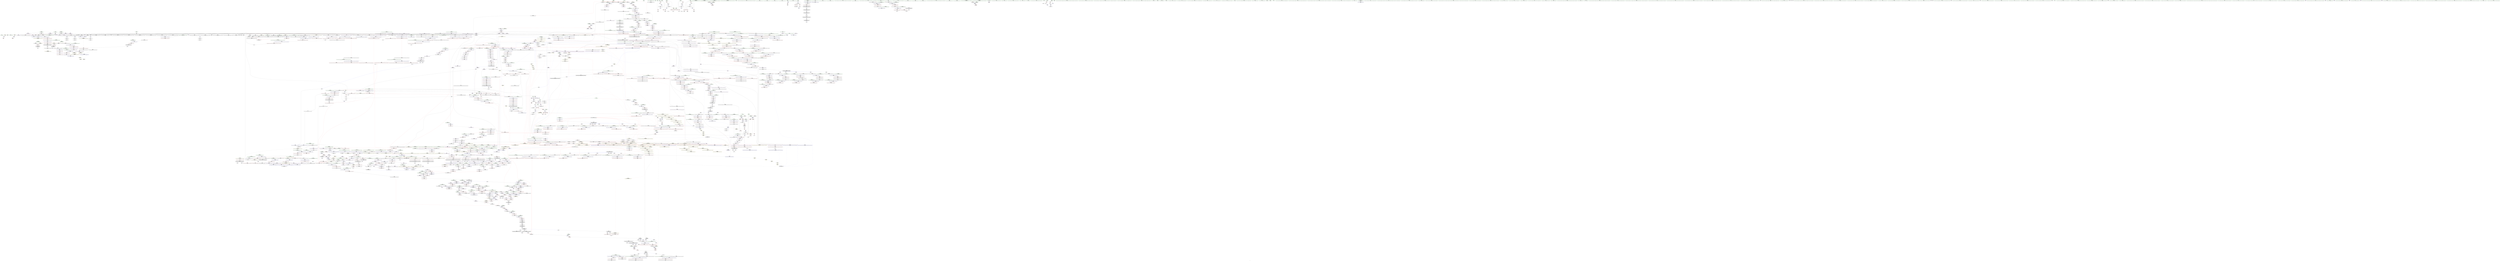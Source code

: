 digraph "SVFG" {
	label="SVFG";

	Node0x55bf34aa5d70 [shape=record,color=grey,label="{NodeID: 0\nNullPtr|{|<s58>131}}"];
	Node0x55bf34aa5d70 -> Node0x55bf350f7cf0[style=solid];
	Node0x55bf34aa5d70 -> Node0x55bf350f7df0[style=solid];
	Node0x55bf34aa5d70 -> Node0x55bf350f7ec0[style=solid];
	Node0x55bf34aa5d70 -> Node0x55bf350f7f90[style=solid];
	Node0x55bf34aa5d70 -> Node0x55bf350f8060[style=solid];
	Node0x55bf34aa5d70 -> Node0x55bf350f8130[style=solid];
	Node0x55bf34aa5d70 -> Node0x55bf350f8200[style=solid];
	Node0x55bf34aa5d70 -> Node0x55bf350f82d0[style=solid];
	Node0x55bf34aa5d70 -> Node0x55bf350f83a0[style=solid];
	Node0x55bf34aa5d70 -> Node0x55bf350f8470[style=solid];
	Node0x55bf34aa5d70 -> Node0x55bf350f8540[style=solid];
	Node0x55bf34aa5d70 -> Node0x55bf350f8610[style=solid];
	Node0x55bf34aa5d70 -> Node0x55bf350f86e0[style=solid];
	Node0x55bf34aa5d70 -> Node0x55bf350f87b0[style=solid];
	Node0x55bf34aa5d70 -> Node0x55bf350f8880[style=solid];
	Node0x55bf34aa5d70 -> Node0x55bf350f8950[style=solid];
	Node0x55bf34aa5d70 -> Node0x55bf350f8a20[style=solid];
	Node0x55bf34aa5d70 -> Node0x55bf350f8af0[style=solid];
	Node0x55bf34aa5d70 -> Node0x55bf350f8bc0[style=solid];
	Node0x55bf34aa5d70 -> Node0x55bf350f8c90[style=solid];
	Node0x55bf34aa5d70 -> Node0x55bf350f8d60[style=solid];
	Node0x55bf34aa5d70 -> Node0x55bf350f8e30[style=solid];
	Node0x55bf34aa5d70 -> Node0x55bf350f8f00[style=solid];
	Node0x55bf34aa5d70 -> Node0x55bf350f8fd0[style=solid];
	Node0x55bf34aa5d70 -> Node0x55bf350f90a0[style=solid];
	Node0x55bf34aa5d70 -> Node0x55bf350f9170[style=solid];
	Node0x55bf34aa5d70 -> Node0x55bf350f9240[style=solid];
	Node0x55bf34aa5d70 -> Node0x55bf350f9310[style=solid];
	Node0x55bf34aa5d70 -> Node0x55bf350f93e0[style=solid];
	Node0x55bf34aa5d70 -> Node0x55bf350f94b0[style=solid];
	Node0x55bf34aa5d70 -> Node0x55bf350f9580[style=solid];
	Node0x55bf34aa5d70 -> Node0x55bf350f9650[style=solid];
	Node0x55bf34aa5d70 -> Node0x55bf350f9720[style=solid];
	Node0x55bf34aa5d70 -> Node0x55bf350f97f0[style=solid];
	Node0x55bf34aa5d70 -> Node0x55bf350f98c0[style=solid];
	Node0x55bf34aa5d70 -> Node0x55bf350f9990[style=solid];
	Node0x55bf34aa5d70 -> Node0x55bf350f9a60[style=solid];
	Node0x55bf34aa5d70 -> Node0x55bf350f9b30[style=solid];
	Node0x55bf34aa5d70 -> Node0x55bf350f9c00[style=solid];
	Node0x55bf34aa5d70 -> Node0x55bf350f9cd0[style=solid];
	Node0x55bf34aa5d70 -> Node0x55bf350f9da0[style=solid];
	Node0x55bf34aa5d70 -> Node0x55bf350f9e70[style=solid];
	Node0x55bf34aa5d70 -> Node0x55bf350f9f40[style=solid];
	Node0x55bf34aa5d70 -> Node0x55bf350fa010[style=solid];
	Node0x55bf34aa5d70 -> Node0x55bf350fa0e0[style=solid];
	Node0x55bf34aa5d70 -> Node0x55bf350fa1b0[style=solid];
	Node0x55bf34aa5d70 -> Node0x55bf350fa280[style=solid];
	Node0x55bf34aa5d70 -> Node0x55bf350fa350[style=solid];
	Node0x55bf34aa5d70 -> Node0x55bf350fa420[style=solid];
	Node0x55bf34aa5d70 -> Node0x55bf35136190[style=solid];
	Node0x55bf34aa5d70 -> Node0x55bf35139010[style=solid];
	Node0x55bf34aa5d70 -> Node0x55bf3513be60[style=solid];
	Node0x55bf34aa5d70 -> Node0x55bf35174d10[style=solid];
	Node0x55bf34aa5d70 -> Node0x55bf35175610[style=solid];
	Node0x55bf34aa5d70 -> Node0x55bf35175910[style=solid];
	Node0x55bf34aa5d70 -> Node0x55bf35176090[style=solid];
	Node0x55bf34aa5d70 -> Node0x55bf35176b10[style=solid];
	Node0x55bf34aa5d70 -> Node0x55bf35176e10[style=solid];
	Node0x55bf34aa5d70:s58 -> Node0x55bf352b8020[style=solid,color=red];
	Node0x55bf350fa280 [shape=record,color=black,label="{NodeID: 443\n2058\<--3\n\<--dummyVal\n_ZNSt8_Rb_treeIxxSt9_IdentityIxESt4lessIxESaIxEE17_M_construct_nodeIJxEEEvPSt13_Rb_tree_nodeIxEDpOT_\n|{<s0>167}}"];
	Node0x55bf350fa280:s0 -> Node0x55bf352b4b70[style=solid,color=red];
	Node0x55bf35109680 [shape=record,color=red,label="{NodeID: 886\n521\<--518\nthis1\<--this.addr\n_ZNSt20_Rb_tree_key_compareISt4lessIxEEC2Ev\n}"];
	Node0x55bf35109680 -> Node0x55bf35115cd0[style=solid];
	Node0x55bf351e90a0 [shape=record,color=yellow,style=double,label="{NodeID: 2436\n98V_1 = ENCHI(MR_98V_0)\npts\{760001 760002 760003 760004 16760004 \}\nFun[_ZNSt3setIxSt4lessIxESaIxEE6insertEOx]|{<s0>26|<s1>26}}"];
	Node0x55bf351e90a0:s0 -> Node0x55bf351ebcf0[style=dashed,color=red];
	Node0x55bf351e90a0:s1 -> Node0x55bf351ec560[style=dashed,color=red];
	Node0x55bf3513f8e0 [shape=record,color=blue,label="{NodeID: 1329\n1683\<--1682\nthis.addr\<--this\n_ZNK9__gnu_cxx13new_allocatorISt13_Rb_tree_nodeIxEE8max_sizeEv\n}"];
	Node0x55bf3513f8e0 -> Node0x55bf35130700[style=dashed];
	Node0x55bf350f2720 [shape=record,color=green,label="{NodeID: 222\n1270\<--1271\n__x.addr\<--__x.addr_field_insensitive\n_ZNSt17_Rb_tree_iteratorIxEC2EPSt18_Rb_tree_node_base\n}"];
	Node0x55bf350f2720 -> Node0x55bf3512d8b0[style=solid];
	Node0x55bf350f2720 -> Node0x55bf3513d1e0[style=solid];
	Node0x55bf35115cd0 [shape=record,color=purple,label="{NodeID: 665\n522\<--521\n_M_key_compare\<--this1\n_ZNSt20_Rb_tree_key_compareISt4lessIxEEC2Ev\n}"];
	Node0x55bf352adb30 [shape=record,color=black,label="{NodeID: 3322\n1976 = PHI(1980, )\n}"];
	Node0x55bf352adb30 -> Node0x55bf35111ce0[style=solid];
	Node0x55bf351344c0 [shape=record,color=red,label="{NodeID: 1108\n2226\<--2225\n\<--coerce.dive16\n_ZSt5equalISt23_Rb_tree_const_iteratorIxES1_EbT_S2_T0_\n|{<s0>183}}"];
	Node0x55bf351344c0:s0 -> Node0x55bf352bb340[style=solid,color=red];
	Node0x55bf35091420 [shape=record,color=green,label="{NodeID: 1\n7\<--1\n__dso_handle\<--dummyObj\nGlob }"];
	Node0x55bf350fa350 [shape=record,color=black,label="{NodeID: 444\n2402\<--3\n\<--dummyVal\n_ZNKSt23_Rb_tree_const_iteratorIxEdeEv\n}"];
	Node0x55bf35109750 [shape=record,color=red,label="{NodeID: 887\n529\<--526\nthis1\<--this.addr\n_ZNSt15_Rb_tree_headerC2Ev\n|{|<s3>36}}"];
	Node0x55bf35109750 -> Node0x55bf35115da0[style=solid];
	Node0x55bf35109750 -> Node0x55bf35115e70[style=solid];
	Node0x55bf35109750 -> Node0x55bf35115f40[style=solid];
	Node0x55bf35109750:s3 -> Node0x55bf352b65f0[style=solid,color=red];
	Node0x55bf351e91b0 [shape=record,color=yellow,style=double,label="{NodeID: 2437\n84V_1 = ENCHI(MR_84V_0)\npts\{360 \}\nFun[_ZNSt3setIxSt4lessIxESaIxEE6insertEOx]}"];
	Node0x55bf351e91b0 -> Node0x55bf351087e0[style=dashed];
	Node0x55bf3513f9b0 [shape=record,color=blue,label="{NodeID: 1330\n1696\<--1693\n__a.addr\<--__a\n_ZNSt16allocator_traitsISaISt13_Rb_tree_nodeIxEEE9constructIxJRKxEEEvRS2_PT_DpOT0_\n}"];
	Node0x55bf3513f9b0 -> Node0x55bf351307d0[style=dashed];
	Node0x55bf350f27f0 [shape=record,color=green,label="{NodeID: 223\n1281\<--1282\nthis.addr\<--this.addr_field_insensitive\n_ZNSt8_Rb_treeIxxSt9_IdentityIxESt4lessIxESaIxEE6_M_endEv\n}"];
	Node0x55bf350f27f0 -> Node0x55bf3512d980[style=solid];
	Node0x55bf350f27f0 -> Node0x55bf3513d380[style=solid];
	Node0x55bf35115da0 [shape=record,color=purple,label="{NodeID: 666\n530\<--529\n_M_header\<--this1\n_ZNSt15_Rb_tree_headerC2Ev\n}"];
	Node0x55bf352adc70 [shape=record,color=black,label="{NodeID: 3323\n1992 = PHI(1556, )\n}"];
	Node0x55bf352adc70 -> Node0x55bf35141a30[style=solid];
	Node0x55bf35134590 [shape=record,color=red,label="{NodeID: 1109\n2228\<--2227\n\<--coerce.dive17\n_ZSt5equalISt23_Rb_tree_const_iteratorIxES1_EbT_S2_T0_\n|{<s0>183}}"];
	Node0x55bf35134590:s0 -> Node0x55bf352bb450[style=solid,color=red];
	Node0x55bf35094470 [shape=record,color=green,label="{NodeID: 2\n13\<--1\n.str\<--dummyObj\nGlob }"];
	Node0x55bf350fa420 [shape=record,color=black,label="{NodeID: 445\n2403\<--3\n\<--dummyVal\n_ZNKSt23_Rb_tree_const_iteratorIxEdeEv\n|{<s0>197}}"];
	Node0x55bf350fa420:s0 -> Node0x55bf352b4b70[style=solid,color=red];
	Node0x55bf35109820 [shape=record,color=red,label="{NodeID: 888\n549\<--546\nthis1\<--this.addr\n_ZN9__gnu_cxx13new_allocatorISt13_Rb_tree_nodeIxEEC2Ev\n}"];
	Node0x55bf3513fa80 [shape=record,color=blue,label="{NodeID: 1331\n1698\<--1694\n__p.addr\<--__p\n_ZNSt16allocator_traitsISaISt13_Rb_tree_nodeIxEEE9constructIxJRKxEEEvRS2_PT_DpOT0_\n}"];
	Node0x55bf3513fa80 -> Node0x55bf351308a0[style=dashed];
	Node0x55bf350f28c0 [shape=record,color=green,label="{NodeID: 224\n1295\<--1296\nthis.addr\<--this.addr_field_insensitive\n_ZNKSt4lessIxEclERKxS2_\n}"];
	Node0x55bf350f28c0 -> Node0x55bf3512da50[style=solid];
	Node0x55bf350f28c0 -> Node0x55bf3513d450[style=solid];
	Node0x55bf35115e70 [shape=record,color=purple,label="{NodeID: 667\n531\<--529\n_M_header2\<--this1\n_ZNSt15_Rb_tree_headerC2Ev\n}"];
	Node0x55bf352addb0 [shape=record,color=black,label="{NodeID: 3324\n1996 = PHI(1955, )\n|{<s0>158}}"];
	Node0x55bf352addb0:s0 -> Node0x55bf352b27b0[style=solid,color=red];
	Node0x55bf35134660 [shape=record,color=red,label="{NodeID: 1110\n2230\<--2229\n\<--coerce.dive18\n_ZSt5equalISt23_Rb_tree_const_iteratorIxES1_EbT_S2_T0_\n|{<s0>183}}"];
	Node0x55bf35134660:s0 -> Node0x55bf352bb560[style=solid,color=red];
	Node0x55bf350e6750 [shape=record,color=green,label="{NodeID: 3\n15\<--1\n.str.1\<--dummyObj\nGlob }"];
	Node0x55bf350fa4f0 [shape=record,color=black,label="{NodeID: 446\n38\<--39\n\<--_ZNSt8ios_base4InitD1Ev\nCan only get source location for instruction, argument, global var or function.}"];
	Node0x55bf351098f0 [shape=record,color=red,label="{NodeID: 889\n556\<--553\nthis1\<--this.addr\n_ZNSt15_Rb_tree_header8_M_resetEv\n}"];
	Node0x55bf351098f0 -> Node0x55bf35116010[style=solid];
	Node0x55bf351098f0 -> Node0x55bf351160e0[style=solid];
	Node0x55bf351098f0 -> Node0x55bf351161b0[style=solid];
	Node0x55bf351098f0 -> Node0x55bf35116280[style=solid];
	Node0x55bf351098f0 -> Node0x55bf35116350[style=solid];
	Node0x55bf351098f0 -> Node0x55bf35116420[style=solid];
	Node0x55bf351098f0 -> Node0x55bf351164f0[style=solid];
	Node0x55bf351098f0 -> Node0x55bf351165c0[style=solid];
	Node0x55bf351098f0 -> Node0x55bf35116690[style=solid];
	Node0x55bf3513fb50 [shape=record,color=blue,label="{NodeID: 1332\n1700\<--1695\n__args.addr\<--__args\n_ZNSt16allocator_traitsISaISt13_Rb_tree_nodeIxEEE9constructIxJRKxEEEvRS2_PT_DpOT0_\n}"];
	Node0x55bf3513fb50 -> Node0x55bf35130970[style=dashed];
	Node0x55bf350f2990 [shape=record,color=green,label="{NodeID: 225\n1297\<--1298\n__x.addr\<--__x.addr_field_insensitive\n_ZNKSt4lessIxEclERKxS2_\n}"];
	Node0x55bf350f2990 -> Node0x55bf3512db20[style=solid];
	Node0x55bf350f2990 -> Node0x55bf3513d520[style=solid];
	Node0x55bf35115f40 [shape=record,color=purple,label="{NodeID: 668\n532\<--529\n_M_color\<--this1\n_ZNSt15_Rb_tree_headerC2Ev\n}"];
	Node0x55bf35115f40 -> Node0x55bf35138da0[style=solid];
	Node0x55bf352adef0 [shape=record,color=black,label="{NodeID: 3325\n2023 = PHI(779, )\n|{<s0>162}}"];
	Node0x55bf352adef0:s0 -> Node0x55bf352afdc0[style=solid,color=red];
	Node0x55bf351db590 [shape=record,color=black,label="{NodeID: 2218\nMR_50V_4 = PHI(MR_50V_6, MR_50V_3, )\npts\{16760004 \}\n|{|<s2>9|<s3>13}}"];
	Node0x55bf351db590 -> Node0x55bf351d6f60[style=dashed];
	Node0x55bf351db590 -> Node0x55bf351db590[style=dashed];
	Node0x55bf351db590:s2 -> Node0x55bf351f8f60[style=dashed,color=red];
	Node0x55bf351db590:s3 -> Node0x55bf351f5e70[style=dashed,color=red];
	Node0x55bf35134730 [shape=record,color=red,label="{NodeID: 1111\n2242\<--2239\nthis1\<--this.addr\n_ZNKSt8_Rb_treeIxxSt9_IdentityIxESt4lessIxESaIxEE5beginEv\n}"];
	Node0x55bf35134730 -> Node0x55bf35104a20[style=solid];
	Node0x55bf350e67e0 [shape=record,color=green,label="{NodeID: 4\n17\<--1\n.str.2\<--dummyObj\nGlob }"];
	Node0x55bf350fa5f0 [shape=record,color=black,label="{NodeID: 447\n176\<--85\n\<--coerce\nmain\n}"];
	Node0x55bf350fa5f0 -> Node0x55bf35114a20[style=solid];
	Node0x55bf350fa5f0 -> Node0x55bf35114af0[style=solid];
	Node0x55bf351099c0 [shape=record,color=red,label="{NodeID: 890\n592\<--585\nthis1\<--this.addr\n_ZNSt8_Rb_treeIxxSt9_IdentityIxESt4lessIxESaIxEED2Ev\n|{|<s2>40|<s3>41}}"];
	Node0x55bf351099c0 -> Node0x55bf35116760[style=solid];
	Node0x55bf351099c0 -> Node0x55bf35116830[style=solid];
	Node0x55bf351099c0:s2 -> Node0x55bf352b8b30[style=solid,color=red];
	Node0x55bf351099c0:s3 -> Node0x55bf352ba510[style=solid,color=red];
	Node0x55bf3513fc20 [shape=record,color=blue,label="{NodeID: 1333\n1720\<--1717\nthis.addr\<--this\n_ZN9__gnu_cxx13new_allocatorISt13_Rb_tree_nodeIxEE9constructIxJRKxEEEvPT_DpOT0_\n}"];
	Node0x55bf3513fc20 -> Node0x55bf35130a40[style=dashed];
	Node0x55bf350f2a60 [shape=record,color=green,label="{NodeID: 226\n1299\<--1300\n__y.addr\<--__y.addr_field_insensitive\n_ZNKSt4lessIxEclERKxS2_\n}"];
	Node0x55bf350f2a60 -> Node0x55bf3512dbf0[style=solid];
	Node0x55bf350f2a60 -> Node0x55bf3513d5f0[style=solid];
	Node0x55bf35116010 [shape=record,color=purple,label="{NodeID: 669\n557\<--556\n_M_header\<--this1\n_ZNSt15_Rb_tree_header8_M_resetEv\n}"];
	Node0x55bf352ae030 [shape=record,color=black,label="{NodeID: 3326\n2025 = PHI(788, )\n|{<s0>162}}"];
	Node0x55bf352ae030:s0 -> Node0x55bf352afed0[style=solid,color=red];
	Node0x55bf351dba90 [shape=record,color=black,label="{NodeID: 2219\nMR_54V_6 = PHI(MR_54V_7, MR_54V_5, )\npts\{740002 740004 \}\n|{|<s1>9|<s2>13}}"];
	Node0x55bf351dba90 -> Node0x55bf351ce360[style=dashed];
	Node0x55bf351dba90:s1 -> Node0x55bf351f8f60[style=dashed,color=red];
	Node0x55bf351dba90:s2 -> Node0x55bf351f5e70[style=dashed,color=red];
	Node0x55bf35134800 [shape=record,color=red,label="{NodeID: 1112\n2249\<--2248\n\<--_M_left\n_ZNKSt8_Rb_treeIxxSt9_IdentityIxESt4lessIxESaIxEE5beginEv\n|{<s0>184}}"];
	Node0x55bf35134800:s0 -> Node0x55bf352b37a0[style=solid,color=red];
	Node0x55bf350b8f00 [shape=record,color=green,label="{NodeID: 5\n19\<--1\n.str.3\<--dummyObj\nGlob }"];
	Node0x55bf350fa6c0 [shape=record,color=black,label="{NodeID: 448\n193\<--89\n\<--coerce30\nmain\n}"];
	Node0x55bf350fa6c0 -> Node0x55bf35114bc0[style=solid];
	Node0x55bf350fa6c0 -> Node0x55bf35114c90[style=solid];
	Node0x55bf35109a90 [shape=record,color=red,label="{NodeID: 891\n612\<--587\nexn\<--exn.slot\n_ZNSt8_Rb_treeIxxSt9_IdentityIxESt4lessIxESaIxEED2Ev\n|{<s0>44}}"];
	Node0x55bf35109a90:s0 -> Node0x55bf352b4b70[style=solid,color=red];
	Node0x55bf3513fcf0 [shape=record,color=blue,label="{NodeID: 1334\n1722\<--1718\n__p.addr\<--__p\n_ZN9__gnu_cxx13new_allocatorISt13_Rb_tree_nodeIxEE9constructIxJRKxEEEvPT_DpOT0_\n}"];
	Node0x55bf3513fcf0 -> Node0x55bf35130b10[style=dashed];
	Node0x55bf350f2b30 [shape=record,color=green,label="{NodeID: 227\n1313\<--1314\n__x.addr\<--__x.addr_field_insensitive\n_ZNSt8_Rb_treeIxxSt9_IdentityIxESt4lessIxESaIxEE6_S_keyEPKSt13_Rb_tree_nodeIxE\n}"];
	Node0x55bf350f2b30 -> Node0x55bf3512de60[style=solid];
	Node0x55bf350f2b30 -> Node0x55bf3513d6c0[style=solid];
	Node0x55bf351160e0 [shape=record,color=purple,label="{NodeID: 670\n558\<--556\n_M_parent\<--this1\n_ZNSt15_Rb_tree_header8_M_resetEv\n}"];
	Node0x55bf351160e0 -> Node0x55bf35139010[style=solid];
	Node0x55bf352ae170 [shape=record,color=black,label="{NodeID: 3327\n2027 = PHI(1955, )\n|{<s0>162}}"];
	Node0x55bf352ae170:s0 -> Node0x55bf352affe0[style=solid,color=red];
	Node0x55bf351dbf90 [shape=record,color=black,label="{NodeID: 2220\nMR_56V_6 = PHI(MR_56V_7, MR_56V_5, )\npts\{760002 760004 \}\n|{|<s1>9|<s2>10|<s3>13}}"];
	Node0x55bf351dbf90 -> Node0x55bf351ce860[style=dashed];
	Node0x55bf351dbf90:s1 -> Node0x55bf351f8e50[style=dashed,color=red];
	Node0x55bf351dbf90:s2 -> Node0x55bf351e90a0[style=dashed,color=red];
	Node0x55bf351dbf90:s3 -> Node0x55bf351f5e70[style=dashed,color=red];
	Node0x55bf351348d0 [shape=record,color=red,label="{NodeID: 1113\n2254\<--2253\n\<--coerce.dive\n_ZNKSt8_Rb_treeIxxSt9_IdentityIxESt4lessIxESaIxEE5beginEv\n}"];
	Node0x55bf351348d0 -> Node0x55bf35112d20[style=solid];
	Node0x55bf350b8f90 [shape=record,color=green,label="{NodeID: 6\n21\<--1\n.str.4\<--dummyObj\nGlob }"];
	Node0x55bf350fa790 [shape=record,color=black,label="{NodeID: 449\n122\<--121\nidxprom\<--\nmain\n}"];
	Node0x55bf35109b60 [shape=record,color=red,label="{NodeID: 892\n626\<--618\nthis1\<--this.addr\n_ZNSt8_Rb_treeIxxSt9_IdentityIxESt4lessIxESaIxEE8_M_eraseEPSt13_Rb_tree_nodeIxE\n|{<s0>46|<s1>48}}"];
	Node0x55bf35109b60:s0 -> Node0x55bf352ba510[style=solid,color=red];
	Node0x55bf35109b60:s1 -> Node0x55bf352b0f80[style=solid,color=red];
	Node0x55bf351f5110 [shape=record,color=yellow,style=double,label="{NodeID: 2442\n94V_1 = ENCHI(MR_94V_0)\npts\{3600000 3600001 \}\nFun[_ZNSt3setIxSt4lessIxESaIxEE6insertEOx]|{<s0>27|<s1>27}}"];
	Node0x55bf351f5110:s0 -> Node0x55bf3513b640[style=dashed,color=red];
	Node0x55bf351f5110:s1 -> Node0x55bf351fc210[style=dashed,color=red];
	Node0x55bf3513fdc0 [shape=record,color=blue,label="{NodeID: 1335\n1724\<--1719\n__args.addr\<--__args\n_ZN9__gnu_cxx13new_allocatorISt13_Rb_tree_nodeIxEE9constructIxJRKxEEEvPT_DpOT0_\n}"];
	Node0x55bf3513fdc0 -> Node0x55bf35130be0[style=dashed];
	Node0x55bf350fb190 [shape=record,color=green,label="{NodeID: 228\n1315\<--1316\nref.tmp\<--ref.tmp_field_insensitive\n_ZNSt8_Rb_treeIxxSt9_IdentityIxESt4lessIxESaIxEE6_S_keyEPKSt13_Rb_tree_nodeIxE\n|{<s0>103}}"];
	Node0x55bf350fb190:s0 -> Node0x55bf352af6f0[style=solid,color=red];
	Node0x55bf351161b0 [shape=record,color=purple,label="{NodeID: 671\n560\<--556\n_M_header2\<--this1\n_ZNSt15_Rb_tree_header8_M_resetEv\n}"];
	Node0x55bf351161b0 -> Node0x55bf351390e0[style=solid];
	Node0x55bf352ae2b0 [shape=record,color=black,label="{NodeID: 3328\n2350 = PHI(2374, )\n}"];
	Node0x55bf351349a0 [shape=record,color=red,label="{NodeID: 1114\n2263\<--2260\nthis1\<--this.addr\n_ZNKSt8_Rb_treeIxxSt9_IdentityIxESt4lessIxESaIxEE3endEv\n}"];
	Node0x55bf351349a0 -> Node0x55bf35104e30[style=solid];
	Node0x55bf350b9020 [shape=record,color=green,label="{NodeID: 7\n23\<--1\n.str.5\<--dummyObj\nGlob }"];
	Node0x55bf350fa860 [shape=record,color=black,label="{NodeID: 450\n138\<--137\nidxprom8\<--\nmain\n}"];
	Node0x55bf35109c30 [shape=record,color=red,label="{NodeID: 893\n628\<--620\n\<--__x.addr\n_ZNSt8_Rb_treeIxxSt9_IdentityIxESt4lessIxESaIxEE8_M_eraseEPSt13_Rb_tree_nodeIxE\n}"];
	Node0x55bf35109c30 -> Node0x55bf35176e10[style=solid];
	Node0x55bf351f51f0 [shape=record,color=yellow,style=double,label="{NodeID: 2443\n26V_1 = ENCHI(MR_26V_0)\npts\{88 \}\nFun[_ZNSt16allocator_traitsISaISt13_Rb_tree_nodeIxEEE9constructIxJxEEEvRS2_PT_DpOT0_]|{<s0>169}}"];
	Node0x55bf351f51f0:s0 -> Node0x55bf351f6550[style=dashed,color=red];
	Node0x55bf3513fe90 [shape=record,color=blue,label="{NodeID: 1336\n1732\<--1735\n\<--\n_ZN9__gnu_cxx13new_allocatorISt13_Rb_tree_nodeIxEE9constructIxJRKxEEEvPT_DpOT0_\n|{<s0>136}}"];
	Node0x55bf3513fe90:s0 -> Node0x55bf351e4d40[style=dashed,color=blue];
	Node0x55bf350fb220 [shape=record,color=green,label="{NodeID: 229\n1320\<--1321\n_ZNSt8_Rb_treeIxxSt9_IdentityIxESt4lessIxESaIxEE8_S_valueEPKSt13_Rb_tree_nodeIxE\<--_ZNSt8_Rb_treeIxxSt9_IdentityIxESt4lessIxESaIxEE8_S_valueEPKSt13_Rb_tree_nodeIxE_field_insensitive\n}"];
	Node0x55bf35116280 [shape=record,color=purple,label="{NodeID: 672\n561\<--556\n_M_header3\<--this1\n_ZNSt15_Rb_tree_header8_M_resetEv\n}"];
	Node0x55bf352ae3c0 [shape=record,color=black,label="{NodeID: 3329\n2354 = PHI(2391, )\n}"];
	Node0x55bf352ae3c0 -> Node0x55bf35134f50[style=solid];
	Node0x55bf35134a70 [shape=record,color=red,label="{NodeID: 1115\n2271\<--2270\n\<--coerce.dive\n_ZNKSt8_Rb_treeIxxSt9_IdentityIxESt4lessIxESaIxEE3endEv\n}"];
	Node0x55bf35134a70 -> Node0x55bf35112f90[style=solid];
	Node0x55bf350b90b0 [shape=record,color=green,label="{NodeID: 8\n26\<--1\n\<--dummyObj\nCan only get source location for instruction, argument, global var or function.}"];
	Node0x55bf350fa930 [shape=record,color=black,label="{NodeID: 451\n159\<--158\nidxprom17\<--\nmain\n}"];
	Node0x55bf35109d00 [shape=record,color=red,label="{NodeID: 894\n631\<--620\n\<--__x.addr\n_ZNSt8_Rb_treeIxxSt9_IdentityIxESt4lessIxESaIxEE8_M_eraseEPSt13_Rb_tree_nodeIxE\n}"];
	Node0x55bf35109d00 -> Node0x55bf3510c1e0[style=solid];
	Node0x55bf3513ff60 [shape=record,color=blue,label="{NodeID: 1337\n1740\<--1739\n__t.addr\<--__t\n_ZSt7forwardISt17_Rb_tree_iteratorIxEEOT_RNSt16remove_referenceIS2_E4typeE\n}"];
	Node0x55bf3513ff60 -> Node0x55bf35130d80[style=dashed];
	Node0x55bf350fb2f0 [shape=record,color=green,label="{NodeID: 230\n1327\<--1328\nthis.addr\<--this.addr_field_insensitive\n_ZNKSt17_Rb_tree_iteratorIxEeqERKS0_\n}"];
	Node0x55bf350fb2f0 -> Node0x55bf3512df30[style=solid];
	Node0x55bf350fb2f0 -> Node0x55bf3513d790[style=solid];
	Node0x55bf35116350 [shape=record,color=purple,label="{NodeID: 673\n562\<--556\n_M_left\<--this1\n_ZNSt15_Rb_tree_header8_M_resetEv\n}"];
	Node0x55bf35116350 -> Node0x55bf351390e0[style=solid];
	Node0x55bf352ae530 [shape=record,color=black,label="{NodeID: 3330\n2358 = PHI(2391, )\n}"];
	Node0x55bf352ae530 -> Node0x55bf35135020[style=solid];
	Node0x55bf35134b40 [shape=record,color=red,label="{NodeID: 1116\n2308\<--2307\n\<--coerce.dive5\n_ZSt11__equal_auxISt23_Rb_tree_const_iteratorIxES1_EbT_S2_T0_\n|{<s0>189}}"];
	Node0x55bf35134b40:s0 -> Node0x55bf352b7250[style=solid,color=red];
	Node0x55bf350b9920 [shape=record,color=green,label="{NodeID: 9\n94\<--1\n\<--dummyObj\nCan only get source location for instruction, argument, global var or function.}"];
	Node0x55bf350faa00 [shape=record,color=black,label="{NodeID: 452\n171\<--170\nidxprom22\<--\nmain\n}"];
	Node0x55bf35109dd0 [shape=record,color=red,label="{NodeID: 895\n637\<--620\n\<--__x.addr\n_ZNSt8_Rb_treeIxxSt9_IdentityIxESt4lessIxESaIxEE8_M_eraseEPSt13_Rb_tree_nodeIxE\n}"];
	Node0x55bf35109dd0 -> Node0x55bf3510c2b0[style=solid];
	Node0x55bf35140030 [shape=record,color=blue,label="{NodeID: 1338\n1752\<--1751\n__t.addr\<--__t\n_ZSt7forwardIbEOT_RNSt16remove_referenceIS0_E4typeE\n}"];
	Node0x55bf35140030 -> Node0x55bf35130e50[style=dashed];
	Node0x55bf350fb3c0 [shape=record,color=green,label="{NodeID: 231\n1329\<--1330\n__x.addr\<--__x.addr_field_insensitive\n_ZNKSt17_Rb_tree_iteratorIxEeqERKS0_\n}"];
	Node0x55bf350fb3c0 -> Node0x55bf3512e000[style=solid];
	Node0x55bf350fb3c0 -> Node0x55bf3513d860[style=solid];
	Node0x55bf35116420 [shape=record,color=purple,label="{NodeID: 674\n564\<--556\n_M_header4\<--this1\n_ZNSt15_Rb_tree_header8_M_resetEv\n}"];
	Node0x55bf35116420 -> Node0x55bf351391b0[style=solid];
	Node0x55bf352ae670 [shape=record,color=black,label="{NodeID: 3331\n2365 = PHI(2406, )\n}"];
	Node0x55bf35134c10 [shape=record,color=red,label="{NodeID: 1117\n2310\<--2309\n\<--coerce.dive6\n_ZSt11__equal_auxISt23_Rb_tree_const_iteratorIxES1_EbT_S2_T0_\n|{<s0>189}}"];
	Node0x55bf35134c10:s0 -> Node0x55bf352b7360[style=solid,color=red];
	Node0x55bf350b99e0 [shape=record,color=green,label="{NodeID: 10\n96\<--1\n\<--dummyObj\nCan only get source location for instruction, argument, global var or function.}"];
	Node0x55bf350faad0 [shape=record,color=black,label="{NodeID: 453\n184\<--183\nidxprom25\<--\nmain\n}"];
	Node0x55bf35109ea0 [shape=record,color=red,label="{NodeID: 896\n643\<--620\n\<--__x.addr\n_ZNSt8_Rb_treeIxxSt9_IdentityIxESt4lessIxESaIxEE8_M_eraseEPSt13_Rb_tree_nodeIxE\n|{<s0>48}}"];
	Node0x55bf35109ea0:s0 -> Node0x55bf352b1090[style=solid,color=red];
	Node0x55bf35140100 [shape=record,color=blue,label="{NodeID: 1339\n1759\<--1758\n__t.addr\<--__t\n_ZSt7forwardIRSt17_Rb_tree_iteratorIxEEOT_RNSt16remove_referenceIS3_E4typeE\n}"];
	Node0x55bf35140100 -> Node0x55bf35130f20[style=dashed];
	Node0x55bf350fb490 [shape=record,color=green,label="{NodeID: 232\n1343\<--1344\nretval\<--retval_field_insensitive\n_ZNSt8_Rb_treeIxxSt9_IdentityIxESt4lessIxESaIxEE5beginEv\n|{|<s1>104}}"];
	Node0x55bf350fb490 -> Node0x55bf35119000[style=solid];
	Node0x55bf350fb490:s1 -> Node0x55bf352aeb00[style=solid,color=red];
	Node0x55bf351164f0 [shape=record,color=purple,label="{NodeID: 675\n565\<--556\n_M_header5\<--this1\n_ZNSt15_Rb_tree_header8_M_resetEv\n}"];
	Node0x55bf352ae780 [shape=record,color=black,label="{NodeID: 3332\n2368 = PHI(2406, )\n}"];
	Node0x55bf351dd890 [shape=record,color=black,label="{NodeID: 2225\nMR_34V_8 = PHI(MR_34V_6, MR_34V_6, MR_34V_7, MR_34V_6, MR_34V_7, )\npts\{740001 \}\n|{<s0>11|<s1>12}}"];
	Node0x55bf351dd890:s0 -> Node0x55bf351e9570[style=dashed,color=red];
	Node0x55bf351dd890:s1 -> Node0x55bf351e9570[style=dashed,color=red];
	Node0x55bf35134ce0 [shape=record,color=red,label="{NodeID: 1118\n2312\<--2311\n\<--coerce.dive7\n_ZSt11__equal_auxISt23_Rb_tree_const_iteratorIxES1_EbT_S2_T0_\n|{<s0>189}}"];
	Node0x55bf35134ce0:s0 -> Node0x55bf352b7470[style=solid,color=red];
	Node0x55bf350b9ae0 [shape=record,color=green,label="{NodeID: 11\n104\<--1\n\<--dummyObj\nCan only get source location for instruction, argument, global var or function.}"];
	Node0x55bf350faba0 [shape=record,color=black,label="{NodeID: 454\n54\<--257\nmain_ret\<--\nmain\n}"];
	Node0x55bf35109f70 [shape=record,color=red,label="{NodeID: 897\n647\<--622\n\<--__y\n_ZNSt8_Rb_treeIxxSt9_IdentityIxESt4lessIxESaIxEE8_M_eraseEPSt13_Rb_tree_nodeIxE\n}"];
	Node0x55bf35109f70 -> Node0x55bf35139830[style=solid];
	Node0x55bf351f55a0 [shape=record,color=yellow,style=double,label="{NodeID: 2447\n50V_1 = ENCHI(MR_50V_0)\npts\{16760004 \}\nFun[_ZNSt16allocator_traitsISaISt13_Rb_tree_nodeIxEEE9constructIxJxEEEvRS2_PT_DpOT0_]|{<s0>169}}"];
	Node0x55bf351f55a0:s0 -> Node0x55bf35142590[style=dashed,color=red];
	Node0x55bf351401d0 [shape=record,color=blue,label="{NodeID: 1340\n1767\<--1765\nthis.addr\<--this\n_ZNSt23_Rb_tree_const_iteratorIxEC2ERKSt17_Rb_tree_iteratorIxE\n}"];
	Node0x55bf351401d0 -> Node0x55bf35130ff0[style=dashed];
	Node0x55bf350fb560 [shape=record,color=green,label="{NodeID: 233\n1345\<--1346\nthis.addr\<--this.addr_field_insensitive\n_ZNSt8_Rb_treeIxxSt9_IdentityIxESt4lessIxESaIxEE5beginEv\n}"];
	Node0x55bf350fb560 -> Node0x55bf3512e270[style=solid];
	Node0x55bf350fb560 -> Node0x55bf3513d930[style=solid];
	Node0x55bf351165c0 [shape=record,color=purple,label="{NodeID: 676\n566\<--556\n_M_right\<--this1\n_ZNSt15_Rb_tree_header8_M_resetEv\n}"];
	Node0x55bf351165c0 -> Node0x55bf351391b0[style=solid];
	Node0x55bf352ae890 [shape=record,color=black,label="{NodeID: 3333\n2400 = PHI(1453, )\n}"];
	Node0x55bf352ae890 -> Node0x55bf35113af0[style=solid];
	Node0x55bf35134db0 [shape=record,color=red,label="{NodeID: 1119\n2329\<--2328\n\<--coerce.dive1\n_ZSt12__niter_baseISt23_Rb_tree_const_iteratorIxEET_S2_\n}"];
	Node0x55bf35134db0 -> Node0x55bf351137b0[style=solid];
	Node0x55bf350b9be0 [shape=record,color=green,label="{NodeID: 12\n111\<--1\n\<--dummyObj\nCan only get source location for instruction, argument, global var or function.}"];
	Node0x55bf350fac70 [shape=record,color=black,label="{NodeID: 455\n282\<--281\nidxprom\<--\n_Z2rbv\n}"];
	Node0x55bf3510a040 [shape=record,color=red,label="{NodeID: 898\n656\<--653\nthis1\<--this.addr\n_ZNSt8_Rb_treeIxxSt9_IdentityIxESt4lessIxESaIxEE8_M_beginEv\n}"];
	Node0x55bf3510a040 -> Node0x55bf35116900[style=solid];
	Node0x55bf351402a0 [shape=record,color=blue,label="{NodeID: 1341\n1769\<--1766\n__it.addr\<--__it\n_ZNSt23_Rb_tree_const_iteratorIxEC2ERKSt17_Rb_tree_iteratorIxE\n}"];
	Node0x55bf351402a0 -> Node0x55bf351310c0[style=dashed];
	Node0x55bf350fb630 [shape=record,color=green,label="{NodeID: 234\n1364\<--1365\nthis.addr\<--this.addr_field_insensitive\n_ZNSt4pairIPSt18_Rb_tree_node_baseS1_EC2IRPSt13_Rb_tree_nodeIxERS1_Lb1EEEOT_OT0_\n}"];
	Node0x55bf350fb630 -> Node0x55bf3512e4e0[style=solid];
	Node0x55bf350fb630 -> Node0x55bf3513da00[style=solid];
	Node0x55bf35116690 [shape=record,color=purple,label="{NodeID: 677\n568\<--556\n_M_node_count\<--this1\n_ZNSt15_Rb_tree_header8_M_resetEv\n}"];
	Node0x55bf35116690 -> Node0x55bf35139280[style=solid];
	Node0x55bf352aea30 [shape=record,color=black,label="{NodeID: 3334\n2414 = PHI()\n}"];
	Node0x55bf352aea30 -> Node0x55bf351442d0[style=solid];
	Node0x55bf351de290 [shape=record,color=black,label="{NodeID: 2227\nMR_38V_8 = PHI(MR_38V_6, MR_38V_6, MR_38V_6, MR_38V_6, MR_38V_7, )\npts\{760001 \}\n|{<s0>11|<s1>12}}"];
	Node0x55bf351de290:s0 -> Node0x55bf351e9570[style=dashed,color=red];
	Node0x55bf351de290:s1 -> Node0x55bf351e9570[style=dashed,color=red];
	Node0x55bf35134e80 [shape=record,color=red,label="{NodeID: 1120\n2372\<--2335\n\<--retval\n_ZNSt7__equalILb0EE5equalISt23_Rb_tree_const_iteratorIxES3_EEbT_S4_T0_\n}"];
	Node0x55bf35134e80 -> Node0x55bf35113880[style=solid];
	Node0x55bf350b9ce0 [shape=record,color=green,label="{NodeID: 13\n278\<--1\n\<--dummyObj\nCan only get source location for instruction, argument, global var or function.}"];
	Node0x55bf350fad40 [shape=record,color=black,label="{NodeID: 456\n292\<--291\nidxprom1\<--\n_Z2rbv\n}"];
	Node0x55bf3510a110 [shape=record,color=red,label="{NodeID: 899\n663\<--662\n\<--_M_parent\n_ZNSt8_Rb_treeIxxSt9_IdentityIxESt4lessIxESaIxEE8_M_beginEv\n}"];
	Node0x55bf3510a110 -> Node0x55bf3510c520[style=solid];
	Node0x55bf351f5790 [shape=record,color=yellow,style=double,label="{NodeID: 2449\n510V_1 = ENCHI(MR_510V_0)\npts\{13440000 \}\nFun[_ZNSt8_Rb_treeIxxSt9_IdentityIxESt4lessIxESaIxEE5beginEv]|{<s0>104}}"];
	Node0x55bf351f5790:s0 -> Node0x55bf3513d2b0[style=dashed,color=red];
	Node0x55bf35140370 [shape=record,color=blue,label="{NodeID: 1342\n1774\<--1777\n_M_node\<--\n_ZNSt23_Rb_tree_const_iteratorIxEC2ERKSt17_Rb_tree_iteratorIxE\n|{<s0>74}}"];
	Node0x55bf35140370:s0 -> Node0x55bf351e3c90[style=dashed,color=blue];
	Node0x55bf350fb700 [shape=record,color=green,label="{NodeID: 235\n1366\<--1367\n__x.addr\<--__x.addr_field_insensitive\n_ZNSt4pairIPSt18_Rb_tree_node_baseS1_EC2IRPSt13_Rb_tree_nodeIxERS1_Lb1EEEOT_OT0_\n}"];
	Node0x55bf350fb700 -> Node0x55bf3512e5b0[style=solid];
	Node0x55bf350fb700 -> Node0x55bf3513dad0[style=solid];
	Node0x55bf35116760 [shape=record,color=purple,label="{NodeID: 678\n599\<--592\n_M_impl\<--this1\n_ZNSt8_Rb_treeIxxSt9_IdentityIxESt4lessIxESaIxEED2Ev\n|{<s0>42}}"];
	Node0x55bf35116760:s0 -> Node0x55bf352b7100[style=solid,color=red];
	Node0x55bf352aeb00 [shape=record,color=black,label="{NodeID: 3335\n1266 = PHI(910, 1016, 1143, 1343, 1806, 1880, )\n0th arg _ZNSt17_Rb_tree_iteratorIxEC2EPSt18_Rb_tree_node_base }"];
	Node0x55bf352aeb00 -> Node0x55bf3513d110[style=solid];
	Node0x55bf35134f50 [shape=record,color=red,label="{NodeID: 1121\n2357\<--2354\n\<--call3\n_ZNSt7__equalILb0EE5equalISt23_Rb_tree_const_iteratorIxES3_EEbT_S4_T0_\n}"];
	Node0x55bf35134f50 -> Node0x55bf35176510[style=solid];
	Node0x55bf350b9de0 [shape=record,color=green,label="{NodeID: 14\n286\<--1\n\<--dummyObj\nCan only get source location for instruction, argument, global var or function.}"];
	Node0x55bf350fae10 [shape=record,color=black,label="{NodeID: 457\n295\<--294\nconv\<--\n_Z2rbv\n}"];
	Node0x55bf350fae10 -> Node0x55bf35174110[style=solid];
	Node0x55bf3510a1e0 [shape=record,color=red,label="{NodeID: 900\n671\<--668\nthis1\<--this.addr\n_ZNSt8_Rb_treeIxxSt9_IdentityIxESt4lessIxESaIxEE13_Rb_tree_implIS3_Lb1EED2Ev\n}"];
	Node0x55bf3510a1e0 -> Node0x55bf3510c6c0[style=solid];
	Node0x55bf351f5870 [shape=record,color=yellow,style=double,label="{NodeID: 2450\n182V_1 = ENCHI(MR_182V_0)\npts\{740002 760002 \}\nFun[_ZNSt8_Rb_treeIxxSt9_IdentityIxESt4lessIxESaIxEE5beginEv]}"];
	Node0x55bf351f5870 -> Node0x55bf3512e340[style=dashed];
	Node0x55bf35140440 [shape=record,color=blue,label="{NodeID: 1343\n1782\<--1781\n__t.addr\<--__t\n_ZSt7forwardIRbEOT_RNSt16remove_referenceIS1_E4typeE\n}"];
	Node0x55bf35140440 -> Node0x55bf35131260[style=dashed];
	Node0x55bf350fb7d0 [shape=record,color=green,label="{NodeID: 236\n1368\<--1369\n__y.addr\<--__y.addr_field_insensitive\n_ZNSt4pairIPSt18_Rb_tree_node_baseS1_EC2IRPSt13_Rb_tree_nodeIxERS1_Lb1EEEOT_OT0_\n}"];
	Node0x55bf350fb7d0 -> Node0x55bf3512e680[style=solid];
	Node0x55bf350fb7d0 -> Node0x55bf3513dba0[style=solid];
	Node0x55bf35116830 [shape=record,color=purple,label="{NodeID: 679\n609\<--592\n_M_impl2\<--this1\n_ZNSt8_Rb_treeIxxSt9_IdentityIxESt4lessIxESaIxEED2Ev\n|{<s0>43}}"];
	Node0x55bf35116830:s0 -> Node0x55bf352b7100[style=solid,color=red];
	Node0x55bf352af080 [shape=record,color=black,label="{NodeID: 3336\n1267 = PHI(958, 1066, 1216, 1355, 1847, 1950, )\n1st arg _ZNSt17_Rb_tree_iteratorIxEC2EPSt18_Rb_tree_node_base }"];
	Node0x55bf352af080 -> Node0x55bf3513d1e0[style=solid];
	Node0x55bf35135020 [shape=record,color=red,label="{NodeID: 1122\n2359\<--2358\n\<--call4\n_ZNSt7__equalILb0EE5equalISt23_Rb_tree_const_iteratorIxES3_EEbT_S4_T0_\n}"];
	Node0x55bf35135020 -> Node0x55bf35176510[style=solid];
	Node0x55bf350b9ee0 [shape=record,color=green,label="{NodeID: 15\n290\<--1\n\<--dummyObj\nCan only get source location for instruction, argument, global var or function.}"];
	Node0x55bf350faee0 [shape=record,color=black,label="{NodeID: 458\n267\<--305\n_Z2rbv_ret\<--\n_Z2rbv\n|{<s0>5|<s1>6}}"];
	Node0x55bf350faee0:s0 -> Node0x55bf352a6330[style=solid,color=blue];
	Node0x55bf350faee0:s1 -> Node0x55bf352a6440[style=solid,color=blue];
	Node0x55bf3510a2b0 [shape=record,color=red,label="{NodeID: 901\n682\<--679\n\<--__x.addr\n_ZNSt8_Rb_treeIxxSt9_IdentityIxESt4lessIxESaIxEE8_S_rightEPSt18_Rb_tree_node_base\n}"];
	Node0x55bf3510a2b0 -> Node0x55bf35116c40[style=solid];
	Node0x55bf35140510 [shape=record,color=blue,label="{NodeID: 1344\n1792\<--1788\nthis.addr\<--this\n_ZNSt8_Rb_treeIxxSt9_IdentityIxESt4lessIxESaIxEE16_M_insert_uniqueIxEESt4pairISt17_Rb_tree_iteratorIxEbEOT_\n}"];
	Node0x55bf35140510 -> Node0x55bf35131330[style=dashed];
	Node0x55bf350fb8a0 [shape=record,color=green,label="{NodeID: 237\n1378\<--1379\n_ZSt7forwardIRPSt13_Rb_tree_nodeIxEEOT_RNSt16remove_referenceIS4_E4typeE\<--_ZSt7forwardIRPSt13_Rb_tree_nodeIxEEOT_RNSt16remove_referenceIS4_E4typeE_field_insensitive\n}"];
	Node0x55bf35116900 [shape=record,color=purple,label="{NodeID: 680\n657\<--656\n_M_impl\<--this1\n_ZNSt8_Rb_treeIxxSt9_IdentityIxESt4lessIxESaIxEE8_M_beginEv\n}"];
	Node0x55bf35116900 -> Node0x55bf3510c380[style=solid];
	Node0x55bf352af300 [shape=record,color=black,label="{NodeID: 3337\n1533 = PHI(1520, )\n0th arg _ZNSt8_Rb_treeIxxSt9_IdentityIxESt4lessIxESaIxEE14_M_create_nodeIJRKxEEEPSt13_Rb_tree_nodeIxEDpOT_ }"];
	Node0x55bf352af300 -> Node0x55bf3513ebe0[style=solid];
	Node0x55bf351350f0 [shape=record,color=red,label="{NodeID: 1123\n2383\<--2377\nthis1\<--this.addr\n_ZNKSt23_Rb_tree_const_iteratorIxEneERKS0_\n}"];
	Node0x55bf351350f0 -> Node0x55bf35106010[style=solid];
	Node0x55bf350b9fe0 [shape=record,color=green,label="{NodeID: 16\n298\<--1\n\<--dummyObj\nCan only get source location for instruction, argument, global var or function.}"];
	Node0x55bf350fafb0 [shape=record,color=black,label="{NodeID: 459\n349\<--321\n\<--retval\n_ZNSt3setIxSt4lessIxESaIxEE6insertERKx\n}"];
	Node0x55bf350fafb0 -> Node0x55bf35108570[style=solid];
	Node0x55bf3510a380 [shape=record,color=red,label="{NodeID: 902\n684\<--683\n\<--_M_right\n_ZNSt8_Rb_treeIxxSt9_IdentityIxESt4lessIxESaIxEE8_S_rightEPSt18_Rb_tree_node_base\n}"];
	Node0x55bf3510a380 -> Node0x55bf3510c790[style=solid];
	Node0x55bf351405e0 [shape=record,color=blue,label="{NodeID: 1345\n1794\<--1789\n__v.addr\<--__v\n_ZNSt8_Rb_treeIxxSt9_IdentityIxESt4lessIxESaIxEE16_M_insert_uniqueIxEESt4pairISt17_Rb_tree_iteratorIxEbEOT_\n}"];
	Node0x55bf351405e0 -> Node0x55bf35131400[style=dashed];
	Node0x55bf351405e0 -> Node0x55bf351314d0[style=dashed];
	Node0x55bf350fb9a0 [shape=record,color=green,label="{NodeID: 238\n1386\<--1387\n_ZSt7forwardIRPSt18_Rb_tree_node_baseEOT_RNSt16remove_referenceIS3_E4typeE\<--_ZSt7forwardIRPSt18_Rb_tree_node_baseEOT_RNSt16remove_referenceIS3_E4typeE_field_insensitive\n}"];
	Node0x55bf351169d0 [shape=record,color=purple,label="{NodeID: 681\n659\<--658\nadd.ptr\<--\n_ZNSt8_Rb_treeIxxSt9_IdentityIxESt4lessIxESaIxEE8_M_beginEv\n}"];
	Node0x55bf351169d0 -> Node0x55bf3510c450[style=solid];
	Node0x55bf352af410 [shape=record,color=black,label="{NodeID: 3338\n1534 = PHI(1522, )\n1st arg _ZNSt8_Rb_treeIxxSt9_IdentityIxESt4lessIxESaIxEE14_M_create_nodeIJRKxEEEPSt13_Rb_tree_nodeIxEDpOT_ }"];
	Node0x55bf352af410 -> Node0x55bf3513ecb0[style=solid];
	Node0x55bf351351c0 [shape=record,color=red,label="{NodeID: 1124\n2386\<--2379\n\<--__x.addr\n_ZNKSt23_Rb_tree_const_iteratorIxEneERKS0_\n}"];
	Node0x55bf351351c0 -> Node0x55bf351060e0[style=solid];
	Node0x55bf350ba0e0 [shape=record,color=green,label="{NodeID: 17\n755\<--1\n\<--dummyObj\nCan only get source location for instruction, argument, global var or function.|{<s0>57|<s1>121}}"];
	Node0x55bf350ba0e0:s0 -> Node0x55bf352bcc40[style=solid,color=red];
	Node0x55bf350ba0e0:s1 -> Node0x55bf352b78b0[style=solid,color=red];
	Node0x55bf350fb080 [shape=record,color=black,label="{NodeID: 460\n337\<--327\n\<--__p\n_ZNSt3setIxSt4lessIxESaIxEE6insertERKx\n}"];
	Node0x55bf350fb080 -> Node0x55bf35115310[style=solid];
	Node0x55bf350fb080 -> Node0x55bf351153e0[style=solid];
	Node0x55bf3510a450 [shape=record,color=red,label="{NodeID: 903\n692\<--689\n\<--__x.addr\n_ZNSt8_Rb_treeIxxSt9_IdentityIxESt4lessIxESaIxEE7_S_leftEPSt18_Rb_tree_node_base\n}"];
	Node0x55bf3510a450 -> Node0x55bf35116d10[style=solid];
	Node0x55bf351406b0 [shape=record,color=blue,label="{NodeID: 1346\n1819\<--1820\n\<--\n_ZNSt8_Rb_treeIxxSt9_IdentityIxESt4lessIxESaIxEE16_M_insert_uniqueIxEESt4pairISt17_Rb_tree_iteratorIxEbEOT_\n}"];
	Node0x55bf351406b0 -> Node0x55bf35131670[style=dashed];
	Node0x55bf351406b0 -> Node0x55bf35131810[style=dashed];
	Node0x55bf350fbaa0 [shape=record,color=green,label="{NodeID: 239\n1393\<--1394\nthis.addr\<--this.addr_field_insensitive\n_ZNSt17_Rb_tree_iteratorIxEmmEv\n}"];
	Node0x55bf350fbaa0 -> Node0x55bf3512e8f0[style=solid];
	Node0x55bf350fbaa0 -> Node0x55bf3513de10[style=solid];
	Node0x55bf35116aa0 [shape=record,color=purple,label="{NodeID: 682\n661\<--660\n_M_header\<--\n_ZNSt8_Rb_treeIxxSt9_IdentityIxESt4lessIxESaIxEE8_M_beginEv\n}"];
	Node0x55bf352af520 [shape=record,color=black,label="{NodeID: 3339\n458 = PHI(75, 73, 75, 73, )\n0th arg _ZNSt3setIxSt4lessIxESaIxEED2Ev }"];
	Node0x55bf352af520 -> Node0x55bf351388c0[style=solid];
	Node0x55bf35135290 [shape=record,color=red,label="{NodeID: 1125\n2385\<--2384\n\<--_M_node\n_ZNKSt23_Rb_tree_const_iteratorIxEneERKS0_\n}"];
	Node0x55bf35135290 -> Node0x55bf35176990[style=solid];
	Node0x55bf350ba1e0 [shape=record,color=green,label="{NodeID: 18\n952\<--1\n\<--dummyObj\nCan only get source location for instruction, argument, global var or function.}"];
	Node0x55bf3510b6c0 [shape=record,color=black,label="{NodeID: 461\n318\<--350\n_ZNSt3setIxSt4lessIxESaIxEE6insertERKx_ret\<--\n_ZNSt3setIxSt4lessIxESaIxEE6insertERKx\n|{<s0>9}}"];
	Node0x55bf3510b6c0:s0 -> Node0x55bf352a5ee0[style=solid,color=blue];
	Node0x55bf3510a520 [shape=record,color=red,label="{NodeID: 904\n694\<--693\n\<--_M_left\n_ZNSt8_Rb_treeIxxSt9_IdentityIxESt4lessIxESaIxEE7_S_leftEPSt18_Rb_tree_node_base\n}"];
	Node0x55bf3510a520 -> Node0x55bf3510c930[style=solid];
	Node0x55bf35140780 [shape=record,color=blue,label="{NodeID: 1347\n1822\<--1823\n\<--\n_ZNSt8_Rb_treeIxxSt9_IdentityIxESt4lessIxESaIxEE16_M_insert_uniqueIxEESt4pairISt17_Rb_tree_iteratorIxEbEOT_\n}"];
	Node0x55bf35140780 -> Node0x55bf351315a0[style=dashed];
	Node0x55bf35140780 -> Node0x55bf35131740[style=dashed];
	Node0x55bf350fbb70 [shape=record,color=green,label="{NodeID: 240\n1400\<--1401\n_ZSt18_Rb_tree_decrementPSt18_Rb_tree_node_base\<--_ZSt18_Rb_tree_decrementPSt18_Rb_tree_node_base_field_insensitive\n}"];
	Node0x55bf35116b70 [shape=record,color=purple,label="{NodeID: 683\n662\<--660\n_M_parent\<--\n_ZNSt8_Rb_treeIxxSt9_IdentityIxESt4lessIxESaIxEE8_M_beginEv\n}"];
	Node0x55bf35116b70 -> Node0x55bf3510a110[style=solid];
	Node0x55bf352af6f0 [shape=record,color=black,label="{NodeID: 3340\n1112 = PHI(902, 1157, 1315, 1409, )\n0th arg _ZNKSt9_IdentityIxEclERKx }"];
	Node0x55bf352af6f0 -> Node0x55bf3513bf30[style=solid];
	Node0x55bf35135360 [shape=record,color=red,label="{NodeID: 1126\n2388\<--2387\n\<--_M_node2\n_ZNKSt23_Rb_tree_const_iteratorIxEneERKS0_\n}"];
	Node0x55bf35135360 -> Node0x55bf35176990[style=solid];
	Node0x55bf350ba2e0 [shape=record,color=green,label="{NodeID: 19\n1184\<--1\n\<--dummyObj\nCan only get source location for instruction, argument, global var or function.}"];
	Node0x55bf3510b750 [shape=record,color=black,label="{NodeID: 462\n388\<--359\n\<--retval\n_ZNSt3setIxSt4lessIxESaIxEE6insertEOx\n}"];
	Node0x55bf3510b750 -> Node0x55bf351087e0[style=solid];
	Node0x55bf3510a5f0 [shape=record,color=red,label="{NodeID: 905\n706\<--700\nthis1\<--this.addr\n_ZNSt8_Rb_treeIxxSt9_IdentityIxESt4lessIxESaIxEE12_M_drop_nodeEPSt13_Rb_tree_nodeIxE\n|{<s0>50|<s1>51}}"];
	Node0x55bf3510a5f0:s0 -> Node0x55bf352bbbe0[style=solid,color=red];
	Node0x55bf3510a5f0:s1 -> Node0x55bf352bab70[style=solid,color=red];
	Node0x55bf35140850 [shape=record,color=blue,label="{NodeID: 1348\n1841\<--1838\ncoerce.dive\<--call6\n_ZNSt8_Rb_treeIxxSt9_IdentityIxESt4lessIxESaIxEE16_M_insert_uniqueIxEESt4pairISt17_Rb_tree_iteratorIxEbEOT_\n|{|<s1>143}}"];
	Node0x55bf35140850 -> Node0x55bf351c7a00[style=dashed];
	Node0x55bf35140850:s1 -> Node0x55bf351f9910[style=dashed,color=red];
	Node0x55bf350fbc70 [shape=record,color=green,label="{NodeID: 241\n1407\<--1408\n__x.addr\<--__x.addr_field_insensitive\n_ZNSt8_Rb_treeIxxSt9_IdentityIxESt4lessIxESaIxEE6_S_keyEPKSt18_Rb_tree_node_base\n}"];
	Node0x55bf350fbc70 -> Node0x55bf3512ea90[style=solid];
	Node0x55bf350fbc70 -> Node0x55bf3513dfb0[style=solid];
	Node0x55bf35116c40 [shape=record,color=purple,label="{NodeID: 684\n683\<--682\n_M_right\<--\n_ZNSt8_Rb_treeIxxSt9_IdentityIxESt4lessIxESaIxEE8_S_rightEPSt18_Rb_tree_node_base\n}"];
	Node0x55bf35116c40 -> Node0x55bf3510a380[style=solid];
	Node0x55bf352af8c0 [shape=record,color=black,label="{NodeID: 3341\n1113 = PHI(917, 1177, 1319, 1413, )\n1st arg _ZNKSt9_IdentityIxEclERKx }"];
	Node0x55bf352af8c0 -> Node0x55bf3513c000[style=solid];
	Node0x55bf351e0590 [shape=record,color=black,label="{NodeID: 2234\nMR_108V_3 = PHI(MR_108V_4, MR_108V_2, )\npts\{412 \}\n}"];
	Node0x55bf351e0590 -> Node0x55bf35108a50[style=dashed];
	Node0x55bf35135430 [shape=record,color=red,label="{NodeID: 1127\n2396\<--2393\nthis1\<--this.addr\n_ZNKSt23_Rb_tree_const_iteratorIxEdeEv\n}"];
	Node0x55bf35135430 -> Node0x55bf351061b0[style=solid];
	Node0x55bf350ba3e0 [shape=record,color=green,label="{NodeID: 20\n1251\<--1\n\<--dummyObj\nCan only get source location for instruction, argument, global var or function.}"];
	Node0x55bf3510b820 [shape=record,color=black,label="{NodeID: 463\n378\<--365\n\<--__p\n_ZNSt3setIxSt4lessIxESaIxEE6insertEOx\n}"];
	Node0x55bf3510b820 -> Node0x55bf35115720[style=solid];
	Node0x55bf3510b820 -> Node0x55bf351157f0[style=solid];
	Node0x55bf3510a6c0 [shape=record,color=red,label="{NodeID: 906\n707\<--702\n\<--__p.addr\n_ZNSt8_Rb_treeIxxSt9_IdentityIxESt4lessIxESaIxEE12_M_drop_nodeEPSt13_Rb_tree_nodeIxE\n|{<s0>50}}"];
	Node0x55bf3510a6c0:s0 -> Node0x55bf352bbcf0[style=solid,color=red];
	Node0x55bf351f5e70 [shape=record,color=yellow,style=double,label="{NodeID: 2456\n104V_1 = ENCHI(MR_104V_0)\npts\{740002 740004 760002 760004 16760004 \}\nFun[_ZSteqIxSt4lessIxESaIxEEbRKSt3setIT_T0_T1_ES9_]|{<s0>28|<s1>28|<s2>28}}"];
	Node0x55bf351f5e70:s0 -> Node0x55bf351f85e0[style=dashed,color=red];
	Node0x55bf351f5e70:s1 -> Node0x55bf351f8960[style=dashed,color=red];
	Node0x55bf351f5e70:s2 -> Node0x55bf351f8a70[style=dashed,color=red];
	Node0x55bf35140920 [shape=record,color=blue,label="{NodeID: 1349\n1804\<--952\nref.tmp7\<--\n_ZNSt8_Rb_treeIxxSt9_IdentityIxESt4lessIxESaIxEE16_M_insert_uniqueIxEESt4pairISt17_Rb_tree_iteratorIxEbEOT_\n|{|<s1>143}}"];
	Node0x55bf35140920 -> Node0x55bf351c6600[style=dashed];
	Node0x55bf35140920:s1 -> Node0x55bf351f9800[style=dashed,color=red];
	Node0x55bf350fbd40 [shape=record,color=green,label="{NodeID: 242\n1409\<--1410\nref.tmp\<--ref.tmp_field_insensitive\n_ZNSt8_Rb_treeIxxSt9_IdentityIxESt4lessIxESaIxEE6_S_keyEPKSt18_Rb_tree_node_base\n|{<s0>109}}"];
	Node0x55bf350fbd40:s0 -> Node0x55bf352af6f0[style=solid,color=red];
	Node0x55bf35116d10 [shape=record,color=purple,label="{NodeID: 685\n693\<--692\n_M_left\<--\n_ZNSt8_Rb_treeIxxSt9_IdentityIxESt4lessIxESaIxEE7_S_leftEPSt18_Rb_tree_node_base\n}"];
	Node0x55bf35116d10 -> Node0x55bf3510a520[style=solid];
	Node0x55bf352afa90 [shape=record,color=black,label="{NodeID: 3342\n1751 = PHI(1256, )\n0th arg _ZSt7forwardIbEOT_RNSt16remove_referenceIS0_E4typeE }"];
	Node0x55bf352afa90 -> Node0x55bf35140030[style=solid];
	Node0x55bf351e0a90 [shape=record,color=black,label="{NodeID: 2235\nMR_404V_3 = PHI(MR_404V_1, MR_404V_2, )\npts\{909 \}\n}"];
	Node0x55bf35135500 [shape=record,color=red,label="{NodeID: 1128\n2398\<--2397\n\<--_M_node\n_ZNKSt23_Rb_tree_const_iteratorIxEdeEv\n}"];
	Node0x55bf35135500 -> Node0x55bf35113a20[style=solid];
	Node0x55bf350ba4e0 [shape=record,color=green,label="{NodeID: 21\n1252\<--1\n\<--dummyObj\nCan only get source location for instruction, argument, global var or function.}"];
	Node0x55bf3510b8f0 [shape=record,color=black,label="{NodeID: 464\n356\<--389\n_ZNSt3setIxSt4lessIxESaIxEE6insertEOx_ret\<--\n_ZNSt3setIxSt4lessIxESaIxEE6insertEOx\n|{<s0>10}}"];
	Node0x55bf3510b8f0:s0 -> Node0x55bf352a68b0[style=solid,color=blue];
	Node0x55bf3510a790 [shape=record,color=red,label="{NodeID: 907\n711\<--702\n\<--__p.addr\n_ZNSt8_Rb_treeIxxSt9_IdentityIxESt4lessIxESaIxEE12_M_drop_nodeEPSt13_Rb_tree_nodeIxE\n|{<s0>51}}"];
	Node0x55bf3510a790:s0 -> Node0x55bf352bae50[style=solid,color=red];
	Node0x55bf351409f0 [shape=record,color=blue,label="{NodeID: 1350\n1808\<--286\nref.tmp10\<--\n_ZNSt8_Rb_treeIxxSt9_IdentityIxESt4lessIxESaIxEE16_M_insert_uniqueIxEESt4pairISt17_Rb_tree_iteratorIxEbEOT_\n|{|<s1>145}}"];
	Node0x55bf351409f0 -> Node0x55bf351c6b00[style=dashed];
	Node0x55bf351409f0:s1 -> Node0x55bf351f9800[style=dashed,color=red];
	Node0x55bf350fbe10 [shape=record,color=green,label="{NodeID: 243\n1414\<--1415\n_ZNSt8_Rb_treeIxxSt9_IdentityIxESt4lessIxESaIxEE8_S_valueEPKSt18_Rb_tree_node_base\<--_ZNSt8_Rb_treeIxxSt9_IdentityIxESt4lessIxESaIxEE8_S_valueEPKSt18_Rb_tree_node_base_field_insensitive\n}"];
	Node0x55bf35116de0 [shape=record,color=purple,label="{NodeID: 686\n785\<--784\n_M_impl\<--this1\n_ZNSt8_Rb_treeIxxSt9_IdentityIxESt4lessIxESaIxEE21_M_get_Node_allocatorEv\n}"];
	Node0x55bf35116de0 -> Node0x55bf3510cba0[style=solid];
	Node0x55bf352afba0 [shape=record,color=black,label="{NodeID: 3343\n357 = PHI(75, )\n0th arg _ZNSt3setIxSt4lessIxESaIxEE6insertEOx }"];
	Node0x55bf352afba0 -> Node0x55bf35137e30[style=solid];
	Node0x55bf351e0f90 [shape=record,color=black,label="{NodeID: 2236\nMR_406V_2 = PHI(MR_406V_3, MR_406V_1, )\npts\{913 \}\n}"];
	Node0x55bf351355d0 [shape=record,color=red,label="{NodeID: 1129\n2411\<--2408\nthis1\<--this.addr\n_ZNSt23_Rb_tree_const_iteratorIxEppEv\n}"];
	Node0x55bf351355d0 -> Node0x55bf35113bc0[style=solid];
	Node0x55bf351355d0 -> Node0x55bf35106280[style=solid];
	Node0x55bf351355d0 -> Node0x55bf35106350[style=solid];
	Node0x55bf350ba5e0 [shape=record,color=green,label="{NodeID: 22\n1674\<--1\n\<--dummyObj\nCan only get source location for instruction, argument, global var or function.}"];
	Node0x55bf3510b9c0 [shape=record,color=black,label="{NodeID: 465\n391\<--404\n_ZSteqIxSt4lessIxESaIxEEbRKSt3setIT_T0_T1_ES9__ret\<--call\n_ZSteqIxSt4lessIxESaIxEEbRKSt3setIT_T0_T1_ES9_\n|{<s0>13}}"];
	Node0x55bf3510b9c0:s0 -> Node0x55bf352a69c0[style=solid,color=blue];
	Node0x55bf3510a860 [shape=record,color=red,label="{NodeID: 908\n725\<--719\nthis1\<--this.addr\n_ZNSt8_Rb_treeIxxSt9_IdentityIxESt4lessIxESaIxEE15_M_destroy_nodeEPSt13_Rb_tree_nodeIxE\n|{<s0>52}}"];
	Node0x55bf3510a860:s0 -> Node0x55bf352b2b70[style=solid,color=red];
	Node0x55bf351f60c0 [shape=record,color=yellow,style=double,label="{NodeID: 2458\n26V_1 = ENCHI(MR_26V_0)\npts\{88 \}\nFun[_ZNSt8_Rb_treeIxxSt9_IdentityIxESt4lessIxESaIxEE14_M_create_nodeIJxEEEPSt13_Rb_tree_nodeIxEDpOT_]|{<s0>158}}"];
	Node0x55bf351f60c0:s0 -> Node0x55bf351f39b0[style=dashed,color=red];
	Node0x55bf35140ac0 [shape=record,color=blue,label="{NodeID: 1351\n1857\<--1856\n__t.addr\<--__t\n_ZSt4moveIRxEONSt16remove_referenceIT_E4typeEOS2_\n}"];
	Node0x55bf35140ac0 -> Node0x55bf351319b0[style=dashed];
	Node0x55bf350fbf10 [shape=record,color=green,label="{NodeID: 244\n1422\<--1423\nthis.addr\<--this.addr_field_insensitive\n_ZNSt4pairIPSt18_Rb_tree_node_baseS1_EC2IRS1_Lb1EEEOT_RKS1_\n}"];
	Node0x55bf350fbf10 -> Node0x55bf3512eb60[style=solid];
	Node0x55bf350fbf10 -> Node0x55bf3513e080[style=solid];
	Node0x55bf35116eb0 [shape=record,color=purple,label="{NodeID: 687\n794\<--793\n_M_storage\<--this1\n_ZNSt13_Rb_tree_nodeIxE9_M_valptrEv\n|{<s0>60}}"];
	Node0x55bf35116eb0:s0 -> Node0x55bf352b9630[style=solid,color=red];
	Node0x55bf352afcb0 [shape=record,color=black,label="{NodeID: 3344\n358 = PHI(87, )\n1st arg _ZNSt3setIxSt4lessIxESaIxEE6insertEOx }"];
	Node0x55bf352afcb0 -> Node0x55bf35137f00[style=solid];
	Node0x55bf351e1490 [shape=record,color=black,label="{NodeID: 2237\nMR_36V_3 = PHI(MR_36V_1, MR_36V_2, )\npts\{740003 \}\n|{<s0>23}}"];
	Node0x55bf351e1490:s0 -> Node0x55bf35159830[style=dashed,color=blue];
	Node0x55bf351356a0 [shape=record,color=red,label="{NodeID: 1130\n2413\<--2412\n\<--_M_node\n_ZNSt23_Rb_tree_const_iteratorIxEppEv\n}"];
	Node0x55bf350ba6e0 [shape=record,color=green,label="{NodeID: 23\n1688\<--1\n\<--dummyObj\nCan only get source location for instruction, argument, global var or function.}"];
	Node0x55bf3510ba90 [shape=record,color=black,label="{NodeID: 466\n408\<--431\n_ZSt3minIiERKT_S2_S2__ret\<--\n_ZSt3minIiERKT_S2_S2_\n|{<s0>15}}"];
	Node0x55bf3510ba90:s0 -> Node0x55bf352a6c70[style=solid,color=blue];
	Node0x55bf3510a930 [shape=record,color=red,label="{NodeID: 909\n729\<--721\n\<--__p.addr\n_ZNSt8_Rb_treeIxxSt9_IdentityIxESt4lessIxESaIxEE15_M_destroy_nodeEPSt13_Rb_tree_nodeIxE\n|{<s0>53}}"];
	Node0x55bf3510a930:s0 -> Node0x55bf352b6700[style=solid,color=red];
	Node0x55bf35140b90 [shape=record,color=blue,label="{NodeID: 1352\n1865\<--1863\nthis.addr\<--this\n_ZNKSt9_IdentityIxEclERx\n}"];
	Node0x55bf35140b90 -> Node0x55bf35131a80[style=dashed];
	Node0x55bf350fbfe0 [shape=record,color=green,label="{NodeID: 245\n1424\<--1425\n__x.addr\<--__x.addr_field_insensitive\n_ZNSt4pairIPSt18_Rb_tree_node_baseS1_EC2IRS1_Lb1EEEOT_RKS1_\n}"];
	Node0x55bf350fbfe0 -> Node0x55bf3512ec30[style=solid];
	Node0x55bf350fbfe0 -> Node0x55bf3513e150[style=solid];
	Node0x55bf35116f80 [shape=record,color=purple,label="{NodeID: 688\n827\<--826\n_M_storage\<--this1\n_ZN9__gnu_cxx16__aligned_membufIxE7_M_addrEv\n}"];
	Node0x55bf35116f80 -> Node0x55bf3510cfb0[style=solid];
	Node0x55bf352afdc0 [shape=record,color=black,label="{NodeID: 3345\n2064 = PHI(2023, )\n0th arg _ZNSt16allocator_traitsISaISt13_Rb_tree_nodeIxEEE9constructIxJxEEEvRS2_PT_DpOT0_ }"];
	Node0x55bf352afdc0 -> Node0x55bf351420b0[style=solid];
	Node0x55bf351e1990 [shape=record,color=black,label="{NodeID: 2238\nMR_413V_3 = PHI(MR_413V_1, MR_413V_2, )\npts\{9050000 \}\n}"];
	Node0x55bf35135770 [shape=record,color=red,label="{NodeID: 1131\n2431\<--2425\nthis1\<--this.addr\n_ZNSt23_Rb_tree_const_iteratorIxEC2EPKSt18_Rb_tree_node_base\n}"];
	Node0x55bf35135770 -> Node0x55bf35106420[style=solid];
	Node0x55bf350ba7e0 [shape=record,color=green,label="{NodeID: 24\n4\<--6\n_ZStL8__ioinit\<--_ZStL8__ioinit_field_insensitive\nGlob }"];
	Node0x55bf350ba7e0 -> Node0x55bf35113c90[style=solid];
	Node0x55bf3510bb60 [shape=record,color=black,label="{NodeID: 467\n448\<--447\nconv\<--call\n_Z2cdx\n}"];
	Node0x55bf3510bb60 -> Node0x55bf35173510[style=solid];
	Node0x55bf3510aa00 [shape=record,color=red,label="{NodeID: 910\n736\<--721\n\<--__p.addr\n_ZNSt8_Rb_treeIxxSt9_IdentityIxESt4lessIxESaIxEE15_M_destroy_nodeEPSt13_Rb_tree_nodeIxE\n}"];
	Node0x55bf35140c60 [shape=record,color=blue,label="{NodeID: 1353\n1867\<--1864\n__x.addr\<--__x\n_ZNKSt9_IdentityIxEclERx\n}"];
	Node0x55bf35140c60 -> Node0x55bf35131b50[style=dashed];
	Node0x55bf350fc0b0 [shape=record,color=green,label="{NodeID: 246\n1426\<--1427\n__y.addr\<--__y.addr_field_insensitive\n_ZNSt4pairIPSt18_Rb_tree_node_baseS1_EC2IRS1_Lb1EEEOT_RKS1_\n}"];
	Node0x55bf350fc0b0 -> Node0x55bf3512ed00[style=solid];
	Node0x55bf350fc0b0 -> Node0x55bf3513e220[style=solid];
	Node0x55bf35117050 [shape=record,color=purple,label="{NodeID: 689\n931\<--900\nsecond\<--__res\n_ZNSt8_Rb_treeIxxSt9_IdentityIxESt4lessIxESaIxEE16_M_insert_uniqueIRKxEESt4pairISt17_Rb_tree_iteratorIxEbEOT_\n}"];
	Node0x55bf35117050 -> Node0x55bf3512b420[style=solid];
	Node0x55bf352afed0 [shape=record,color=black,label="{NodeID: 3346\n2065 = PHI(2025, )\n1st arg _ZNSt16allocator_traitsISaISt13_Rb_tree_nodeIxEEE9constructIxJxEEEvRS2_PT_DpOT0_ }"];
	Node0x55bf352afed0 -> Node0x55bf35142180[style=solid];
	Node0x55bf351e1e90 [shape=record,color=black,label="{NodeID: 2239\nMR_415V_3 = PHI(MR_415V_1, MR_415V_2, )\npts\{9070000 \}\n}"];
	Node0x55bf35135840 [shape=record,color=red,label="{NodeID: 1132\n2433\<--2427\n\<--__x.addr\n_ZNSt23_Rb_tree_const_iteratorIxEC2EPKSt18_Rb_tree_node_base\n}"];
	Node0x55bf35135840 -> Node0x55bf35144540[style=solid];
	Node0x55bf350ba8e0 [shape=record,color=green,label="{NodeID: 25\n8\<--10\na\<--a_field_insensitive\nGlob }"];
	Node0x55bf350ba8e0 -> Node0x55bf35113d60[style=solid];
	Node0x55bf350ba8e0 -> Node0x55bf35113e30[style=solid];
	Node0x55bf350ba8e0 -> Node0x55bf35113f00[style=solid];
	Node0x55bf3510bc30 [shape=record,color=black,label="{NodeID: 468\n452\<--451\nconv1\<--add\n_Z2cdx\n}"];
	Node0x55bf3510bc30 -> Node0x55bf351387f0[style=solid];
	Node0x55bf3510aad0 [shape=record,color=red,label="{NodeID: 911\n751\<--745\nthis1\<--this.addr\n_ZNSt8_Rb_treeIxxSt9_IdentityIxESt4lessIxESaIxEE11_M_put_nodeEPSt13_Rb_tree_nodeIxE\n|{<s0>56}}"];
	Node0x55bf3510aad0:s0 -> Node0x55bf352b2b70[style=solid,color=red];
	Node0x55bf35140d30 [shape=record,color=blue,label="{NodeID: 1354\n1882\<--1875\nthis.addr\<--this\n_ZNSt8_Rb_treeIxxSt9_IdentityIxESt4lessIxESaIxEE10_M_insert_IxNS5_11_Alloc_nodeEEESt17_Rb_tree_iteratorIxEPSt18_Rb_tree_node_baseSB_OT_RT0_\n}"];
	Node0x55bf35140d30 -> Node0x55bf35131c20[style=dashed];
	Node0x55bf350fc180 [shape=record,color=green,label="{NodeID: 247\n1445\<--1446\n__x.addr\<--__x.addr_field_insensitive\n_ZNSt8_Rb_treeIxxSt9_IdentityIxESt4lessIxESaIxEE8_S_valueEPKSt13_Rb_tree_nodeIxE\n}"];
	Node0x55bf350fc180 -> Node0x55bf3512ef70[style=solid];
	Node0x55bf350fc180 -> Node0x55bf3513e490[style=solid];
	Node0x55bf35117120 [shape=record,color=purple,label="{NodeID: 690\n938\<--900\nfirst\<--__res\n_ZNSt8_Rb_treeIxxSt9_IdentityIxESt4lessIxESaIxEE16_M_insert_uniqueIRKxEESt4pairISt17_Rb_tree_iteratorIxEbEOT_\n}"];
	Node0x55bf35117120 -> Node0x55bf3512b4f0[style=solid];
	Node0x55bf352affe0 [shape=record,color=black,label="{NodeID: 3347\n2066 = PHI(2027, )\n2nd arg _ZNSt16allocator_traitsISaISt13_Rb_tree_nodeIxEEE9constructIxJxEEEvRS2_PT_DpOT0_ }"];
	Node0x55bf352affe0 -> Node0x55bf35142250[style=solid];
	Node0x55bf351e2390 [shape=record,color=black,label="{NodeID: 2240\nMR_417V_2 = PHI(MR_417V_3, MR_417V_1, )\npts\{9110000 \}\n}"];
	Node0x55bf35135910 [shape=record,color=red,label="{NodeID: 1133\n2448\<--2447\ndummyVal\<--offset_0\n_ZNSt4pairISt17_Rb_tree_iteratorIxEbEC2IS1_bLb1EEEOT_OT0_\n}"];
	Node0x55bf35135910 -> Node0x55bf3513cf70[style=solid];
	Node0x55bf350ba9e0 [shape=record,color=green,label="{NodeID: 26\n11\<--12\nb\<--b_field_insensitive\nGlob }"];
	Node0x55bf350ba9e0 -> Node0x55bf35113fd0[style=solid];
	Node0x55bf350ba9e0 -> Node0x55bf351140a0[style=solid];
	Node0x55bf350ba9e0 -> Node0x55bf35114170[style=solid];
	Node0x55bf3510bd00 [shape=record,color=black,label="{NodeID: 469\n433\<--455\n_Z2cdx_ret\<--\n_Z2cdx\n|{<s0>14|<s1>29}}"];
	Node0x55bf3510bd00:s0 -> Node0x55bf352a6ad0[style=solid,color=blue];
	Node0x55bf3510bd00:s1 -> Node0x55bf352a7830[style=solid,color=blue];
	Node0x55bf3510aba0 [shape=record,color=red,label="{NodeID: 912\n753\<--747\n\<--__p.addr\n_ZNSt8_Rb_treeIxxSt9_IdentityIxESt4lessIxESaIxEE11_M_put_nodeEPSt13_Rb_tree_nodeIxE\n|{<s0>57}}"];
	Node0x55bf3510aba0:s0 -> Node0x55bf352bcb30[style=solid,color=red];
	Node0x55bf351f6470 [shape=record,color=yellow,style=double,label="{NodeID: 2462\n50V_1 = ENCHI(MR_50V_0)\npts\{16760004 \}\nFun[_ZNSt8_Rb_treeIxxSt9_IdentityIxESt4lessIxESaIxEE14_M_create_nodeIJxEEEPSt13_Rb_tree_nodeIxEDpOT_]|{<s0>158}}"];
	Node0x55bf351f6470:s0 -> Node0x55bf351e8e50[style=dashed,color=red];
	Node0x55bf35140e00 [shape=record,color=blue,label="{NodeID: 1355\n1884\<--1876\n__x.addr\<--__x\n_ZNSt8_Rb_treeIxxSt9_IdentityIxESt4lessIxESaIxEE10_M_insert_IxNS5_11_Alloc_nodeEEESt17_Rb_tree_iteratorIxEPSt18_Rb_tree_node_baseSB_OT_RT0_\n}"];
	Node0x55bf35140e00 -> Node0x55bf35131cf0[style=dashed];
	Node0x55bf350fc250 [shape=record,color=green,label="{NodeID: 248\n1450\<--1451\n_ZNKSt13_Rb_tree_nodeIxE9_M_valptrEv\<--_ZNKSt13_Rb_tree_nodeIxE9_M_valptrEv_field_insensitive\n}"];
	Node0x55bf351171f0 [shape=record,color=purple,label="{NodeID: 691\n940\<--900\nsecond4\<--__res\n_ZNSt8_Rb_treeIxxSt9_IdentityIxESt4lessIxESaIxEE16_M_insert_uniqueIRKxEESt4pairISt17_Rb_tree_iteratorIxEbEOT_\n}"];
	Node0x55bf351171f0 -> Node0x55bf3512b5c0[style=solid];
	Node0x55bf352b00f0 [shape=record,color=black,label="{NodeID: 3348\n584 = PHI(463, )\n0th arg _ZNSt8_Rb_treeIxxSt9_IdentityIxESt4lessIxESaIxEED2Ev }"];
	Node0x55bf352b00f0 -> Node0x55bf35139350[style=solid];
	Node0x55bf351e2890 [shape=record,color=black,label="{NodeID: 2241\nMR_423V_3 = PHI(MR_423V_4, MR_423V_2, )\npts\{8950000 8950001 \}\n}"];
	Node0x55bf351359e0 [shape=record,color=red,label="{NodeID: 1134\n2454\<--2453\ndummyVal\<--offset_0\n_ZSt5equalISt23_Rb_tree_const_iteratorIxES1_EbT_S2_T0_\n}"];
	Node0x55bf351359e0 -> Node0x55bf35142db0[style=solid];
	Node0x55bf350baae0 [shape=record,color=green,label="{NodeID: 27\n25\<--29\nllvm.global_ctors\<--llvm.global_ctors_field_insensitive\nGlob }"];
	Node0x55bf350baae0 -> Node0x55bf35114720[style=solid];
	Node0x55bf350baae0 -> Node0x55bf35114820[style=solid];
	Node0x55bf350baae0 -> Node0x55bf35114920[style=solid];
	Node0x55bf3510bdd0 [shape=record,color=black,label="{NodeID: 470\n490\<--489\n\<--this1\n_ZNSt8_Rb_treeIxxSt9_IdentityIxESt4lessIxESaIxEE13_Rb_tree_implIS3_Lb1EEC2Ev\n|{<s0>32}}"];
	Node0x55bf3510bdd0:s0 -> Node0x55bf352b3320[style=solid,color=red];
	Node0x55bf3510ac70 [shape=record,color=red,label="{NodeID: 913\n772\<--766\n\<--__a.addr\n_ZNSt16allocator_traitsISaISt13_Rb_tree_nodeIxEEE7destroyIxEEvRS2_PT_\n}"];
	Node0x55bf3510ac70 -> Node0x55bf3510cad0[style=solid];
	Node0x55bf351f6550 [shape=record,color=yellow,style=double,label="{NodeID: 2463\n26V_1 = ENCHI(MR_26V_0)\npts\{88 \}\nFun[_ZN9__gnu_cxx13new_allocatorISt13_Rb_tree_nodeIxEE9constructIxJxEEEvPT_DpOT0_]}"];
	Node0x55bf351f6550 -> Node0x55bf35133960[style=dashed];
	Node0x55bf35140ed0 [shape=record,color=blue,label="{NodeID: 1356\n1886\<--1877\n__p.addr\<--__p\n_ZNSt8_Rb_treeIxxSt9_IdentityIxESt4lessIxESaIxEE10_M_insert_IxNS5_11_Alloc_nodeEEESt17_Rb_tree_iteratorIxEPSt18_Rb_tree_node_baseSB_OT_RT0_\n}"];
	Node0x55bf35140ed0 -> Node0x55bf35131dc0[style=dashed];
	Node0x55bf35140ed0 -> Node0x55bf35131e90[style=dashed];
	Node0x55bf35140ed0 -> Node0x55bf35131f60[style=dashed];
	Node0x55bf350fc350 [shape=record,color=green,label="{NodeID: 249\n1455\<--1456\nthis.addr\<--this.addr_field_insensitive\n_ZNKSt13_Rb_tree_nodeIxE9_M_valptrEv\n}"];
	Node0x55bf350fc350 -> Node0x55bf3512f040[style=solid];
	Node0x55bf350fc350 -> Node0x55bf3513e560[style=solid];
	Node0x55bf351172c0 [shape=record,color=purple,label="{NodeID: 692\n957\<--900\nfirst9\<--__res\n_ZNSt8_Rb_treeIxxSt9_IdentityIxESt4lessIxESaIxEE16_M_insert_uniqueIRKxEESt4pairISt17_Rb_tree_iteratorIxEbEOT_\n}"];
	Node0x55bf351172c0 -> Node0x55bf3512b690[style=solid];
	Node0x55bf352b0200 [shape=record,color=black,label="{NodeID: 3349\n1342 = PHI(1024, )\n0th arg _ZNSt8_Rb_treeIxxSt9_IdentityIxESt4lessIxESaIxEE5beginEv }"];
	Node0x55bf352b0200 -> Node0x55bf3513d930[style=solid];
	Node0x55bf351e2d90 [shape=record,color=black,label="{NodeID: 2242\nMR_425V_3 = PHI(MR_425V_1, MR_425V_2, )\npts\{740001 740002 740004 16760004 \}\n|{<s0>23}}"];
	Node0x55bf351e2d90:s0 -> Node0x55bf35159830[style=dashed,color=blue];
	Node0x55bf35135ab0 [shape=record,color=red,label="{NodeID: 1135\n2457\<--2456\ndummyVal\<--offset_0\n_ZSt5equalISt23_Rb_tree_const_iteratorIxES1_EbT_S2_T0_\n}"];
	Node0x55bf35135ab0 -> Node0x55bf35142f50[style=solid];
	Node0x55bf350babe0 [shape=record,color=green,label="{NodeID: 28\n30\<--31\n__cxx_global_var_init\<--__cxx_global_var_init_field_insensitive\n}"];
	Node0x55bf3510bea0 [shape=record,color=black,label="{NodeID: 471\n494\<--489\n\<--this1\n_ZNSt8_Rb_treeIxxSt9_IdentityIxESt4lessIxESaIxEE13_Rb_tree_implIS3_Lb1EEC2Ev\n|{<s0>33}}"];
	Node0x55bf3510bea0:s0 -> Node0x55bf352b9770[style=solid,color=red];
	Node0x55bf3510ad40 [shape=record,color=red,label="{NodeID: 914\n774\<--768\n\<--__p.addr\n_ZNSt16allocator_traitsISaISt13_Rb_tree_nodeIxEEE7destroyIxEEvRS2_PT_\n|{<s0>59}}"];
	Node0x55bf3510ad40:s0 -> Node0x55bf352b7ad0[style=solid,color=red];
	Node0x55bf35140fa0 [shape=record,color=blue,label="{NodeID: 1357\n1888\<--1878\n__v.addr\<--__v\n_ZNSt8_Rb_treeIxxSt9_IdentityIxESt4lessIxESaIxEE10_M_insert_IxNS5_11_Alloc_nodeEEESt17_Rb_tree_iteratorIxEPSt18_Rb_tree_node_baseSB_OT_RT0_\n}"];
	Node0x55bf35140fa0 -> Node0x55bf35132030[style=dashed];
	Node0x55bf35140fa0 -> Node0x55bf35132100[style=dashed];
	Node0x55bf350fc420 [shape=record,color=green,label="{NodeID: 250\n1461\<--1462\n_ZNK9__gnu_cxx16__aligned_membufIxE6_M_ptrEv\<--_ZNK9__gnu_cxx16__aligned_membufIxE6_M_ptrEv_field_insensitive\n}"];
	Node0x55bf35117390 [shape=record,color=purple,label="{NodeID: 693\n949\<--906\ncoerce.dive\<--ref.tmp3\n_ZNSt8_Rb_treeIxxSt9_IdentityIxESt4lessIxESaIxEE16_M_insert_uniqueIRKxEESt4pairISt17_Rb_tree_iteratorIxEbEOT_\n}"];
	Node0x55bf35117390 -> Node0x55bf3513b160[style=solid];
	Node0x55bf352b0310 [shape=record,color=black,label="{NodeID: 3350\n1788 = PHI(370, )\n0th arg _ZNSt8_Rb_treeIxxSt9_IdentityIxESt4lessIxESaIxEE16_M_insert_uniqueIxEESt4pairISt17_Rb_tree_iteratorIxEbEOT_ }"];
	Node0x55bf352b0310 -> Node0x55bf35140510[style=solid];
	Node0x55bf35135b80 [shape=record,color=red,label="{NodeID: 1136\n2460\<--2459\ndummyVal\<--offset_0\n_ZSt5equalISt23_Rb_tree_const_iteratorIxES1_EbT_S2_T0_\n}"];
	Node0x55bf35135b80 -> Node0x55bf351430f0[style=solid];
	Node0x55bf350bace0 [shape=record,color=green,label="{NodeID: 29\n34\<--35\n_ZNSt8ios_base4InitC1Ev\<--_ZNSt8ios_base4InitC1Ev_field_insensitive\n}"];
	Node0x55bf3510bf70 [shape=record,color=black,label="{NodeID: 472\n498\<--489\n\<--this1\n_ZNSt8_Rb_treeIxxSt9_IdentityIxESt4lessIxESaIxEE13_Rb_tree_implIS3_Lb1EEC2Ev\n}"];
	Node0x55bf3510bf70 -> Node0x55bf35115c00[style=solid];
	Node0x55bf3510ae10 [shape=record,color=red,label="{NodeID: 915\n784\<--781\nthis1\<--this.addr\n_ZNSt8_Rb_treeIxxSt9_IdentityIxESt4lessIxESaIxEE21_M_get_Node_allocatorEv\n}"];
	Node0x55bf3510ae10 -> Node0x55bf35116de0[style=solid];
	Node0x55bf35141070 [shape=record,color=blue,label="{NodeID: 1358\n1890\<--1879\n__node_gen.addr\<--__node_gen\n_ZNSt8_Rb_treeIxxSt9_IdentityIxESt4lessIxESaIxEE10_M_insert_IxNS5_11_Alloc_nodeEEESt17_Rb_tree_iteratorIxEPSt18_Rb_tree_node_baseSB_OT_RT0_\n}"];
	Node0x55bf35141070 -> Node0x55bf351321d0[style=dashed];
	Node0x55bf350fc520 [shape=record,color=green,label="{NodeID: 251\n1466\<--1467\nthis.addr\<--this.addr_field_insensitive\n_ZNK9__gnu_cxx16__aligned_membufIxE6_M_ptrEv\n}"];
	Node0x55bf350fc520 -> Node0x55bf3512f110[style=solid];
	Node0x55bf350fc520 -> Node0x55bf3513e630[style=solid];
	Node0x55bf35117460 [shape=record,color=purple,label="{NodeID: 694\n925\<--924\n\<--\n_ZNSt8_Rb_treeIxxSt9_IdentityIxESt4lessIxESaIxEE16_M_insert_uniqueIRKxEESt4pairISt17_Rb_tree_iteratorIxEbEOT_\n}"];
	Node0x55bf35117460 -> Node0x55bf3513afc0[style=solid];
	Node0x55bf352b0420 [shape=record,color=black,label="{NodeID: 3351\n1789 = PHI(372, )\n1st arg _ZNSt8_Rb_treeIxxSt9_IdentityIxESt4lessIxESaIxEE16_M_insert_uniqueIxEESt4pairISt17_Rb_tree_iteratorIxEbEOT_ }"];
	Node0x55bf352b0420 -> Node0x55bf351405e0[style=solid];
	Node0x55bf351c2b20 [shape=record,color=black,label="{NodeID: 2244\nMR_30V_3 = PHI(MR_30V_4, MR_30V_2, )\npts\{100000 \}\n|{|<s3>9|<s4>10}}"];
	Node0x55bf351c2b20 -> Node0x55bf35107a10[style=dashed];
	Node0x55bf351c2b20 -> Node0x55bf351366a0[style=dashed];
	Node0x55bf351c2b20 -> Node0x55bf351d3d60[style=dashed];
	Node0x55bf351c2b20:s3 -> Node0x55bf351f8e50[style=dashed,color=red];
	Node0x55bf351c2b20:s4 -> Node0x55bf351e8f30[style=dashed,color=red];
	Node0x55bf35135c50 [shape=record,color=red,label="{NodeID: 1137\n2463\<--2462\ndummyVal\<--offset_0\n_ZSt11__equal_auxISt23_Rb_tree_const_iteratorIxES1_EbT_S2_T0_\n}"];
	Node0x55bf35135c50 -> Node0x55bf35143770[style=solid];
	Node0x55bf350bade0 [shape=record,color=green,label="{NodeID: 30\n40\<--41\n__cxa_atexit\<--__cxa_atexit_field_insensitive\n}"];
	Node0x55bf3510c040 [shape=record,color=black,label="{NodeID: 473\n500\<--499\n\<--\n_ZNSt8_Rb_treeIxxSt9_IdentityIxESt4lessIxESaIxEE13_Rb_tree_implIS3_Lb1EEC2Ev\n|{<s0>34}}"];
	Node0x55bf3510c040:s0 -> Node0x55bf352b3b80[style=solid,color=red];
	Node0x55bf3510aee0 [shape=record,color=red,label="{NodeID: 916\n793\<--790\nthis1\<--this.addr\n_ZNSt13_Rb_tree_nodeIxE9_M_valptrEv\n}"];
	Node0x55bf3510aee0 -> Node0x55bf35116eb0[style=solid];
	Node0x55bf35141140 [shape=record,color=blue,label="{NodeID: 1359\n1892\<--1921\n__insert_left\<--frombool\n_ZNSt8_Rb_treeIxxSt9_IdentityIxESt4lessIxESaIxEE10_M_insert_IxNS5_11_Alloc_nodeEEESt17_Rb_tree_iteratorIxEPSt18_Rb_tree_node_baseSB_OT_RT0_\n}"];
	Node0x55bf35141140 -> Node0x55bf351322a0[style=dashed];
	Node0x55bf350fc5f0 [shape=record,color=green,label="{NodeID: 252\n1471\<--1472\n_ZNK9__gnu_cxx16__aligned_membufIxE7_M_addrEv\<--_ZNK9__gnu_cxx16__aligned_membufIxE7_M_addrEv_field_insensitive\n}"];
	Node0x55bf35117530 [shape=record,color=purple,label="{NodeID: 695\n928\<--924\n\<--\n_ZNSt8_Rb_treeIxxSt9_IdentityIxESt4lessIxESaIxEE16_M_insert_uniqueIRKxEESt4pairISt17_Rb_tree_iteratorIxEbEOT_\n}"];
	Node0x55bf35117530 -> Node0x55bf3513b090[style=solid];
	Node0x55bf352b0530 [shape=record,color=black,label="{NodeID: 3352\n1465 = PHI(1459, )\n0th arg _ZNK9__gnu_cxx16__aligned_membufIxE6_M_ptrEv }"];
	Node0x55bf352b0530 -> Node0x55bf3513e630[style=solid];
	Node0x55bf351c3020 [shape=record,color=black,label="{NodeID: 2245\nMR_173V_5 = PHI(MR_173V_3, MR_173V_2, )\npts\{10170000 \}\n|{|<s2>90}}"];
	Node0x55bf351c3020 -> Node0x55bf3512c460[style=dashed];
	Node0x55bf351c3020 -> Node0x55bf351c5730[style=dashed];
	Node0x55bf351c3020:s2 -> Node0x55bf351fb2c0[style=dashed,color=red];
	Node0x55bf35135d20 [shape=record,color=red,label="{NodeID: 1138\n2466\<--2465\ndummyVal\<--offset_0\n_ZSt11__equal_auxISt23_Rb_tree_const_iteratorIxES1_EbT_S2_T0_\n}"];
	Node0x55bf35135d20 -> Node0x55bf35143840[style=solid];
	Node0x55bf350baee0 [shape=record,color=green,label="{NodeID: 31\n39\<--45\n_ZNSt8ios_base4InitD1Ev\<--_ZNSt8ios_base4InitD1Ev_field_insensitive\n}"];
	Node0x55bf350baee0 -> Node0x55bf350fa4f0[style=solid];
	Node0x55bf3510c110 [shape=record,color=black,label="{NodeID: 474\n511\<--510\n\<--this1\n_ZNSaISt13_Rb_tree_nodeIxEEC2Ev\n|{<s0>35}}"];
	Node0x55bf3510c110:s0 -> Node0x55bf352b2ff0[style=solid,color=red];
	Node0x55bf3510afb0 [shape=record,color=red,label="{NodeID: 917\n808\<--802\nthis1\<--this.addr\n_ZN9__gnu_cxx13new_allocatorISt13_Rb_tree_nodeIxEE7destroyIxEEvPT_\n}"];
	Node0x55bf35141210 [shape=record,color=blue,label="{NodeID: 1360\n1896\<--1926\n__z\<--call7\n_ZNSt8_Rb_treeIxxSt9_IdentityIxESt4lessIxESaIxEE10_M_insert_IxNS5_11_Alloc_nodeEEESt17_Rb_tree_iteratorIxEPSt18_Rb_tree_node_baseSB_OT_RT0_\n}"];
	Node0x55bf35141210 -> Node0x55bf35132370[style=dashed];
	Node0x55bf35141210 -> Node0x55bf35132440[style=dashed];
	Node0x55bf350fc6f0 [shape=record,color=green,label="{NodeID: 253\n1477\<--1478\nthis.addr\<--this.addr_field_insensitive\n_ZNK9__gnu_cxx16__aligned_membufIxE7_M_addrEv\n}"];
	Node0x55bf350fc6f0 -> Node0x55bf3512f1e0[style=solid];
	Node0x55bf350fc6f0 -> Node0x55bf3513e700[style=solid];
	Node0x55bf35117600 [shape=record,color=purple,label="{NodeID: 696\n983\<--981\nfirst\<--this1\n_ZNSt4pairISt23_Rb_tree_const_iteratorIxEbEC2IRSt17_Rb_tree_iteratorIxERbLb1EEEOT_OT0_\n|{<s0>74}}"];
	Node0x55bf35117600:s0 -> Node0x55bf352b45c0[style=solid,color=red];
	Node0x55bf352b0670 [shape=record,color=black,label="{NodeID: 3353\n1280 = PHI(1024, 1166, 1903, )\n0th arg _ZNSt8_Rb_treeIxxSt9_IdentityIxESt4lessIxESaIxEE6_M_endEv }"];
	Node0x55bf352b0670 -> Node0x55bf3513d380[style=solid];
	Node0x55bf35135df0 [shape=record,color=red,label="{NodeID: 1139\n2469\<--2468\ndummyVal\<--offset_0\n_ZSt11__equal_auxISt23_Rb_tree_const_iteratorIxES1_EbT_S2_T0_\n}"];
	Node0x55bf35135df0 -> Node0x55bf35143910[style=solid];
	Node0x55bf350bafe0 [shape=record,color=green,label="{NodeID: 32\n52\<--53\nmain\<--main_field_insensitive\n}"];
	Node0x55bf3510c1e0 [shape=record,color=black,label="{NodeID: 475\n632\<--631\n\<--\n_ZNSt8_Rb_treeIxxSt9_IdentityIxESt4lessIxESaIxEE8_M_eraseEPSt13_Rb_tree_nodeIxE\n|{<s0>45}}"];
	Node0x55bf3510c1e0:s0 -> Node0x55bf352b6d90[style=solid,color=red];
	Node0x55bf3510b080 [shape=record,color=red,label="{NodeID: 918\n815\<--812\nthis1\<--this.addr\n_ZN9__gnu_cxx16__aligned_membufIxE6_M_ptrEv\n|{<s0>61}}"];
	Node0x55bf3510b080:s0 -> Node0x55bf352b9b30[style=solid,color=red];
	Node0x55bf351412e0 [shape=record,color=blue,label="{NodeID: 1361\n2449\<--1933\n_M_header_1\<--\n_ZNSt8_Rb_treeIxxSt9_IdentityIxESt4lessIxESaIxEE10_M_insert_IxNS5_11_Alloc_nodeEEESt17_Rb_tree_iteratorIxEPSt18_Rb_tree_node_baseSB_OT_RT0_\n|{<s0>142}}"];
	Node0x55bf351412e0:s0 -> Node0x55bf351c8900[style=dashed,color=blue];
	Node0x55bf350fc7c0 [shape=record,color=green,label="{NodeID: 254\n1486\<--1487\n__t.addr\<--__t.addr_field_insensitive\n_ZSt7forwardIRPSt13_Rb_tree_nodeIxEEOT_RNSt16remove_referenceIS4_E4typeE\n}"];
	Node0x55bf350fc7c0 -> Node0x55bf3512f2b0[style=solid];
	Node0x55bf350fc7c0 -> Node0x55bf3513e7d0[style=solid];
	Node0x55bf351176d0 [shape=record,color=purple,label="{NodeID: 697\n991\<--981\nsecond\<--this1\n_ZNSt4pairISt23_Rb_tree_const_iteratorIxEbEC2IRSt17_Rb_tree_iteratorIxERbLb1EEEOT_OT0_\n}"];
	Node0x55bf351176d0 -> Node0x55bf3513b640[style=solid];
	Node0x55bf352b0950 [shape=record,color=black,label="{NodeID: 3354\n1693 = PHI(1588, )\n0th arg _ZNSt16allocator_traitsISaISt13_Rb_tree_nodeIxEEE9constructIxJRKxEEEvRS2_PT_DpOT0_ }"];
	Node0x55bf352b0950 -> Node0x55bf3513f9b0[style=solid];
	Node0x55bf35135ec0 [shape=record,color=red,label="{NodeID: 1140\n2472\<--2471\ndummyVal\<--offset_0\n_ZSt12__niter_baseISt23_Rb_tree_const_iteratorIxEET_S2_\n}"];
	Node0x55bf35135ec0 -> Node0x55bf35143ab0[style=solid];
	Node0x55bf350bb0e0 [shape=record,color=green,label="{NodeID: 33\n55\<--56\nretval\<--retval_field_insensitive\nmain\n}"];
	Node0x55bf350bb0e0 -> Node0x55bf351064f0[style=solid];
	Node0x55bf350bb0e0 -> Node0x55bf35136290[style=solid];
	Node0x55bf3510c2b0 [shape=record,color=black,label="{NodeID: 476\n638\<--637\n\<--\n_ZNSt8_Rb_treeIxxSt9_IdentityIxESt4lessIxESaIxEE8_M_eraseEPSt13_Rb_tree_nodeIxE\n|{<s0>47}}"];
	Node0x55bf3510c2b0:s0 -> Node0x55bf352b43b0[style=solid,color=red];
	Node0x55bf3510b150 [shape=record,color=red,label="{NodeID: 919\n826\<--823\nthis1\<--this.addr\n_ZN9__gnu_cxx16__aligned_membufIxE7_M_addrEv\n}"];
	Node0x55bf3510b150 -> Node0x55bf35116f80[style=solid];
	Node0x55bf351413b0 [shape=record,color=blue,label="{NodeID: 1362\n2450\<--1933\n_M_header_2\<--\n_ZNSt8_Rb_treeIxxSt9_IdentityIxESt4lessIxESaIxEE10_M_insert_IxNS5_11_Alloc_nodeEEESt17_Rb_tree_iteratorIxEPSt18_Rb_tree_node_baseSB_OT_RT0_\n|{<s0>142}}"];
	Node0x55bf351413b0:s0 -> Node0x55bf351c8900[style=dashed,color=blue];
	Node0x55bf350fc890 [shape=record,color=green,label="{NodeID: 255\n1493\<--1494\n__t.addr\<--__t.addr_field_insensitive\n_ZSt7forwardIRPSt18_Rb_tree_node_baseEOT_RNSt16remove_referenceIS3_E4typeE\n}"];
	Node0x55bf350fc890 -> Node0x55bf3512f380[style=solid];
	Node0x55bf350fc890 -> Node0x55bf3513e8a0[style=solid];
	Node0x55bf351177a0 [shape=record,color=purple,label="{NodeID: 698\n1092\<--1016\n_M_node\<--__j\n_ZNSt8_Rb_treeIxxSt9_IdentityIxESt4lessIxESaIxEE24_M_get_insert_unique_posERKx\n}"];
	Node0x55bf351177a0 -> Node0x55bf3512c460[style=solid];
	Node0x55bf352b0a60 [shape=record,color=black,label="{NodeID: 3355\n1694 = PHI(1590, )\n1st arg _ZNSt16allocator_traitsISaISt13_Rb_tree_nodeIxEEE9constructIxJRKxEEEvRS2_PT_DpOT0_ }"];
	Node0x55bf352b0a60 -> Node0x55bf3513fa80[style=solid];
	Node0x55bf35135f90 [shape=record,color=blue,label="{NodeID: 1141\n2440\<--26\nllvm.global_ctors_0\<--\nGlob }"];
	Node0x55bf350bb1b0 [shape=record,color=green,label="{NodeID: 34\n57\<--58\n___T\<--___T_field_insensitive\nmain\n}"];
	Node0x55bf350bb1b0 -> Node0x55bf351065c0[style=solid];
	Node0x55bf350bb1b0 -> Node0x55bf35136430[style=solid];
	Node0x55bf3510c380 [shape=record,color=black,label="{NodeID: 477\n658\<--657\n\<--_M_impl\n_ZNSt8_Rb_treeIxxSt9_IdentityIxESt4lessIxESaIxEE8_M_beginEv\n}"];
	Node0x55bf3510c380 -> Node0x55bf351169d0[style=solid];
	Node0x55bf3510b220 [shape=record,color=red,label="{NodeID: 920\n843\<--834\n\<--__a.addr\n_ZNSt16allocator_traitsISaISt13_Rb_tree_nodeIxEEE10deallocateERS2_PS1_m\n}"];
	Node0x55bf3510b220 -> Node0x55bf3510d150[style=solid];
	Node0x55bf351f6bd0 [shape=record,color=yellow,style=double,label="{NodeID: 2470\n30V_1 = ENCHI(MR_30V_0)\npts\{100000 \}\nFun[_ZNKSt8_Rb_treeIxxSt9_IdentityIxESt4lessIxESaIxEE11_Alloc_nodeclIRKxEEPSt13_Rb_tree_nodeIxEOT_]|{<s0>116}}"];
	Node0x55bf351f6bd0:s0 -> Node0x55bf351f37f0[style=dashed,color=red];
	Node0x55bf35141480 [shape=record,color=blue,label="{NodeID: 1363\n2451\<--1933\n_M_header_3\<--\n_ZNSt8_Rb_treeIxxSt9_IdentityIxESt4lessIxESaIxEE10_M_insert_IxNS5_11_Alloc_nodeEEESt17_Rb_tree_iteratorIxEPSt18_Rb_tree_node_baseSB_OT_RT0_\n|{<s0>142}}"];
	Node0x55bf35141480:s0 -> Node0x55bf351c7000[style=dashed,color=blue];
	Node0x55bf350fc960 [shape=record,color=green,label="{NodeID: 256\n1502\<--1503\n__x.addr\<--__x.addr_field_insensitive\n_ZNSt8_Rb_treeIxxSt9_IdentityIxESt4lessIxESaIxEE8_S_valueEPKSt18_Rb_tree_node_base\n}"];
	Node0x55bf350fc960 -> Node0x55bf3512f450[style=solid];
	Node0x55bf350fc960 -> Node0x55bf3513e970[style=solid];
	Node0x55bf35117870 [shape=record,color=purple,label="{NodeID: 699\n1102\<--1016\n_M_node19\<--__j\n_ZNSt8_Rb_treeIxxSt9_IdentityIxESt4lessIxESaIxEE24_M_get_insert_unique_posERKx\n|{<s0>90}}"];
	Node0x55bf35117870:s0 -> Node0x55bf352b28f0[style=solid,color=red];
	Node0x55bf352b0b70 [shape=record,color=black,label="{NodeID: 3356\n1695 = PHI(1592, )\n2nd arg _ZNSt16allocator_traitsISaISt13_Rb_tree_nodeIxEEE9constructIxJRKxEEEvRS2_PT_DpOT0_ }"];
	Node0x55bf352b0b70 -> Node0x55bf3513fb50[style=solid];
	Node0x55bf35136090 [shape=record,color=blue,label="{NodeID: 1142\n2441\<--27\nllvm.global_ctors_1\<--_GLOBAL__sub_I_peter50216_0_1.cpp\nGlob }"];
	Node0x55bf350bb280 [shape=record,color=green,label="{NodeID: 35\n59\<--60\ncas\<--cas_field_insensitive\nmain\n}"];
	Node0x55bf350bb280 -> Node0x55bf35106690[style=solid];
	Node0x55bf350bb280 -> Node0x55bf35136360[style=solid];
	Node0x55bf350bb280 -> Node0x55bf35137610[style=solid];
	Node0x55bf3510c450 [shape=record,color=black,label="{NodeID: 478\n660\<--659\n\<--add.ptr\n_ZNSt8_Rb_treeIxxSt9_IdentityIxESt4lessIxESaIxEE8_M_beginEv\n}"];
	Node0x55bf3510c450 -> Node0x55bf35116aa0[style=solid];
	Node0x55bf3510c450 -> Node0x55bf35116b70[style=solid];
	Node0x55bf3510b2f0 [shape=record,color=red,label="{NodeID: 921\n845\<--836\n\<--__p.addr\n_ZNSt16allocator_traitsISaISt13_Rb_tree_nodeIxEEE10deallocateERS2_PS1_m\n|{<s0>62}}"];
	Node0x55bf3510b2f0:s0 -> Node0x55bf352a2790[style=solid,color=red];
	Node0x55bf351f6cb0 [shape=record,color=yellow,style=double,label="{NodeID: 2471\n413V_1 = ENCHI(MR_413V_0)\npts\{9050000 \}\nFun[_ZNKSt8_Rb_treeIxxSt9_IdentityIxESt4lessIxESaIxEE11_Alloc_nodeclIRKxEEPSt13_Rb_tree_nodeIxEOT_]}"];
	Node0x55bf351f6cb0 -> Node0x55bf3512f6c0[style=dashed];
	Node0x55bf35141550 [shape=record,color=blue,label="{NodeID: 1364\n1945\<--1947\n_M_node_count\<--inc\n_ZNSt8_Rb_treeIxxSt9_IdentityIxESt4lessIxESaIxEE10_M_insert_IxNS5_11_Alloc_nodeEEESt17_Rb_tree_iteratorIxEPSt18_Rb_tree_node_baseSB_OT_RT0_\n|{<s0>142}}"];
	Node0x55bf35141550:s0 -> Node0x55bf351c8900[style=dashed,color=blue];
	Node0x55bf350fca30 [shape=record,color=green,label="{NodeID: 257\n1512\<--1513\nthis.addr\<--this.addr_field_insensitive\n_ZNKSt8_Rb_treeIxxSt9_IdentityIxESt4lessIxESaIxEE11_Alloc_nodeclIRKxEEPSt13_Rb_tree_nodeIxEOT_\n}"];
	Node0x55bf350fca30 -> Node0x55bf3512f520[style=solid];
	Node0x55bf350fca30 -> Node0x55bf3513ea40[style=solid];
	Node0x55bf35117940 [shape=record,color=purple,label="{NodeID: 700\n1074\<--1018\ncoerce.dive\<--ref.tmp\n_ZNSt8_Rb_treeIxxSt9_IdentityIxESt4lessIxESaIxEE24_M_get_insert_unique_posERKx\n}"];
	Node0x55bf35117940 -> Node0x55bf3513bd90[style=solid];
	Node0x55bf352b0c80 [shape=record,color=black,label="{NodeID: 3357\n1124 = PHI(904, 1800, )\n0th arg _ZNSt8_Rb_treeIxxSt9_IdentityIxESt4lessIxESaIxEE11_Alloc_nodeC2ERS5_ }"];
	Node0x55bf352b0c80 -> Node0x55bf3513c0d0[style=solid];
	Node0x55bf351c4510 [shape=record,color=black,label="{NodeID: 2250\nMR_657V_3 = PHI(MR_657V_4, MR_657V_2, )\npts\{23380000 \}\n|{<s0>191|<s1>192|<s2>194|<s3>194}}"];
	Node0x55bf351c4510:s0 -> Node0x55bf351fbd80[style=dashed,color=red];
	Node0x55bf351c4510:s1 -> Node0x55bf351fdec0[style=dashed,color=red];
	Node0x55bf351c4510:s2 -> Node0x55bf351356a0[style=dashed,color=red];
	Node0x55bf351c4510:s3 -> Node0x55bf351442d0[style=dashed,color=red];
	Node0x55bf35136190 [shape=record,color=blue, style = dotted,label="{NodeID: 1143\n2442\<--3\nllvm.global_ctors_2\<--dummyVal\nGlob }"];
	Node0x55bf350bb350 [shape=record,color=green,label="{NodeID: 36\n61\<--62\nn\<--n_field_insensitive\nmain\n}"];
	Node0x55bf350bb350 -> Node0x55bf35106760[style=solid];
	Node0x55bf350bb350 -> Node0x55bf35106830[style=solid];
	Node0x55bf350bb350 -> Node0x55bf35106900[style=solid];
	Node0x55bf350bb350 -> Node0x55bf351069d0[style=solid];
	Node0x55bf3510c520 [shape=record,color=black,label="{NodeID: 479\n664\<--663\n\<--\n_ZNSt8_Rb_treeIxxSt9_IdentityIxESt4lessIxESaIxEE8_M_beginEv\n}"];
	Node0x55bf3510c520 -> Node0x55bf3510c5f0[style=solid];
	Node0x55bf3510b3c0 [shape=record,color=red,label="{NodeID: 922\n846\<--838\n\<--__n.addr\n_ZNSt16allocator_traitsISaISt13_Rb_tree_nodeIxEEE10deallocateERS2_PS1_m\n|{<s0>62}}"];
	Node0x55bf3510b3c0:s0 -> Node0x55bf352a28a0[style=solid,color=red];
	Node0x55bf351f6d90 [shape=record,color=yellow,style=double,label="{NodeID: 2472\n50V_1 = ENCHI(MR_50V_0)\npts\{16760004 \}\nFun[_ZNKSt8_Rb_treeIxxSt9_IdentityIxESt4lessIxESaIxEE11_Alloc_nodeclIRKxEEPSt13_Rb_tree_nodeIxEOT_]|{<s0>116}}"];
	Node0x55bf351f6d90:s0 -> Node0x55bf351f38d0[style=dashed,color=red];
	Node0x55bf35141620 [shape=record,color=blue,label="{NodeID: 1365\n1957\<--1956\n__t.addr\<--__t\n_ZSt7forwardIxEOT_RNSt16remove_referenceIS0_E4typeE\n}"];
	Node0x55bf35141620 -> Node0x55bf351326b0[style=dashed];
	Node0x55bf350fcb00 [shape=record,color=green,label="{NodeID: 258\n1514\<--1515\n__arg.addr\<--__arg.addr_field_insensitive\n_ZNKSt8_Rb_treeIxxSt9_IdentityIxESt4lessIxESaIxEE11_Alloc_nodeclIRKxEEPSt13_Rb_tree_nodeIxEOT_\n}"];
	Node0x55bf350fcb00 -> Node0x55bf3512f5f0[style=solid];
	Node0x55bf350fcb00 -> Node0x55bf3513eb10[style=solid];
	Node0x55bf35117a10 [shape=record,color=purple,label="{NodeID: 701\n1039\<--1024\n_M_impl\<--this1\n_ZNSt8_Rb_treeIxxSt9_IdentityIxESt4lessIxESaIxEE24_M_get_insert_unique_posERKx\n}"];
	Node0x55bf35117a10 -> Node0x55bf3510da40[style=solid];
	Node0x55bf352b0e00 [shape=record,color=black,label="{NodeID: 3358\n1125 = PHI(916, 1812, )\n1st arg _ZNSt8_Rb_treeIxxSt9_IdentityIxESt4lessIxESaIxEE11_Alloc_nodeC2ERS5_ }"];
	Node0x55bf352b0e00 -> Node0x55bf3513c1a0[style=solid];
	Node0x55bf351e7af0 [shape=record,color=black,label="{NodeID: 2251\nMR_661V_3 = PHI(MR_661V_4, MR_661V_2, )\npts\{23420000 \}\n|{<s0>193|<s1>195|<s2>195}}"];
	Node0x55bf351e7af0:s0 -> Node0x55bf351fdec0[style=dashed,color=red];
	Node0x55bf351e7af0:s1 -> Node0x55bf351356a0[style=dashed,color=red];
	Node0x55bf351e7af0:s2 -> Node0x55bf351442d0[style=dashed,color=red];
	Node0x55bf35136290 [shape=record,color=blue,label="{NodeID: 1144\n55\<--94\nretval\<--\nmain\n}"];
	Node0x55bf35136290 -> Node0x55bf351064f0[style=dashed];
	Node0x55bf350bb420 [shape=record,color=green,label="{NodeID: 37\n63\<--64\nl\<--l_field_insensitive\nmain\n}"];
	Node0x55bf3510c5f0 [shape=record,color=black,label="{NodeID: 480\n651\<--664\n_ZNSt8_Rb_treeIxxSt9_IdentityIxESt4lessIxESaIxEE8_M_beginEv_ret\<--\n_ZNSt8_Rb_treeIxxSt9_IdentityIxESt4lessIxESaIxEE8_M_beginEv\n|{<s0>40|<s1>76}}"];
	Node0x55bf3510c5f0:s0 -> Node0x55bf352a7a40[style=solid,color=blue];
	Node0x55bf3510c5f0:s1 -> Node0x55bf352a9330[style=solid,color=blue];
	Node0x55bf3510b490 [shape=record,color=red,label="{NodeID: 923\n864\<--855\nthis1\<--this.addr\n_ZN9__gnu_cxx13new_allocatorISt13_Rb_tree_nodeIxEE10deallocateEPS2_m\n}"];
	Node0x55bf351416f0 [shape=record,color=blue,label="{NodeID: 1366\n1965\<--1963\nthis.addr\<--this\n_ZNKSt8_Rb_treeIxxSt9_IdentityIxESt4lessIxESaIxEE11_Alloc_nodeclIxEEPSt13_Rb_tree_nodeIxEOT_\n}"];
	Node0x55bf351416f0 -> Node0x55bf35132780[style=dashed];
	Node0x55bf350fcbd0 [shape=record,color=green,label="{NodeID: 259\n1524\<--1525\n_ZNSt8_Rb_treeIxxSt9_IdentityIxESt4lessIxESaIxEE14_M_create_nodeIJRKxEEEPSt13_Rb_tree_nodeIxEDpOT_\<--_ZNSt8_Rb_treeIxxSt9_IdentityIxESt4lessIxESaIxEE14_M_create_nodeIJRKxEEEPSt13_Rb_tree_nodeIxEDpOT__field_insensitive\n}"];
	Node0x55bf35117ae0 [shape=record,color=purple,label="{NodeID: 702\n1089\<--1024\n_M_impl13\<--this1\n_ZNSt8_Rb_treeIxxSt9_IdentityIxESt4lessIxESaIxEE24_M_get_insert_unique_posERKx\n}"];
	Node0x55bf35117ae0 -> Node0x55bf3510df20[style=solid];
	Node0x55bf352b0f80 [shape=record,color=black,label="{NodeID: 3359\n698 = PHI(626, )\n0th arg _ZNSt8_Rb_treeIxxSt9_IdentityIxESt4lessIxESaIxEE12_M_drop_nodeEPSt13_Rb_tree_nodeIxE }"];
	Node0x55bf352b0f80 -> Node0x55bf35139c40[style=solid];
	Node0x55bf351e7fc0 [shape=record,color=black,label="{NodeID: 2252\nMR_58V_3 = PHI(MR_58V_4, MR_58V_2, )\npts\{271 \}\n}"];
	Node0x55bf351e7fc0 -> Node0x55bf35107d50[style=dashed];
	Node0x55bf351e7fc0 -> Node0x55bf35107e20[style=dashed];
	Node0x55bf351e7fc0 -> Node0x55bf35137880[style=dashed];
	Node0x55bf35136360 [shape=record,color=blue,label="{NodeID: 1145\n59\<--96\ncas\<--\nmain\n}"];
	Node0x55bf35136360 -> Node0x55bf351d1060[style=dashed];
	Node0x55bf350bb4f0 [shape=record,color=green,label="{NodeID: 38\n65\<--66\nans\<--ans_field_insensitive\nmain\n|{|<s4>15}}"];
	Node0x55bf350bb4f0 -> Node0x55bf35106aa0[style=solid];
	Node0x55bf350bb4f0 -> Node0x55bf35106b70[style=solid];
	Node0x55bf350bb4f0 -> Node0x55bf35136500[style=solid];
	Node0x55bf350bb4f0 -> Node0x55bf35137470[style=solid];
	Node0x55bf350bb4f0:s4 -> Node0x55bf352b9e80[style=solid,color=red];
	Node0x55bf3510c6c0 [shape=record,color=black,label="{NodeID: 481\n672\<--671\n\<--this1\n_ZNSt8_Rb_treeIxxSt9_IdentityIxESt4lessIxESaIxEE13_Rb_tree_implIS3_Lb1EED2Ev\n|{<s0>49}}"];
	Node0x55bf3510c6c0:s0 -> Node0x55bf352b2160[style=solid,color=red];
	Node0x55bf3510b560 [shape=record,color=red,label="{NodeID: 924\n865\<--857\n\<--__p.addr\n_ZN9__gnu_cxx13new_allocatorISt13_Rb_tree_nodeIxEE10deallocateEPS2_m\n}"];
	Node0x55bf3510b560 -> Node0x55bf3510d220[style=solid];
	Node0x55bf351417c0 [shape=record,color=blue,label="{NodeID: 1367\n1967\<--1964\n__arg.addr\<--__arg\n_ZNKSt8_Rb_treeIxxSt9_IdentityIxESt4lessIxESaIxEE11_Alloc_nodeclIxEEPSt13_Rb_tree_nodeIxEOT_\n}"];
	Node0x55bf351417c0 -> Node0x55bf35132850[style=dashed];
	Node0x55bf350fccd0 [shape=record,color=green,label="{NodeID: 260\n1535\<--1536\nthis.addr\<--this.addr_field_insensitive\n_ZNSt8_Rb_treeIxxSt9_IdentityIxESt4lessIxESaIxEE14_M_create_nodeIJRKxEEEPSt13_Rb_tree_nodeIxEDpOT_\n}"];
	Node0x55bf350fccd0 -> Node0x55bf3512f790[style=solid];
	Node0x55bf350fccd0 -> Node0x55bf3513ebe0[style=solid];
	Node0x55bf35117bb0 [shape=record,color=purple,label="{NodeID: 703\n1041\<--1040\n_M_key_compare\<--\n_ZNSt8_Rb_treeIxxSt9_IdentityIxESt4lessIxESaIxEE24_M_get_insert_unique_posERKx\n|{<s0>79}}"];
	Node0x55bf35117bb0:s0 -> Node0x55bf352bc2d0[style=solid,color=red];
	Node0x55bf352b1090 [shape=record,color=black,label="{NodeID: 3360\n699 = PHI(643, )\n1st arg _ZNSt8_Rb_treeIxxSt9_IdentityIxESt4lessIxESaIxEE12_M_drop_nodeEPSt13_Rb_tree_nodeIxE }"];
	Node0x55bf352b1090 -> Node0x55bf35139d10[style=solid];
	Node0x55bf351e84c0 [shape=record,color=black,label="{NodeID: 2253\nMR_60V_3 = PHI(MR_60V_4, MR_60V_2, )\npts\{273 \}\n}"];
	Node0x55bf351e84c0 -> Node0x55bf35107ef0[style=dashed];
	Node0x55bf351e84c0 -> Node0x55bf35107fc0[style=dashed];
	Node0x55bf351e84c0 -> Node0x55bf35108090[style=dashed];
	Node0x55bf351e84c0 -> Node0x55bf35137950[style=dashed];
	Node0x55bf35136430 [shape=record,color=blue,label="{NodeID: 1146\n57\<--103\n___T\<--dec\nmain\n}"];
	Node0x55bf35136430 -> Node0x55bf351065c0[style=dashed];
	Node0x55bf35136430 -> Node0x55bf35136430[style=dashed];
	Node0x55bf350bb5c0 [shape=record,color=green,label="{NodeID: 39\n67\<--68\ni\<--i_field_insensitive\nmain\n}"];
	Node0x55bf350bb5c0 -> Node0x55bf35106c40[style=solid];
	Node0x55bf350bb5c0 -> Node0x55bf35106d10[style=solid];
	Node0x55bf350bb5c0 -> Node0x55bf35106de0[style=solid];
	Node0x55bf350bb5c0 -> Node0x55bf351365d0[style=solid];
	Node0x55bf350bb5c0 -> Node0x55bf35136770[style=solid];
	Node0x55bf3510c790 [shape=record,color=black,label="{NodeID: 482\n685\<--684\n\<--\n_ZNSt8_Rb_treeIxxSt9_IdentityIxESt4lessIxESaIxEE8_S_rightEPSt18_Rb_tree_node_base\n}"];
	Node0x55bf3510c790 -> Node0x55bf3510c860[style=solid];
	Node0x55bf3510b630 [shape=record,color=red,label="{NodeID: 925\n878\<--875\nthis1\<--this.addr\n_ZNSaISt13_Rb_tree_nodeIxEED2Ev\n}"];
	Node0x55bf3510b630 -> Node0x55bf3510d2f0[style=solid];
	Node0x55bf351f7090 [shape=record,color=yellow,style=double,label="{NodeID: 2475\n66V_1 = ENCHI(MR_66V_0)\npts\{740000 740001 740002 740003 740004 760000 760001 760002 760003 760004 \}\nFun[_ZNSt3setIxSt4lessIxESaIxEEC2Ev]|{<s0>22}}"];
	Node0x55bf351f7090:s0 -> Node0x55bf351fe2d0[style=dashed,color=red];
	Node0x55bf35141890 [shape=record,color=blue,label="{NodeID: 1368\n1983\<--1981\nthis.addr\<--this\n_ZNSt8_Rb_treeIxxSt9_IdentityIxESt4lessIxESaIxEE14_M_create_nodeIJxEEEPSt13_Rb_tree_nodeIxEDpOT_\n}"];
	Node0x55bf35141890 -> Node0x55bf351329f0[style=dashed];
	Node0x55bf350fcda0 [shape=record,color=green,label="{NodeID: 261\n1537\<--1538\n__args.addr\<--__args.addr_field_insensitive\n_ZNSt8_Rb_treeIxxSt9_IdentityIxESt4lessIxESaIxEE14_M_create_nodeIJRKxEEEPSt13_Rb_tree_nodeIxEDpOT_\n}"];
	Node0x55bf350fcda0 -> Node0x55bf3512f860[style=solid];
	Node0x55bf350fcda0 -> Node0x55bf3513ecb0[style=solid];
	Node0x55bf35117c80 [shape=record,color=purple,label="{NodeID: 704\n1091\<--1090\n_M_key_compare14\<--\n_ZNSt8_Rb_treeIxxSt9_IdentityIxESt4lessIxESaIxEE24_M_get_insert_unique_posERKx\n|{<s0>88}}"];
	Node0x55bf35117c80:s0 -> Node0x55bf352bc2d0[style=solid,color=red];
	Node0x55bf352b11a0 [shape=record,color=black,label="{NodeID: 3361\n1758 = PHI(984, )\n0th arg _ZSt7forwardIRSt17_Rb_tree_iteratorIxEEOT_RNSt16remove_referenceIS3_E4typeE }"];
	Node0x55bf352b11a0 -> Node0x55bf35140100[style=solid];
	Node0x55bf35136500 [shape=record,color=blue,label="{NodeID: 1147\n65\<--111\nans\<--\nmain\n}"];
	Node0x55bf35136500 -> Node0x55bf351c9330[style=dashed];
	Node0x55bf350bb690 [shape=record,color=green,label="{NodeID: 40\n69\<--70\ni3\<--i3_field_insensitive\nmain\n}"];
	Node0x55bf350bb690 -> Node0x55bf35106eb0[style=solid];
	Node0x55bf350bb690 -> Node0x55bf35106f80[style=solid];
	Node0x55bf350bb690 -> Node0x55bf35107050[style=solid];
	Node0x55bf350bb690 -> Node0x55bf35136840[style=solid];
	Node0x55bf350bb690 -> Node0x55bf351369e0[style=solid];
	Node0x55bf3510c860 [shape=record,color=black,label="{NodeID: 483\n677\<--685\n_ZNSt8_Rb_treeIxxSt9_IdentityIxESt4lessIxESaIxEE8_S_rightEPSt18_Rb_tree_node_base_ret\<--\n_ZNSt8_Rb_treeIxxSt9_IdentityIxESt4lessIxESaIxEE8_S_rightEPSt18_Rb_tree_node_base\n|{<s0>45|<s1>81}}"];
	Node0x55bf3510c860:s0 -> Node0x55bf352a7bb0[style=solid,color=blue];
	Node0x55bf3510c860:s1 -> Node0x55bf352aaab0[style=solid,color=blue];
	Node0x55bf3512b0e0 [shape=record,color=red,label="{NodeID: 926\n889\<--886\nthis1\<--this.addr\n_ZN9__gnu_cxx13new_allocatorISt13_Rb_tree_nodeIxEED2Ev\n}"];
	Node0x55bf35141960 [shape=record,color=blue,label="{NodeID: 1369\n1985\<--1982\n__args.addr\<--__args\n_ZNSt8_Rb_treeIxxSt9_IdentityIxESt4lessIxESaIxEE14_M_create_nodeIJxEEEPSt13_Rb_tree_nodeIxEDpOT_\n}"];
	Node0x55bf35141960 -> Node0x55bf35132ac0[style=dashed];
	Node0x55bf350fce70 [shape=record,color=green,label="{NodeID: 262\n1539\<--1540\n__tmp\<--__tmp_field_insensitive\n_ZNSt8_Rb_treeIxxSt9_IdentityIxESt4lessIxESaIxEE14_M_create_nodeIJRKxEEEPSt13_Rb_tree_nodeIxEDpOT_\n}"];
	Node0x55bf350fce70 -> Node0x55bf3512f930[style=solid];
	Node0x55bf350fce70 -> Node0x55bf3512fa00[style=solid];
	Node0x55bf350fce70 -> Node0x55bf3513ed80[style=solid];
	Node0x55bf35117d50 [shape=record,color=purple,label="{NodeID: 705\n1133\<--1132\n_M_t\<--this1\n_ZNSt8_Rb_treeIxxSt9_IdentityIxESt4lessIxESaIxEE11_Alloc_nodeC2ERS5_\n}"];
	Node0x55bf35117d50 -> Node0x55bf3513c270[style=solid];
	Node0x55bf352b12b0 [shape=record,color=black,label="{NodeID: 3362\n392 = PHI(73, )\n0th arg _ZSteqIxSt4lessIxESaIxEEbRKSt3setIT_T0_T1_ES9_ }"];
	Node0x55bf352b12b0 -> Node0x55bf35138170[style=solid];
	Node0x55bf34803e60 [shape=record,color=yellow,style=double,label="{NodeID: 2255\n629V_1 = ENCHI(MR_629V_0)\npts\{22380000 \}\nFun[_ZNKSt8_Rb_treeIxxSt9_IdentityIxESt4lessIxESaIxEE5beginEv]|{<s0>184}}"];
	Node0x55bf34803e60:s0 -> Node0x55bf35144540[style=dashed,color=red];
	Node0x55bf351365d0 [shape=record,color=blue,label="{NodeID: 1148\n67\<--94\ni\<--\nmain\n}"];
	Node0x55bf351365d0 -> Node0x55bf35106c40[style=dashed];
	Node0x55bf351365d0 -> Node0x55bf35106d10[style=dashed];
	Node0x55bf351365d0 -> Node0x55bf35106de0[style=dashed];
	Node0x55bf351365d0 -> Node0x55bf35136770[style=dashed];
	Node0x55bf351365d0 -> Node0x55bf351d1a60[style=dashed];
	Node0x55bf350bb760 [shape=record,color=green,label="{NodeID: 41\n71\<--72\ni13\<--i13_field_insensitive\nmain\n}"];
	Node0x55bf350bb760 -> Node0x55bf35107120[style=solid];
	Node0x55bf350bb760 -> Node0x55bf351071f0[style=solid];
	Node0x55bf350bb760 -> Node0x55bf351072c0[style=solid];
	Node0x55bf350bb760 -> Node0x55bf35136ab0[style=solid];
	Node0x55bf350bb760 -> Node0x55bf35137540[style=solid];
	Node0x55bf3510c930 [shape=record,color=black,label="{NodeID: 484\n695\<--694\n\<--\n_ZNSt8_Rb_treeIxxSt9_IdentityIxESt4lessIxESaIxEE7_S_leftEPSt18_Rb_tree_node_base\n}"];
	Node0x55bf3510c930 -> Node0x55bf3510ca00[style=solid];
	Node0x55bf3512b1b0 [shape=record,color=red,label="{NodeID: 927\n916\<--896\nthis1\<--this.addr\n_ZNSt8_Rb_treeIxxSt9_IdentityIxESt4lessIxESaIxEE16_M_insert_uniqueIRKxEESt4pairISt17_Rb_tree_iteratorIxEbEOT_\n|{<s0>66|<s1>67|<s2>69}}"];
	Node0x55bf3512b1b0:s0 -> Node0x55bf352bbe30[style=solid,color=red];
	Node0x55bf3512b1b0:s1 -> Node0x55bf352b0e00[style=solid,color=red];
	Node0x55bf3512b1b0:s2 -> Node0x55bf352b3c90[style=solid,color=red];
	Node0x55bf35141a30 [shape=record,color=blue,label="{NodeID: 1370\n1987\<--1992\n__tmp\<--call\n_ZNSt8_Rb_treeIxxSt9_IdentityIxESt4lessIxESaIxEE14_M_create_nodeIJxEEEPSt13_Rb_tree_nodeIxEDpOT_\n}"];
	Node0x55bf35141a30 -> Node0x55bf35132b90[style=dashed];
	Node0x55bf35141a30 -> Node0x55bf35132c60[style=dashed];
	Node0x55bf350fcf40 [shape=record,color=green,label="{NodeID: 263\n1545\<--1546\n_ZNSt8_Rb_treeIxxSt9_IdentityIxESt4lessIxESaIxEE11_M_get_nodeEv\<--_ZNSt8_Rb_treeIxxSt9_IdentityIxESt4lessIxESaIxEE11_M_get_nodeEv_field_insensitive\n}"];
	Node0x55bf35117e20 [shape=record,color=purple,label="{NodeID: 706\n1218\<--1143\ncoerce.dive\<--retval\n_ZNSt8_Rb_treeIxxSt9_IdentityIxESt4lessIxESaIxEE10_M_insert_IRKxNS5_11_Alloc_nodeEEESt17_Rb_tree_iteratorIxEPSt18_Rb_tree_node_baseSD_OT_RT0_\n}"];
	Node0x55bf35117e20 -> Node0x55bf3512d300[style=solid];
	Node0x55bf352b13f0 [shape=record,color=black,label="{NodeID: 3363\n393 = PHI(75, )\n1st arg _ZSteqIxSt4lessIxESaIxEEbRKSt3setIT_T0_T1_ES9_ }"];
	Node0x55bf352b13f0 -> Node0x55bf35138240[style=solid];
	Node0x55bf351e9460 [shape=record,color=yellow,style=double,label="{NodeID: 2256\n182V_1 = ENCHI(MR_182V_0)\npts\{740002 760002 \}\nFun[_ZNKSt8_Rb_treeIxxSt9_IdentityIxESt4lessIxESaIxEE5beginEv]}"];
	Node0x55bf351e9460 -> Node0x55bf35134800[style=dashed];
	Node0x55bf351366a0 [shape=record,color=blue,label="{NodeID: 1149\n123\<--118\narrayidx\<--call2\nmain\n}"];
	Node0x55bf351366a0 -> Node0x55bf351c2b20[style=dashed];
	Node0x55bf350bb830 [shape=record,color=green,label="{NodeID: 42\n73\<--74\ns1\<--s1_field_insensitive\nmain\n|{<s0>7|<s1>9|<s2>12|<s3>13|<s4>17}}"];
	Node0x55bf350bb830:s0 -> Node0x55bf352b2270[style=solid,color=red];
	Node0x55bf350bb830:s1 -> Node0x55bf352b5810[style=solid,color=red];
	Node0x55bf350bb830:s2 -> Node0x55bf352af520[style=solid,color=red];
	Node0x55bf350bb830:s3 -> Node0x55bf352b12b0[style=solid,color=red];
	Node0x55bf350bb830:s4 -> Node0x55bf352af520[style=solid,color=red];
	Node0x55bf3510ca00 [shape=record,color=black,label="{NodeID: 485\n687\<--695\n_ZNSt8_Rb_treeIxxSt9_IdentityIxESt4lessIxESaIxEE7_S_leftEPSt18_Rb_tree_node_base_ret\<--\n_ZNSt8_Rb_treeIxxSt9_IdentityIxESt4lessIxESaIxEE7_S_leftEPSt18_Rb_tree_node_base\n|{<s0>47|<s1>80}}"];
	Node0x55bf3510ca00:s0 -> Node0x55bf352a7cf0[style=solid,color=blue];
	Node0x55bf3510ca00:s1 -> Node0x55bf352aa970[style=solid,color=blue];
	Node0x55bf3512b280 [shape=record,color=red,label="{NodeID: 928\n917\<--898\n\<--__v.addr\n_ZNSt8_Rb_treeIxxSt9_IdentityIxESt4lessIxESaIxEE16_M_insert_uniqueIRKxEESt4pairISt17_Rb_tree_iteratorIxEbEOT_\n|{<s0>65}}"];
	Node0x55bf3512b280:s0 -> Node0x55bf352af8c0[style=solid,color=red];
	Node0x55bf35141b00 [shape=record,color=blue,label="{NodeID: 1371\n2006\<--2003\nthis.addr\<--this\n_ZNSt8_Rb_treeIxxSt9_IdentityIxESt4lessIxESaIxEE17_M_construct_nodeIJxEEEvPSt13_Rb_tree_nodeIxEDpOT_\n}"];
	Node0x55bf35141b00 -> Node0x55bf35132d30[style=dashed];
	Node0x55bf350fd040 [shape=record,color=green,label="{NodeID: 264\n1552\<--1553\n_ZNSt8_Rb_treeIxxSt9_IdentityIxESt4lessIxESaIxEE17_M_construct_nodeIJRKxEEEvPSt13_Rb_tree_nodeIxEDpOT_\<--_ZNSt8_Rb_treeIxxSt9_IdentityIxESt4lessIxESaIxEE17_M_construct_nodeIJRKxEEEvPSt13_Rb_tree_nodeIxEDpOT__field_insensitive\n}"];
	Node0x55bf35117ef0 [shape=record,color=purple,label="{NodeID: 707\n1174\<--1166\n_M_impl\<--this1\n_ZNSt8_Rb_treeIxxSt9_IdentityIxESt4lessIxESaIxEE10_M_insert_IRKxNS5_11_Alloc_nodeEEESt17_Rb_tree_iteratorIxEPSt18_Rb_tree_node_baseSD_OT_RT0_\n}"];
	Node0x55bf35117ef0 -> Node0x55bf3510e190[style=solid];
	Node0x55bf352b1530 [shape=record,color=black,label="{NodeID: 3364\n1557 = PHI(1543, 1991, )\n0th arg _ZNSt8_Rb_treeIxxSt9_IdentityIxESt4lessIxESaIxEE11_M_get_nodeEv }"];
	Node0x55bf352b1530 -> Node0x55bf3513ee50[style=solid];
	Node0x55bf351e9570 [shape=record,color=yellow,style=double,label="{NodeID: 2257\n120V_1 = ENCHI(MR_120V_0)\npts\{740001 760001 \}\nFun[_ZNSt3setIxSt4lessIxESaIxEED2Ev]|{<s0>30}}"];
	Node0x55bf351e9570:s0 -> Node0x55bf351e9e70[style=dashed,color=red];
	Node0x55bf35136770 [shape=record,color=blue,label="{NodeID: 1150\n67\<--127\ni\<--inc\nmain\n}"];
	Node0x55bf35136770 -> Node0x55bf35106c40[style=dashed];
	Node0x55bf35136770 -> Node0x55bf35106d10[style=dashed];
	Node0x55bf35136770 -> Node0x55bf35106de0[style=dashed];
	Node0x55bf35136770 -> Node0x55bf35136770[style=dashed];
	Node0x55bf35136770 -> Node0x55bf351d1a60[style=dashed];
	Node0x55bf350bb900 [shape=record,color=green,label="{NodeID: 43\n75\<--76\ns2\<--s2_field_insensitive\nmain\n|{<s0>8|<s1>10|<s2>11|<s3>13|<s4>16}}"];
	Node0x55bf350bb900:s0 -> Node0x55bf352b2270[style=solid,color=red];
	Node0x55bf350bb900:s1 -> Node0x55bf352afba0[style=solid,color=red];
	Node0x55bf350bb900:s2 -> Node0x55bf352af520[style=solid,color=red];
	Node0x55bf350bb900:s3 -> Node0x55bf352b13f0[style=solid,color=red];
	Node0x55bf350bb900:s4 -> Node0x55bf352af520[style=solid,color=red];
	Node0x55bf3510cad0 [shape=record,color=black,label="{NodeID: 486\n773\<--772\n\<--\n_ZNSt16allocator_traitsISaISt13_Rb_tree_nodeIxEEE7destroyIxEEvRS2_PT_\n|{<s0>59}}"];
	Node0x55bf3510cad0:s0 -> Node0x55bf352b3430[style=solid,color=red];
	Node0x55bf3512b350 [shape=record,color=red,label="{NodeID: 929\n942\<--898\n\<--__v.addr\n_ZNSt8_Rb_treeIxxSt9_IdentityIxESt4lessIxESaIxEE16_M_insert_uniqueIRKxEESt4pairISt17_Rb_tree_iteratorIxEbEOT_\n|{<s0>68}}"];
	Node0x55bf3512b350:s0 -> Node0x55bf352b54c0[style=solid,color=red];
	Node0x55bf35141bd0 [shape=record,color=blue,label="{NodeID: 1372\n2008\<--2004\n__node.addr\<--__node\n_ZNSt8_Rb_treeIxxSt9_IdentityIxESt4lessIxESaIxEE17_M_construct_nodeIJxEEEvPSt13_Rb_tree_nodeIxEDpOT_\n}"];
	Node0x55bf35141bd0 -> Node0x55bf35132e00[style=dashed];
	Node0x55bf35141bd0 -> Node0x55bf35132ed0[style=dashed];
	Node0x55bf35141bd0 -> Node0x55bf35132fa0[style=dashed];
	Node0x55bf35141bd0 -> Node0x55bf35133070[style=dashed];
	Node0x55bf350fd140 [shape=record,color=green,label="{NodeID: 265\n1558\<--1559\nthis.addr\<--this.addr_field_insensitive\n_ZNSt8_Rb_treeIxxSt9_IdentityIxESt4lessIxESaIxEE11_M_get_nodeEv\n}"];
	Node0x55bf350fd140 -> Node0x55bf3512fad0[style=solid];
	Node0x55bf350fd140 -> Node0x55bf3513ee50[style=solid];
	Node0x55bf35117fc0 [shape=record,color=purple,label="{NodeID: 708\n1199\<--1166\n_M_impl8\<--this1\n_ZNSt8_Rb_treeIxxSt9_IdentityIxESt4lessIxESaIxEE10_M_insert_IRKxNS5_11_Alloc_nodeEEESt17_Rb_tree_iteratorIxEPSt18_Rb_tree_node_baseSD_OT_RT0_\n}"];
	Node0x55bf35117fc0 -> Node0x55bf3510e4d0[style=solid];
	Node0x55bf352b1740 [shape=record,color=black,label="{NodeID: 3365\n1981 = PHI(1973, )\n0th arg _ZNSt8_Rb_treeIxxSt9_IdentityIxESt4lessIxESaIxEE14_M_create_nodeIJxEEEPSt13_Rb_tree_nodeIxEDpOT_ }"];
	Node0x55bf352b1740 -> Node0x55bf35141890[style=solid];
	Node0x55bf35136840 [shape=record,color=blue,label="{NodeID: 1151\n69\<--94\ni3\<--\nmain\n}"];
	Node0x55bf35136840 -> Node0x55bf35106eb0[style=dashed];
	Node0x55bf35136840 -> Node0x55bf35106f80[style=dashed];
	Node0x55bf35136840 -> Node0x55bf35107050[style=dashed];
	Node0x55bf35136840 -> Node0x55bf351369e0[style=dashed];
	Node0x55bf35136840 -> Node0x55bf351d1f60[style=dashed];
	Node0x55bf350bb9d0 [shape=record,color=green,label="{NodeID: 44\n77\<--78\ndf\<--df_field_insensitive\nmain\n}"];
	Node0x55bf350bb9d0 -> Node0x55bf35107390[style=solid];
	Node0x55bf350bb9d0 -> Node0x55bf35107460[style=solid];
	Node0x55bf350bb9d0 -> Node0x55bf35136b80[style=solid];
	Node0x55bf3510cba0 [shape=record,color=black,label="{NodeID: 487\n786\<--785\n\<--_M_impl\n_ZNSt8_Rb_treeIxxSt9_IdentityIxESt4lessIxESaIxEE21_M_get_Node_allocatorEv\n}"];
	Node0x55bf3510cba0 -> Node0x55bf3510cc70[style=solid];
	Node0x55bf3512b420 [shape=record,color=red,label="{NodeID: 930\n932\<--931\n\<--second\n_ZNSt8_Rb_treeIxxSt9_IdentityIxESt4lessIxESaIxEE16_M_insert_uniqueIRKxEESt4pairISt17_Rb_tree_iteratorIxEbEOT_\n}"];
	Node0x55bf3512b420 -> Node0x55bf35175610[style=solid];
	Node0x55bf351f75b0 [shape=record,color=yellow,style=double,label="{NodeID: 2480\n135V_1 = ENCHI(MR_135V_0)\npts\{740001 740002 740003 740004 760001 760002 760003 760004 \}\nFun[_ZNSt15_Rb_tree_headerC2Ev]|{<s0>36|<s1>36|<s2>36|<s3>36}}"];
	Node0x55bf351f75b0:s0 -> Node0x55bf35139010[style=dashed,color=red];
	Node0x55bf351f75b0:s1 -> Node0x55bf351390e0[style=dashed,color=red];
	Node0x55bf351f75b0:s2 -> Node0x55bf351391b0[style=dashed,color=red];
	Node0x55bf351f75b0:s3 -> Node0x55bf35139280[style=dashed,color=red];
	Node0x55bf35141ca0 [shape=record,color=blue,label="{NodeID: 1373\n2010\<--2005\n__args.addr\<--__args\n_ZNSt8_Rb_treeIxxSt9_IdentityIxESt4lessIxESaIxEE17_M_construct_nodeIJxEEEvPSt13_Rb_tree_nodeIxEDpOT_\n}"];
	Node0x55bf35141ca0 -> Node0x55bf35133140[style=dashed];
	Node0x55bf350fd210 [shape=record,color=green,label="{NodeID: 266\n1564\<--1565\n_ZNSt16allocator_traitsISaISt13_Rb_tree_nodeIxEEE8allocateERS2_m\<--_ZNSt16allocator_traitsISaISt13_Rb_tree_nodeIxEEE8allocateERS2_m_field_insensitive\n}"];
	Node0x55bf35118090 [shape=record,color=purple,label="{NodeID: 709\n1207\<--1166\n_M_impl9\<--this1\n_ZNSt8_Rb_treeIxxSt9_IdentityIxESt4lessIxESaIxEE10_M_insert_IRKxNS5_11_Alloc_nodeEEESt17_Rb_tree_iteratorIxEPSt18_Rb_tree_node_baseSD_OT_RT0_\n}"];
	Node0x55bf35118090 -> Node0x55bf3510e670[style=solid];
	Node0x55bf352b1850 [shape=record,color=black,label="{NodeID: 3366\n1982 = PHI(1975, )\n1st arg _ZNSt8_Rb_treeIxxSt9_IdentityIxESt4lessIxESaIxEE14_M_create_nodeIJxEEEPSt13_Rb_tree_nodeIxEDpOT_ }"];
	Node0x55bf352b1850 -> Node0x55bf35141960[style=solid];
	Node0x55bf35136910 [shape=record,color=blue,label="{NodeID: 1152\n139\<--136\narrayidx9\<--call7\nmain\n}"];
	Node0x55bf35136910 -> Node0x55bf35107ae0[style=dashed];
	Node0x55bf35136910 -> Node0x55bf35107bb0[style=dashed];
	Node0x55bf35136910 -> Node0x55bf35136910[style=dashed];
	Node0x55bf35136910 -> Node0x55bf351d4260[style=dashed];
	Node0x55bf350bbaa0 [shape=record,color=green,label="{NodeID: 45\n79\<--80\nj\<--j_field_insensitive\nmain\n}"];
	Node0x55bf350bbaa0 -> Node0x55bf35107530[style=solid];
	Node0x55bf350bbaa0 -> Node0x55bf35107600[style=solid];
	Node0x55bf350bbaa0 -> Node0x55bf351076d0[style=solid];
	Node0x55bf350bbaa0 -> Node0x55bf351077a0[style=solid];
	Node0x55bf350bbaa0 -> Node0x55bf35136c50[style=solid];
	Node0x55bf350bbaa0 -> Node0x55bf35137130[style=solid];
	Node0x55bf3510cc70 [shape=record,color=black,label="{NodeID: 488\n779\<--786\n_ZNSt8_Rb_treeIxxSt9_IdentityIxESt4lessIxESaIxEE21_M_get_Node_allocatorEv_ret\<--\n_ZNSt8_Rb_treeIxxSt9_IdentityIxESt4lessIxESaIxEE21_M_get_Node_allocatorEv\n|{<s0>52|<s1>56|<s2>120|<s3>122|<s4>159}}"];
	Node0x55bf3510cc70:s0 -> Node0x55bf352a7020[style=solid,color=blue];
	Node0x55bf3510cc70:s1 -> Node0x55bf352a8930[style=solid,color=blue];
	Node0x55bf3510cc70:s2 -> Node0x55bf352a7e30[style=solid,color=blue];
	Node0x55bf3510cc70:s3 -> Node0x55bf352a80b0[style=solid,color=blue];
	Node0x55bf3510cc70:s4 -> Node0x55bf352adef0[style=solid,color=blue];
	Node0x55bf3512b4f0 [shape=record,color=red,label="{NodeID: 931\n939\<--938\n\<--first\n_ZNSt8_Rb_treeIxxSt9_IdentityIxESt4lessIxESaIxEE16_M_insert_uniqueIRKxEESt4pairISt17_Rb_tree_iteratorIxEbEOT_\n|{<s0>69}}"];
	Node0x55bf3512b4f0:s0 -> Node0x55bf352b3da0[style=solid,color=red];
	Node0x55bf35141d70 [shape=record,color=blue,label="{NodeID: 1374\n2012\<--2033\nexn.slot\<--\n_ZNSt8_Rb_treeIxxSt9_IdentityIxESt4lessIxESaIxEE17_M_construct_nodeIJxEEEvPSt13_Rb_tree_nodeIxEDpOT_\n}"];
	Node0x55bf35141d70 -> Node0x55bf35133210[style=dashed];
	Node0x55bf35141d70 -> Node0x55bf35141f10[style=dashed];
	Node0x55bf350fd310 [shape=record,color=green,label="{NodeID: 267\n1571\<--1572\nthis.addr\<--this.addr_field_insensitive\n_ZNSt8_Rb_treeIxxSt9_IdentityIxESt4lessIxESaIxEE17_M_construct_nodeIJRKxEEEvPSt13_Rb_tree_nodeIxEDpOT_\n}"];
	Node0x55bf350fd310 -> Node0x55bf3512fba0[style=solid];
	Node0x55bf350fd310 -> Node0x55bf3513ef20[style=solid];
	Node0x55bf35118160 [shape=record,color=purple,label="{NodeID: 710\n1176\<--1175\n_M_key_compare\<--\n_ZNSt8_Rb_treeIxxSt9_IdentityIxESt4lessIxESaIxEE10_M_insert_IRKxNS5_11_Alloc_nodeEEESt17_Rb_tree_iteratorIxEPSt18_Rb_tree_node_baseSD_OT_RT0_\n|{<s0>94}}"];
	Node0x55bf35118160:s0 -> Node0x55bf352bc2d0[style=solid,color=red];
	Node0x55bf352b1960 [shape=record,color=black,label="{NodeID: 3367\n1454 = PHI(1448, 1506, 2399, )\n0th arg _ZNKSt13_Rb_tree_nodeIxE9_M_valptrEv }"];
	Node0x55bf352b1960 -> Node0x55bf3513e560[style=solid];
	Node0x55bf351369e0 [shape=record,color=blue,label="{NodeID: 1153\n69\<--143\ni3\<--inc11\nmain\n}"];
	Node0x55bf351369e0 -> Node0x55bf35106eb0[style=dashed];
	Node0x55bf351369e0 -> Node0x55bf35106f80[style=dashed];
	Node0x55bf351369e0 -> Node0x55bf35107050[style=dashed];
	Node0x55bf351369e0 -> Node0x55bf351369e0[style=dashed];
	Node0x55bf351369e0 -> Node0x55bf351d1f60[style=dashed];
	Node0x55bf350bbb70 [shape=record,color=green,label="{NodeID: 46\n81\<--82\nexn.slot\<--exn.slot_field_insensitive\nmain\n}"];
	Node0x55bf350bbb70 -> Node0x55bf35107870[style=solid];
	Node0x55bf350bbb70 -> Node0x55bf35137200[style=solid];
	Node0x55bf3510cd40 [shape=record,color=black,label="{NodeID: 489\n788\<--795\n_ZNSt13_Rb_tree_nodeIxE9_M_valptrEv_ret\<--call\n_ZNSt13_Rb_tree_nodeIxE9_M_valptrEv\n|{<s0>53|<s1>123|<s2>160}}"];
	Node0x55bf3510cd40:s0 -> Node0x55bf352a71f0[style=solid,color=blue];
	Node0x55bf3510cd40:s1 -> Node0x55bf352a81f0[style=solid,color=blue];
	Node0x55bf3510cd40:s2 -> Node0x55bf352ae030[style=solid,color=blue];
	Node0x55bf3512b5c0 [shape=record,color=red,label="{NodeID: 932\n941\<--940\n\<--second4\n_ZNSt8_Rb_treeIxxSt9_IdentityIxESt4lessIxESaIxEE16_M_insert_uniqueIRKxEESt4pairISt17_Rb_tree_iteratorIxEbEOT_\n|{<s0>69}}"];
	Node0x55bf3512b5c0:s0 -> Node0x55bf352b3eb0[style=solid,color=red];
	Node0x55bf351f77d0 [shape=record,color=yellow,style=double,label="{NodeID: 2482\n445V_1 = ENCHI(MR_445V_0)\npts\{1011 \}\nFun[_ZNSt4pairIPSt18_Rb_tree_node_baseS1_EC2IRPSt13_Rb_tree_nodeIxERS1_Lb1EEEOT_OT0_]}"];
	Node0x55bf351f77d0 -> Node0x55bf3512e750[style=dashed];
	Node0x55bf35141e40 [shape=record,color=blue,label="{NodeID: 1375\n2014\<--2035\nehselector.slot\<--\n_ZNSt8_Rb_treeIxxSt9_IdentityIxESt4lessIxESaIxEE17_M_construct_nodeIJxEEEvPSt13_Rb_tree_nodeIxEDpOT_\n}"];
	Node0x55bf35141e40 -> Node0x55bf35141fe0[style=dashed];
	Node0x55bf350fd3e0 [shape=record,color=green,label="{NodeID: 268\n1573\<--1574\n__node.addr\<--__node.addr_field_insensitive\n_ZNSt8_Rb_treeIxxSt9_IdentityIxESt4lessIxESaIxEE17_M_construct_nodeIJRKxEEEvPSt13_Rb_tree_nodeIxEDpOT_\n}"];
	Node0x55bf350fd3e0 -> Node0x55bf3512fc70[style=solid];
	Node0x55bf350fd3e0 -> Node0x55bf3512fd40[style=solid];
	Node0x55bf350fd3e0 -> Node0x55bf3512fe10[style=solid];
	Node0x55bf350fd3e0 -> Node0x55bf3512fee0[style=solid];
	Node0x55bf350fd3e0 -> Node0x55bf3513eff0[style=solid];
	Node0x55bf35118230 [shape=record,color=purple,label="{NodeID: 711\n1201\<--1200\nadd.ptr\<--\n_ZNSt8_Rb_treeIxxSt9_IdentityIxESt4lessIxESaIxEE10_M_insert_IRKxNS5_11_Alloc_nodeEEESt17_Rb_tree_iteratorIxEPSt18_Rb_tree_node_baseSD_OT_RT0_\n}"];
	Node0x55bf35118230 -> Node0x55bf3510e5a0[style=solid];
	Node0x55bf352b1c10 [shape=record,color=black,label="{NodeID: 3368\n2086 = PHI(2077, )\n0th arg _ZN9__gnu_cxx13new_allocatorISt13_Rb_tree_nodeIxEE9constructIxJxEEEvPT_DpOT0_ }"];
	Node0x55bf352b1c10 -> Node0x55bf35142320[style=solid];
	Node0x55bf35136ab0 [shape=record,color=blue,label="{NodeID: 1154\n71\<--94\ni13\<--\nmain\n}"];
	Node0x55bf35136ab0 -> Node0x55bf35107120[style=dashed];
	Node0x55bf35136ab0 -> Node0x55bf351071f0[style=dashed];
	Node0x55bf35136ab0 -> Node0x55bf351072c0[style=dashed];
	Node0x55bf35136ab0 -> Node0x55bf35137540[style=dashed];
	Node0x55bf35136ab0 -> Node0x55bf351d2460[style=dashed];
	Node0x55bf350bbc40 [shape=record,color=green,label="{NodeID: 47\n83\<--84\nehselector.slot\<--ehselector.slot_field_insensitive\nmain\n}"];
	Node0x55bf350bbc40 -> Node0x55bf35107940[style=solid];
	Node0x55bf350bbc40 -> Node0x55bf351372d0[style=solid];
	Node0x55bf3510ce10 [shape=record,color=black,label="{NodeID: 490\n819\<--816\n\<--call\n_ZN9__gnu_cxx16__aligned_membufIxE6_M_ptrEv\n}"];
	Node0x55bf3510ce10 -> Node0x55bf3510cee0[style=solid];
	Node0x55bf3512b690 [shape=record,color=red,label="{NodeID: 933\n958\<--957\n\<--first9\n_ZNSt8_Rb_treeIxxSt9_IdentityIxESt4lessIxESaIxEE16_M_insert_uniqueIRKxEESt4pairISt17_Rb_tree_iteratorIxEbEOT_\n|{<s0>71}}"];
	Node0x55bf3512b690:s0 -> Node0x55bf352af080[style=solid,color=red];
	Node0x55bf35141f10 [shape=record,color=blue,label="{NodeID: 1376\n2012\<--2045\nexn.slot\<--\n_ZNSt8_Rb_treeIxxSt9_IdentityIxESt4lessIxESaIxEE17_M_construct_nodeIJxEEEvPSt13_Rb_tree_nodeIxEDpOT_\n}"];
	Node0x55bf35141f10 -> Node0x55bf351332e0[style=dashed];
	Node0x55bf350fd4b0 [shape=record,color=green,label="{NodeID: 269\n1575\<--1576\n__args.addr\<--__args.addr_field_insensitive\n_ZNSt8_Rb_treeIxxSt9_IdentityIxESt4lessIxESaIxEE17_M_construct_nodeIJRKxEEEvPSt13_Rb_tree_nodeIxEDpOT_\n}"];
	Node0x55bf350fd4b0 -> Node0x55bf3512ffb0[style=solid];
	Node0x55bf350fd4b0 -> Node0x55bf3513f0c0[style=solid];
	Node0x55bf35118300 [shape=record,color=purple,label="{NodeID: 712\n1203\<--1202\n_M_header\<--\n_ZNSt8_Rb_treeIxxSt9_IdentityIxESt4lessIxESaIxEE10_M_insert_IRKxNS5_11_Alloc_nodeEEESt17_Rb_tree_iteratorIxEPSt18_Rb_tree_node_baseSD_OT_RT0_\n}"];
	Node0x55bf352b1d20 [shape=record,color=black,label="{NodeID: 3369\n2087 = PHI(2078, )\n1st arg _ZN9__gnu_cxx13new_allocatorISt13_Rb_tree_nodeIxEE9constructIxJxEEEvPT_DpOT0_ }"];
	Node0x55bf352b1d20 -> Node0x55bf351423f0[style=solid];
	Node0x55bf35136b80 [shape=record,color=blue,label="{NodeID: 1155\n77\<--162\ndf\<--xor\nmain\n}"];
	Node0x55bf35136b80 -> Node0x55bf35107390[style=dashed];
	Node0x55bf35136b80 -> Node0x55bf35107460[style=dashed];
	Node0x55bf35136b80 -> Node0x55bf35136b80[style=dashed];
	Node0x55bf35136b80 -> Node0x55bf351d2960[style=dashed];
	Node0x55bf350bc520 [shape=record,color=green,label="{NodeID: 48\n85\<--86\ncoerce\<--coerce_field_insensitive\nmain\n}"];
	Node0x55bf350bc520 -> Node0x55bf350fa5f0[style=solid];
	Node0x55bf3510cee0 [shape=record,color=black,label="{NodeID: 491\n810\<--819\n_ZN9__gnu_cxx16__aligned_membufIxE6_M_ptrEv_ret\<--\n_ZN9__gnu_cxx16__aligned_membufIxE6_M_ptrEv\n|{<s0>60}}"];
	Node0x55bf3510cee0:s0 -> Node0x55bf352a8a70[style=solid,color=blue];
	Node0x55bf3512b760 [shape=record,color=red,label="{NodeID: 934\n966\<--965\n\<--\n_ZNSt8_Rb_treeIxxSt9_IdentityIxESt4lessIxESaIxEE16_M_insert_uniqueIRKxEESt4pairISt17_Rb_tree_iteratorIxEbEOT_\n}"];
	Node0x55bf3512b760 -> Node0x55bf3510d560[style=solid];
	Node0x55bf35141fe0 [shape=record,color=blue,label="{NodeID: 1377\n2014\<--2047\nehselector.slot\<--\n_ZNSt8_Rb_treeIxxSt9_IdentityIxESt4lessIxESaIxEE17_M_construct_nodeIJxEEEvPSt13_Rb_tree_nodeIxEDpOT_\n}"];
	Node0x55bf35141fe0 -> Node0x55bf351333b0[style=dashed];
	Node0x55bf350fd580 [shape=record,color=green,label="{NodeID: 270\n1577\<--1578\nexn.slot\<--exn.slot_field_insensitive\n_ZNSt8_Rb_treeIxxSt9_IdentityIxESt4lessIxESaIxEE17_M_construct_nodeIJRKxEEEvPSt13_Rb_tree_nodeIxEDpOT_\n}"];
	Node0x55bf350fd580 -> Node0x55bf35130080[style=solid];
	Node0x55bf350fd580 -> Node0x55bf35130150[style=solid];
	Node0x55bf350fd580 -> Node0x55bf3513f190[style=solid];
	Node0x55bf350fd580 -> Node0x55bf3513f330[style=solid];
	Node0x55bf351183d0 [shape=record,color=purple,label="{NodeID: 713\n2443\<--1202\n_M_header_1\<--\n}"];
	Node0x55bf351183d0 -> Node0x55bf3513c8f0[style=solid];
	Node0x55bf352b1e30 [shape=record,color=black,label="{NodeID: 3370\n2088 = PHI(2080, )\n2nd arg _ZN9__gnu_cxx13new_allocatorISt13_Rb_tree_nodeIxEE9constructIxJxEEEvPT_DpOT0_ }"];
	Node0x55bf352b1e30 -> Node0x55bf351424c0[style=solid];
	Node0x55bf35136c50 [shape=record,color=blue,label="{NodeID: 1156\n79\<--94\nj\<--\nmain\n}"];
	Node0x55bf35136c50 -> Node0x55bf35107530[style=dashed];
	Node0x55bf35136c50 -> Node0x55bf35107600[style=dashed];
	Node0x55bf35136c50 -> Node0x55bf351076d0[style=dashed];
	Node0x55bf35136c50 -> Node0x55bf351077a0[style=dashed];
	Node0x55bf35136c50 -> Node0x55bf35136c50[style=dashed];
	Node0x55bf35136c50 -> Node0x55bf35137130[style=dashed];
	Node0x55bf35136c50 -> Node0x55bf351d2e60[style=dashed];
	Node0x55bf350bc5f0 [shape=record,color=green,label="{NodeID: 49\n87\<--88\nref.tmp\<--ref.tmp_field_insensitive\nmain\n|{|<s1>10}}"];
	Node0x55bf350bc5f0 -> Node0x55bf35136ec0[style=solid];
	Node0x55bf350bc5f0:s1 -> Node0x55bf352afcb0[style=solid,color=red];
	Node0x55bf3510cfb0 [shape=record,color=black,label="{NodeID: 492\n828\<--827\n\<--_M_storage\n_ZN9__gnu_cxx16__aligned_membufIxE7_M_addrEv\n}"];
	Node0x55bf3510cfb0 -> Node0x55bf3510d080[style=solid];
	Node0x55bf3512b830 [shape=record,color=red,label="{NodeID: 935\n981\<--972\nthis1\<--this.addr\n_ZNSt4pairISt23_Rb_tree_const_iteratorIxEbEC2IRSt17_Rb_tree_iteratorIxERbLb1EEEOT_OT0_\n}"];
	Node0x55bf3512b830 -> Node0x55bf3510d630[style=solid];
	Node0x55bf3512b830 -> Node0x55bf35117600[style=solid];
	Node0x55bf3512b830 -> Node0x55bf351176d0[style=solid];
	Node0x55bf351420b0 [shape=record,color=blue,label="{NodeID: 1378\n2067\<--2064\n__a.addr\<--__a\n_ZNSt16allocator_traitsISaISt13_Rb_tree_nodeIxEEE9constructIxJxEEEvRS2_PT_DpOT0_\n}"];
	Node0x55bf351420b0 -> Node0x55bf35133480[style=dashed];
	Node0x55bf350fd650 [shape=record,color=green,label="{NodeID: 271\n1579\<--1580\nehselector.slot\<--ehselector.slot_field_insensitive\n_ZNSt8_Rb_treeIxxSt9_IdentityIxESt4lessIxESaIxEE17_M_construct_nodeIJRKxEEEvPSt13_Rb_tree_nodeIxEDpOT_\n}"];
	Node0x55bf350fd650 -> Node0x55bf35130220[style=solid];
	Node0x55bf350fd650 -> Node0x55bf3513f260[style=solid];
	Node0x55bf350fd650 -> Node0x55bf3513f400[style=solid];
	Node0x55bf351184a0 [shape=record,color=purple,label="{NodeID: 714\n2444\<--1202\n_M_header_2\<--\n}"];
	Node0x55bf351184a0 -> Node0x55bf3513c9c0[style=solid];
	Node0x55bf352b1f40 [shape=record,color=black,label="{NodeID: 3371\n1510 = PHI(1187, )\n0th arg _ZNKSt8_Rb_treeIxxSt9_IdentityIxESt4lessIxESaIxEE11_Alloc_nodeclIRKxEEPSt13_Rb_tree_nodeIxEOT_ }"];
	Node0x55bf352b1f40 -> Node0x55bf3513ea40[style=solid];
	Node0x55bf351e9cb0 [shape=record,color=yellow,style=double,label="{NodeID: 2264\n190V_1 = ENCHI(MR_190V_0)\npts\{588 \}\nFun[_ZNSt8_Rb_treeIxxSt9_IdentityIxESt4lessIxESaIxEED2Ev]}"];
	Node0x55bf351e9cb0 -> Node0x55bf35139420[style=dashed];
	Node0x55bf35136d20 [shape=record,color=blue,label="{NodeID: 1157\n177\<--178\n\<--\nmain\n}"];
	Node0x55bf35136d20 -> Node0x55bf351da190[style=dashed];
	Node0x55bf350ee340 [shape=record,color=green,label="{NodeID: 50\n89\<--90\ncoerce30\<--coerce30_field_insensitive\nmain\n}"];
	Node0x55bf350ee340 -> Node0x55bf350fa6c0[style=solid];
	Node0x55bf3510d080 [shape=record,color=black,label="{NodeID: 493\n821\<--828\n_ZN9__gnu_cxx16__aligned_membufIxE7_M_addrEv_ret\<--\n_ZN9__gnu_cxx16__aligned_membufIxE7_M_addrEv\n|{<s0>61}}"];
	Node0x55bf3510d080:s0 -> Node0x55bf352a8bb0[style=solid,color=blue];
	Node0x55bf3512b900 [shape=record,color=red,label="{NodeID: 936\n984\<--974\n\<--__x.addr\n_ZNSt4pairISt23_Rb_tree_const_iteratorIxEbEC2IRSt17_Rb_tree_iteratorIxERbLb1EEEOT_OT0_\n|{<s0>73}}"];
	Node0x55bf3512b900:s0 -> Node0x55bf352b11a0[style=solid,color=red];
	Node0x55bf35142180 [shape=record,color=blue,label="{NodeID: 1379\n2069\<--2065\n__p.addr\<--__p\n_ZNSt16allocator_traitsISaISt13_Rb_tree_nodeIxEEE9constructIxJxEEEvRS2_PT_DpOT0_\n}"];
	Node0x55bf35142180 -> Node0x55bf35133550[style=dashed];
	Node0x55bf350fd720 [shape=record,color=green,label="{NodeID: 272\n1594\<--1595\n_ZNSt16allocator_traitsISaISt13_Rb_tree_nodeIxEEE9constructIxJRKxEEEvRS2_PT_DpOT0_\<--_ZNSt16allocator_traitsISaISt13_Rb_tree_nodeIxEEE9constructIxJRKxEEEvRS2_PT_DpOT0__field_insensitive\n}"];
	Node0x55bf35118570 [shape=record,color=purple,label="{NodeID: 715\n2445\<--1202\n_M_header_3\<--\n}"];
	Node0x55bf35118570 -> Node0x55bf3513ca90[style=solid];
	Node0x55bf352b2050 [shape=record,color=black,label="{NodeID: 3372\n1511 = PHI(1189, )\n1st arg _ZNKSt8_Rb_treeIxxSt9_IdentityIxESt4lessIxESaIxEE11_Alloc_nodeclIRKxEEPSt13_Rb_tree_nodeIxEOT_ }"];
	Node0x55bf352b2050 -> Node0x55bf3513eb10[style=solid];
	Node0x55bf351e9d90 [shape=record,color=yellow,style=double,label="{NodeID: 2265\n192V_1 = ENCHI(MR_192V_0)\npts\{590 \}\nFun[_ZNSt8_Rb_treeIxxSt9_IdentityIxESt4lessIxESaIxEED2Ev]}"];
	Node0x55bf351e9d90 -> Node0x55bf351394f0[style=dashed];
	Node0x55bf35136df0 [shape=record,color=blue,label="{NodeID: 1158\n180\<--181\n\<--\nmain\n}"];
	Node0x55bf35136df0 -> Node0x55bf35136df0[style=dashed];
	Node0x55bf35136df0 -> Node0x55bf351cca30[style=dashed];
	Node0x55bf350ee3d0 [shape=record,color=green,label="{NodeID: 51\n91\<--92\nref.tmp36\<--ref.tmp36_field_insensitive\nmain\n|{|<s1>15}}"];
	Node0x55bf350ee3d0 -> Node0x55bf351373a0[style=solid];
	Node0x55bf350ee3d0:s1 -> Node0x55bf352b9f90[style=solid,color=red];
	Node0x55bf3510d150 [shape=record,color=black,label="{NodeID: 494\n844\<--843\n\<--\n_ZNSt16allocator_traitsISaISt13_Rb_tree_nodeIxEEE10deallocateERS2_PS1_m\n|{<s0>62}}"];
	Node0x55bf3510d150:s0 -> Node0x55bf3528f1a0[style=solid,color=red];
	Node0x55bf351500f0 [shape=record,color=yellow,style=double,label="{NodeID: 3151\n34V_7 = CSCHI(MR_34V_6)\npts\{740001 \}\nCS[]|{|<s2>10}}"];
	Node0x55bf351500f0 -> Node0x55bf351d8d90[style=dashed];
	Node0x55bf351500f0 -> Node0x55bf351dd890[style=dashed];
	Node0x55bf351500f0:s2 -> Node0x55bf351e8f30[style=dashed,color=red];
	Node0x55bf3512b9d0 [shape=record,color=red,label="{NodeID: 937\n992\<--976\n\<--__y.addr\n_ZNSt4pairISt23_Rb_tree_const_iteratorIxEbEC2IRSt17_Rb_tree_iteratorIxERbLb1EEEOT_OT0_\n|{<s0>75}}"];
	Node0x55bf3512b9d0:s0 -> Node0x55bf352b38f0[style=solid,color=red];
	Node0x55bf35142250 [shape=record,color=blue,label="{NodeID: 1380\n2071\<--2066\n__args.addr\<--__args\n_ZNSt16allocator_traitsISaISt13_Rb_tree_nodeIxEEE9constructIxJxEEEvRS2_PT_DpOT0_\n}"];
	Node0x55bf35142250 -> Node0x55bf35133620[style=dashed];
	Node0x55bf350fd820 [shape=record,color=green,label="{NodeID: 273\n1609\<--1610\n__cxa_rethrow\<--__cxa_rethrow_field_insensitive\n}"];
	Node0x55bf35118640 [shape=record,color=purple,label="{NodeID: 716\n1209\<--1208\nadd.ptr10\<--\n_ZNSt8_Rb_treeIxxSt9_IdentityIxESt4lessIxESaIxEE10_M_insert_IRKxNS5_11_Alloc_nodeEEESt17_Rb_tree_iteratorIxEPSt18_Rb_tree_node_baseSD_OT_RT0_\n}"];
	Node0x55bf35118640 -> Node0x55bf3510e740[style=solid];
	Node0x55bf352b2160 [shape=record,color=black,label="{NodeID: 3373\n874 = PHI(672, )\n0th arg _ZNSaISt13_Rb_tree_nodeIxEED2Ev }"];
	Node0x55bf352b2160 -> Node0x55bf3513ac80[style=solid];
	Node0x55bf351e9e70 [shape=record,color=yellow,style=double,label="{NodeID: 2266\n120V_1 = ENCHI(MR_120V_0)\npts\{740001 760001 \}\nFun[_ZNSt8_Rb_treeIxxSt9_IdentityIxESt4lessIxESaIxEED2Ev]|{<s0>40}}"];
	Node0x55bf351e9e70:s0 -> Node0x55bf351fcc20[style=dashed,color=red];
	Node0x55bf35136ec0 [shape=record,color=blue,label="{NodeID: 1159\n87\<--188\nref.tmp\<--xor27\nmain\n|{|<s1>10}}"];
	Node0x55bf35136ec0 -> Node0x55bf351d8890[style=dashed];
	Node0x55bf35136ec0:s1 -> Node0x55bf351e8f30[style=dashed,color=red];
	Node0x55bf350ee4a0 [shape=record,color=green,label="{NodeID: 52\n99\<--100\nscanf\<--scanf_field_insensitive\n}"];
	Node0x55bf3510d220 [shape=record,color=black,label="{NodeID: 495\n866\<--865\n\<--\n_ZN9__gnu_cxx13new_allocatorISt13_Rb_tree_nodeIxEE10deallocateEPS2_m\n}"];
	Node0x55bf3512baa0 [shape=record,color=red,label="{NodeID: 938\n996\<--993\n\<--call2\n_ZNSt4pairISt23_Rb_tree_const_iteratorIxEbEC2IRSt17_Rb_tree_iteratorIxERbLb1EEEOT_OT0_\n}"];
	Node0x55bf3512baa0 -> Node0x55bf3510d700[style=solid];
	Node0x55bf3512baa0 -> Node0x55bf3510d7d0[style=solid];
	Node0x55bf351f7d40 [shape=record,color=yellow,style=double,label="{NodeID: 2488\n524V_1 = ENCHI(MR_524V_0)\npts\{1013 10170000 \}\nFun[_ZNSt4pairIPSt18_Rb_tree_node_baseS1_EC2IRPSt13_Rb_tree_nodeIxERS1_Lb1EEEOT_OT0_]}"];
	Node0x55bf351f7d40 -> Node0x55bf3512e820[style=dashed];
	Node0x55bf35142320 [shape=record,color=blue,label="{NodeID: 1381\n2089\<--2086\nthis.addr\<--this\n_ZN9__gnu_cxx13new_allocatorISt13_Rb_tree_nodeIxEE9constructIxJxEEEvPT_DpOT0_\n}"];
	Node0x55bf35142320 -> Node0x55bf351336f0[style=dashed];
	Node0x55bf350fd920 [shape=record,color=green,label="{NodeID: 274\n1617\<--1618\n__cxa_end_catch\<--__cxa_end_catch_field_insensitive\n}"];
	Node0x55bf35118710 [shape=record,color=purple,label="{NodeID: 717\n1211\<--1210\n_M_node_count\<--\n_ZNSt8_Rb_treeIxxSt9_IdentityIxESt4lessIxESaIxEE10_M_insert_IRKxNS5_11_Alloc_nodeEEESt17_Rb_tree_iteratorIxEPSt18_Rb_tree_node_baseSD_OT_RT0_\n}"];
	Node0x55bf35118710 -> Node0x55bf3512d230[style=solid];
	Node0x55bf35118710 -> Node0x55bf3513cb60[style=solid];
	Node0x55bf352b2270 [shape=record,color=black,label="{NodeID: 3374\n308 = PHI(73, 75, )\n0th arg _ZNSt3setIxSt4lessIxESaIxEEC2Ev }"];
	Node0x55bf352b2270 -> Node0x55bf35137a20[style=solid];
	Node0x55bf35136f90 [shape=record,color=blue,label="{NodeID: 1160\n194\<--195\n\<--\nmain\n}"];
	Node0x55bf35136f90 -> Node0x55bf35136f90[style=dashed];
	Node0x55bf35136f90 -> Node0x55bf351ccf30[style=dashed];
	Node0x55bf350ee5a0 [shape=record,color=green,label="{NodeID: 53\n119\<--120\n_Z2rbv\<--_Z2rbv_field_insensitive\n}"];
	Node0x55bf3510d2f0 [shape=record,color=black,label="{NodeID: 496\n879\<--878\n\<--this1\n_ZNSaISt13_Rb_tree_nodeIxEED2Ev\n|{<s0>64}}"];
	Node0x55bf3510d2f0:s0 -> Node0x55bf352b5190[style=solid,color=red];
	Node0x55bf35158340 [shape=record,color=yellow,style=double,label="{NodeID: 3153\n50V_5 = CSCHI(MR_50V_4)\npts\{16760004 \}\nCS[]|{<s0>10}}"];
	Node0x55bf35158340:s0 -> Node0x55bf351e90a0[style=dashed,color=red];
	Node0x55bf3512bb70 [shape=record,color=red,label="{NodeID: 939\n1024\<--1006\nthis1\<--this.addr\n_ZNSt8_Rb_treeIxxSt9_IdentityIxESt4lessIxESaIxEE24_M_get_insert_unique_posERKx\n|{|<s2>76|<s3>77|<s4>83}}"];
	Node0x55bf3512bb70 -> Node0x55bf35117a10[style=solid];
	Node0x55bf3512bb70 -> Node0x55bf35117ae0[style=solid];
	Node0x55bf3512bb70:s2 -> Node0x55bf352b8b30[style=solid,color=red];
	Node0x55bf3512bb70:s3 -> Node0x55bf352b0670[style=solid,color=red];
	Node0x55bf3512bb70:s4 -> Node0x55bf352b0200[style=solid,color=red];
	Node0x55bf351423f0 [shape=record,color=blue,label="{NodeID: 1382\n2091\<--2087\n__p.addr\<--__p\n_ZN9__gnu_cxx13new_allocatorISt13_Rb_tree_nodeIxEE9constructIxJxEEEvPT_DpOT0_\n}"];
	Node0x55bf351423f0 -> Node0x55bf351337c0[style=dashed];
	Node0x55bf350fda20 [shape=record,color=green,label="{NodeID: 275\n1635\<--1636\n__a.addr\<--__a.addr_field_insensitive\n_ZNSt16allocator_traitsISaISt13_Rb_tree_nodeIxEEE8allocateERS2_m\n}"];
	Node0x55bf350fda20 -> Node0x55bf351302f0[style=solid];
	Node0x55bf350fda20 -> Node0x55bf3513f4d0[style=solid];
	Node0x55bf351187e0 [shape=record,color=purple,label="{NodeID: 718\n1243\<--1241\nfirst\<--this1\n_ZNSt4pairISt17_Rb_tree_iteratorIxEbEC2IS1_bLb1EEEOT_OT0_\n}"];
	Node0x55bf351187e0 -> Node0x55bf3510eb50[style=solid];
	Node0x55bf352b2480 [shape=record,color=black,label="{NodeID: 3375\n1682 = PHI(1661, )\n0th arg _ZNK9__gnu_cxx13new_allocatorISt13_Rb_tree_nodeIxEE8max_sizeEv }"];
	Node0x55bf352b2480 -> Node0x55bf3513f8e0[style=solid];
	Node0x55bf35137060 [shape=record,color=blue,label="{NodeID: 1161\n197\<--198\n\<--\nmain\n}"];
	Node0x55bf35137060 -> Node0x55bf35137060[style=dashed];
	Node0x55bf35137060 -> Node0x55bf351cd430[style=dashed];
	Node0x55bf350ee6a0 [shape=record,color=green,label="{NodeID: 54\n153\<--154\n_ZNSt3setIxSt4lessIxESaIxEEC2Ev\<--_ZNSt3setIxSt4lessIxESaIxEEC2Ev_field_insensitive\n}"];
	Node0x55bf3510d3c0 [shape=record,color=black,label="{NodeID: 497\n965\<--894\n\<--retval\n_ZNSt8_Rb_treeIxxSt9_IdentityIxESt4lessIxESaIxEE16_M_insert_uniqueIRKxEESt4pairISt17_Rb_tree_iteratorIxEbEOT_\n}"];
	Node0x55bf3510d3c0 -> Node0x55bf3512b760[style=solid];
	Node0x55bf35158420 [shape=record,color=yellow,style=double,label="{NodeID: 3154\n54V_7 = CSCHI(MR_54V_6)\npts\{740002 740004 \}\nCS[]|{|<s1>10}}"];
	Node0x55bf35158420 -> Node0x55bf351dba90[style=dashed];
	Node0x55bf35158420:s1 -> Node0x55bf351e8f30[style=dashed,color=red];
	Node0x55bf3512bc40 [shape=record,color=red,label="{NodeID: 940\n1042\<--1008\n\<--__k.addr\n_ZNSt8_Rb_treeIxxSt9_IdentityIxESt4lessIxESaIxEE24_M_get_insert_unique_posERKx\n|{<s0>79}}"];
	Node0x55bf3512bc40:s0 -> Node0x55bf352bc620[style=solid,color=red];
	Node0x55bf351f7f60 [shape=record,color=yellow,style=double,label="{NodeID: 2490\n26V_1 = ENCHI(MR_26V_0)\npts\{88 \}\nFun[_ZNKSt8_Rb_treeIxxSt9_IdentityIxESt4lessIxESaIxEE11_Alloc_nodeclIxEEPSt13_Rb_tree_nodeIxEOT_]|{<s0>155}}"];
	Node0x55bf351f7f60:s0 -> Node0x55bf351f60c0[style=dashed,color=red];
	Node0x55bf351424c0 [shape=record,color=blue,label="{NodeID: 1383\n2093\<--2088\n__args.addr\<--__args\n_ZN9__gnu_cxx13new_allocatorISt13_Rb_tree_nodeIxEE9constructIxJxEEEvPT_DpOT0_\n}"];
	Node0x55bf351424c0 -> Node0x55bf35133890[style=dashed];
	Node0x55bf350fdaf0 [shape=record,color=green,label="{NodeID: 276\n1637\<--1638\n__n.addr\<--__n.addr_field_insensitive\n_ZNSt16allocator_traitsISaISt13_Rb_tree_nodeIxEEE8allocateERS2_m\n}"];
	Node0x55bf350fdaf0 -> Node0x55bf351303c0[style=solid];
	Node0x55bf350fdaf0 -> Node0x55bf3513f5a0[style=solid];
	Node0x55bf351188b0 [shape=record,color=purple,label="{NodeID: 719\n1255\<--1241\nsecond\<--this1\n_ZNSt4pairISt17_Rb_tree_iteratorIxEbEC2IS1_bLb1EEEOT_OT0_\n}"];
	Node0x55bf351188b0 -> Node0x55bf3513d040[style=solid];
	Node0x55bf352b2590 [shape=record,color=black,label="{NodeID: 3376\n2003 = PHI(1991, )\n0th arg _ZNSt8_Rb_treeIxxSt9_IdentityIxESt4lessIxESaIxEE17_M_construct_nodeIJxEEEvPSt13_Rb_tree_nodeIxEDpOT_ }"];
	Node0x55bf352b2590 -> Node0x55bf35141b00[style=solid];
	Node0x55bf35137130 [shape=record,color=blue,label="{NodeID: 1162\n79\<--202\nj\<--inc32\nmain\n}"];
	Node0x55bf35137130 -> Node0x55bf35107530[style=dashed];
	Node0x55bf35137130 -> Node0x55bf35107600[style=dashed];
	Node0x55bf35137130 -> Node0x55bf351076d0[style=dashed];
	Node0x55bf35137130 -> Node0x55bf351077a0[style=dashed];
	Node0x55bf35137130 -> Node0x55bf35136c50[style=dashed];
	Node0x55bf35137130 -> Node0x55bf35137130[style=dashed];
	Node0x55bf35137130 -> Node0x55bf351d2e60[style=dashed];
	Node0x55bf350ee7a0 [shape=record,color=green,label="{NodeID: 55\n174\<--175\n_ZNSt3setIxSt4lessIxESaIxEE6insertERKx\<--_ZNSt3setIxSt4lessIxESaIxEE6insertERKx_field_insensitive\n}"];
	Node0x55bf3510d490 [shape=record,color=black,label="{NodeID: 498\n924\<--900\n\<--__res\n_ZNSt8_Rb_treeIxxSt9_IdentityIxESt4lessIxESaIxEE16_M_insert_uniqueIRKxEESt4pairISt17_Rb_tree_iteratorIxEbEOT_\n}"];
	Node0x55bf3510d490 -> Node0x55bf35117460[style=solid];
	Node0x55bf3510d490 -> Node0x55bf35117530[style=solid];
	Node0x55bf35158500 [shape=record,color=yellow,style=double,label="{NodeID: 3155\n34V_4 = CSCHI(MR_34V_3)\npts\{740001 \}\nCS[]|{<s0>8}}"];
	Node0x55bf35158500:s0 -> Node0x55bf351f7090[style=dashed,color=red];
	Node0x55bf3512bd10 [shape=record,color=red,label="{NodeID: 941\n1097\<--1008\n\<--__k.addr\n_ZNSt8_Rb_treeIxxSt9_IdentityIxESt4lessIxESaIxEE24_M_get_insert_unique_posERKx\n|{<s0>88}}"];
	Node0x55bf3512bd10:s0 -> Node0x55bf352bc820[style=solid,color=red];
	Node0x55bf35142590 [shape=record,color=blue,label="{NodeID: 1384\n2101\<--2104\n\<--\n_ZN9__gnu_cxx13new_allocatorISt13_Rb_tree_nodeIxEE9constructIxJxEEEvPT_DpOT0_\n|{<s0>169}}"];
	Node0x55bf35142590:s0 -> Node0x55bf351e5b00[style=dashed,color=blue];
	Node0x55bf350fdbc0 [shape=record,color=green,label="{NodeID: 277\n1645\<--1646\n_ZN9__gnu_cxx13new_allocatorISt13_Rb_tree_nodeIxEE8allocateEmPKv\<--_ZN9__gnu_cxx13new_allocatorISt13_Rb_tree_nodeIxEE8allocateEmPKv_field_insensitive\n}"];
	Node0x55bf35118980 [shape=record,color=purple,label="{NodeID: 720\n2446\<--1248\noffset_0\<--\n}"];
	Node0x55bf35118980 -> Node0x55bf3513cf70[style=solid];
	Node0x55bf352b26a0 [shape=record,color=black,label="{NodeID: 3377\n2004 = PHI(1994, )\n1st arg _ZNSt8_Rb_treeIxxSt9_IdentityIxESt4lessIxESaIxEE17_M_construct_nodeIJxEEEvPSt13_Rb_tree_nodeIxEDpOT_ }"];
	Node0x55bf352b26a0 -> Node0x55bf35141bd0[style=solid];
	Node0x55bf351ea250 [shape=record,color=yellow,style=double,label="{NodeID: 2270\n8V_1 = ENCHI(MR_8V_0)\npts\{62 \}\nFun[main]}"];
	Node0x55bf351ea250 -> Node0x55bf35106760[style=dashed];
	Node0x55bf351ea250 -> Node0x55bf35106830[style=dashed];
	Node0x55bf351ea250 -> Node0x55bf35106900[style=dashed];
	Node0x55bf351ea250 -> Node0x55bf351069d0[style=dashed];
	Node0x55bf35137200 [shape=record,color=blue,label="{NodeID: 1163\n81\<--206\nexn.slot\<--\nmain\n}"];
	Node0x55bf35137200 -> Node0x55bf35107870[style=dashed];
	Node0x55bf350ee8a0 [shape=record,color=green,label="{NodeID: 56\n191\<--192\n_ZNSt3setIxSt4lessIxESaIxEE6insertEOx\<--_ZNSt3setIxSt4lessIxESaIxEE6insertEOx_field_insensitive\n}"];
	Node0x55bf3510d560 [shape=record,color=black,label="{NodeID: 499\n891\<--966\n_ZNSt8_Rb_treeIxxSt9_IdentityIxESt4lessIxESaIxEE16_M_insert_uniqueIRKxEESt4pairISt17_Rb_tree_iteratorIxEbEOT__ret\<--\n_ZNSt8_Rb_treeIxxSt9_IdentityIxESt4lessIxESaIxEE16_M_insert_uniqueIRKxEESt4pairISt17_Rb_tree_iteratorIxEbEOT_\n|{<s0>23}}"];
	Node0x55bf3510d560:s0 -> Node0x55bf352a7330[style=solid,color=blue];
	Node0x55bf35158660 [shape=record,color=yellow,style=double,label="{NodeID: 3156\n36V_4 = CSCHI(MR_36V_3)\npts\{740003 \}\nCS[]|{<s0>8}}"];
	Node0x55bf35158660:s0 -> Node0x55bf351f7090[style=dashed,color=red];
	Node0x55bf3512bde0 [shape=record,color=red,label="{NodeID: 942\n1033\<--1010\n\<--__x\n_ZNSt8_Rb_treeIxxSt9_IdentityIxESt4lessIxESaIxEE24_M_get_insert_unique_posERKx\n}"];
	Node0x55bf3512bde0 -> Node0x55bf35174d10[style=solid];
	Node0x55bf35142660 [shape=record,color=blue,label="{NodeID: 1385\n2110\<--2108\n__x.addr\<--__x\n_ZSteqIxxSt9_IdentityIxESt4lessIxESaIxEEbRKSt8_Rb_treeIT_T0_T1_T2_T3_ESD_\n}"];
	Node0x55bf35142660 -> Node0x55bf35133a30[style=dashed];
	Node0x55bf35142660 -> Node0x55bf35133b00[style=dashed];
	Node0x55bf35142660 -> Node0x55bf35133bd0[style=dashed];
	Node0x55bf350fdcc0 [shape=record,color=green,label="{NodeID: 278\n1652\<--1653\nthis.addr\<--this.addr_field_insensitive\n_ZN9__gnu_cxx13new_allocatorISt13_Rb_tree_nodeIxEE8allocateEmPKv\n}"];
	Node0x55bf350fdcc0 -> Node0x55bf35130490[style=solid];
	Node0x55bf350fdcc0 -> Node0x55bf3513f670[style=solid];
	Node0x55bf35118a50 [shape=record,color=purple,label="{NodeID: 721\n2447\<--1249\noffset_0\<--\n}"];
	Node0x55bf35118a50 -> Node0x55bf35135910[style=solid];
	Node0x55bf352b27b0 [shape=record,color=black,label="{NodeID: 3378\n2005 = PHI(1996, )\n2nd arg _ZNSt8_Rb_treeIxxSt9_IdentityIxESt4lessIxESaIxEE17_M_construct_nodeIJxEEEvPSt13_Rb_tree_nodeIxEDpOT_ }"];
	Node0x55bf352b27b0 -> Node0x55bf35141ca0[style=solid];
	Node0x55bf351372d0 [shape=record,color=blue,label="{NodeID: 1164\n83\<--208\nehselector.slot\<--\nmain\n}"];
	Node0x55bf351372d0 -> Node0x55bf35107940[style=dashed];
	Node0x55bf350ee9a0 [shape=record,color=green,label="{NodeID: 57\n211\<--212\n_ZNSt3setIxSt4lessIxESaIxEED2Ev\<--_ZNSt3setIxSt4lessIxESaIxEED2Ev_field_insensitive\n}"];
	Node0x55bf3510d630 [shape=record,color=black,label="{NodeID: 500\n982\<--981\n\<--this1\n_ZNSt4pairISt23_Rb_tree_const_iteratorIxEbEC2IRSt17_Rb_tree_iteratorIxERbLb1EEEOT_OT0_\n}"];
	Node0x55bf35158740 [shape=record,color=yellow,style=double,label="{NodeID: 3157\n38V_4 = CSCHI(MR_38V_3)\npts\{760001 \}\nCS[]|{<s0>8}}"];
	Node0x55bf35158740:s0 -> Node0x55bf351f7090[style=dashed,color=red];
	Node0x55bf3512beb0 [shape=record,color=red,label="{NodeID: 943\n1036\<--1010\n\<--__x\n_ZNSt8_Rb_treeIxxSt9_IdentityIxESt4lessIxESaIxEE24_M_get_insert_unique_posERKx\n}"];
	Node0x55bf3512beb0 -> Node0x55bf3510d970[style=solid];
	Node0x55bf351f8230 [shape=record,color=yellow,style=double,label="{NodeID: 2493\n50V_1 = ENCHI(MR_50V_0)\npts\{16760004 \}\nFun[_ZNKSt8_Rb_treeIxxSt9_IdentityIxESt4lessIxESaIxEE11_Alloc_nodeclIxEEPSt13_Rb_tree_nodeIxEOT_]|{<s0>155}}"];
	Node0x55bf351f8230:s0 -> Node0x55bf351f6470[style=dashed,color=red];
	Node0x55bf35142730 [shape=record,color=blue,label="{NodeID: 1386\n2112\<--2109\n__y.addr\<--__y\n_ZSteqIxxSt9_IdentityIxESt4lessIxESaIxEEbRKSt8_Rb_treeIT_T0_T1_T2_T3_ESD_\n}"];
	Node0x55bf35142730 -> Node0x55bf35133ca0[style=dashed];
	Node0x55bf35142730 -> Node0x55bf35133d70[style=dashed];
	Node0x55bf350fdd90 [shape=record,color=green,label="{NodeID: 279\n1654\<--1655\n__n.addr\<--__n.addr_field_insensitive\n_ZN9__gnu_cxx13new_allocatorISt13_Rb_tree_nodeIxEE8allocateEmPKv\n}"];
	Node0x55bf350fdd90 -> Node0x55bf35130560[style=solid];
	Node0x55bf350fdd90 -> Node0x55bf35130630[style=solid];
	Node0x55bf350fdd90 -> Node0x55bf3513f740[style=solid];
	Node0x55bf35118b20 [shape=record,color=purple,label="{NodeID: 722\n1275\<--1274\n_M_node\<--this1\n_ZNSt17_Rb_tree_iteratorIxEC2EPSt18_Rb_tree_node_base\n}"];
	Node0x55bf35118b20 -> Node0x55bf3513d2b0[style=solid];
	Node0x55bf352b28f0 [shape=record,color=black,label="{NodeID: 3379\n1420 = PHI(1102, )\n1st arg _ZNSt4pairIPSt18_Rb_tree_node_baseS1_EC2IRS1_Lb1EEEOT_RKS1_ }"];
	Node0x55bf352b28f0 -> Node0x55bf3513e150[style=solid];
	Node0x55bf351373a0 [shape=record,color=blue,label="{NodeID: 1165\n91\<--220\nref.tmp36\<--call38\nmain\n|{|<s2>15}}"];
	Node0x55bf351373a0 -> Node0x55bf35107c80[style=dashed];
	Node0x55bf351373a0 -> Node0x55bf351cf260[style=dashed];
	Node0x55bf351373a0:s2 -> Node0x55bf351f1260[style=dashed,color=red];
	Node0x55bf350eeaa0 [shape=record,color=green,label="{NodeID: 58\n216\<--217\n_ZSteqIxSt4lessIxESaIxEEbRKSt3setIT_T0_T1_ES9_\<--_ZSteqIxSt4lessIxESaIxEEbRKSt3setIT_T0_T1_ES9__field_insensitive\n}"];
	Node0x55bf3510d700 [shape=record,color=black,label="{NodeID: 501\n997\<--996\ntobool\<--\n_ZNSt4pairISt23_Rb_tree_const_iteratorIxEbEC2IRSt17_Rb_tree_iteratorIxERbLb1EEEOT_OT0_\n}"];
	Node0x55bf35158820 [shape=record,color=yellow,style=double,label="{NodeID: 3158\n40V_4 = CSCHI(MR_40V_3)\npts\{760003 \}\nCS[]|{<s0>8}}"];
	Node0x55bf35158820:s0 -> Node0x55bf351f7090[style=dashed,color=red];
	Node0x55bf3512bf80 [shape=record,color=red,label="{NodeID: 944\n1043\<--1010\n\<--__x\n_ZNSt8_Rb_treeIxxSt9_IdentityIxESt4lessIxESaIxEE24_M_get_insert_unique_posERKx\n|{<s0>78}}"];
	Node0x55bf3512bf80:s0 -> Node0x55bf352baa60[style=solid,color=red];
	Node0x55bf351f8310 [shape=record,color=yellow,style=double,label="{NodeID: 2494\n251V_1 = ENCHI(MR_251V_0)\npts\{18010000 \}\nFun[_ZNKSt8_Rb_treeIxxSt9_IdentityIxESt4lessIxESaIxEE11_Alloc_nodeclIxEEPSt13_Rb_tree_nodeIxEOT_]}"];
	Node0x55bf351f8310 -> Node0x55bf35132920[style=dashed];
	Node0x55bf35142800 [shape=record,color=blue,label="{NodeID: 1387\n2134\<--2131\ncoerce.dive\<--call2\n_ZSteqIxxSt9_IdentityIxESt4lessIxESaIxEEbRKSt8_Rb_treeIT_T0_T1_T2_T3_ESD_\n}"];
	Node0x55bf35142800 -> Node0x55bf35133e40[style=dashed];
	Node0x55bf35142800 -> Node0x55bf351cf760[style=dashed];
	Node0x55bf350fde60 [shape=record,color=green,label="{NodeID: 280\n1656\<--1657\n.addr\<--.addr_field_insensitive\n_ZN9__gnu_cxx13new_allocatorISt13_Rb_tree_nodeIxEE8allocateEmPKv\n}"];
	Node0x55bf350fde60 -> Node0x55bf3513f810[style=solid];
	Node0x55bf35118bf0 [shape=record,color=purple,label="{NodeID: 723\n1285\<--1284\n_M_impl\<--this1\n_ZNSt8_Rb_treeIxxSt9_IdentityIxESt4lessIxESaIxEE6_M_endEv\n}"];
	Node0x55bf35118bf0 -> Node0x55bf3510ee90[style=solid];
	Node0x55bf352b2a30 [shape=record,color=black,label="{NodeID: 3380\n1421 = PHI(1020, )\n2nd arg _ZNSt4pairIPSt18_Rb_tree_node_baseS1_EC2IRS1_Lb1EEEOT_RKS1_ }"];
	Node0x55bf352b2a30 -> Node0x55bf3513e220[style=solid];
	Node0x55bf35137470 [shape=record,color=blue,label="{NodeID: 1166\n65\<--227\nans\<--\nmain\n}"];
	Node0x55bf35137470 -> Node0x55bf351c9330[style=dashed];
	Node0x55bf350eeba0 [shape=record,color=green,label="{NodeID: 59\n221\<--222\n_Z2cdx\<--_Z2cdx_field_insensitive\n}"];
	Node0x55bf3510d7d0 [shape=record,color=black,label="{NodeID: 502\n998\<--996\nfrombool\<--\n_ZNSt4pairISt23_Rb_tree_const_iteratorIxEbEC2IRSt17_Rb_tree_iteratorIxERbLb1EEEOT_OT0_\n}"];
	Node0x55bf3510d7d0 -> Node0x55bf3513b640[style=solid];
	Node0x55bf35158900 [shape=record,color=yellow,style=double,label="{NodeID: 3159\n52V_4 = CSCHI(MR_52V_3)\npts\{740000 760000 \}\nCS[]|{<s0>8}}"];
	Node0x55bf35158900:s0 -> Node0x55bf351f7090[style=dashed,color=red];
	Node0x55bf3512c050 [shape=record,color=red,label="{NodeID: 945\n1055\<--1010\n\<--__x\n_ZNSt8_Rb_treeIxxSt9_IdentityIxESt4lessIxESaIxEE24_M_get_insert_unique_posERKx\n}"];
	Node0x55bf3512c050 -> Node0x55bf3510dcb0[style=solid];
	Node0x55bf351428d0 [shape=record,color=blue,label="{NodeID: 1388\n2140\<--2137\ncoerce.dive5\<--call4\n_ZSteqIxxSt9_IdentityIxESt4lessIxESaIxEEbRKSt8_Rb_treeIT_T0_T1_T2_T3_ESD_\n}"];
	Node0x55bf351428d0 -> Node0x55bf35133f10[style=dashed];
	Node0x55bf351428d0 -> Node0x55bf351cfc60[style=dashed];
	Node0x55bf350fdf30 [shape=record,color=green,label="{NodeID: 281\n1664\<--1665\n_ZNK9__gnu_cxx13new_allocatorISt13_Rb_tree_nodeIxEE8max_sizeEv\<--_ZNK9__gnu_cxx13new_allocatorISt13_Rb_tree_nodeIxEE8max_sizeEv_field_insensitive\n}"];
	Node0x55bf35118cc0 [shape=record,color=purple,label="{NodeID: 724\n1287\<--1286\nadd.ptr\<--\n_ZNSt8_Rb_treeIxxSt9_IdentityIxESt4lessIxESaIxEE6_M_endEv\n}"];
	Node0x55bf35118cc0 -> Node0x55bf3510ef60[style=solid];
	Node0x55bf352b2b70 [shape=record,color=black,label="{NodeID: 3381\n780 = PHI(725, 751, 1561, 1584, 2019, )\n0th arg _ZNSt8_Rb_treeIxxSt9_IdentityIxESt4lessIxESaIxEE21_M_get_Node_allocatorEv }"];
	Node0x55bf352b2b70 -> Node0x55bf3513a2c0[style=solid];
	Node0x55bf35137540 [shape=record,color=blue,label="{NodeID: 1167\n71\<--234\ni13\<--inc42\nmain\n}"];
	Node0x55bf35137540 -> Node0x55bf35107120[style=dashed];
	Node0x55bf35137540 -> Node0x55bf351071f0[style=dashed];
	Node0x55bf35137540 -> Node0x55bf351072c0[style=dashed];
	Node0x55bf35137540 -> Node0x55bf35137540[style=dashed];
	Node0x55bf35137540 -> Node0x55bf351d2460[style=dashed];
	Node0x55bf350eeca0 [shape=record,color=green,label="{NodeID: 60\n225\<--226\n_ZSt3minIiERKT_S2_S2_\<--_ZSt3minIiERKT_S2_S2__field_insensitive\n}"];
	Node0x55bf3510d8a0 [shape=record,color=black,label="{NodeID: 503\n1108\<--1004\n\<--retval\n_ZNSt8_Rb_treeIxxSt9_IdentityIxESt4lessIxESaIxEE24_M_get_insert_unique_posERKx\n}"];
	Node0x55bf3510d8a0 -> Node0x55bf3512c530[style=solid];
	Node0x55bf35158a10 [shape=record,color=yellow,style=double,label="{NodeID: 3160\n54V_4 = CSCHI(MR_54V_3)\npts\{740002 740004 \}\nCS[]|{<s0>8}}"];
	Node0x55bf35158a10:s0 -> Node0x55bf351f7090[style=dashed,color=red];
	Node0x55bf3512c120 [shape=record,color=red,label="{NodeID: 946\n1059\<--1010\n\<--__x\n_ZNSt8_Rb_treeIxxSt9_IdentityIxESt4lessIxESaIxEE24_M_get_insert_unique_posERKx\n}"];
	Node0x55bf3512c120 -> Node0x55bf3510dd80[style=solid];
	Node0x55bf351429a0 [shape=record,color=blue,label="{NodeID: 1389\n2144\<--2143\ncoerce.dive8\<--call7\n_ZSteqIxxSt9_IdentityIxESt4lessIxESaIxEEbRKSt8_Rb_treeIT_T0_T1_T2_T3_ESD_\n}"];
	Node0x55bf351429a0 -> Node0x55bf35133fe0[style=dashed];
	Node0x55bf351429a0 -> Node0x55bf351d0160[style=dashed];
	Node0x55bf350fe030 [shape=record,color=green,label="{NodeID: 282\n1669\<--1670\n_ZSt17__throw_bad_allocv\<--_ZSt17__throw_bad_allocv_field_insensitive\n}"];
	Node0x55bf35118d90 [shape=record,color=purple,label="{NodeID: 725\n1289\<--1288\n_M_header\<--\n_ZNSt8_Rb_treeIxxSt9_IdentityIxESt4lessIxESaIxEE6_M_endEv\n}"];
	Node0x55bf35118d90 -> Node0x55bf3510f030[style=solid];
	Node0x55bf352b2ff0 [shape=record,color=black,label="{NodeID: 3382\n545 = PHI(511, )\n0th arg _ZN9__gnu_cxx13new_allocatorISt13_Rb_tree_nodeIxEEC2Ev }"];
	Node0x55bf352b2ff0 -> Node0x55bf35138e70[style=solid];
	Node0x55bf35137610 [shape=record,color=blue,label="{NodeID: 1168\n59\<--238\ncas\<--inc44\nmain\n}"];
	Node0x55bf35137610 -> Node0x55bf351d1060[style=dashed];
	Node0x55bf350eeda0 [shape=record,color=green,label="{NodeID: 61\n242\<--243\nprintf\<--printf_field_insensitive\n}"];
	Node0x55bf3510d970 [shape=record,color=black,label="{NodeID: 504\n1037\<--1036\n\<--\n_ZNSt8_Rb_treeIxxSt9_IdentityIxESt4lessIxESaIxEE24_M_get_insert_unique_posERKx\n}"];
	Node0x55bf3510d970 -> Node0x55bf3513bb20[style=solid];
	Node0x55bf35158af0 [shape=record,color=yellow,style=double,label="{NodeID: 3161\n56V_4 = CSCHI(MR_56V_3)\npts\{760002 760004 \}\nCS[]|{<s0>8}}"];
	Node0x55bf35158af0:s0 -> Node0x55bf351f7090[style=dashed,color=red];
	Node0x55bf3512c1f0 [shape=record,color=red,label="{NodeID: 947\n1066\<--1012\n\<--__y\n_ZNSt8_Rb_treeIxxSt9_IdentityIxESt4lessIxESaIxEE24_M_get_insert_unique_posERKx\n|{<s0>82}}"];
	Node0x55bf3512c1f0:s0 -> Node0x55bf352af080[style=solid,color=red];
	Node0x55bf351f85e0 [shape=record,color=yellow,style=double,label="{NodeID: 2497\n50V_1 = ENCHI(MR_50V_0)\npts\{16760004 \}\nFun[_ZSteqIxxSt9_IdentityIxESt4lessIxESaIxEEbRKSt8_Rb_treeIT_T0_T1_T2_T3_ESD_]|{<s0>176}}"];
	Node0x55bf351f85e0:s0 -> Node0x55bf351edb60[style=dashed,color=red];
	Node0x55bf35142a70 [shape=record,color=blue,label="{NodeID: 1390\n2160\<--2159\nthis.addr\<--this\n_ZNKSt8_Rb_treeIxxSt9_IdentityIxESt4lessIxESaIxEE4sizeEv\n}"];
	Node0x55bf35142a70 -> Node0x55bf351340b0[style=dashed];
	Node0x55bf350fe130 [shape=record,color=green,label="{NodeID: 283\n1675\<--1676\ncall2\<--call2_field_insensitive\n_ZN9__gnu_cxx13new_allocatorISt13_Rb_tree_nodeIxEE8allocateEmPKv\n}"];
	Node0x55bf350fe130 -> Node0x55bf351107c0[style=solid];
	Node0x55bf35118e60 [shape=record,color=purple,label="{NodeID: 726\n1334\<--1333\n_M_node\<--this1\n_ZNKSt17_Rb_tree_iteratorIxEeqERKS0_\n}"];
	Node0x55bf35118e60 -> Node0x55bf3512e0d0[style=solid];
	Node0x55bf352b3100 [shape=record,color=black,label="{NodeID: 3383\n764 = PHI(726, )\n0th arg _ZNSt16allocator_traitsISaISt13_Rb_tree_nodeIxEEE7destroyIxEEvRS2_PT_ }"];
	Node0x55bf352b3100 -> Node0x55bf3513a120[style=solid];
	Node0x55bf351376e0 [shape=record,color=blue,label="{NodeID: 1169\n270\<--278\nr\<--\n_Z2rbv\n}"];
	Node0x55bf351376e0 -> Node0x55bf351e7fc0[style=dashed];
	Node0x55bf350eeea0 [shape=record,color=green,label="{NodeID: 62\n249\<--250\nputs\<--puts_field_insensitive\n}"];
	Node0x55bf3510da40 [shape=record,color=black,label="{NodeID: 505\n1040\<--1039\n\<--_M_impl\n_ZNSt8_Rb_treeIxxSt9_IdentityIxESt4lessIxESaIxEE24_M_get_insert_unique_posERKx\n}"];
	Node0x55bf3510da40 -> Node0x55bf35117bb0[style=solid];
	Node0x55bf3512c2c0 [shape=record,color=red,label="{NodeID: 948\n1052\<--1014\n\<--__comp\n_ZNSt8_Rb_treeIxxSt9_IdentityIxESt4lessIxESaIxEE24_M_get_insert_unique_posERKx\n}"];
	Node0x55bf3512c2c0 -> Node0x55bf3510dbe0[style=solid];
	Node0x55bf35142b40 [shape=record,color=blue,label="{NodeID: 1391\n2193\<--2172\ncoerce.dive\<--__first1.coerce\n_ZSt5equalISt23_Rb_tree_const_iteratorIxES1_EbT_S2_T0_\n}"];
	Node0x55bf35142b40 -> Node0x55bf351359e0[style=dashed];
	Node0x55bf350fe200 [shape=record,color=green,label="{NodeID: 284\n1677\<--1678\n_Znwm\<--_Znwm_field_insensitive\n}"];
	Node0x55bf35118f30 [shape=record,color=purple,label="{NodeID: 727\n1337\<--1336\n_M_node2\<--\n_ZNKSt17_Rb_tree_iteratorIxEeqERKS0_\n}"];
	Node0x55bf35118f30 -> Node0x55bf3512e1a0[style=solid];
	Node0x55bf352b3210 [shape=record,color=black,label="{NodeID: 3384\n765 = PHI(730, )\n1st arg _ZNSt16allocator_traitsISaISt13_Rb_tree_nodeIxEEE7destroyIxEEvRS2_PT_ }"];
	Node0x55bf352b3210 -> Node0x55bf3513a1f0[style=solid];
	Node0x55bf351ea870 [shape=record,color=yellow,style=double,label="{NodeID: 2277\n22V_1 = ENCHI(MR_22V_0)\npts\{82 \}\nFun[main]}"];
	Node0x55bf351ea870 -> Node0x55bf35137200[style=dashed];
	Node0x55bf351377b0 [shape=record,color=blue,label="{NodeID: 1170\n272\<--94\ni\<--\n_Z2rbv\n}"];
	Node0x55bf351377b0 -> Node0x55bf351e84c0[style=dashed];
	Node0x55bf350eefa0 [shape=record,color=green,label="{NodeID: 63\n268\<--269\ntmp\<--tmp_field_insensitive\n_Z2rbv\n}"];
	Node0x55bf350eefa0 -> Node0x55bf35114d60[style=solid];
	Node0x55bf350eefa0 -> Node0x55bf35114e30[style=solid];
	Node0x55bf350eefa0 -> Node0x55bf35114f00[style=solid];
	Node0x55bf3510db10 [shape=record,color=black,label="{NodeID: 506\n1050\<--1047\nfrombool\<--call4\n_ZNSt8_Rb_treeIxxSt9_IdentityIxESt4lessIxESaIxEE24_M_get_insert_unique_posERKx\n}"];
	Node0x55bf3510db10 -> Node0x55bf3513bbf0[style=solid];
	Node0x55bf3512c390 [shape=record,color=red,label="{NodeID: 949\n1068\<--1014\n\<--__comp\n_ZNSt8_Rb_treeIxxSt9_IdentityIxESt4lessIxESaIxEE24_M_get_insert_unique_posERKx\n}"];
	Node0x55bf3512c390 -> Node0x55bf3510de50[style=solid];
	Node0x55bf35142c10 [shape=record,color=blue,label="{NodeID: 1392\n2195\<--2173\ncoerce.dive1\<--__last1.coerce\n_ZSt5equalISt23_Rb_tree_const_iteratorIxES1_EbT_S2_T0_\n}"];
	Node0x55bf35142c10 -> Node0x55bf35135ab0[style=dashed];
	Node0x55bf350fe300 [shape=record,color=green,label="{NodeID: 285\n1683\<--1684\nthis.addr\<--this.addr_field_insensitive\n_ZNK9__gnu_cxx13new_allocatorISt13_Rb_tree_nodeIxEE8max_sizeEv\n}"];
	Node0x55bf350fe300 -> Node0x55bf35130700[style=solid];
	Node0x55bf350fe300 -> Node0x55bf3513f8e0[style=solid];
	Node0x55bf35119000 [shape=record,color=purple,label="{NodeID: 728\n1357\<--1343\ncoerce.dive\<--retval\n_ZNSt8_Rb_treeIxxSt9_IdentityIxESt4lessIxESaIxEE5beginEv\n}"];
	Node0x55bf35119000 -> Node0x55bf3512e410[style=solid];
	Node0x55bf352b3320 [shape=record,color=black,label="{NodeID: 3385\n506 = PHI(490, )\n0th arg _ZNSaISt13_Rb_tree_nodeIxEEC2Ev }"];
	Node0x55bf352b3320 -> Node0x55bf35138b30[style=solid];
	Node0x55bf351ea950 [shape=record,color=yellow,style=double,label="{NodeID: 2278\n24V_1 = ENCHI(MR_24V_0)\npts\{84 \}\nFun[main]}"];
	Node0x55bf351ea950 -> Node0x55bf351372d0[style=dashed];
	Node0x55bf35137880 [shape=record,color=blue,label="{NodeID: 1171\n270\<--297\nr\<--sub\n_Z2rbv\n}"];
	Node0x55bf35137880 -> Node0x55bf351e7fc0[style=dashed];
	Node0x55bf350ef070 [shape=record,color=green,label="{NodeID: 64\n270\<--271\nr\<--r_field_insensitive\n_Z2rbv\n}"];
	Node0x55bf350ef070 -> Node0x55bf35107d50[style=solid];
	Node0x55bf350ef070 -> Node0x55bf35107e20[style=solid];
	Node0x55bf350ef070 -> Node0x55bf351376e0[style=solid];
	Node0x55bf350ef070 -> Node0x55bf35137880[style=solid];
	Node0x55bf3510dbe0 [shape=record,color=black,label="{NodeID: 507\n1053\<--1052\ntobool\<--\n_ZNSt8_Rb_treeIxxSt9_IdentityIxESt4lessIxESaIxEE24_M_get_insert_unique_posERKx\n}"];
	Node0x55bf3512c460 [shape=record,color=red,label="{NodeID: 950\n1093\<--1092\n\<--_M_node\n_ZNSt8_Rb_treeIxxSt9_IdentityIxESt4lessIxESaIxEE24_M_get_insert_unique_posERKx\n|{<s0>87}}"];
	Node0x55bf3512c460:s0 -> Node0x55bf352b8d40[style=solid,color=red];
	Node0x55bf35142ce0 [shape=record,color=blue,label="{NodeID: 1393\n2197\<--2174\ncoerce.dive2\<--__first2.coerce\n_ZSt5equalISt23_Rb_tree_const_iteratorIxES1_EbT_S2_T0_\n}"];
	Node0x55bf35142ce0 -> Node0x55bf35135b80[style=dashed];
	Node0x55bf350fe3d0 [shape=record,color=green,label="{NodeID: 286\n1696\<--1697\n__a.addr\<--__a.addr_field_insensitive\n_ZNSt16allocator_traitsISaISt13_Rb_tree_nodeIxEEE9constructIxJRKxEEEvRS2_PT_DpOT0_\n}"];
	Node0x55bf350fe3d0 -> Node0x55bf351307d0[style=solid];
	Node0x55bf350fe3d0 -> Node0x55bf3513f9b0[style=solid];
	Node0x55bf351190d0 [shape=record,color=purple,label="{NodeID: 729\n1349\<--1348\n_M_impl\<--this1\n_ZNSt8_Rb_treeIxxSt9_IdentityIxESt4lessIxESaIxEE5beginEv\n}"];
	Node0x55bf351190d0 -> Node0x55bf3510f370[style=solid];
	Node0x55bf352b3430 [shape=record,color=black,label="{NodeID: 3386\n800 = PHI(773, )\n0th arg _ZN9__gnu_cxx13new_allocatorISt13_Rb_tree_nodeIxEE7destroyIxEEvPT_ }"];
	Node0x55bf352b3430 -> Node0x55bf3513a460[style=solid];
	Node0x55bf35137950 [shape=record,color=blue,label="{NodeID: 1172\n272\<--302\ni\<--inc\n_Z2rbv\n}"];
	Node0x55bf35137950 -> Node0x55bf351e84c0[style=dashed];
	Node0x55bf350ef140 [shape=record,color=green,label="{NodeID: 65\n272\<--273\ni\<--i_field_insensitive\n_Z2rbv\n}"];
	Node0x55bf350ef140 -> Node0x55bf35107ef0[style=solid];
	Node0x55bf350ef140 -> Node0x55bf35107fc0[style=solid];
	Node0x55bf350ef140 -> Node0x55bf35108090[style=solid];
	Node0x55bf350ef140 -> Node0x55bf351377b0[style=solid];
	Node0x55bf350ef140 -> Node0x55bf35137950[style=solid];
	Node0x55bf3510dcb0 [shape=record,color=black,label="{NodeID: 508\n1056\<--1055\n\<--\n_ZNSt8_Rb_treeIxxSt9_IdentityIxESt4lessIxESaIxEE24_M_get_insert_unique_posERKx\n|{<s0>80}}"];
	Node0x55bf3510dcb0:s0 -> Node0x55bf352b43b0[style=solid,color=red];
	Node0x55bf3512c530 [shape=record,color=red,label="{NodeID: 951\n1109\<--1108\n\<--\n_ZNSt8_Rb_treeIxxSt9_IdentityIxESt4lessIxESaIxEE24_M_get_insert_unique_posERKx\n}"];
	Node0x55bf3512c530 -> Node0x55bf3510dff0[style=solid];
	Node0x55bf351f8960 [shape=record,color=yellow,style=double,label="{NodeID: 2501\n182V_1 = ENCHI(MR_182V_0)\npts\{740002 760002 \}\nFun[_ZSteqIxxSt9_IdentityIxESt4lessIxESaIxEEbRKSt8_Rb_treeIT_T0_T1_T2_T3_ESD_]|{<s0>173|<s1>175}}"];
	Node0x55bf351f8960:s0 -> Node0x55bf351e9460[style=dashed,color=red];
	Node0x55bf351f8960:s1 -> Node0x55bf351e9460[style=dashed,color=red];
	Node0x55bf35142db0 [shape=record,color=blue, style = dotted,label="{NodeID: 1394\n2452\<--2454\noffset_0\<--dummyVal\n_ZSt5equalISt23_Rb_tree_const_iteratorIxES1_EbT_S2_T0_\n}"];
	Node0x55bf35142db0 -> Node0x55bf35134250[style=dashed];
	Node0x55bf350fe4a0 [shape=record,color=green,label="{NodeID: 287\n1698\<--1699\n__p.addr\<--__p.addr_field_insensitive\n_ZNSt16allocator_traitsISaISt13_Rb_tree_nodeIxEEE9constructIxJRKxEEEvRS2_PT_DpOT0_\n}"];
	Node0x55bf350fe4a0 -> Node0x55bf351308a0[style=solid];
	Node0x55bf350fe4a0 -> Node0x55bf3513fa80[style=solid];
	Node0x55bf351191a0 [shape=record,color=purple,label="{NodeID: 730\n1351\<--1350\nadd.ptr\<--\n_ZNSt8_Rb_treeIxxSt9_IdentityIxESt4lessIxESaIxEE5beginEv\n}"];
	Node0x55bf351191a0 -> Node0x55bf3510f440[style=solid];
	Node0x55bf352b3540 [shape=record,color=black,label="{NodeID: 3387\n1392 = PHI(1016, )\n0th arg _ZNSt17_Rb_tree_iteratorIxEmmEv }"];
	Node0x55bf352b3540 -> Node0x55bf3513de10[style=solid];
	Node0x55bf35137a20 [shape=record,color=blue,label="{NodeID: 1173\n309\<--308\nthis.addr\<--this\n_ZNSt3setIxSt4lessIxESaIxEEC2Ev\n}"];
	Node0x55bf35137a20 -> Node0x55bf35108300[style=dashed];
	Node0x55bf350ef210 [shape=record,color=green,label="{NodeID: 66\n309\<--310\nthis.addr\<--this.addr_field_insensitive\n_ZNSt3setIxSt4lessIxESaIxEEC2Ev\n}"];
	Node0x55bf350ef210 -> Node0x55bf35108300[style=solid];
	Node0x55bf350ef210 -> Node0x55bf35137a20[style=solid];
	Node0x55bf3510dd80 [shape=record,color=black,label="{NodeID: 509\n1060\<--1059\n\<--\n_ZNSt8_Rb_treeIxxSt9_IdentityIxESt4lessIxESaIxEE24_M_get_insert_unique_posERKx\n|{<s0>81}}"];
	Node0x55bf3510dd80:s0 -> Node0x55bf352b6d90[style=solid,color=red];
	Node0x55bf3512c600 [shape=record,color=red,label="{NodeID: 952\n1120\<--1114\nthis1\<--this.addr\n_ZNKSt9_IdentityIxEclERKx\n}"];
	Node0x55bf351f8a70 [shape=record,color=yellow,style=double,label="{NodeID: 2502\n186V_1 = ENCHI(MR_186V_0)\npts\{740004 760004 \}\nFun[_ZSteqIxxSt9_IdentityIxESt4lessIxESaIxEEbRKSt8_Rb_treeIT_T0_T1_T2_T3_ESD_]|{<s0>171|<s1>172|<s2>176}}"];
	Node0x55bf351f8a70:s0 -> Node0x55bf351ee1c0[style=dashed,color=red];
	Node0x55bf351f8a70:s1 -> Node0x55bf351ee1c0[style=dashed,color=red];
	Node0x55bf351f8a70:s2 -> Node0x55bf351edb60[style=dashed,color=red];
	Node0x55bf35142e80 [shape=record,color=blue,label="{NodeID: 1395\n2207\<--2204\ncoerce.dive5\<--call\n_ZSt5equalISt23_Rb_tree_const_iteratorIxES1_EbT_S2_T0_\n}"];
	Node0x55bf35142e80 -> Node0x55bf351344c0[style=dashed];
	Node0x55bf350fe570 [shape=record,color=green,label="{NodeID: 288\n1700\<--1701\n__args.addr\<--__args.addr_field_insensitive\n_ZNSt16allocator_traitsISaISt13_Rb_tree_nodeIxEEE9constructIxJRKxEEEvRS2_PT_DpOT0_\n}"];
	Node0x55bf350fe570 -> Node0x55bf35130970[style=solid];
	Node0x55bf350fe570 -> Node0x55bf3513fb50[style=solid];
	Node0x55bf35119270 [shape=record,color=purple,label="{NodeID: 731\n1353\<--1352\n_M_header\<--\n_ZNSt8_Rb_treeIxxSt9_IdentityIxESt4lessIxESaIxEE5beginEv\n}"];
	Node0x55bf352b3650 [shape=record,color=black,label="{NodeID: 3388\n2423 = PHI(2237, 2258, )\n0th arg _ZNSt23_Rb_tree_const_iteratorIxEC2EPKSt18_Rb_tree_node_base }"];
	Node0x55bf352b3650 -> Node0x55bf351443a0[style=solid];
	Node0x55bf35137af0 [shape=record,color=blue,label="{NodeID: 1174\n323\<--319\nthis.addr\<--this\n_ZNSt3setIxSt4lessIxESaIxEE6insertERKx\n}"];
	Node0x55bf35137af0 -> Node0x55bf351083d0[style=dashed];
	Node0x55bf350ef2e0 [shape=record,color=green,label="{NodeID: 67\n315\<--316\n_ZNSt8_Rb_treeIxxSt9_IdentityIxESt4lessIxESaIxEEC2Ev\<--_ZNSt8_Rb_treeIxxSt9_IdentityIxESt4lessIxESaIxEEC2Ev_field_insensitive\n}"];
	Node0x55bf3510de50 [shape=record,color=black,label="{NodeID: 510\n1069\<--1068\ntobool7\<--\n_ZNSt8_Rb_treeIxxSt9_IdentityIxESt4lessIxESaIxEE24_M_get_insert_unique_posERKx\n}"];
	Node0x55bf3512c6d0 [shape=record,color=red,label="{NodeID: 953\n1121\<--1116\n\<--__x.addr\n_ZNKSt9_IdentityIxEclERKx\n}"];
	Node0x55bf3512c6d0 -> Node0x55bf3510e0c0[style=solid];
	Node0x55bf351f8b80 [shape=record,color=yellow,style=double,label="{NodeID: 2503\n68V_1 = ENCHI(MR_68V_0)\npts\{322 \}\nFun[_ZNSt3setIxSt4lessIxESaIxEE6insertERKx]}"];
	Node0x55bf351f8b80 -> Node0x55bf35108570[style=dashed];
	Node0x55bf35142f50 [shape=record,color=blue, style = dotted,label="{NodeID: 1396\n2455\<--2457\noffset_0\<--dummyVal\n_ZSt5equalISt23_Rb_tree_const_iteratorIxES1_EbT_S2_T0_\n}"];
	Node0x55bf35142f50 -> Node0x55bf35134320[style=dashed];
	Node0x55bf350fe640 [shape=record,color=green,label="{NodeID: 289\n1711\<--1712\n_ZN9__gnu_cxx13new_allocatorISt13_Rb_tree_nodeIxEE9constructIxJRKxEEEvPT_DpOT0_\<--_ZN9__gnu_cxx13new_allocatorISt13_Rb_tree_nodeIxEE9constructIxJRKxEEEvPT_DpOT0__field_insensitive\n}"];
	Node0x55bf35119340 [shape=record,color=purple,label="{NodeID: 732\n1354\<--1352\n_M_left\<--\n_ZNSt8_Rb_treeIxxSt9_IdentityIxESt4lessIxESaIxEE5beginEv\n}"];
	Node0x55bf35119340 -> Node0x55bf3512e340[style=solid];
	Node0x55bf352b37a0 [shape=record,color=black,label="{NodeID: 3389\n2424 = PHI(2249, 2268, )\n1st arg _ZNSt23_Rb_tree_const_iteratorIxEC2EPKSt18_Rb_tree_node_base }"];
	Node0x55bf352b37a0 -> Node0x55bf35144470[style=solid];
	Node0x55bf35137bc0 [shape=record,color=blue,label="{NodeID: 1175\n325\<--320\n__x.addr\<--__x\n_ZNSt3setIxSt4lessIxESaIxEE6insertERKx\n}"];
	Node0x55bf35137bc0 -> Node0x55bf351084a0[style=dashed];
	Node0x55bf350ef3e0 [shape=record,color=green,label="{NodeID: 68\n321\<--322\nretval\<--retval_field_insensitive\n_ZNSt3setIxSt4lessIxESaIxEE6insertERKx\n|{|<s1>24}}"];
	Node0x55bf350ef3e0 -> Node0x55bf350fafb0[style=solid];
	Node0x55bf350ef3e0:s1 -> Node0x55bf352b8410[style=solid,color=red];
	Node0x55bf3510df20 [shape=record,color=black,label="{NodeID: 511\n1090\<--1089\n\<--_M_impl13\n_ZNSt8_Rb_treeIxxSt9_IdentityIxESt4lessIxESaIxEE24_M_get_insert_unique_posERKx\n}"];
	Node0x55bf3510df20 -> Node0x55bf35117c80[style=solid];
	Node0x55bf3512c7a0 [shape=record,color=red,label="{NodeID: 954\n1132\<--1126\nthis1\<--this.addr\n_ZNSt8_Rb_treeIxxSt9_IdentityIxESt4lessIxESaIxEE11_Alloc_nodeC2ERS5_\n}"];
	Node0x55bf3512c7a0 -> Node0x55bf35117d50[style=solid];
	Node0x55bf35143020 [shape=record,color=blue,label="{NodeID: 1397\n2215\<--2214\ncoerce.dive10\<--call9\n_ZSt5equalISt23_Rb_tree_const_iteratorIxES1_EbT_S2_T0_\n}"];
	Node0x55bf35143020 -> Node0x55bf35134590[style=dashed];
	Node0x55bf350fe740 [shape=record,color=green,label="{NodeID: 290\n1720\<--1721\nthis.addr\<--this.addr_field_insensitive\n_ZN9__gnu_cxx13new_allocatorISt13_Rb_tree_nodeIxEE9constructIxJRKxEEEvPT_DpOT0_\n}"];
	Node0x55bf350fe740 -> Node0x55bf35130a40[style=solid];
	Node0x55bf350fe740 -> Node0x55bf3513fc20[style=solid];
	Node0x55bf35119410 [shape=record,color=purple,label="{NodeID: 733\n1375\<--1373\nfirst\<--this1\n_ZNSt4pairIPSt18_Rb_tree_node_baseS1_EC2IRPSt13_Rb_tree_nodeIxERS1_Lb1EEEOT_OT0_\n}"];
	Node0x55bf35119410 -> Node0x55bf3513dc70[style=solid];
	Node0x55bf352b38f0 [shape=record,color=black,label="{NodeID: 3390\n1781 = PHI(992, )\n0th arg _ZSt7forwardIRbEOT_RNSt16remove_referenceIS1_E4typeE }"];
	Node0x55bf352b38f0 -> Node0x55bf35140440[style=solid];
	Node0x55bf35137c90 [shape=record,color=blue,label="{NodeID: 1176\n338\<--339\n\<--\n_ZNSt3setIxSt4lessIxESaIxEE6insertERKx\n|{<s0>24}}"];
	Node0x55bf35137c90:s0 -> Node0x55bf351fc460[style=dashed,color=red];
	Node0x55bf350ef4b0 [shape=record,color=green,label="{NodeID: 69\n323\<--324\nthis.addr\<--this.addr_field_insensitive\n_ZNSt3setIxSt4lessIxESaIxEE6insertERKx\n}"];
	Node0x55bf350ef4b0 -> Node0x55bf351083d0[style=solid];
	Node0x55bf350ef4b0 -> Node0x55bf35137af0[style=solid];
	Node0x55bf3510dff0 [shape=record,color=black,label="{NodeID: 512\n1001\<--1109\n_ZNSt8_Rb_treeIxxSt9_IdentityIxESt4lessIxESaIxEE24_M_get_insert_unique_posERKx_ret\<--\n_ZNSt8_Rb_treeIxxSt9_IdentityIxESt4lessIxESaIxEE24_M_get_insert_unique_posERKx\n|{<s0>66|<s1>139}}"];
	Node0x55bf3510dff0:s0 -> Node0x55bf352a8e30[style=solid,color=blue];
	Node0x55bf3510dff0:s1 -> Node0x55bf352acff0[style=solid,color=blue];
	Node0x55bf3512c870 [shape=record,color=red,label="{NodeID: 955\n1134\<--1128\n\<--__t.addr\n_ZNSt8_Rb_treeIxxSt9_IdentityIxESt4lessIxESaIxEE11_Alloc_nodeC2ERS5_\n}"];
	Node0x55bf3512c870 -> Node0x55bf3513c270[style=solid];
	Node0x55bf351f8d70 [shape=record,color=yellow,style=double,label="{NodeID: 2505\n78V_1 = ENCHI(MR_78V_0)\npts\{3220000 3220001 \}\nFun[_ZNSt3setIxSt4lessIxESaIxEE6insertERKx]|{<s0>24|<s1>24}}"];
	Node0x55bf351f8d70:s0 -> Node0x55bf3513b640[style=dashed,color=red];
	Node0x55bf351f8d70:s1 -> Node0x55bf351fc210[style=dashed,color=red];
	Node0x55bf351430f0 [shape=record,color=blue, style = dotted,label="{NodeID: 1398\n2458\<--2460\noffset_0\<--dummyVal\n_ZSt5equalISt23_Rb_tree_const_iteratorIxES1_EbT_S2_T0_\n}"];
	Node0x55bf351430f0 -> Node0x55bf351343f0[style=dashed];
	Node0x55bf350fe810 [shape=record,color=green,label="{NodeID: 291\n1722\<--1723\n__p.addr\<--__p.addr_field_insensitive\n_ZN9__gnu_cxx13new_allocatorISt13_Rb_tree_nodeIxEE9constructIxJRKxEEEvPT_DpOT0_\n}"];
	Node0x55bf350fe810 -> Node0x55bf35130b10[style=solid];
	Node0x55bf350fe810 -> Node0x55bf3513fcf0[style=solid];
	Node0x55bf351194e0 [shape=record,color=purple,label="{NodeID: 734\n1383\<--1373\nsecond\<--this1\n_ZNSt4pairIPSt18_Rb_tree_node_baseS1_EC2IRPSt13_Rb_tree_nodeIxERS1_Lb1EEEOT_OT0_\n}"];
	Node0x55bf351194e0 -> Node0x55bf3513dd40[style=solid];
	Node0x55bf352b3a00 [shape=record,color=black,label="{NodeID: 3391\n2159 = PHI(2122, 2126, )\n0th arg _ZNKSt8_Rb_treeIxxSt9_IdentityIxESt4lessIxESaIxEE4sizeEv }"];
	Node0x55bf352b3a00 -> Node0x55bf35142a70[style=solid];
	Node0x55bf35137d60 [shape=record,color=blue,label="{NodeID: 1177\n341\<--342\n\<--\n_ZNSt3setIxSt4lessIxESaIxEE6insertERKx\n|{<s0>24}}"];
	Node0x55bf35137d60:s0 -> Node0x55bf351fc570[style=dashed,color=red];
	Node0x55bf350ef580 [shape=record,color=green,label="{NodeID: 70\n325\<--326\n__x.addr\<--__x.addr_field_insensitive\n_ZNSt3setIxSt4lessIxESaIxEE6insertERKx\n}"];
	Node0x55bf350ef580 -> Node0x55bf351084a0[style=solid];
	Node0x55bf350ef580 -> Node0x55bf35137bc0[style=solid];
	Node0x55bf3510e0c0 [shape=record,color=black,label="{NodeID: 513\n1111\<--1121\n_ZNKSt9_IdentityIxEclERKx_ret\<--\n_ZNKSt9_IdentityIxEclERKx\n|{<s0>65|<s1>92|<s2>103|<s3>109}}"];
	Node0x55bf3510e0c0:s0 -> Node0x55bf352a8cf0[style=solid,color=blue];
	Node0x55bf3510e0c0:s1 -> Node0x55bf352ab370[style=solid,color=blue];
	Node0x55bf3510e0c0:s2 -> Node0x55bf352abd70[style=solid,color=blue];
	Node0x55bf3510e0c0:s3 -> Node0x55bf352ac370[style=solid,color=blue];
	Node0x55bf3512c940 [shape=record,color=red,label="{NodeID: 956\n1166\<--1145\nthis1\<--this.addr\n_ZNSt8_Rb_treeIxxSt9_IdentityIxESt4lessIxESaIxEE10_M_insert_IRKxNS5_11_Alloc_nodeEEESt17_Rb_tree_iteratorIxEPSt18_Rb_tree_node_baseSD_OT_RT0_\n|{|<s3>91}}"];
	Node0x55bf3512c940 -> Node0x55bf35117ef0[style=solid];
	Node0x55bf3512c940 -> Node0x55bf35117fc0[style=solid];
	Node0x55bf3512c940 -> Node0x55bf35118090[style=solid];
	Node0x55bf3512c940:s3 -> Node0x55bf352b0670[style=solid,color=red];
	Node0x55bf351f8e50 [shape=record,color=yellow,style=double,label="{NodeID: 2506\n80V_1 = ENCHI(MR_80V_0)\npts\{100000 760001 760002 760004 \}\nFun[_ZNSt3setIxSt4lessIxESaIxEE6insertERKx]|{<s0>23|<s1>23}}"];
	Node0x55bf351f8e50:s0 -> Node0x55bf351fa780[style=dashed,color=red];
	Node0x55bf351f8e50:s1 -> Node0x55bf351fa890[style=dashed,color=red];
	Node0x55bf351431c0 [shape=record,color=blue,label="{NodeID: 1399\n2223\<--2222\ncoerce.dive15\<--call14\n_ZSt5equalISt23_Rb_tree_const_iteratorIxES1_EbT_S2_T0_\n}"];
	Node0x55bf351431c0 -> Node0x55bf35134660[style=dashed];
	Node0x55bf350fe8e0 [shape=record,color=green,label="{NodeID: 292\n1724\<--1725\n__args.addr\<--__args.addr_field_insensitive\n_ZN9__gnu_cxx13new_allocatorISt13_Rb_tree_nodeIxEE9constructIxJRKxEEEvPT_DpOT0_\n}"];
	Node0x55bf350fe8e0 -> Node0x55bf35130be0[style=solid];
	Node0x55bf350fe8e0 -> Node0x55bf3513fdc0[style=solid];
	Node0x55bf351195b0 [shape=record,color=purple,label="{NodeID: 735\n1397\<--1396\n_M_node\<--this1\n_ZNSt17_Rb_tree_iteratorIxEmmEv\n}"];
	Node0x55bf351195b0 -> Node0x55bf3512e9c0[style=solid];
	Node0x55bf352b3b80 [shape=record,color=black,label="{NodeID: 3392\n525 = PHI(500, )\n0th arg _ZNSt15_Rb_tree_headerC2Ev }"];
	Node0x55bf352b3b80 -> Node0x55bf35138cd0[style=solid];
	Node0x55bf35137e30 [shape=record,color=blue,label="{NodeID: 1178\n361\<--357\nthis.addr\<--this\n_ZNSt3setIxSt4lessIxESaIxEE6insertEOx\n}"];
	Node0x55bf35137e30 -> Node0x55bf35108640[style=dashed];
	Node0x55bf350ef650 [shape=record,color=green,label="{NodeID: 71\n327\<--328\n__p\<--__p_field_insensitive\n_ZNSt3setIxSt4lessIxESaIxEE6insertERKx\n}"];
	Node0x55bf350ef650 -> Node0x55bf350fb080[style=solid];
	Node0x55bf350ef650 -> Node0x55bf351150a0[style=solid];
	Node0x55bf350ef650 -> Node0x55bf35115170[style=solid];
	Node0x55bf3510e190 [shape=record,color=black,label="{NodeID: 514\n1175\<--1174\n\<--_M_impl\n_ZNSt8_Rb_treeIxxSt9_IdentityIxESt4lessIxESaIxEE10_M_insert_IRKxNS5_11_Alloc_nodeEEESt17_Rb_tree_iteratorIxEPSt18_Rb_tree_node_baseSD_OT_RT0_\n}"];
	Node0x55bf3510e190 -> Node0x55bf35118160[style=solid];
	Node0x55bf3512ca10 [shape=record,color=red,label="{NodeID: 957\n1167\<--1147\n\<--__x.addr\n_ZNSt8_Rb_treeIxxSt9_IdentityIxESt4lessIxESaIxEE10_M_insert_IRKxNS5_11_Alloc_nodeEEESt17_Rb_tree_iteratorIxEPSt18_Rb_tree_node_baseSD_OT_RT0_\n}"];
	Node0x55bf3512ca10 -> Node0x55bf35176b10[style=solid];
	Node0x55bf351f8f60 [shape=record,color=yellow,style=double,label="{NodeID: 2507\n82V_1 = ENCHI(MR_82V_0)\npts\{740001 740002 740003 740004 16760004 \}\nFun[_ZNSt3setIxSt4lessIxESaIxEE6insertERKx]|{<s0>23|<s1>23}}"];
	Node0x55bf351f8f60:s0 -> Node0x55bf351fa240[style=dashed,color=red];
	Node0x55bf351f8f60:s1 -> Node0x55bf351faa50[style=dashed,color=red];
	Node0x55bf35143290 [shape=record,color=blue,label="{NodeID: 1400\n2239\<--2236\nthis.addr\<--this\n_ZNKSt8_Rb_treeIxxSt9_IdentityIxESt4lessIxESaIxEE5beginEv\n}"];
	Node0x55bf35143290 -> Node0x55bf35134730[style=dashed];
	Node0x55bf350fe9b0 [shape=record,color=green,label="{NodeID: 293\n1740\<--1741\n__t.addr\<--__t.addr_field_insensitive\n_ZSt7forwardISt17_Rb_tree_iteratorIxEEOT_RNSt16remove_referenceIS2_E4typeE\n}"];
	Node0x55bf350fe9b0 -> Node0x55bf35130d80[style=solid];
	Node0x55bf350fe9b0 -> Node0x55bf3513ff60[style=solid];
	Node0x55bf35119680 [shape=record,color=purple,label="{NodeID: 736\n1402\<--1396\n_M_node2\<--this1\n_ZNSt17_Rb_tree_iteratorIxEmmEv\n}"];
	Node0x55bf35119680 -> Node0x55bf3513dee0[style=solid];
	Node0x55bf352b3c90 [shape=record,color=black,label="{NodeID: 3393\n1138 = PHI(916, )\n0th arg _ZNSt8_Rb_treeIxxSt9_IdentityIxESt4lessIxESaIxEE10_M_insert_IRKxNS5_11_Alloc_nodeEEESt17_Rb_tree_iteratorIxEPSt18_Rb_tree_node_baseSD_OT_RT0_ }"];
	Node0x55bf352b3c90 -> Node0x55bf3513c340[style=solid];
	Node0x55bf35137f00 [shape=record,color=blue,label="{NodeID: 1179\n363\<--358\n__x.addr\<--__x\n_ZNSt3setIxSt4lessIxESaIxEE6insertEOx\n}"];
	Node0x55bf35137f00 -> Node0x55bf35108710[style=dashed];
	Node0x55bf350ef720 [shape=record,color=green,label="{NodeID: 72\n335\<--336\n_ZNSt8_Rb_treeIxxSt9_IdentityIxESt4lessIxESaIxEE16_M_insert_uniqueIRKxEESt4pairISt17_Rb_tree_iteratorIxEbEOT_\<--_ZNSt8_Rb_treeIxxSt9_IdentityIxESt4lessIxESaIxEE16_M_insert_uniqueIRKxEESt4pairISt17_Rb_tree_iteratorIxEbEOT__field_insensitive\n}"];
	Node0x55bf3510e260 [shape=record,color=black,label="{NodeID: 515\n1185\<--1183\nfrombool\<--\n_ZNSt8_Rb_treeIxxSt9_IdentityIxESt4lessIxESaIxEE10_M_insert_IRKxNS5_11_Alloc_nodeEEESt17_Rb_tree_iteratorIxEPSt18_Rb_tree_node_baseSD_OT_RT0_\n}"];
	Node0x55bf3510e260 -> Node0x55bf3513c750[style=solid];
	Node0x55bf3512cae0 [shape=record,color=red,label="{NodeID: 958\n1170\<--1149\n\<--__p.addr\n_ZNSt8_Rb_treeIxxSt9_IdentityIxESt4lessIxESaIxEE10_M_insert_IRKxNS5_11_Alloc_nodeEEESt17_Rb_tree_iteratorIxEPSt18_Rb_tree_node_baseSD_OT_RT0_\n}"];
	Node0x55bf3512cae0 -> Node0x55bf35176c90[style=solid];
	Node0x55bf35143360 [shape=record,color=blue,label="{NodeID: 1401\n2260\<--2257\nthis.addr\<--this\n_ZNKSt8_Rb_treeIxxSt9_IdentityIxESt4lessIxESaIxEE3endEv\n}"];
	Node0x55bf35143360 -> Node0x55bf351349a0[style=dashed];
	Node0x55bf350fea80 [shape=record,color=green,label="{NodeID: 294\n1752\<--1753\n__t.addr\<--__t.addr_field_insensitive\n_ZSt7forwardIbEOT_RNSt16remove_referenceIS0_E4typeE\n}"];
	Node0x55bf350fea80 -> Node0x55bf35130e50[style=solid];
	Node0x55bf350fea80 -> Node0x55bf35140030[style=solid];
	Node0x55bf35119750 [shape=record,color=purple,label="{NodeID: 737\n1433\<--1431\nfirst\<--this1\n_ZNSt4pairIPSt18_Rb_tree_node_baseS1_EC2IRS1_Lb1EEEOT_RKS1_\n}"];
	Node0x55bf35119750 -> Node0x55bf3513e2f0[style=solid];
	Node0x55bf352b3da0 [shape=record,color=black,label="{NodeID: 3394\n1139 = PHI(939, )\n1st arg _ZNSt8_Rb_treeIxxSt9_IdentityIxESt4lessIxESaIxEE10_M_insert_IRKxNS5_11_Alloc_nodeEEESt17_Rb_tree_iteratorIxEPSt18_Rb_tree_node_baseSD_OT_RT0_ }"];
	Node0x55bf352b3da0 -> Node0x55bf3513c410[style=solid];
	Node0x55bf35137fd0 [shape=record,color=blue,label="{NodeID: 1180\n379\<--380\n\<--\n_ZNSt3setIxSt4lessIxESaIxEE6insertEOx\n|{<s0>27}}"];
	Node0x55bf35137fd0:s0 -> Node0x55bf351fc460[style=dashed,color=red];
	Node0x55bf350ef820 [shape=record,color=green,label="{NodeID: 73\n347\<--348\n_ZNSt4pairISt23_Rb_tree_const_iteratorIxEbEC2IRSt17_Rb_tree_iteratorIxERbLb1EEEOT_OT0_\<--_ZNSt4pairISt23_Rb_tree_const_iteratorIxEbEC2IRSt17_Rb_tree_iteratorIxERbLb1EEEOT_OT0__field_insensitive\n}"];
	Node0x55bf3510e330 [shape=record,color=black,label="{NodeID: 516\n1195\<--1194\ntobool\<--\n_ZNSt8_Rb_treeIxxSt9_IdentityIxESt4lessIxESaIxEE10_M_insert_IRKxNS5_11_Alloc_nodeEEESt17_Rb_tree_iteratorIxEPSt18_Rb_tree_node_baseSD_OT_RT0_\n}"];
	Node0x55bf351596a0 [shape=record,color=yellow,style=double,label="{NodeID: 3173\n66V_2 = CSCHI(MR_66V_1)\npts\{740000 740001 740002 740003 740004 760000 760001 760002 760003 760004 \}\nCS[]|{<s0>7|<s1>7|<s2>7|<s3>7|<s4>7|<s5>7|<s6>7|<s7>8|<s8>8|<s9>8|<s10>8|<s11>8|<s12>8|<s13>8}}"];
	Node0x55bf351596a0:s0 -> Node0x55bf35158500[style=dashed,color=blue];
	Node0x55bf351596a0:s1 -> Node0x55bf35158660[style=dashed,color=blue];
	Node0x55bf351596a0:s2 -> Node0x55bf35158740[style=dashed,color=blue];
	Node0x55bf351596a0:s3 -> Node0x55bf35158820[style=dashed,color=blue];
	Node0x55bf351596a0:s4 -> Node0x55bf35158900[style=dashed,color=blue];
	Node0x55bf351596a0:s5 -> Node0x55bf35158a10[style=dashed,color=blue];
	Node0x55bf351596a0:s6 -> Node0x55bf35158af0[style=dashed,color=blue];
	Node0x55bf351596a0:s7 -> Node0x55bf351cde30[style=dashed,color=blue];
	Node0x55bf351596a0:s8 -> Node0x55bf351d8d90[style=dashed,color=blue];
	Node0x55bf351596a0:s9 -> Node0x55bf351d9290[style=dashed,color=blue];
	Node0x55bf351596a0:s10 -> Node0x55bf351d9790[style=dashed,color=blue];
	Node0x55bf351596a0:s11 -> Node0x55bf351d9c90[style=dashed,color=blue];
	Node0x55bf351596a0:s12 -> Node0x55bf351dba90[style=dashed,color=blue];
	Node0x55bf351596a0:s13 -> Node0x55bf351dbf90[style=dashed,color=blue];
	Node0x55bf3512cbb0 [shape=record,color=red,label="{NodeID: 959\n1179\<--1149\n\<--__p.addr\n_ZNSt8_Rb_treeIxxSt9_IdentityIxESt4lessIxESaIxEE10_M_insert_IRKxNS5_11_Alloc_nodeEEESt17_Rb_tree_iteratorIxEPSt18_Rb_tree_node_baseSD_OT_RT0_\n|{<s0>93}}"];
	Node0x55bf3512cbb0:s0 -> Node0x55bf352b8d40[style=solid,color=red];
	Node0x55bf35143430 [shape=record,color=blue,label="{NodeID: 1402\n2291\<--2274\ncoerce.dive\<--__first1.coerce\n_ZSt11__equal_auxISt23_Rb_tree_const_iteratorIxES1_EbT_S2_T0_\n}"];
	Node0x55bf35143430 -> Node0x55bf35135c50[style=dashed];
	Node0x55bf350feb50 [shape=record,color=green,label="{NodeID: 295\n1759\<--1760\n__t.addr\<--__t.addr_field_insensitive\n_ZSt7forwardIRSt17_Rb_tree_iteratorIxEEOT_RNSt16remove_referenceIS3_E4typeE\n}"];
	Node0x55bf350feb50 -> Node0x55bf35130f20[style=solid];
	Node0x55bf350feb50 -> Node0x55bf35140100[style=solid];
	Node0x55bf35119820 [shape=record,color=purple,label="{NodeID: 738\n1438\<--1431\nsecond\<--this1\n_ZNSt4pairIPSt18_Rb_tree_node_baseS1_EC2IRS1_Lb1EEEOT_RKS1_\n}"];
	Node0x55bf35119820 -> Node0x55bf3513e3c0[style=solid];
	Node0x55bf352b3eb0 [shape=record,color=black,label="{NodeID: 3395\n1140 = PHI(941, )\n2nd arg _ZNSt8_Rb_treeIxxSt9_IdentityIxESt4lessIxESaIxEE10_M_insert_IRKxNS5_11_Alloc_nodeEEESt17_Rb_tree_iteratorIxEPSt18_Rb_tree_node_baseSD_OT_RT0_ }"];
	Node0x55bf352b3eb0 -> Node0x55bf3513c4e0[style=solid];
	Node0x55bf351380a0 [shape=record,color=blue,label="{NodeID: 1181\n382\<--383\n\<--\n_ZNSt3setIxSt4lessIxESaIxEE6insertEOx\n|{<s0>27}}"];
	Node0x55bf351380a0:s0 -> Node0x55bf351fc570[style=dashed,color=red];
	Node0x55bf350ef920 [shape=record,color=green,label="{NodeID: 74\n352\<--353\n__gxx_personality_v0\<--__gxx_personality_v0_field_insensitive\n}"];
	Node0x55bf3510e400 [shape=record,color=black,label="{NodeID: 517\n1197\<--1196\n\<--\n_ZNSt8_Rb_treeIxxSt9_IdentityIxESt4lessIxESaIxEE10_M_insert_IRKxNS5_11_Alloc_nodeEEESt17_Rb_tree_iteratorIxEPSt18_Rb_tree_node_baseSD_OT_RT0_\n}"];
	Node0x55bf3510e400 -> Node0x55bf3513c8f0[style=solid];
	Node0x55bf3510e400 -> Node0x55bf3513c9c0[style=solid];
	Node0x55bf3510e400 -> Node0x55bf3513ca90[style=solid];
	Node0x55bf35159830 [shape=record,color=yellow,style=double,label="{NodeID: 3174\n82V_2 = CSCHI(MR_82V_1)\npts\{740001 740002 740003 740004 16760004 \}\nCS[]|{<s0>9|<s1>9|<s2>9|<s3>9}}"];
	Node0x55bf35159830:s0 -> Node0x55bf351d9290[style=dashed,color=blue];
	Node0x55bf35159830:s1 -> Node0x55bf351500f0[style=dashed,color=blue];
	Node0x55bf35159830:s2 -> Node0x55bf35158340[style=dashed,color=blue];
	Node0x55bf35159830:s3 -> Node0x55bf35158420[style=dashed,color=blue];
	Node0x55bf3512cc80 [shape=record,color=red,label="{NodeID: 960\n1198\<--1149\n\<--__p.addr\n_ZNSt8_Rb_treeIxxSt9_IdentityIxESt4lessIxESaIxEE10_M_insert_IRKxNS5_11_Alloc_nodeEEESt17_Rb_tree_iteratorIxEPSt18_Rb_tree_node_baseSD_OT_RT0_\n}"];
	Node0x55bf35143500 [shape=record,color=blue,label="{NodeID: 1403\n2293\<--2275\ncoerce.dive1\<--__last1.coerce\n_ZSt11__equal_auxISt23_Rb_tree_const_iteratorIxES1_EbT_S2_T0_\n}"];
	Node0x55bf35143500 -> Node0x55bf35135d20[style=dashed];
	Node0x55bf350fec20 [shape=record,color=green,label="{NodeID: 296\n1767\<--1768\nthis.addr\<--this.addr_field_insensitive\n_ZNSt23_Rb_tree_const_iteratorIxEC2ERKSt17_Rb_tree_iteratorIxE\n}"];
	Node0x55bf350fec20 -> Node0x55bf35130ff0[style=solid];
	Node0x55bf350fec20 -> Node0x55bf351401d0[style=solid];
	Node0x55bf351198f0 [shape=record,color=purple,label="{NodeID: 739\n1459\<--1458\n_M_storage\<--this1\n_ZNKSt13_Rb_tree_nodeIxE9_M_valptrEv\n|{<s0>112}}"];
	Node0x55bf351198f0:s0 -> Node0x55bf352b0530[style=solid,color=red];
	Node0x55bf352b3ff0 [shape=record,color=black,label="{NodeID: 3396\n1141 = PHI(943, )\n3rd arg _ZNSt8_Rb_treeIxxSt9_IdentityIxESt4lessIxESaIxEE10_M_insert_IRKxNS5_11_Alloc_nodeEEESt17_Rb_tree_iteratorIxEPSt18_Rb_tree_node_baseSD_OT_RT0_ }"];
	Node0x55bf352b3ff0 -> Node0x55bf3513c5b0[style=solid];
	Node0x55bf35138170 [shape=record,color=blue,label="{NodeID: 1182\n394\<--392\n__x.addr\<--__x\n_ZSteqIxSt4lessIxESaIxEEbRKSt3setIT_T0_T1_ES9_\n}"];
	Node0x55bf35138170 -> Node0x55bf351088b0[style=dashed];
	Node0x55bf350efa20 [shape=record,color=green,label="{NodeID: 75\n359\<--360\nretval\<--retval_field_insensitive\n_ZNSt3setIxSt4lessIxESaIxEE6insertEOx\n|{|<s1>27}}"];
	Node0x55bf350efa20 -> Node0x55bf3510b750[style=solid];
	Node0x55bf350efa20:s1 -> Node0x55bf352b8410[style=solid,color=red];
	Node0x55bf3510e4d0 [shape=record,color=black,label="{NodeID: 518\n1200\<--1199\n\<--_M_impl8\n_ZNSt8_Rb_treeIxxSt9_IdentityIxESt4lessIxESaIxEE10_M_insert_IRKxNS5_11_Alloc_nodeEEESt17_Rb_tree_iteratorIxEPSt18_Rb_tree_node_baseSD_OT_RT0_\n}"];
	Node0x55bf3510e4d0 -> Node0x55bf35118230[style=solid];
	Node0x55bf351599c0 [shape=record,color=yellow,style=double,label="{NodeID: 3175\n78V_2 = CSCHI(MR_78V_1)\npts\{3220000 3220001 \}\nCS[]}"];
	Node0x55bf3512cd50 [shape=record,color=red,label="{NodeID: 961\n1177\<--1151\n\<--__v.addr\n_ZNSt8_Rb_treeIxxSt9_IdentityIxESt4lessIxESaIxEE10_M_insert_IRKxNS5_11_Alloc_nodeEEESt17_Rb_tree_iteratorIxEPSt18_Rb_tree_node_baseSD_OT_RT0_\n|{<s0>92}}"];
	Node0x55bf3512cd50:s0 -> Node0x55bf352af8c0[style=solid,color=red];
	Node0x55bf351435d0 [shape=record,color=blue,label="{NodeID: 1404\n2295\<--2276\ncoerce.dive2\<--__first2.coerce\n_ZSt11__equal_auxISt23_Rb_tree_const_iteratorIxES1_EbT_S2_T0_\n}"];
	Node0x55bf351435d0 -> Node0x55bf35135df0[style=dashed];
	Node0x55bf350fecf0 [shape=record,color=green,label="{NodeID: 297\n1769\<--1770\n__it.addr\<--__it.addr_field_insensitive\n_ZNSt23_Rb_tree_const_iteratorIxEC2ERKSt17_Rb_tree_iteratorIxE\n}"];
	Node0x55bf350fecf0 -> Node0x55bf351310c0[style=solid];
	Node0x55bf350fecf0 -> Node0x55bf351402a0[style=solid];
	Node0x55bf351199c0 [shape=record,color=purple,label="{NodeID: 740\n1481\<--1480\n_M_storage\<--this1\n_ZNK9__gnu_cxx16__aligned_membufIxE7_M_addrEv\n}"];
	Node0x55bf351199c0 -> Node0x55bf3510fd30[style=solid];
	Node0x55bf352b4130 [shape=record,color=black,label="{NodeID: 3397\n1142 = PHI(904, )\n4th arg _ZNSt8_Rb_treeIxxSt9_IdentityIxESt4lessIxESaIxEE10_M_insert_IRKxNS5_11_Alloc_nodeEEESt17_Rb_tree_iteratorIxEPSt18_Rb_tree_node_baseSD_OT_RT0_ }"];
	Node0x55bf352b4130 -> Node0x55bf3513c680[style=solid];
	Node0x55bf35138240 [shape=record,color=blue,label="{NodeID: 1183\n396\<--393\n__y.addr\<--__y\n_ZSteqIxSt4lessIxESaIxEEbRKSt3setIT_T0_T1_ES9_\n}"];
	Node0x55bf35138240 -> Node0x55bf35108980[style=dashed];
	Node0x55bf350efaf0 [shape=record,color=green,label="{NodeID: 76\n361\<--362\nthis.addr\<--this.addr_field_insensitive\n_ZNSt3setIxSt4lessIxESaIxEE6insertEOx\n}"];
	Node0x55bf350efaf0 -> Node0x55bf35108640[style=solid];
	Node0x55bf350efaf0 -> Node0x55bf35137e30[style=solid];
	Node0x55bf3510e5a0 [shape=record,color=black,label="{NodeID: 519\n1202\<--1201\n\<--add.ptr\n_ZNSt8_Rb_treeIxxSt9_IdentityIxESt4lessIxESaIxEE10_M_insert_IRKxNS5_11_Alloc_nodeEEESt17_Rb_tree_iteratorIxEPSt18_Rb_tree_node_baseSD_OT_RT0_\n}"];
	Node0x55bf3510e5a0 -> Node0x55bf35118300[style=solid];
	Node0x55bf3510e5a0 -> Node0x55bf351183d0[style=solid];
	Node0x55bf3510e5a0 -> Node0x55bf351184a0[style=solid];
	Node0x55bf3510e5a0 -> Node0x55bf35118570[style=solid];
	Node0x55bf35159b20 [shape=record,color=yellow,style=double,label="{NodeID: 3176\n98V_2 = CSCHI(MR_98V_1)\npts\{760001 760002 760003 760004 16760004 \}\nCS[]|{<s0>10|<s1>10|<s2>10|<s3>10|<s4>10}}"];
	Node0x55bf35159b20:s0 -> Node0x55bf351d9790[style=dashed,color=blue];
	Node0x55bf35159b20:s1 -> Node0x55bf351d9c90[style=dashed,color=blue];
	Node0x55bf35159b20:s2 -> Node0x55bf351db590[style=dashed,color=blue];
	Node0x55bf35159b20:s3 -> Node0x55bf351dbf90[style=dashed,color=blue];
	Node0x55bf35159b20:s4 -> Node0x55bf351de290[style=dashed,color=blue];
	Node0x55bf3512ce20 [shape=record,color=red,label="{NodeID: 962\n1188\<--1151\n\<--__v.addr\n_ZNSt8_Rb_treeIxxSt9_IdentityIxESt4lessIxESaIxEE10_M_insert_IRKxNS5_11_Alloc_nodeEEESt17_Rb_tree_iteratorIxEPSt18_Rb_tree_node_baseSD_OT_RT0_\n|{<s0>95}}"];
	Node0x55bf3512ce20:s0 -> Node0x55bf352b54c0[style=solid,color=red];
	Node0x55bf351436a0 [shape=record,color=blue,label="{NodeID: 1405\n2283\<--286\n__simple\<--\n_ZSt11__equal_auxISt23_Rb_tree_const_iteratorIxES1_EbT_S2_T0_\n}"];
	Node0x55bf350fedc0 [shape=record,color=green,label="{NodeID: 298\n1782\<--1783\n__t.addr\<--__t.addr_field_insensitive\n_ZSt7forwardIRbEOT_RNSt16remove_referenceIS1_E4typeE\n}"];
	Node0x55bf350fedc0 -> Node0x55bf35131260[style=solid];
	Node0x55bf350fedc0 -> Node0x55bf35140440[style=solid];
	Node0x55bf35119a90 [shape=record,color=purple,label="{NodeID: 741\n1519\<--1518\n_M_t\<--this1\n_ZNKSt8_Rb_treeIxxSt9_IdentityIxESt4lessIxESaIxEE11_Alloc_nodeclIRKxEEPSt13_Rb_tree_nodeIxEOT_\n}"];
	Node0x55bf35119a90 -> Node0x55bf3512f6c0[style=solid];
	Node0x55bf352b4270 [shape=record,color=black,label="{NodeID: 3398\n1485 = PHI(1376, )\n0th arg _ZSt7forwardIRPSt13_Rb_tree_nodeIxEEOT_RNSt16remove_referenceIS4_E4typeE }"];
	Node0x55bf352b4270 -> Node0x55bf3513e7d0[style=solid];
	Node0x55bf35138310 [shape=record,color=blue,label="{NodeID: 1184\n413\<--409\n__a.addr\<--__a\n_ZSt3minIiERKT_S2_S2_\n}"];
	Node0x55bf35138310 -> Node0x55bf35108b20[style=dashed];
	Node0x55bf35138310 -> Node0x55bf35108bf0[style=dashed];
	Node0x55bf350efbc0 [shape=record,color=green,label="{NodeID: 77\n363\<--364\n__x.addr\<--__x.addr_field_insensitive\n_ZNSt3setIxSt4lessIxESaIxEE6insertEOx\n}"];
	Node0x55bf350efbc0 -> Node0x55bf35108710[style=solid];
	Node0x55bf350efbc0 -> Node0x55bf35137f00[style=solid];
	Node0x55bf3510e670 [shape=record,color=black,label="{NodeID: 520\n1208\<--1207\n\<--_M_impl9\n_ZNSt8_Rb_treeIxxSt9_IdentityIxESt4lessIxESaIxEE10_M_insert_IRKxNS5_11_Alloc_nodeEEESt17_Rb_tree_iteratorIxEPSt18_Rb_tree_node_baseSD_OT_RT0_\n}"];
	Node0x55bf3510e670 -> Node0x55bf35118640[style=solid];
	Node0x55bf35159cb0 [shape=record,color=yellow,style=double,label="{NodeID: 3177\n94V_2 = CSCHI(MR_94V_1)\npts\{3600000 3600001 \}\nCS[]}"];
	Node0x55bf3512cef0 [shape=record,color=red,label="{NodeID: 963\n1187\<--1153\n\<--__node_gen.addr\n_ZNSt8_Rb_treeIxxSt9_IdentityIxESt4lessIxESaIxEE10_M_insert_IRKxNS5_11_Alloc_nodeEEESt17_Rb_tree_iteratorIxEPSt18_Rb_tree_node_baseSD_OT_RT0_\n|{<s0>96}}"];
	Node0x55bf3512cef0:s0 -> Node0x55bf352b1f40[style=solid,color=red];
	Node0x55bf35143770 [shape=record,color=blue, style = dotted,label="{NodeID: 1406\n2461\<--2463\noffset_0\<--dummyVal\n_ZSt11__equal_auxISt23_Rb_tree_const_iteratorIxES1_EbT_S2_T0_\n}"];
	Node0x55bf35143770 -> Node0x55bf35134b40[style=dashed];
	Node0x55bf350fee90 [shape=record,color=green,label="{NodeID: 299\n1790\<--1791\nretval\<--retval_field_insensitive\n_ZNSt8_Rb_treeIxxSt9_IdentityIxESt4lessIxESaIxEE16_M_insert_uniqueIxEESt4pairISt17_Rb_tree_iteratorIxEbEOT_\n|{|<s1>143|<s2>145}}"];
	Node0x55bf350fee90 -> Node0x55bf35110fe0[style=solid];
	Node0x55bf350fee90:s1 -> Node0x55bf352b5c90[style=solid,color=red];
	Node0x55bf350fee90:s2 -> Node0x55bf352b5c90[style=solid,color=red];
	Node0x55bf35119b60 [shape=record,color=purple,label="{NodeID: 742\n1774\<--1773\n_M_node\<--this1\n_ZNSt23_Rb_tree_const_iteratorIxEC2ERKSt17_Rb_tree_iteratorIxE\n}"];
	Node0x55bf35119b60 -> Node0x55bf35140370[style=solid];
	Node0x55bf352b43b0 [shape=record,color=black,label="{NodeID: 3399\n688 = PHI(638, 1056, )\n0th arg _ZNSt8_Rb_treeIxxSt9_IdentityIxESt4lessIxESaIxEE7_S_leftEPSt18_Rb_tree_node_base }"];
	Node0x55bf352b43b0 -> Node0x55bf35139b70[style=solid];
	Node0x55bf351383e0 [shape=record,color=blue,label="{NodeID: 1185\n415\<--410\n__b.addr\<--__b\n_ZSt3minIiERKT_S2_S2_\n}"];
	Node0x55bf351383e0 -> Node0x55bf35108cc0[style=dashed];
	Node0x55bf351383e0 -> Node0x55bf35108d90[style=dashed];
	Node0x55bf350efc90 [shape=record,color=green,label="{NodeID: 78\n365\<--366\n__p\<--__p_field_insensitive\n_ZNSt3setIxSt4lessIxESaIxEE6insertEOx\n}"];
	Node0x55bf350efc90 -> Node0x55bf3510b820[style=solid];
	Node0x55bf350efc90 -> Node0x55bf351154b0[style=solid];
	Node0x55bf350efc90 -> Node0x55bf35115580[style=solid];
	Node0x55bf3510e740 [shape=record,color=black,label="{NodeID: 521\n1210\<--1209\n\<--add.ptr10\n_ZNSt8_Rb_treeIxxSt9_IdentityIxESt4lessIxESaIxEE10_M_insert_IRKxNS5_11_Alloc_nodeEEESt17_Rb_tree_iteratorIxEPSt18_Rb_tree_node_baseSD_OT_RT0_\n}"];
	Node0x55bf3510e740 -> Node0x55bf35118710[style=solid];
	Node0x55bf35159e10 [shape=record,color=yellow,style=double,label="{NodeID: 3178\n66V_2 = CSCHI(MR_66V_1)\npts\{740000 740001 740002 740003 740004 760000 760001 760002 760003 760004 \}\nCS[]|{<s0>22}}"];
	Node0x55bf35159e10:s0 -> Node0x55bf351596a0[style=dashed,color=blue];
	Node0x55bf3512cfc0 [shape=record,color=red,label="{NodeID: 964\n1194\<--1155\n\<--__insert_left\n_ZNSt8_Rb_treeIxxSt9_IdentityIxESt4lessIxESaIxEE10_M_insert_IRKxNS5_11_Alloc_nodeEEESt17_Rb_tree_iteratorIxEPSt18_Rb_tree_node_baseSD_OT_RT0_\n}"];
	Node0x55bf3512cfc0 -> Node0x55bf3510e330[style=solid];
	Node0x55bf35143840 [shape=record,color=blue, style = dotted,label="{NodeID: 1407\n2464\<--2466\noffset_0\<--dummyVal\n_ZSt11__equal_auxISt23_Rb_tree_const_iteratorIxES1_EbT_S2_T0_\n}"];
	Node0x55bf35143840 -> Node0x55bf35134c10[style=dashed];
	Node0x55bf350fef60 [shape=record,color=green,label="{NodeID: 300\n1792\<--1793\nthis.addr\<--this.addr_field_insensitive\n_ZNSt8_Rb_treeIxxSt9_IdentityIxESt4lessIxESaIxEE16_M_insert_uniqueIxEESt4pairISt17_Rb_tree_iteratorIxEbEOT_\n}"];
	Node0x55bf350fef60 -> Node0x55bf35131330[style=solid];
	Node0x55bf350fef60 -> Node0x55bf35140510[style=solid];
	Node0x55bf35119c30 [shape=record,color=purple,label="{NodeID: 743\n1776\<--1775\n_M_node2\<--\n_ZNSt23_Rb_tree_const_iteratorIxEC2ERKSt17_Rb_tree_iteratorIxE\n}"];
	Node0x55bf35119c30 -> Node0x55bf35131190[style=solid];
	Node0x55bf352b45c0 [shape=record,color=black,label="{NodeID: 3400\n1765 = PHI(983, )\n0th arg _ZNSt23_Rb_tree_const_iteratorIxEC2ERKSt17_Rb_tree_iteratorIxE }"];
	Node0x55bf352b45c0 -> Node0x55bf351401d0[style=solid];
	Node0x55bf351384b0 [shape=record,color=blue,label="{NodeID: 1186\n411\<--425\nretval\<--\n_ZSt3minIiERKT_S2_S2_\n}"];
	Node0x55bf351384b0 -> Node0x55bf351e0590[style=dashed];
	Node0x55bf350efd60 [shape=record,color=green,label="{NodeID: 79\n373\<--374\n_ZSt4moveIRxEONSt16remove_referenceIT_E4typeEOS2_\<--_ZSt4moveIRxEONSt16remove_referenceIT_E4typeEOS2__field_insensitive\n}"];
	Node0x55bf3510e810 [shape=record,color=black,label="{NodeID: 522\n1216\<--1215\n\<--\n_ZNSt8_Rb_treeIxxSt9_IdentityIxESt4lessIxESaIxEE10_M_insert_IRKxNS5_11_Alloc_nodeEEESt17_Rb_tree_iteratorIxEPSt18_Rb_tree_node_baseSD_OT_RT0_\n|{<s0>98}}"];
	Node0x55bf3510e810:s0 -> Node0x55bf352af080[style=solid,color=red];
	Node0x55bf35159fa0 [shape=record,color=yellow,style=double,label="{NodeID: 3179\n66V_2 = CSCHI(MR_66V_1)\npts\{740000 740001 740002 740003 740004 760000 760001 760002 760003 760004 \}\nCS[]|{<s0>31}}"];
	Node0x55bf35159fa0:s0 -> Node0x55bf35159e10[style=dashed,color=blue];
	Node0x55bf3512d090 [shape=record,color=red,label="{NodeID: 965\n1196\<--1159\n\<--__z\n_ZNSt8_Rb_treeIxxSt9_IdentityIxESt4lessIxESaIxEE10_M_insert_IRKxNS5_11_Alloc_nodeEEESt17_Rb_tree_iteratorIxEPSt18_Rb_tree_node_baseSD_OT_RT0_\n}"];
	Node0x55bf3512d090 -> Node0x55bf3510e400[style=solid];
	Node0x55bf35143910 [shape=record,color=blue, style = dotted,label="{NodeID: 1408\n2467\<--2469\noffset_0\<--dummyVal\n_ZSt11__equal_auxISt23_Rb_tree_const_iteratorIxES1_EbT_S2_T0_\n}"];
	Node0x55bf35143910 -> Node0x55bf35134ce0[style=dashed];
	Node0x55bf350ff030 [shape=record,color=green,label="{NodeID: 301\n1794\<--1795\n__v.addr\<--__v.addr_field_insensitive\n_ZNSt8_Rb_treeIxxSt9_IdentityIxESt4lessIxESaIxEE16_M_insert_uniqueIxEESt4pairISt17_Rb_tree_iteratorIxEbEOT_\n}"];
	Node0x55bf350ff030 -> Node0x55bf35131400[style=solid];
	Node0x55bf350ff030 -> Node0x55bf351314d0[style=solid];
	Node0x55bf350ff030 -> Node0x55bf351405e0[style=solid];
	Node0x55bf35119d00 [shape=record,color=purple,label="{NodeID: 744\n1825\<--1796\nsecond\<--__res\n_ZNSt8_Rb_treeIxxSt9_IdentityIxESt4lessIxESaIxEE16_M_insert_uniqueIxEESt4pairISt17_Rb_tree_iteratorIxEbEOT_\n}"];
	Node0x55bf35119d00 -> Node0x55bf351315a0[style=solid];
	Node0x55bf352b46d0 [shape=record,color=black,label="{NodeID: 3401\n1766 = PHI(985, )\n1st arg _ZNSt23_Rb_tree_const_iteratorIxEC2ERKSt17_Rb_tree_iteratorIxE }"];
	Node0x55bf352b46d0 -> Node0x55bf351402a0[style=solid];
	Node0x55bf35138580 [shape=record,color=blue,label="{NodeID: 1187\n411\<--428\nretval\<--\n_ZSt3minIiERKT_S2_S2_\n}"];
	Node0x55bf35138580 -> Node0x55bf351e0590[style=dashed];
	Node0x55bf350efe60 [shape=record,color=green,label="{NodeID: 80\n376\<--377\n_ZNSt8_Rb_treeIxxSt9_IdentityIxESt4lessIxESaIxEE16_M_insert_uniqueIxEESt4pairISt17_Rb_tree_iteratorIxEbEOT_\<--_ZNSt8_Rb_treeIxxSt9_IdentityIxESt4lessIxESaIxEE16_M_insert_uniqueIxEESt4pairISt17_Rb_tree_iteratorIxEbEOT__field_insensitive\n}"];
	Node0x55bf3510e8e0 [shape=record,color=black,label="{NodeID: 523\n1137\<--1219\n_ZNSt8_Rb_treeIxxSt9_IdentityIxESt4lessIxESaIxEE10_M_insert_IRKxNS5_11_Alloc_nodeEEESt17_Rb_tree_iteratorIxEPSt18_Rb_tree_node_baseSD_OT_RT0__ret\<--\n_ZNSt8_Rb_treeIxxSt9_IdentityIxESt4lessIxESaIxEE10_M_insert_IRKxNS5_11_Alloc_nodeEEESt17_Rb_tree_iteratorIxEPSt18_Rb_tree_node_baseSD_OT_RT0_\n|{<s0>69}}"];
	Node0x55bf3510e8e0:s0 -> Node0x55bf352a5dd0[style=solid,color=blue];
	Node0x55bf351e3310 [shape=record,color=yellow,style=double,label="{NodeID: 3180\n135V_2 = CSCHI(MR_135V_1)\npts\{740001 740002 740003 740004 760001 760002 760003 760004 \}\nCS[]|{<s0>34}}"];
	Node0x55bf351e3310:s0 -> Node0x55bf35159fa0[style=dashed,color=blue];
	Node0x55bf3512d160 [shape=record,color=red,label="{NodeID: 966\n1215\<--1159\n\<--__z\n_ZNSt8_Rb_treeIxxSt9_IdentityIxESt4lessIxESaIxEE10_M_insert_IRKxNS5_11_Alloc_nodeEEESt17_Rb_tree_iteratorIxEPSt18_Rb_tree_node_baseSD_OT_RT0_\n}"];
	Node0x55bf3512d160 -> Node0x55bf3510e810[style=solid];
	Node0x55bf351f9800 [shape=record,color=yellow,style=double,label="{NodeID: 2516\n147V_1 = ENCHI(MR_147V_0)\npts\{909 913 1805 1809 \}\nFun[_ZNSt4pairISt17_Rb_tree_iteratorIxEbEC2IS1_bLb1EEEOT_OT0_]}"];
	Node0x55bf351f9800 -> Node0x55bf3512d710[style=dashed];
	Node0x55bf351439e0 [shape=record,color=blue,label="{NodeID: 1409\n2323\<--2318\ncoerce.dive\<--__it.coerce\n_ZSt12__niter_baseISt23_Rb_tree_const_iteratorIxEET_S2_\n}"];
	Node0x55bf351439e0 -> Node0x55bf35135ec0[style=dashed];
	Node0x55bf350ff100 [shape=record,color=green,label="{NodeID: 302\n1796\<--1797\n__res\<--__res_field_insensitive\n_ZNSt8_Rb_treeIxxSt9_IdentityIxESt4lessIxESaIxEE16_M_insert_uniqueIxEESt4pairISt17_Rb_tree_iteratorIxEbEOT_\n}"];
	Node0x55bf350ff100 -> Node0x55bf351110b0[style=solid];
	Node0x55bf350ff100 -> Node0x55bf35119d00[style=solid];
	Node0x55bf350ff100 -> Node0x55bf35119dd0[style=solid];
	Node0x55bf350ff100 -> Node0x55bf35119ea0[style=solid];
	Node0x55bf350ff100 -> Node0x55bf35119f70[style=solid];
	Node0x55bf35119dd0 [shape=record,color=purple,label="{NodeID: 745\n1830\<--1796\nfirst\<--__res\n_ZNSt8_Rb_treeIxxSt9_IdentityIxESt4lessIxESaIxEE16_M_insert_uniqueIxEESt4pairISt17_Rb_tree_iteratorIxEbEOT_\n}"];
	Node0x55bf35119dd0 -> Node0x55bf35131670[style=solid];
	Node0x55bf352b47e0 [shape=record,color=black,label="{NodeID: 3402\n2172 = PHI(2147, )\n0th arg _ZSt5equalISt23_Rb_tree_const_iteratorIxES1_EbT_S2_T0_ }"];
	Node0x55bf352b47e0 -> Node0x55bf35142b40[style=solid];
	Node0x55bf351eb860 [shape=record,color=yellow,style=double,label="{NodeID: 2295\n236V_1 = ENCHI(MR_236V_0)\npts\{1791 \}\nFun[_ZNSt8_Rb_treeIxxSt9_IdentityIxESt4lessIxESaIxEE16_M_insert_uniqueIxEESt4pairISt17_Rb_tree_iteratorIxEbEOT_]}"];
	Node0x55bf351eb860 -> Node0x55bf351318e0[style=dashed];
	Node0x55bf35138650 [shape=record,color=blue,label="{NodeID: 1188\n437\<--434\nx.addr\<--x\n_Z2cdx\n}"];
	Node0x55bf35138650 -> Node0x55bf351090d0[style=dashed];
	Node0x55bf35138650 -> Node0x55bf351091a0[style=dashed];
	Node0x55bf35138650 -> Node0x55bf35109270[style=dashed];
	Node0x55bf350eff60 [shape=record,color=green,label="{NodeID: 81\n394\<--395\n__x.addr\<--__x.addr_field_insensitive\n_ZSteqIxSt4lessIxESaIxEEbRKSt3setIT_T0_T1_ES9_\n}"];
	Node0x55bf350eff60 -> Node0x55bf351088b0[style=solid];
	Node0x55bf350eff60 -> Node0x55bf35138170[style=solid];
	Node0x55bf3510e9b0 [shape=record,color=black,label="{NodeID: 524\n1221\<--1226\n_ZSt7forwardIRKxEOT_RNSt16remove_referenceIS2_E4typeE_ret\<--\n_ZSt7forwardIRKxEOT_RNSt16remove_referenceIS2_E4typeE\n|{<s0>68|<s1>95|<s2>115|<s3>118|<s4>124|<s5>135|<s6>137}}"];
	Node0x55bf3510e9b0:s0 -> Node0x55bf352a8f40[style=solid,color=blue];
	Node0x55bf3510e9b0:s1 -> Node0x55bf352ab730[style=solid,color=blue];
	Node0x55bf3510e9b0:s2 -> Node0x55bf352ac730[style=solid,color=blue];
	Node0x55bf3510e9b0:s3 -> Node0x55bf352acaf0[style=solid,color=blue];
	Node0x55bf3510e9b0:s4 -> Node0x55bf352a8330[style=solid,color=blue];
	Node0x55bf3510e9b0:s5 -> Node0x55bf352acc30[style=solid,color=blue];
	Node0x55bf3510e9b0:s6 -> Node0x55bf352acd70[style=solid,color=blue];
	Node0x55bf3512d230 [shape=record,color=red,label="{NodeID: 967\n1212\<--1211\n\<--_M_node_count\n_ZNSt8_Rb_treeIxxSt9_IdentityIxESt4lessIxESaIxEE10_M_insert_IRKxNS5_11_Alloc_nodeEEESt17_Rb_tree_iteratorIxEPSt18_Rb_tree_node_baseSD_OT_RT0_\n}"];
	Node0x55bf3512d230 -> Node0x55bf35173f90[style=solid];
	Node0x55bf351f9910 [shape=record,color=yellow,style=double,label="{NodeID: 2517\n149V_1 = ENCHI(MR_149V_0)\npts\{9070000 9110000 18030000 18070000 \}\nFun[_ZNSt4pairISt17_Rb_tree_iteratorIxEbEC2IS1_bLb1EEEOT_OT0_]}"];
	Node0x55bf351f9910 -> Node0x55bf35135910[style=dashed];
	Node0x55bf35143ab0 [shape=record,color=blue, style = dotted,label="{NodeID: 1410\n2470\<--2472\noffset_0\<--dummyVal\n_ZSt12__niter_baseISt23_Rb_tree_const_iteratorIxEET_S2_\n}"];
	Node0x55bf35143ab0 -> Node0x55bf35134db0[style=dashed];
	Node0x55bf350ff1d0 [shape=record,color=green,label="{NodeID: 303\n1798\<--1799\nref.tmp\<--ref.tmp_field_insensitive\n_ZNSt8_Rb_treeIxxSt9_IdentityIxESt4lessIxESaIxEE16_M_insert_uniqueIxEESt4pairISt17_Rb_tree_iteratorIxEbEOT_\n|{<s0>138}}"];
	Node0x55bf350ff1d0:s0 -> Node0x55bf352ba0a0[style=solid,color=red];
	Node0x55bf35119ea0 [shape=record,color=purple,label="{NodeID: 746\n1832\<--1796\nsecond4\<--__res\n_ZNSt8_Rb_treeIxxSt9_IdentityIxESt4lessIxESaIxEE16_M_insert_uniqueIxEESt4pairISt17_Rb_tree_iteratorIxEbEOT_\n}"];
	Node0x55bf35119ea0 -> Node0x55bf35131740[style=solid];
	Node0x55bf352b48f0 [shape=record,color=black,label="{NodeID: 3403\n2173 = PHI(2149, )\n1st arg _ZSt5equalISt23_Rb_tree_const_iteratorIxES1_EbT_S2_T0_ }"];
	Node0x55bf352b48f0 -> Node0x55bf35142c10[style=solid];
	Node0x55bf35138720 [shape=record,color=blue,label="{NodeID: 1189\n435\<--94\nretval\<--\n_Z2cdx\n}"];
	Node0x55bf35138720 -> Node0x55bf351c1df0[style=dashed];
	Node0x55bf350f0030 [shape=record,color=green,label="{NodeID: 82\n396\<--397\n__y.addr\<--__y.addr_field_insensitive\n_ZSteqIxSt4lessIxESaIxEEbRKSt3setIT_T0_T1_ES9_\n}"];
	Node0x55bf350f0030 -> Node0x55bf35108980[style=solid];
	Node0x55bf350f0030 -> Node0x55bf35138240[style=solid];
	Node0x55bf3510ea80 [shape=record,color=black,label="{NodeID: 525\n1242\<--1241\n\<--this1\n_ZNSt4pairISt17_Rb_tree_iteratorIxEbEC2IS1_bLb1EEEOT_OT0_\n}"];
	Node0x55bf3512d300 [shape=record,color=red,label="{NodeID: 968\n1219\<--1218\n\<--coerce.dive\n_ZNSt8_Rb_treeIxxSt9_IdentityIxESt4lessIxESaIxEE10_M_insert_IRKxNS5_11_Alloc_nodeEEESt17_Rb_tree_iteratorIxEPSt18_Rb_tree_node_baseSD_OT_RT0_\n}"];
	Node0x55bf3512d300 -> Node0x55bf3510e8e0[style=solid];
	Node0x55bf35143b80 [shape=record,color=blue,label="{NodeID: 1411\n2343\<--2332\ncoerce.dive\<--__first1.coerce\n_ZNSt7__equalILb0EE5equalISt23_Rb_tree_const_iteratorIxES3_EEbT_S4_T0_\n}"];
	Node0x55bf35143b80 -> Node0x55bf351c4510[style=dashed];
	Node0x55bf350ff2a0 [shape=record,color=green,label="{NodeID: 304\n1800\<--1801\n__an\<--__an_field_insensitive\n_ZNSt8_Rb_treeIxxSt9_IdentityIxESt4lessIxESaIxEE16_M_insert_uniqueIxEESt4pairISt17_Rb_tree_iteratorIxEbEOT_\n|{<s0>140|<s1>142}}"];
	Node0x55bf350ff2a0:s0 -> Node0x55bf352b0c80[style=solid,color=red];
	Node0x55bf350ff2a0:s1 -> Node0x55bf352b9520[style=solid,color=red];
	Node0x55bf35119f70 [shape=record,color=purple,label="{NodeID: 747\n1846\<--1796\nfirst9\<--__res\n_ZNSt8_Rb_treeIxxSt9_IdentityIxESt4lessIxESaIxEE16_M_insert_uniqueIxEESt4pairISt17_Rb_tree_iteratorIxEbEOT_\n}"];
	Node0x55bf35119f70 -> Node0x55bf35131810[style=solid];
	Node0x55bf352b4a30 [shape=record,color=black,label="{NodeID: 3404\n2174 = PHI(2151, )\n2nd arg _ZSt5equalISt23_Rb_tree_const_iteratorIxES1_EbT_S2_T0_ }"];
	Node0x55bf352b4a30 -> Node0x55bf35142ce0[style=solid];
	Node0x55bf351387f0 [shape=record,color=blue,label="{NodeID: 1190\n435\<--452\nretval\<--conv1\n_Z2cdx\n}"];
	Node0x55bf351387f0 -> Node0x55bf351c1df0[style=dashed];
	Node0x55bf350f0100 [shape=record,color=green,label="{NodeID: 83\n405\<--406\n_ZSteqIxxSt9_IdentityIxESt4lessIxESaIxEEbRKSt8_Rb_treeIT_T0_T1_T2_T3_ESD_\<--_ZSteqIxxSt9_IdentityIxESt4lessIxESaIxEEbRKSt8_Rb_treeIT_T0_T1_T2_T3_ESD__field_insensitive\n}"];
	Node0x55bf3510eb50 [shape=record,color=black,label="{NodeID: 526\n1248\<--1243\n\<--first\n_ZNSt4pairISt17_Rb_tree_iteratorIxEbEC2IS1_bLb1EEEOT_OT0_\n}"];
	Node0x55bf3510eb50 -> Node0x55bf35118980[style=solid];
	Node0x55bf351e3710 [shape=record,color=yellow,style=double,label="{NodeID: 3183\n413V_2 = CSCHI(MR_413V_1)\npts\{9050000 \}\nCS[]|{|<s1>69}}"];
	Node0x55bf351e3710 -> Node0x55bf351e1990[style=dashed];
	Node0x55bf351e3710:s1 -> Node0x55bf351eee60[style=dashed,color=red];
	Node0x55bf3512d3d0 [shape=record,color=red,label="{NodeID: 969\n1226\<--1223\n\<--__t.addr\n_ZSt7forwardIRKxEOT_RNSt16remove_referenceIS2_E4typeE\n}"];
	Node0x55bf3512d3d0 -> Node0x55bf3510e9b0[style=solid];
	Node0x55bf35143c50 [shape=record,color=blue,label="{NodeID: 1412\n2345\<--2333\ncoerce.dive1\<--__last1.coerce\n_ZNSt7__equalILb0EE5equalISt23_Rb_tree_const_iteratorIxES3_EEbT_S4_T0_\n|{<s0>191}}"];
	Node0x55bf35143c50:s0 -> Node0x55bf351fbe60[style=dashed,color=red];
	Node0x55bf350ff370 [shape=record,color=green,label="{NodeID: 305\n1802\<--1803\nref.tmp3\<--ref.tmp3_field_insensitive\n_ZNSt8_Rb_treeIxxSt9_IdentityIxESt4lessIxESaIxEE16_M_insert_uniqueIxEESt4pairISt17_Rb_tree_iteratorIxEbEOT_\n|{|<s1>143}}"];
	Node0x55bf350ff370 -> Node0x55bf3511a040[style=solid];
	Node0x55bf350ff370:s1 -> Node0x55bf352b5e60[style=solid,color=red];
	Node0x55bf3511a040 [shape=record,color=purple,label="{NodeID: 748\n1841\<--1802\ncoerce.dive\<--ref.tmp3\n_ZNSt8_Rb_treeIxxSt9_IdentityIxESt4lessIxESaIxEE16_M_insert_uniqueIxEESt4pairISt17_Rb_tree_iteratorIxEbEOT_\n}"];
	Node0x55bf3511a040 -> Node0x55bf35140850[style=solid];
	Node0x55bf352b4b70 [shape=record,color=black,label="{NodeID: 3405\n572 = PHI(539, 612, 739, 760, 1627, 2058, 2403, )\n0th arg __clang_call_terminate }"];
	Node0x55bf351388c0 [shape=record,color=blue,label="{NodeID: 1191\n459\<--458\nthis.addr\<--this\n_ZNSt3setIxSt4lessIxESaIxEED2Ev\n}"];
	Node0x55bf351388c0 -> Node0x55bf35109340[style=dashed];
	Node0x55bf350f0200 [shape=record,color=green,label="{NodeID: 84\n411\<--412\nretval\<--retval_field_insensitive\n_ZSt3minIiERKT_S2_S2_\n}"];
	Node0x55bf350f0200 -> Node0x55bf35108a50[style=solid];
	Node0x55bf350f0200 -> Node0x55bf351384b0[style=solid];
	Node0x55bf350f0200 -> Node0x55bf35138580[style=solid];
	Node0x55bf3510ec20 [shape=record,color=black,label="{NodeID: 527\n1249\<--1245\n\<--call\n_ZNSt4pairISt17_Rb_tree_iteratorIxEbEC2IS1_bLb1EEEOT_OT0_\n}"];
	Node0x55bf3510ec20 -> Node0x55bf35118a50[style=solid];
	Node0x55bf3512d4a0 [shape=record,color=red,label="{NodeID: 970\n1241\<--1232\nthis1\<--this.addr\n_ZNSt4pairISt17_Rb_tree_iteratorIxEbEC2IS1_bLb1EEEOT_OT0_\n}"];
	Node0x55bf3512d4a0 -> Node0x55bf3510ea80[style=solid];
	Node0x55bf3512d4a0 -> Node0x55bf351187e0[style=solid];
	Node0x55bf3512d4a0 -> Node0x55bf351188b0[style=solid];
	Node0x55bf35143d20 [shape=record,color=blue,label="{NodeID: 1413\n2347\<--2334\ncoerce.dive2\<--__first2.coerce\n_ZNSt7__equalILb0EE5equalISt23_Rb_tree_const_iteratorIxES3_EEbT_S4_T0_\n}"];
	Node0x55bf35143d20 -> Node0x55bf351e7af0[style=dashed];
	Node0x55bf350ff440 [shape=record,color=green,label="{NodeID: 306\n1804\<--1805\nref.tmp7\<--ref.tmp7_field_insensitive\n_ZNSt8_Rb_treeIxxSt9_IdentityIxESt4lessIxESaIxEE16_M_insert_uniqueIxEESt4pairISt17_Rb_tree_iteratorIxEbEOT_\n|{|<s1>143}}"];
	Node0x55bf350ff440 -> Node0x55bf35140920[style=solid];
	Node0x55bf350ff440:s1 -> Node0x55bf352b6030[style=solid,color=red];
	Node0x55bf3511a110 [shape=record,color=purple,label="{NodeID: 749\n1819\<--1818\n\<--\n_ZNSt8_Rb_treeIxxSt9_IdentityIxESt4lessIxESaIxEE16_M_insert_uniqueIxEESt4pairISt17_Rb_tree_iteratorIxEbEOT_\n}"];
	Node0x55bf3511a110 -> Node0x55bf351406b0[style=solid];
	Node0x55bf352b5190 [shape=record,color=black,label="{NodeID: 3406\n885 = PHI(879, )\n0th arg _ZN9__gnu_cxx13new_allocatorISt13_Rb_tree_nodeIxEED2Ev }"];
	Node0x55bf352b5190 -> Node0x55bf3513ad50[style=solid];
	Node0x55bf35138990 [shape=record,color=blue,label="{NodeID: 1192\n475\<--474\nthis.addr\<--this\n_ZNSt8_Rb_treeIxxSt9_IdentityIxESt4lessIxESaIxEEC2Ev\n}"];
	Node0x55bf35138990 -> Node0x55bf35109410[style=dashed];
	Node0x55bf350f02d0 [shape=record,color=green,label="{NodeID: 85\n413\<--414\n__a.addr\<--__a.addr_field_insensitive\n_ZSt3minIiERKT_S2_S2_\n}"];
	Node0x55bf350f02d0 -> Node0x55bf35108b20[style=solid];
	Node0x55bf350f02d0 -> Node0x55bf35108bf0[style=solid];
	Node0x55bf350f02d0 -> Node0x55bf35138310[style=solid];
	Node0x55bf3510ecf0 [shape=record,color=black,label="{NodeID: 528\n1261\<--1260\ntobool\<--\n_ZNSt4pairISt17_Rb_tree_iteratorIxEbEC2IS1_bLb1EEEOT_OT0_\n}"];
	Node0x55bf351e39d0 [shape=record,color=yellow,style=double,label="{NodeID: 3185\n417V_3 = CSCHI(MR_417V_1)\npts\{9110000 \}\nCS[]|{|<s1>72}}"];
	Node0x55bf351e39d0 -> Node0x55bf351e2390[style=dashed];
	Node0x55bf351e39d0:s1 -> Node0x55bf351f9910[style=dashed,color=red];
	Node0x55bf3512d570 [shape=record,color=red,label="{NodeID: 971\n1244\<--1234\n\<--__x.addr\n_ZNSt4pairISt17_Rb_tree_iteratorIxEbEC2IS1_bLb1EEEOT_OT0_\n|{<s0>99}}"];
	Node0x55bf3512d570:s0 -> Node0x55bf352ba840[style=solid,color=red];
	Node0x55bf351f9db0 [shape=record,color=yellow,style=double,label="{NodeID: 2521\n398V_1 = ENCHI(MR_398V_0)\npts\{895 \}\nFun[_ZNSt8_Rb_treeIxxSt9_IdentityIxESt4lessIxESaIxEE16_M_insert_uniqueIRKxEESt4pairISt17_Rb_tree_iteratorIxEbEOT_]}"];
	Node0x55bf351f9db0 -> Node0x55bf3512b760[style=dashed];
	Node0x55bf35143df0 [shape=record,color=blue,label="{NodeID: 1414\n2335\<--1252\nretval\<--\n_ZNSt7__equalILb0EE5equalISt23_Rb_tree_const_iteratorIxES3_EEbT_S4_T0_\n}"];
	Node0x55bf35143df0 -> Node0x55bf351d0660[style=dashed];
	Node0x55bf350ff510 [shape=record,color=green,label="{NodeID: 307\n1806\<--1807\nref.tmp8\<--ref.tmp8_field_insensitive\n_ZNSt8_Rb_treeIxxSt9_IdentityIxESt4lessIxESaIxEE16_M_insert_uniqueIxEESt4pairISt17_Rb_tree_iteratorIxEbEOT_\n|{<s0>144|<s1>145}}"];
	Node0x55bf350ff510:s0 -> Node0x55bf352aeb00[style=solid,color=red];
	Node0x55bf350ff510:s1 -> Node0x55bf352b5e60[style=solid,color=red];
	Node0x55bf3511a1e0 [shape=record,color=purple,label="{NodeID: 750\n1822\<--1818\n\<--\n_ZNSt8_Rb_treeIxxSt9_IdentityIxESt4lessIxESaIxEE16_M_insert_uniqueIxEESt4pairISt17_Rb_tree_iteratorIxEbEOT_\n}"];
	Node0x55bf3511a1e0 -> Node0x55bf35140780[style=solid];
	Node0x55bf352b52a0 [shape=record,color=black,label="{NodeID: 3407\n1963 = PHI(1923, )\n0th arg _ZNKSt8_Rb_treeIxxSt9_IdentityIxESt4lessIxESaIxEE11_Alloc_nodeclIxEEPSt13_Rb_tree_nodeIxEOT_ }"];
	Node0x55bf352b52a0 -> Node0x55bf351416f0[style=solid];
	Node0x55bf351ebcf0 [shape=record,color=yellow,style=double,label="{NodeID: 2300\n40V_1 = ENCHI(MR_40V_0)\npts\{760003 \}\nFun[_ZNSt8_Rb_treeIxxSt9_IdentityIxESt4lessIxESaIxEE16_M_insert_uniqueIxEESt4pairISt17_Rb_tree_iteratorIxEbEOT_]|{|<s1>142}}"];
	Node0x55bf351ebcf0 -> Node0x55bf351c7000[style=dashed];
	Node0x55bf351ebcf0:s1 -> Node0x55bf35141480[style=dashed,color=red];
	Node0x55bf35138a60 [shape=record,color=blue,label="{NodeID: 1193\n486\<--485\nthis.addr\<--this\n_ZNSt8_Rb_treeIxxSt9_IdentityIxESt4lessIxESaIxEE13_Rb_tree_implIS3_Lb1EEC2Ev\n}"];
	Node0x55bf35138a60 -> Node0x55bf351094e0[style=dashed];
	Node0x55bf350f03a0 [shape=record,color=green,label="{NodeID: 86\n415\<--416\n__b.addr\<--__b.addr_field_insensitive\n_ZSt3minIiERKT_S2_S2_\n}"];
	Node0x55bf350f03a0 -> Node0x55bf35108cc0[style=solid];
	Node0x55bf350f03a0 -> Node0x55bf35108d90[style=solid];
	Node0x55bf350f03a0 -> Node0x55bf351383e0[style=solid];
	Node0x55bf3510edc0 [shape=record,color=black,label="{NodeID: 529\n1262\<--1260\nfrombool\<--\n_ZNSt4pairISt17_Rb_tree_iteratorIxEbEC2IS1_bLb1EEEOT_OT0_\n}"];
	Node0x55bf3510edc0 -> Node0x55bf3513d040[style=solid];
	Node0x55bf3512d640 [shape=record,color=red,label="{NodeID: 972\n1256\<--1236\n\<--__y.addr\n_ZNSt4pairISt17_Rb_tree_iteratorIxEbEC2IS1_bLb1EEEOT_OT0_\n|{<s0>101}}"];
	Node0x55bf3512d640:s0 -> Node0x55bf352afa90[style=solid,color=red];
	Node0x55bf35143ec0 [shape=record,color=blue,label="{NodeID: 1415\n2335\<--1184\nretval\<--\n_ZNSt7__equalILb0EE5equalISt23_Rb_tree_const_iteratorIxES3_EEbT_S4_T0_\n}"];
	Node0x55bf35143ec0 -> Node0x55bf351d0660[style=dashed];
	Node0x55bf350ff5e0 [shape=record,color=green,label="{NodeID: 308\n1808\<--1809\nref.tmp10\<--ref.tmp10_field_insensitive\n_ZNSt8_Rb_treeIxxSt9_IdentityIxESt4lessIxESaIxEE16_M_insert_uniqueIxEESt4pairISt17_Rb_tree_iteratorIxEbEOT_\n|{|<s1>145}}"];
	Node0x55bf350ff5e0 -> Node0x55bf351409f0[style=solid];
	Node0x55bf350ff5e0:s1 -> Node0x55bf352b6030[style=solid,color=red];
	Node0x55bf3511a2b0 [shape=record,color=purple,label="{NodeID: 751\n1952\<--1880\ncoerce.dive\<--retval\n_ZNSt8_Rb_treeIxxSt9_IdentityIxESt4lessIxESaIxEE10_M_insert_IxNS5_11_Alloc_nodeEEESt17_Rb_tree_iteratorIxEPSt18_Rb_tree_node_baseSB_OT_RT0_\n}"];
	Node0x55bf3511a2b0 -> Node0x55bf351325e0[style=solid];
	Node0x55bf352b53b0 [shape=record,color=black,label="{NodeID: 3408\n1964 = PHI(1925, )\n1st arg _ZNKSt8_Rb_treeIxxSt9_IdentityIxESt4lessIxESaIxEE11_Alloc_nodeclIxEEPSt13_Rb_tree_nodeIxEOT_ }"];
	Node0x55bf352b53b0 -> Node0x55bf351417c0[style=solid];
	Node0x55bf35138b30 [shape=record,color=blue,label="{NodeID: 1194\n507\<--506\nthis.addr\<--this\n_ZNSaISt13_Rb_tree_nodeIxEEC2Ev\n}"];
	Node0x55bf35138b30 -> Node0x55bf351095b0[style=dashed];
	Node0x55bf350f0470 [shape=record,color=green,label="{NodeID: 87\n435\<--436\nretval\<--retval_field_insensitive\n_Z2cdx\n}"];
	Node0x55bf350f0470 -> Node0x55bf35109000[style=solid];
	Node0x55bf350f0470 -> Node0x55bf35138720[style=solid];
	Node0x55bf350f0470 -> Node0x55bf351387f0[style=solid];
	Node0x55bf3510ee90 [shape=record,color=black,label="{NodeID: 530\n1286\<--1285\n\<--_M_impl\n_ZNSt8_Rb_treeIxxSt9_IdentityIxESt4lessIxESaIxEE6_M_endEv\n}"];
	Node0x55bf3510ee90 -> Node0x55bf35118cc0[style=solid];
	Node0x55bf351e3c90 [shape=record,color=yellow,style=double,label="{NodeID: 3187\n230V_2 = CSCHI(MR_230V_1)\npts\{3220000 3600000 \}\nCS[]|{<s0>24|<s1>27}}"];
	Node0x55bf351e3c90:s0 -> Node0x55bf351599c0[style=dashed,color=blue];
	Node0x55bf351e3c90:s1 -> Node0x55bf35159cb0[style=dashed,color=blue];
	Node0x55bf3512d710 [shape=record,color=red,label="{NodeID: 973\n1260\<--1257\n\<--call2\n_ZNSt4pairISt17_Rb_tree_iteratorIxEbEC2IS1_bLb1EEEOT_OT0_\n}"];
	Node0x55bf3512d710 -> Node0x55bf3510ecf0[style=solid];
	Node0x55bf3512d710 -> Node0x55bf3510edc0[style=solid];
	Node0x55bf35143f90 [shape=record,color=blue,label="{NodeID: 1416\n2377\<--2375\nthis.addr\<--this\n_ZNKSt23_Rb_tree_const_iteratorIxEneERKS0_\n}"];
	Node0x55bf35143f90 -> Node0x55bf351350f0[style=dashed];
	Node0x55bf350ff6b0 [shape=record,color=green,label="{NodeID: 309\n1815\<--1816\n_ZNKSt9_IdentityIxEclERx\<--_ZNKSt9_IdentityIxEclERx_field_insensitive\n}"];
	Node0x55bf3511a380 [shape=record,color=purple,label="{NodeID: 752\n1911\<--1903\n_M_impl\<--this1\n_ZNSt8_Rb_treeIxxSt9_IdentityIxESt4lessIxESaIxEE10_M_insert_IxNS5_11_Alloc_nodeEEESt17_Rb_tree_iteratorIxEPSt18_Rb_tree_node_baseSB_OT_RT0_\n}"];
	Node0x55bf3511a380 -> Node0x55bf351113f0[style=solid];
	Node0x55bf352b54c0 [shape=record,color=black,label="{NodeID: 3409\n1222 = PHI(942, 1188, 1521, 1549, 1591, 1708, 1733, )\n0th arg _ZSt7forwardIRKxEOT_RNSt16remove_referenceIS2_E4typeE }"];
	Node0x55bf352b54c0 -> Node0x55bf3513cc30[style=solid];
	Node0x55bf35138c00 [shape=record,color=blue,label="{NodeID: 1195\n518\<--517\nthis.addr\<--this\n_ZNSt20_Rb_tree_key_compareISt4lessIxEEC2Ev\n}"];
	Node0x55bf35138c00 -> Node0x55bf35109680[style=dashed];
	Node0x55bf350f0540 [shape=record,color=green,label="{NodeID: 88\n437\<--438\nx.addr\<--x.addr_field_insensitive\n_Z2cdx\n}"];
	Node0x55bf350f0540 -> Node0x55bf351090d0[style=solid];
	Node0x55bf350f0540 -> Node0x55bf351091a0[style=solid];
	Node0x55bf350f0540 -> Node0x55bf35109270[style=solid];
	Node0x55bf350f0540 -> Node0x55bf35138650[style=solid];
	Node0x55bf3510ef60 [shape=record,color=black,label="{NodeID: 531\n1288\<--1287\n\<--add.ptr\n_ZNSt8_Rb_treeIxxSt9_IdentityIxESt4lessIxESaIxEE6_M_endEv\n}"];
	Node0x55bf3510ef60 -> Node0x55bf35118d90[style=solid];
	Node0x55bf351e3e20 [shape=record,color=yellow,style=double,label="{NodeID: 3188\n50V_2 = CSCHI(MR_50V_1)\npts\{16760004 \}\nCS[]|{<s0>119}}"];
	Node0x55bf351e3e20:s0 -> Node0x55bf351e4be0[style=dashed,color=blue];
	Node0x55bf3512d7e0 [shape=record,color=red,label="{NodeID: 974\n1274\<--1268\nthis1\<--this.addr\n_ZNSt17_Rb_tree_iteratorIxEC2EPSt18_Rb_tree_node_base\n}"];
	Node0x55bf3512d7e0 -> Node0x55bf35118b20[style=solid];
	Node0x55bf35144060 [shape=record,color=blue,label="{NodeID: 1417\n2379\<--2376\n__x.addr\<--__x\n_ZNKSt23_Rb_tree_const_iteratorIxEneERKS0_\n}"];
	Node0x55bf35144060 -> Node0x55bf351351c0[style=dashed];
	Node0x55bf350ff7b0 [shape=record,color=green,label="{NodeID: 310\n1836\<--1837\n_ZSt7forwardIxEOT_RNSt16remove_referenceIS0_E4typeE\<--_ZSt7forwardIxEOT_RNSt16remove_referenceIS0_E4typeE_field_insensitive\n}"];
	Node0x55bf3511a450 [shape=record,color=purple,label="{NodeID: 753\n1935\<--1903\n_M_impl8\<--this1\n_ZNSt8_Rb_treeIxxSt9_IdentityIxESt4lessIxESaIxEE10_M_insert_IxNS5_11_Alloc_nodeEEESt17_Rb_tree_iteratorIxEPSt18_Rb_tree_node_baseSB_OT_RT0_\n}"];
	Node0x55bf3511a450 -> Node0x55bf35111730[style=solid];
	Node0x55bf352b5810 [shape=record,color=black,label="{NodeID: 3410\n319 = PHI(73, )\n0th arg _ZNSt3setIxSt4lessIxESaIxEE6insertERKx }"];
	Node0x55bf352b5810 -> Node0x55bf35137af0[style=solid];
	Node0x55bf351ebf90 [shape=record,color=yellow,style=double,label="{NodeID: 2303\n251V_1 = ENCHI(MR_251V_0)\npts\{18010000 \}\nFun[_ZNSt8_Rb_treeIxxSt9_IdentityIxESt4lessIxESaIxEE16_M_insert_uniqueIxEESt4pairISt17_Rb_tree_iteratorIxEbEOT_]|{|<s1>140}}"];
	Node0x55bf351ebf90 -> Node0x55bf351c7500[style=dashed];
	Node0x55bf351ebf90:s1 -> Node0x55bf3513c270[style=dashed,color=red];
	Node0x55bf35138cd0 [shape=record,color=blue,label="{NodeID: 1196\n526\<--525\nthis.addr\<--this\n_ZNSt15_Rb_tree_headerC2Ev\n}"];
	Node0x55bf35138cd0 -> Node0x55bf35109750[style=dashed];
	Node0x55bf350f0610 [shape=record,color=green,label="{NodeID: 89\n459\<--460\nthis.addr\<--this.addr_field_insensitive\n_ZNSt3setIxSt4lessIxESaIxEED2Ev\n}"];
	Node0x55bf350f0610 -> Node0x55bf35109340[style=solid];
	Node0x55bf350f0610 -> Node0x55bf351388c0[style=solid];
	Node0x55bf3510f030 [shape=record,color=black,label="{NodeID: 532\n1279\<--1289\n_ZNSt8_Rb_treeIxxSt9_IdentityIxESt4lessIxESaIxEE6_M_endEv_ret\<--_M_header\n_ZNSt8_Rb_treeIxxSt9_IdentityIxESt4lessIxESaIxEE6_M_endEv\n|{<s0>77|<s1>91|<s2>146}}"];
	Node0x55bf3510f030:s0 -> Node0x55bf352a9470[style=solid,color=blue];
	Node0x55bf3510f030:s1 -> Node0x55bf352ab200[style=solid,color=blue];
	Node0x55bf3510f030:s2 -> Node0x55bf352ad270[style=solid,color=blue];
	Node0x55bf351e3f80 [shape=record,color=yellow,style=double,label="{NodeID: 3189\n173V_2 = CSCHI(MR_173V_1)\npts\{10170000 \}\nCS[]|{|<s2>84|<s3>86|<s4>86}}"];
	Node0x55bf351e3f80 -> Node0x55bf351c5730[style=dashed];
	Node0x55bf351e3f80 -> Node0x55bf351c3020[style=dashed];
	Node0x55bf351e3f80:s2 -> Node0x55bf351f0e80[style=dashed,color=red];
	Node0x55bf351e3f80:s3 -> Node0x55bf3512e9c0[style=dashed,color=red];
	Node0x55bf351e3f80:s4 -> Node0x55bf3513dee0[style=dashed,color=red];
	Node0x55bf3512d8b0 [shape=record,color=red,label="{NodeID: 975\n1276\<--1270\n\<--__x.addr\n_ZNSt17_Rb_tree_iteratorIxEC2EPSt18_Rb_tree_node_base\n}"];
	Node0x55bf3512d8b0 -> Node0x55bf3513d2b0[style=solid];
	Node0x55bf35144130 [shape=record,color=blue,label="{NodeID: 1418\n2393\<--2392\nthis.addr\<--this\n_ZNKSt23_Rb_tree_const_iteratorIxEdeEv\n}"];
	Node0x55bf35144130 -> Node0x55bf35135430[style=dashed];
	Node0x55bf350ff8b0 [shape=record,color=green,label="{NodeID: 311\n1839\<--1840\n_ZNSt8_Rb_treeIxxSt9_IdentityIxESt4lessIxESaIxEE10_M_insert_IxNS5_11_Alloc_nodeEEESt17_Rb_tree_iteratorIxEPSt18_Rb_tree_node_baseSB_OT_RT0_\<--_ZNSt8_Rb_treeIxxSt9_IdentityIxESt4lessIxESaIxEE10_M_insert_IxNS5_11_Alloc_nodeEEESt17_Rb_tree_iteratorIxEPSt18_Rb_tree_node_baseSB_OT_RT0__field_insensitive\n}"];
	Node0x55bf3511a520 [shape=record,color=purple,label="{NodeID: 754\n1941\<--1903\n_M_impl9\<--this1\n_ZNSt8_Rb_treeIxxSt9_IdentityIxESt4lessIxESaIxEE10_M_insert_IxNS5_11_Alloc_nodeEEESt17_Rb_tree_iteratorIxEPSt18_Rb_tree_node_baseSB_OT_RT0_\n}"];
	Node0x55bf3511a520 -> Node0x55bf351118d0[style=solid];
	Node0x55bf352b5920 [shape=record,color=black,label="{NodeID: 3411\n320 = PHI(172, )\n1st arg _ZNSt3setIxSt4lessIxESaIxEE6insertERKx }"];
	Node0x55bf352b5920 -> Node0x55bf35137bc0[style=solid];
	Node0x55bf35138da0 [shape=record,color=blue,label="{NodeID: 1197\n532\<--94\n_M_color\<--\n_ZNSt15_Rb_tree_headerC2Ev\n|{<s0>34}}"];
	Node0x55bf35138da0:s0 -> Node0x55bf35159fa0[style=dashed,color=blue];
	Node0x55bf350f06e0 [shape=record,color=green,label="{NodeID: 90\n465\<--466\n_ZNSt8_Rb_treeIxxSt9_IdentityIxESt4lessIxESaIxEED2Ev\<--_ZNSt8_Rb_treeIxxSt9_IdentityIxESt4lessIxESaIxEED2Ev_field_insensitive\n}"];
	Node0x55bf3510f100 [shape=record,color=black,label="{NodeID: 533\n1291\<--1309\n_ZNKSt4lessIxEclERKxS2__ret\<--cmp\n_ZNKSt4lessIxEclERKxS2_\n|{<s0>79|<s1>88|<s2>94|<s3>149}}"];
	Node0x55bf3510f100:s0 -> Node0x55bf352aa830[style=solid,color=blue];
	Node0x55bf3510f100:s1 -> Node0x55bf352ab0f0[style=solid,color=blue];
	Node0x55bf3510f100:s2 -> Node0x55bf352ab5f0[style=solid,color=blue];
	Node0x55bf3510f100:s3 -> Node0x55bf352ad630[style=solid,color=blue];
	Node0x55bf3512d980 [shape=record,color=red,label="{NodeID: 976\n1284\<--1281\nthis1\<--this.addr\n_ZNSt8_Rb_treeIxxSt9_IdentityIxESt4lessIxESaIxEE6_M_endEv\n}"];
	Node0x55bf3512d980 -> Node0x55bf35118bf0[style=solid];
	Node0x55bf351fa240 [shape=record,color=yellow,style=double,label="{NodeID: 2526\n36V_1 = ENCHI(MR_36V_0)\npts\{740003 \}\nFun[_ZNSt8_Rb_treeIxxSt9_IdentityIxESt4lessIxESaIxEE16_M_insert_uniqueIRKxEESt4pairISt17_Rb_tree_iteratorIxEbEOT_]|{|<s1>69}}"];
	Node0x55bf351fa240 -> Node0x55bf351e1490[style=dashed];
	Node0x55bf351fa240:s1 -> Node0x55bf3513ca90[style=dashed,color=red];
	Node0x55bf35144200 [shape=record,color=blue,label="{NodeID: 1419\n2408\<--2407\nthis.addr\<--this\n_ZNSt23_Rb_tree_const_iteratorIxEppEv\n}"];
	Node0x55bf35144200 -> Node0x55bf351355d0[style=dashed];
	Node0x55bf350ff9b0 [shape=record,color=green,label="{NodeID: 312\n1857\<--1858\n__t.addr\<--__t.addr_field_insensitive\n_ZSt4moveIRxEONSt16remove_referenceIT_E4typeEOS2_\n}"];
	Node0x55bf350ff9b0 -> Node0x55bf351319b0[style=solid];
	Node0x55bf350ff9b0 -> Node0x55bf35140ac0[style=solid];
	Node0x55bf3511a5f0 [shape=record,color=purple,label="{NodeID: 755\n1913\<--1912\n_M_key_compare\<--\n_ZNSt8_Rb_treeIxxSt9_IdentityIxESt4lessIxESaIxEE10_M_insert_IxNS5_11_Alloc_nodeEEESt17_Rb_tree_iteratorIxEPSt18_Rb_tree_node_baseSB_OT_RT0_\n|{<s0>149}}"];
	Node0x55bf3511a5f0:s0 -> Node0x55bf352bc2d0[style=solid,color=red];
	Node0x55bf352b5a30 [shape=record,color=black,label="{NodeID: 3412\n2407 = PHI(2337, 2341, )\n0th arg _ZNSt23_Rb_tree_const_iteratorIxEppEv }"];
	Node0x55bf352b5a30 -> Node0x55bf35144200[style=solid];
	Node0x55bf351ec180 [shape=record,color=yellow,style=double,label="{NodeID: 2305\n255V_1 = ENCHI(MR_255V_0)\npts\{18070000 \}\nFun[_ZNSt8_Rb_treeIxxSt9_IdentityIxESt4lessIxESaIxEE16_M_insert_uniqueIxEESt4pairISt17_Rb_tree_iteratorIxEbEOT_]|{|<s1>144}}"];
	Node0x55bf351ec180 -> Node0x55bf351c7f00[style=dashed];
	Node0x55bf351ec180:s1 -> Node0x55bf3513d2b0[style=dashed,color=red];
	Node0x55bf35138e70 [shape=record,color=blue,label="{NodeID: 1198\n546\<--545\nthis.addr\<--this\n_ZN9__gnu_cxx13new_allocatorISt13_Rb_tree_nodeIxEEC2Ev\n}"];
	Node0x55bf35138e70 -> Node0x55bf35109820[style=dashed];
	Node0x55bf350f07e0 [shape=record,color=green,label="{NodeID: 91\n475\<--476\nthis.addr\<--this.addr_field_insensitive\n_ZNSt8_Rb_treeIxxSt9_IdentityIxESt4lessIxESaIxEEC2Ev\n}"];
	Node0x55bf350f07e0 -> Node0x55bf35109410[style=solid];
	Node0x55bf350f07e0 -> Node0x55bf35138990[style=solid];
	Node0x55bf3510f1d0 [shape=record,color=black,label="{NodeID: 534\n1311\<--1322\n_ZNSt8_Rb_treeIxxSt9_IdentityIxESt4lessIxESaIxEE6_S_keyEPKSt13_Rb_tree_nodeIxE_ret\<--call1\n_ZNSt8_Rb_treeIxxSt9_IdentityIxESt4lessIxESaIxEE6_S_keyEPKSt13_Rb_tree_nodeIxE\n|{<s0>78}}"];
	Node0x55bf3510f1d0:s0 -> Node0x55bf352aa6f0[style=solid,color=blue];
	Node0x55bf3512da50 [shape=record,color=red,label="{NodeID: 977\n1304\<--1295\nthis1\<--this.addr\n_ZNKSt4lessIxEclERKxS2_\n}"];
	Node0x55bf351442d0 [shape=record,color=blue,label="{NodeID: 1420\n2417\<--2414\n_M_node2\<--call\n_ZNSt23_Rb_tree_const_iteratorIxEppEv\n|{<s0>194|<s1>195}}"];
	Node0x55bf351442d0:s0 -> Node0x55bf351c4510[style=dashed,color=blue];
	Node0x55bf351442d0:s1 -> Node0x55bf351e7af0[style=dashed,color=blue];
	Node0x55bf350ffa80 [shape=record,color=green,label="{NodeID: 313\n1865\<--1866\nthis.addr\<--this.addr_field_insensitive\n_ZNKSt9_IdentityIxEclERx\n}"];
	Node0x55bf350ffa80 -> Node0x55bf35131a80[style=solid];
	Node0x55bf350ffa80 -> Node0x55bf35140b90[style=solid];
	Node0x55bf3511a6c0 [shape=record,color=purple,label="{NodeID: 756\n1937\<--1936\nadd.ptr\<--\n_ZNSt8_Rb_treeIxxSt9_IdentityIxESt4lessIxESaIxEE10_M_insert_IxNS5_11_Alloc_nodeEEESt17_Rb_tree_iteratorIxEPSt18_Rb_tree_node_baseSB_OT_RT0_\n}"];
	Node0x55bf3511a6c0 -> Node0x55bf35111800[style=solid];
	Node0x55bf352b5b80 [shape=record,color=black,label="{NodeID: 3413\n1476 = PHI(1469, )\n0th arg _ZNK9__gnu_cxx16__aligned_membufIxE7_M_addrEv }"];
	Node0x55bf352b5b80 -> Node0x55bf3513e700[style=solid];
	Node0x55bf351ec260 [shape=record,color=yellow,style=double,label="{NodeID: 2306\n257V_1 = ENCHI(MR_257V_0)\npts\{740001 740002 \}\nFun[_ZNSt8_Rb_treeIxxSt9_IdentityIxESt4lessIxESaIxEE16_M_insert_uniqueIxEESt4pairISt17_Rb_tree_iteratorIxEbEOT_]|{<s0>139|<s1>139}}"];
	Node0x55bf351ec260:s0 -> Node0x55bf351ff840[style=dashed,color=red];
	Node0x55bf351ec260:s1 -> Node0x55bf351ff950[style=dashed,color=red];
	Node0x55bf35138f40 [shape=record,color=blue,label="{NodeID: 1199\n553\<--552\nthis.addr\<--this\n_ZNSt15_Rb_tree_header8_M_resetEv\n}"];
	Node0x55bf35138f40 -> Node0x55bf351098f0[style=dashed];
	Node0x55bf350f08b0 [shape=record,color=green,label="{NodeID: 92\n481\<--482\n_ZNSt8_Rb_treeIxxSt9_IdentityIxESt4lessIxESaIxEE13_Rb_tree_implIS3_Lb1EEC2Ev\<--_ZNSt8_Rb_treeIxxSt9_IdentityIxESt4lessIxESaIxEE13_Rb_tree_implIS3_Lb1EEC2Ev_field_insensitive\n}"];
	Node0x55bf3510f2a0 [shape=record,color=black,label="{NodeID: 535\n1324\<--1339\n_ZNKSt17_Rb_tree_iteratorIxEeqERKS0__ret\<--cmp\n_ZNKSt17_Rb_tree_iteratorIxEeqERKS0_\n|{<s0>84}}"];
	Node0x55bf3510f2a0:s0 -> Node0x55bf352aad30[style=solid,color=blue];
	Node0x55bf3512db20 [shape=record,color=red,label="{NodeID: 978\n1305\<--1297\n\<--__x.addr\n_ZNKSt4lessIxEclERKxS2_\n}"];
	Node0x55bf3512db20 -> Node0x55bf3512dcc0[style=solid];
	Node0x55bf351443a0 [shape=record,color=blue,label="{NodeID: 1421\n2425\<--2423\nthis.addr\<--this\n_ZNSt23_Rb_tree_const_iteratorIxEC2EPKSt18_Rb_tree_node_base\n}"];
	Node0x55bf351443a0 -> Node0x55bf35135770[style=dashed];
	Node0x55bf350ffb50 [shape=record,color=green,label="{NodeID: 314\n1867\<--1868\n__x.addr\<--__x.addr_field_insensitive\n_ZNKSt9_IdentityIxEclERx\n}"];
	Node0x55bf350ffb50 -> Node0x55bf35131b50[style=solid];
	Node0x55bf350ffb50 -> Node0x55bf35140c60[style=solid];
	Node0x55bf3511a790 [shape=record,color=purple,label="{NodeID: 757\n1939\<--1938\n_M_header\<--\n_ZNSt8_Rb_treeIxxSt9_IdentityIxESt4lessIxESaIxEE10_M_insert_IxNS5_11_Alloc_nodeEEESt17_Rb_tree_iteratorIxEPSt18_Rb_tree_node_baseSB_OT_RT0_\n}"];
	Node0x55bf352b5c90 [shape=record,color=black,label="{NodeID: 3414\n1229 = PHI(894, 894, 1790, 1790, )\n0th arg _ZNSt4pairISt17_Rb_tree_iteratorIxEbEC2IS1_bLb1EEEOT_OT0_ }"];
	Node0x55bf352b5c90 -> Node0x55bf3513cd00[style=solid];
	Node0x55bf351ec340 [shape=record,color=yellow,style=double,label="{NodeID: 2307\n259V_1 = ENCHI(MR_259V_0)\npts\{17910000 17910001 \}\nFun[_ZNSt8_Rb_treeIxxSt9_IdentityIxESt4lessIxESaIxEE16_M_insert_uniqueIxEESt4pairISt17_Rb_tree_iteratorIxEbEOT_]|{<s0>143|<s1>143|<s2>145|<s3>145}}"];
	Node0x55bf351ec340:s0 -> Node0x55bf3513cf70[style=dashed,color=red];
	Node0x55bf351ec340:s1 -> Node0x55bf3513d040[style=dashed,color=red];
	Node0x55bf351ec340:s2 -> Node0x55bf3513cf70[style=dashed,color=red];
	Node0x55bf351ec340:s3 -> Node0x55bf3513d040[style=dashed,color=red];
	Node0x55bf35139010 [shape=record,color=blue, style = dotted,label="{NodeID: 1200\n558\<--3\n_M_parent\<--dummyVal\n_ZNSt15_Rb_tree_header8_M_resetEv\n|{<s0>36}}"];
	Node0x55bf35139010:s0 -> Node0x55bf351e3310[style=dashed,color=blue];
	Node0x55bf350f09b0 [shape=record,color=green,label="{NodeID: 93\n486\<--487\nthis.addr\<--this.addr_field_insensitive\n_ZNSt8_Rb_treeIxxSt9_IdentityIxESt4lessIxESaIxEE13_Rb_tree_implIS3_Lb1EEC2Ev\n}"];
	Node0x55bf350f09b0 -> Node0x55bf351094e0[style=solid];
	Node0x55bf350f09b0 -> Node0x55bf35138a60[style=solid];
	Node0x55bf3510f370 [shape=record,color=black,label="{NodeID: 536\n1350\<--1349\n\<--_M_impl\n_ZNSt8_Rb_treeIxxSt9_IdentityIxESt4lessIxESaIxEE5beginEv\n}"];
	Node0x55bf3510f370 -> Node0x55bf351191a0[style=solid];
	Node0x55bf3512dbf0 [shape=record,color=red,label="{NodeID: 979\n1307\<--1299\n\<--__y.addr\n_ZNKSt4lessIxEclERKxS2_\n}"];
	Node0x55bf3512dbf0 -> Node0x55bf3512dd90[style=solid];
	Node0x55bf351fa4e0 [shape=record,color=yellow,style=double,label="{NodeID: 2529\n413V_1 = ENCHI(MR_413V_0)\npts\{9050000 \}\nFun[_ZNSt8_Rb_treeIxxSt9_IdentityIxESt4lessIxESaIxEE16_M_insert_uniqueIRKxEESt4pairISt17_Rb_tree_iteratorIxEbEOT_]|{|<s1>67}}"];
	Node0x55bf351fa4e0 -> Node0x55bf351e1990[style=dashed];
	Node0x55bf351fa4e0:s1 -> Node0x55bf3513c270[style=dashed,color=red];
	Node0x55bf35144470 [shape=record,color=blue,label="{NodeID: 1422\n2427\<--2424\n__x.addr\<--__x\n_ZNSt23_Rb_tree_const_iteratorIxEC2EPKSt18_Rb_tree_node_base\n}"];
	Node0x55bf35144470 -> Node0x55bf35135840[style=dashed];
	Node0x55bf350ffc20 [shape=record,color=green,label="{NodeID: 315\n1880\<--1881\nretval\<--retval_field_insensitive\n_ZNSt8_Rb_treeIxxSt9_IdentityIxESt4lessIxESaIxEE10_M_insert_IxNS5_11_Alloc_nodeEEESt17_Rb_tree_iteratorIxEPSt18_Rb_tree_node_baseSB_OT_RT0_\n|{|<s1>153}}"];
	Node0x55bf350ffc20 -> Node0x55bf3511a2b0[style=solid];
	Node0x55bf350ffc20:s1 -> Node0x55bf352aeb00[style=solid,color=red];
	Node0x55bf3511a860 [shape=record,color=purple,label="{NodeID: 758\n2449\<--1938\n_M_header_1\<--\n}"];
	Node0x55bf3511a860 -> Node0x55bf351412e0[style=solid];
	Node0x55bf352b5e60 [shape=record,color=black,label="{NodeID: 3415\n1230 = PHI(906, 910, 1802, 1806, )\n1st arg _ZNSt4pairISt17_Rb_tree_iteratorIxEbEC2IS1_bLb1EEEOT_OT0_ }"];
	Node0x55bf352b5e60 -> Node0x55bf3513cdd0[style=solid];
	Node0x55bf351ec420 [shape=record,color=yellow,style=double,label="{NodeID: 2308\n261V_1 = ENCHI(MR_261V_0)\npts\{88 100000 740004 \}\nFun[_ZNSt8_Rb_treeIxxSt9_IdentityIxESt4lessIxESaIxEE16_M_insert_uniqueIxEESt4pairISt17_Rb_tree_iteratorIxEbEOT_]|{<s0>139|<s1>142|<s2>142}}"];
	Node0x55bf351ec420:s0 -> Node0x55bf351ffb40[style=dashed,color=red];
	Node0x55bf351ec420:s1 -> Node0x55bf351fce40[style=dashed,color=red];
	Node0x55bf351ec420:s2 -> Node0x55bf351fdb90[style=dashed,color=red];
	Node0x55bf351390e0 [shape=record,color=blue,label="{NodeID: 1201\n562\<--560\n_M_left\<--_M_header2\n_ZNSt15_Rb_tree_header8_M_resetEv\n|{<s0>36}}"];
	Node0x55bf351390e0:s0 -> Node0x55bf351e3310[style=dashed,color=blue];
	Node0x55bf350f0a80 [shape=record,color=green,label="{NodeID: 94\n492\<--493\n_ZNSaISt13_Rb_tree_nodeIxEEC2Ev\<--_ZNSaISt13_Rb_tree_nodeIxEEC2Ev_field_insensitive\n}"];
	Node0x55bf3510f440 [shape=record,color=black,label="{NodeID: 537\n1352\<--1351\n\<--add.ptr\n_ZNSt8_Rb_treeIxxSt9_IdentityIxESt4lessIxESaIxEE5beginEv\n}"];
	Node0x55bf3510f440 -> Node0x55bf35119270[style=solid];
	Node0x55bf3510f440 -> Node0x55bf35119340[style=solid];
	Node0x55bf351e4660 [shape=record,color=yellow,style=double,label="{NodeID: 3194\n50V_2 = CSCHI(MR_50V_1)\npts\{16760004 \}\nCS[]|{<s0>69}}"];
	Node0x55bf351e4660:s0 -> Node0x55bf351e2d90[style=dashed,color=blue];
	Node0x55bf3512dcc0 [shape=record,color=red,label="{NodeID: 980\n1306\<--1305\n\<--\n_ZNKSt4lessIxEclERKxS2_\n}"];
	Node0x55bf3512dcc0 -> Node0x55bf35176690[style=solid];
	Node0x55bf35144540 [shape=record,color=blue,label="{NodeID: 1423\n2432\<--2433\n_M_node\<--\n_ZNSt23_Rb_tree_const_iteratorIxEC2EPKSt18_Rb_tree_node_base\n|{<s0>184|<s1>185}}"];
	Node0x55bf35144540:s0 -> Node0x55bf351e5c60[style=dashed,color=blue];
	Node0x55bf35144540:s1 -> Node0x55bf351e5dc0[style=dashed,color=blue];
	Node0x55bf350ffcf0 [shape=record,color=green,label="{NodeID: 316\n1882\<--1883\nthis.addr\<--this.addr_field_insensitive\n_ZNSt8_Rb_treeIxxSt9_IdentityIxESt4lessIxESaIxEE10_M_insert_IxNS5_11_Alloc_nodeEEESt17_Rb_tree_iteratorIxEPSt18_Rb_tree_node_baseSB_OT_RT0_\n}"];
	Node0x55bf350ffcf0 -> Node0x55bf35131c20[style=solid];
	Node0x55bf350ffcf0 -> Node0x55bf35140d30[style=solid];
	Node0x55bf3511a930 [shape=record,color=purple,label="{NodeID: 759\n2450\<--1938\n_M_header_2\<--\n}"];
	Node0x55bf3511a930 -> Node0x55bf351413b0[style=solid];
	Node0x55bf352b6030 [shape=record,color=black,label="{NodeID: 3416\n1231 = PHI(908, 912, 1804, 1808, )\n2nd arg _ZNSt4pairISt17_Rb_tree_iteratorIxEbEC2IS1_bLb1EEEOT_OT0_ }"];
	Node0x55bf352b6030 -> Node0x55bf3513cea0[style=solid];
	Node0x55bf351ec560 [shape=record,color=yellow,style=double,label="{NodeID: 2309\n263V_1 = ENCHI(MR_263V_0)\npts\{760001 760002 760004 16760004 \}\nFun[_ZNSt8_Rb_treeIxxSt9_IdentityIxESt4lessIxESaIxEE16_M_insert_uniqueIxEESt4pairISt17_Rb_tree_iteratorIxEbEOT_]|{|<s1>139|<s2>139|<s3>139|<s4>142|<s5>142|<s6>142|<s7>142}}"];
	Node0x55bf351ec560 -> Node0x55bf351c8900[style=dashed];
	Node0x55bf351ec560:s1 -> Node0x55bf351ff840[style=dashed,color=red];
	Node0x55bf351ec560:s2 -> Node0x55bf351ff950[style=dashed,color=red];
	Node0x55bf351ec560:s3 -> Node0x55bf351ffb40[style=dashed,color=red];
	Node0x55bf351ec560:s4 -> Node0x55bf351412e0[style=dashed,color=red];
	Node0x55bf351ec560:s5 -> Node0x55bf351413b0[style=dashed,color=red];
	Node0x55bf351ec560:s6 -> Node0x55bf351fd810[style=dashed,color=red];
	Node0x55bf351ec560:s7 -> Node0x55bf351fd8f0[style=dashed,color=red];
	Node0x55bf351391b0 [shape=record,color=blue,label="{NodeID: 1202\n566\<--564\n_M_right\<--_M_header4\n_ZNSt15_Rb_tree_header8_M_resetEv\n|{<s0>36}}"];
	Node0x55bf351391b0:s0 -> Node0x55bf351e3310[style=dashed,color=blue];
	Node0x55bf350f0b80 [shape=record,color=green,label="{NodeID: 95\n496\<--497\n_ZNSt20_Rb_tree_key_compareISt4lessIxEEC2Ev\<--_ZNSt20_Rb_tree_key_compareISt4lessIxEEC2Ev_field_insensitive\n}"];
	Node0x55bf3510f510 [shape=record,color=black,label="{NodeID: 538\n1341\<--1358\n_ZNSt8_Rb_treeIxxSt9_IdentityIxESt4lessIxESaIxEE5beginEv_ret\<--\n_ZNSt8_Rb_treeIxxSt9_IdentityIxESt4lessIxESaIxEE5beginEv\n|{<s0>83}}"];
	Node0x55bf3510f510:s0 -> Node0x55bf352aabf0[style=solid,color=blue];
	Node0x55bf351e47c0 [shape=record,color=yellow,style=double,label="{NodeID: 3195\n493V_2 = CSCHI(MR_493V_1)\npts\{11440000 \}\nCS[]}"];
	Node0x55bf351e47c0 -> Node0x55bf3512d300[style=dashed];
	Node0x55bf3512dd90 [shape=record,color=red,label="{NodeID: 981\n1308\<--1307\n\<--\n_ZNKSt4lessIxEclERKxS2_\n}"];
	Node0x55bf3512dd90 -> Node0x55bf35176690[style=solid];
	Node0x55bf351fa6a0 [shape=record,color=yellow,style=double,label="{NodeID: 2531\n417V_1 = ENCHI(MR_417V_0)\npts\{9110000 \}\nFun[_ZNSt8_Rb_treeIxxSt9_IdentityIxESt4lessIxESaIxEE16_M_insert_uniqueIRKxEESt4pairISt17_Rb_tree_iteratorIxEbEOT_]|{|<s1>71}}"];
	Node0x55bf351fa6a0 -> Node0x55bf351e2390[style=dashed];
	Node0x55bf351fa6a0:s1 -> Node0x55bf3513d2b0[style=dashed,color=red];
	Node0x55bf350ffdc0 [shape=record,color=green,label="{NodeID: 317\n1884\<--1885\n__x.addr\<--__x.addr_field_insensitive\n_ZNSt8_Rb_treeIxxSt9_IdentityIxESt4lessIxESaIxEE10_M_insert_IxNS5_11_Alloc_nodeEEESt17_Rb_tree_iteratorIxEPSt18_Rb_tree_node_baseSB_OT_RT0_\n}"];
	Node0x55bf350ffdc0 -> Node0x55bf35131cf0[style=solid];
	Node0x55bf350ffdc0 -> Node0x55bf35140e00[style=solid];
	Node0x55bf3511aa00 [shape=record,color=purple,label="{NodeID: 760\n2451\<--1938\n_M_header_3\<--\n}"];
	Node0x55bf3511aa00 -> Node0x55bf35141480[style=solid];
	Node0x55bf352b6200 [shape=record,color=black,label="{NodeID: 3417\n1361 = PHI(1004, 1004, )\n0th arg _ZNSt4pairIPSt18_Rb_tree_node_baseS1_EC2IRPSt13_Rb_tree_nodeIxERS1_Lb1EEEOT_OT0_ }"];
	Node0x55bf352b6200 -> Node0x55bf3513da00[style=solid];
	Node0x55bf35139280 [shape=record,color=blue,label="{NodeID: 1203\n568\<--278\n_M_node_count\<--\n_ZNSt15_Rb_tree_header8_M_resetEv\n|{<s0>36}}"];
	Node0x55bf35139280:s0 -> Node0x55bf351e3310[style=dashed,color=blue];
	Node0x55bf350bbd40 [shape=record,color=green,label="{NodeID: 96\n502\<--503\n_ZNSt15_Rb_tree_headerC2Ev\<--_ZNSt15_Rb_tree_headerC2Ev_field_insensitive\n}"];
	Node0x55bf3510f5e0 [shape=record,color=black,label="{NodeID: 539\n1374\<--1373\n\<--this1\n_ZNSt4pairIPSt18_Rb_tree_node_baseS1_EC2IRPSt13_Rb_tree_nodeIxERS1_Lb1EEEOT_OT0_\n}"];
	Node0x55bf351e4920 [shape=record,color=yellow,style=double,label="{NodeID: 3196\n510V_2 = CSCHI(MR_510V_1)\npts\{13440000 \}\nCS[]}"];
	Node0x55bf351e4920 -> Node0x55bf3512e410[style=dashed];
	Node0x55bf3512de60 [shape=record,color=red,label="{NodeID: 982\n1318\<--1313\n\<--__x.addr\n_ZNSt8_Rb_treeIxxSt9_IdentityIxESt4lessIxESaIxEE6_S_keyEPKSt13_Rb_tree_nodeIxE\n|{<s0>102}}"];
	Node0x55bf3512de60:s0 -> Node0x55bf352ba950[style=solid,color=red];
	Node0x55bf351fa780 [shape=record,color=yellow,style=double,label="{NodeID: 2532\n419V_1 = ENCHI(MR_419V_0)\npts\{100000 760004 \}\nFun[_ZNSt8_Rb_treeIxxSt9_IdentityIxESt4lessIxESaIxEE16_M_insert_uniqueIRKxEESt4pairISt17_Rb_tree_iteratorIxEbEOT_]|{<s0>66|<s1>69|<s2>69}}"];
	Node0x55bf351fa780:s0 -> Node0x55bf351ffb40[style=dashed,color=red];
	Node0x55bf351fa780:s1 -> Node0x55bf351ee920[style=dashed,color=red];
	Node0x55bf351fa780:s2 -> Node0x55bf351eed80[style=dashed,color=red];
	Node0x55bf350ffe90 [shape=record,color=green,label="{NodeID: 318\n1886\<--1887\n__p.addr\<--__p.addr_field_insensitive\n_ZNSt8_Rb_treeIxxSt9_IdentityIxESt4lessIxESaIxEE10_M_insert_IxNS5_11_Alloc_nodeEEESt17_Rb_tree_iteratorIxEPSt18_Rb_tree_node_baseSB_OT_RT0_\n}"];
	Node0x55bf350ffe90 -> Node0x55bf35131dc0[style=solid];
	Node0x55bf350ffe90 -> Node0x55bf35131e90[style=solid];
	Node0x55bf350ffe90 -> Node0x55bf35131f60[style=solid];
	Node0x55bf350ffe90 -> Node0x55bf35140ed0[style=solid];
	Node0x55bf3511aad0 [shape=record,color=purple,label="{NodeID: 761\n1943\<--1942\nadd.ptr10\<--\n_ZNSt8_Rb_treeIxxSt9_IdentityIxESt4lessIxESaIxEE10_M_insert_IxNS5_11_Alloc_nodeEEESt17_Rb_tree_iteratorIxEPSt18_Rb_tree_node_baseSB_OT_RT0_\n}"];
	Node0x55bf3511aad0 -> Node0x55bf351119a0[style=solid];
	Node0x55bf352b6350 [shape=record,color=black,label="{NodeID: 3418\n1362 = PHI(1010, 1010, )\n1st arg _ZNSt4pairIPSt18_Rb_tree_node_baseS1_EC2IRPSt13_Rb_tree_nodeIxERS1_Lb1EEEOT_OT0_ }"];
	Node0x55bf352b6350 -> Node0x55bf3513dad0[style=solid];
	Node0x55bf35139350 [shape=record,color=blue,label="{NodeID: 1204\n585\<--584\nthis.addr\<--this\n_ZNSt8_Rb_treeIxxSt9_IdentityIxESt4lessIxESaIxEED2Ev\n}"];
	Node0x55bf35139350 -> Node0x55bf351099c0[style=dashed];
	Node0x55bf350bbe40 [shape=record,color=green,label="{NodeID: 97\n507\<--508\nthis.addr\<--this.addr_field_insensitive\n_ZNSaISt13_Rb_tree_nodeIxEEC2Ev\n}"];
	Node0x55bf350bbe40 -> Node0x55bf351095b0[style=solid];
	Node0x55bf350bbe40 -> Node0x55bf35138b30[style=solid];
	Node0x55bf3510f6b0 [shape=record,color=black,label="{NodeID: 540\n1381\<--1380\n\<--\n_ZNSt4pairIPSt18_Rb_tree_node_baseS1_EC2IRPSt13_Rb_tree_nodeIxERS1_Lb1EEEOT_OT0_\n}"];
	Node0x55bf3510f6b0 -> Node0x55bf3513dc70[style=solid];
	Node0x55bf351e4a80 [shape=record,color=yellow,style=double,label="{NodeID: 3197\n50V_2 = CSCHI(MR_50V_1)\npts\{16760004 \}\nCS[]|{<s0>96}}"];
	Node0x55bf351e4a80:s0 -> Node0x55bf351e4660[style=dashed,color=blue];
	Node0x55bf3512df30 [shape=record,color=red,label="{NodeID: 983\n1333\<--1327\nthis1\<--this.addr\n_ZNKSt17_Rb_tree_iteratorIxEeqERKS0_\n}"];
	Node0x55bf3512df30 -> Node0x55bf35118e60[style=solid];
	Node0x55bf351fa890 [shape=record,color=yellow,style=double,label="{NodeID: 2533\n421V_1 = ENCHI(MR_421V_0)\npts\{760001 760002 \}\nFun[_ZNSt8_Rb_treeIxxSt9_IdentityIxESt4lessIxESaIxEE16_M_insert_uniqueIRKxEESt4pairISt17_Rb_tree_iteratorIxEbEOT_]|{<s0>66|<s1>66}}"];
	Node0x55bf351fa890:s0 -> Node0x55bf351ff840[style=dashed,color=red];
	Node0x55bf351fa890:s1 -> Node0x55bf351ff950[style=dashed,color=red];
	Node0x55bf350fff60 [shape=record,color=green,label="{NodeID: 319\n1888\<--1889\n__v.addr\<--__v.addr_field_insensitive\n_ZNSt8_Rb_treeIxxSt9_IdentityIxESt4lessIxESaIxEE10_M_insert_IxNS5_11_Alloc_nodeEEESt17_Rb_tree_iteratorIxEPSt18_Rb_tree_node_baseSB_OT_RT0_\n}"];
	Node0x55bf350fff60 -> Node0x55bf35132030[style=solid];
	Node0x55bf350fff60 -> Node0x55bf35132100[style=solid];
	Node0x55bf350fff60 -> Node0x55bf35140fa0[style=solid];
	Node0x55bf3511aba0 [shape=record,color=purple,label="{NodeID: 762\n1945\<--1944\n_M_node_count\<--\n_ZNSt8_Rb_treeIxxSt9_IdentityIxESt4lessIxESaIxEE10_M_insert_IxNS5_11_Alloc_nodeEEESt17_Rb_tree_iteratorIxEPSt18_Rb_tree_node_baseSB_OT_RT0_\n}"];
	Node0x55bf3511aba0 -> Node0x55bf35132510[style=solid];
	Node0x55bf3511aba0 -> Node0x55bf35141550[style=solid];
	Node0x55bf352b64a0 [shape=record,color=black,label="{NodeID: 3419\n1363 = PHI(1012, 1012, )\n2nd arg _ZNSt4pairIPSt18_Rb_tree_node_baseS1_EC2IRPSt13_Rb_tree_nodeIxERS1_Lb1EEEOT_OT0_ }"];
	Node0x55bf352b64a0 -> Node0x55bf3513dba0[style=solid];
	Node0x55bf35139420 [shape=record,color=blue,label="{NodeID: 1205\n587\<--605\nexn.slot\<--\n_ZNSt8_Rb_treeIxxSt9_IdentityIxESt4lessIxESaIxEED2Ev\n}"];
	Node0x55bf35139420 -> Node0x55bf35109a90[style=dashed];
	Node0x55bf350bbf10 [shape=record,color=green,label="{NodeID: 98\n513\<--514\n_ZN9__gnu_cxx13new_allocatorISt13_Rb_tree_nodeIxEEC2Ev\<--_ZN9__gnu_cxx13new_allocatorISt13_Rb_tree_nodeIxEEC2Ev_field_insensitive\n}"];
	Node0x55bf3510f780 [shape=record,color=black,label="{NodeID: 541\n1391\<--1396\n_ZNSt17_Rb_tree_iteratorIxEmmEv_ret\<--this1\n_ZNSt17_Rb_tree_iteratorIxEmmEv\n|{<s0>86}}"];
	Node0x55bf3510f780:s0 -> Node0x55bf352aae40[style=solid,color=blue];
	Node0x55bf351e4be0 [shape=record,color=yellow,style=double,label="{NodeID: 3198\n50V_2 = CSCHI(MR_50V_1)\npts\{16760004 \}\nCS[]|{<s0>116}}"];
	Node0x55bf351e4be0:s0 -> Node0x55bf351e4a80[style=dashed,color=blue];
	Node0x55bf3512e000 [shape=record,color=red,label="{NodeID: 984\n1336\<--1329\n\<--__x.addr\n_ZNKSt17_Rb_tree_iteratorIxEeqERKS0_\n}"];
	Node0x55bf3512e000 -> Node0x55bf35118f30[style=solid];
	Node0x55bf351fa970 [shape=record,color=yellow,style=double,label="{NodeID: 2534\n423V_1 = ENCHI(MR_423V_0)\npts\{8950000 8950001 \}\nFun[_ZNSt8_Rb_treeIxxSt9_IdentityIxESt4lessIxESaIxEE16_M_insert_uniqueIRKxEESt4pairISt17_Rb_tree_iteratorIxEbEOT_]|{<s0>70|<s1>70|<s2>72|<s3>72}}"];
	Node0x55bf351fa970:s0 -> Node0x55bf3513cf70[style=dashed,color=red];
	Node0x55bf351fa970:s1 -> Node0x55bf3513d040[style=dashed,color=red];
	Node0x55bf351fa970:s2 -> Node0x55bf3513cf70[style=dashed,color=red];
	Node0x55bf351fa970:s3 -> Node0x55bf3513d040[style=dashed,color=red];
	Node0x55bf35100030 [shape=record,color=green,label="{NodeID: 320\n1890\<--1891\n__node_gen.addr\<--__node_gen.addr_field_insensitive\n_ZNSt8_Rb_treeIxxSt9_IdentityIxESt4lessIxESaIxEE10_M_insert_IxNS5_11_Alloc_nodeEEESt17_Rb_tree_iteratorIxEPSt18_Rb_tree_node_baseSB_OT_RT0_\n}"];
	Node0x55bf35100030 -> Node0x55bf351321d0[style=solid];
	Node0x55bf35100030 -> Node0x55bf35141070[style=solid];
	Node0x55bf3511ac70 [shape=record,color=purple,label="{NodeID: 763\n1972\<--1971\n_M_t\<--this1\n_ZNKSt8_Rb_treeIxxSt9_IdentityIxESt4lessIxESaIxEE11_Alloc_nodeclIxEEPSt13_Rb_tree_nodeIxEOT_\n}"];
	Node0x55bf3511ac70 -> Node0x55bf35132920[style=solid];
	Node0x55bf352b65f0 [shape=record,color=black,label="{NodeID: 3420\n552 = PHI(529, )\n0th arg _ZNSt15_Rb_tree_header8_M_resetEv }"];
	Node0x55bf352b65f0 -> Node0x55bf35138f40[style=solid];
	Node0x55bf351ec940 [shape=record,color=yellow,style=double,label="{NodeID: 2313\n30V_1 = ENCHI(MR_30V_0)\npts\{100000 \}\nFun[_ZNSt16allocator_traitsISaISt13_Rb_tree_nodeIxEEE9constructIxJRKxEEEvRS2_PT_DpOT0_]|{<s0>136}}"];
	Node0x55bf351ec940:s0 -> Node0x55bf351fc950[style=dashed,color=red];
	Node0x55bf351394f0 [shape=record,color=blue,label="{NodeID: 1206\n589\<--607\nehselector.slot\<--\n_ZNSt8_Rb_treeIxxSt9_IdentityIxESt4lessIxESaIxEED2Ev\n}"];
	Node0x55bf350bc010 [shape=record,color=green,label="{NodeID: 99\n518\<--519\nthis.addr\<--this.addr_field_insensitive\n_ZNSt20_Rb_tree_key_compareISt4lessIxEEC2Ev\n}"];
	Node0x55bf350bc010 -> Node0x55bf35109680[style=solid];
	Node0x55bf350bc010 -> Node0x55bf35138c00[style=solid];
	Node0x55bf3510f850 [shape=record,color=black,label="{NodeID: 542\n1405\<--1416\n_ZNSt8_Rb_treeIxxSt9_IdentityIxESt4lessIxESaIxEE6_S_keyEPKSt18_Rb_tree_node_base_ret\<--call1\n_ZNSt8_Rb_treeIxxSt9_IdentityIxESt4lessIxESaIxEE6_S_keyEPKSt18_Rb_tree_node_base\n|{<s0>87|<s1>93|<s2>148}}"];
	Node0x55bf3510f850:s0 -> Node0x55bf352aaf50[style=solid,color=blue];
	Node0x55bf3510f850:s1 -> Node0x55bf352ab4b0[style=solid,color=blue];
	Node0x55bf3510f850:s2 -> Node0x55bf352ad4f0[style=solid,color=blue];
	Node0x55bf351e4d40 [shape=record,color=yellow,style=double,label="{NodeID: 3199\n50V_2 = CSCHI(MR_50V_1)\npts\{16760004 \}\nCS[]|{<s0>125}}"];
	Node0x55bf351e4d40:s0 -> Node0x55bf351e3e20[style=dashed,color=blue];
	Node0x55bf3512e0d0 [shape=record,color=red,label="{NodeID: 985\n1335\<--1334\n\<--_M_node\n_ZNKSt17_Rb_tree_iteratorIxEeqERKS0_\n}"];
	Node0x55bf3512e0d0 -> Node0x55bf35176390[style=solid];
	Node0x55bf351faa50 [shape=record,color=yellow,style=double,label="{NodeID: 2535\n425V_1 = ENCHI(MR_425V_0)\npts\{740001 740002 740004 16760004 \}\nFun[_ZNSt8_Rb_treeIxxSt9_IdentityIxESt4lessIxESaIxEE16_M_insert_uniqueIRKxEESt4pairISt17_Rb_tree_iteratorIxEbEOT_]|{|<s1>66|<s2>66|<s3>66|<s4>69|<s5>69|<s6>69|<s7>69}}"];
	Node0x55bf351faa50 -> Node0x55bf351e2d90[style=dashed];
	Node0x55bf351faa50:s1 -> Node0x55bf351ff840[style=dashed,color=red];
	Node0x55bf351faa50:s2 -> Node0x55bf351ff950[style=dashed,color=red];
	Node0x55bf351faa50:s3 -> Node0x55bf351ffb40[style=dashed,color=red];
	Node0x55bf351faa50:s4 -> Node0x55bf3513c8f0[style=dashed,color=red];
	Node0x55bf351faa50:s5 -> Node0x55bf3513c9c0[style=dashed,color=red];
	Node0x55bf351faa50:s6 -> Node0x55bf351eeca0[style=dashed,color=red];
	Node0x55bf351faa50:s7 -> Node0x55bf351ef020[style=dashed,color=red];
	Node0x55bf35100100 [shape=record,color=green,label="{NodeID: 321\n1892\<--1893\n__insert_left\<--__insert_left_field_insensitive\n_ZNSt8_Rb_treeIxxSt9_IdentityIxESt4lessIxESaIxEE10_M_insert_IxNS5_11_Alloc_nodeEEESt17_Rb_tree_iteratorIxEPSt18_Rb_tree_node_baseSB_OT_RT0_\n}"];
	Node0x55bf35100100 -> Node0x55bf351322a0[style=solid];
	Node0x55bf35100100 -> Node0x55bf35141140[style=solid];
	Node0x55bf3511ad40 [shape=record,color=purple,label="{NodeID: 764\n2134\<--2114\ncoerce.dive\<--agg.tmp\n_ZSteqIxxSt9_IdentityIxESt4lessIxESaIxEEbRKSt8_Rb_treeIT_T0_T1_T2_T3_ESD_\n}"];
	Node0x55bf3511ad40 -> Node0x55bf35142800[style=solid];
	Node0x55bf352b6700 [shape=record,color=black,label="{NodeID: 3421\n789 = PHI(729, 1589, 2024, )\n0th arg _ZNSt13_Rb_tree_nodeIxE9_M_valptrEv }"];
	Node0x55bf352b6700 -> Node0x55bf3513a390[style=solid];
	Node0x55bf351eca20 [shape=record,color=yellow,style=double,label="{NodeID: 2314\n50V_1 = ENCHI(MR_50V_0)\npts\{16760004 \}\nFun[_ZNSt16allocator_traitsISaISt13_Rb_tree_nodeIxEEE9constructIxJRKxEEEvRS2_PT_DpOT0_]|{<s0>136}}"];
	Node0x55bf351eca20:s0 -> Node0x55bf3513fe90[style=dashed,color=red];
	Node0x55bf351395c0 [shape=record,color=blue,label="{NodeID: 1207\n618\<--616\nthis.addr\<--this\n_ZNSt8_Rb_treeIxxSt9_IdentityIxESt4lessIxESaIxEE8_M_eraseEPSt13_Rb_tree_nodeIxE\n}"];
	Node0x55bf351395c0 -> Node0x55bf35109b60[style=dashed];
	Node0x55bf350bc0e0 [shape=record,color=green,label="{NodeID: 100\n526\<--527\nthis.addr\<--this.addr_field_insensitive\n_ZNSt15_Rb_tree_headerC2Ev\n}"];
	Node0x55bf350bc0e0 -> Node0x55bf35109750[style=solid];
	Node0x55bf350bc0e0 -> Node0x55bf35138cd0[style=solid];
	Node0x55bf3510f920 [shape=record,color=black,label="{NodeID: 543\n1432\<--1431\n\<--this1\n_ZNSt4pairIPSt18_Rb_tree_node_baseS1_EC2IRS1_Lb1EEEOT_RKS1_\n}"];
	Node0x55bf351e4ea0 [shape=record,color=yellow,style=double,label="{NodeID: 3200\n251V_2 = CSCHI(MR_251V_1)\npts\{18010000 \}\nCS[]|{|<s1>142}}"];
	Node0x55bf351e4ea0 -> Node0x55bf351c7500[style=dashed];
	Node0x55bf351e4ea0:s1 -> Node0x55bf351fd9d0[style=dashed,color=red];
	Node0x55bf3512e1a0 [shape=record,color=red,label="{NodeID: 986\n1338\<--1337\n\<--_M_node2\n_ZNKSt17_Rb_tree_iteratorIxEeqERKS0_\n}"];
	Node0x55bf3512e1a0 -> Node0x55bf35176390[style=solid];
	Node0x55bf351001d0 [shape=record,color=green,label="{NodeID: 322\n1894\<--1895\nref.tmp\<--ref.tmp_field_insensitive\n_ZNSt8_Rb_treeIxxSt9_IdentityIxESt4lessIxESaIxEE10_M_insert_IxNS5_11_Alloc_nodeEEESt17_Rb_tree_iteratorIxEPSt18_Rb_tree_node_baseSB_OT_RT0_\n|{<s0>147}}"];
	Node0x55bf351001d0:s0 -> Node0x55bf352ba0a0[style=solid,color=red];
	Node0x55bf3511ae10 [shape=record,color=purple,label="{NodeID: 765\n2146\<--2114\ncoerce.dive9\<--agg.tmp\n_ZSteqIxxSt9_IdentityIxESt4lessIxESaIxEEbRKSt8_Rb_treeIT_T0_T1_T2_T3_ESD_\n}"];
	Node0x55bf3511ae10 -> Node0x55bf35133e40[style=solid];
	Node0x55bf352b6890 [shape=record,color=black,label="{NodeID: 3422\n1956 = PHI(1834, 1924, 1974, 1995, 2026, 2079, 2102, )\n0th arg _ZSt7forwardIxEOT_RNSt16remove_referenceIS0_E4typeE }"];
	Node0x55bf352b6890 -> Node0x55bf35141620[style=solid];
	Node0x55bf35139690 [shape=record,color=blue,label="{NodeID: 1208\n620\<--617\n__x.addr\<--__x\n_ZNSt8_Rb_treeIxxSt9_IdentityIxESt4lessIxESaIxEE8_M_eraseEPSt13_Rb_tree_nodeIxE\n}"];
	Node0x55bf35139690 -> Node0x55bf351c0e00[style=dashed];
	Node0x55bf350bc1b0 [shape=record,color=green,label="{NodeID: 101\n535\<--536\n_ZNSt15_Rb_tree_header8_M_resetEv\<--_ZNSt15_Rb_tree_header8_M_resetEv_field_insensitive\n}"];
	Node0x55bf3510f9f0 [shape=record,color=black,label="{NodeID: 544\n1443\<--1449\n_ZNSt8_Rb_treeIxxSt9_IdentityIxESt4lessIxESaIxEE8_S_valueEPKSt13_Rb_tree_nodeIxE_ret\<--call\n_ZNSt8_Rb_treeIxxSt9_IdentityIxESt4lessIxESaIxEE8_S_valueEPKSt13_Rb_tree_nodeIxE\n|{<s0>102}}"];
	Node0x55bf3510f9f0:s0 -> Node0x55bf352abc30[style=solid,color=blue];
	Node0x55bf34807a20 [shape=record,color=black,label="{NodeID: 2094\n1063 = PHI(1057, 1061, )\n}"];
	Node0x55bf34807a20 -> Node0x55bf3513bcc0[style=solid];
	Node0x55bf3512e270 [shape=record,color=red,label="{NodeID: 987\n1348\<--1345\nthis1\<--this.addr\n_ZNSt8_Rb_treeIxxSt9_IdentityIxESt4lessIxESaIxEE5beginEv\n}"];
	Node0x55bf3512e270 -> Node0x55bf351190d0[style=solid];
	Node0x55bf351002a0 [shape=record,color=green,label="{NodeID: 323\n1896\<--1897\n__z\<--__z_field_insensitive\n_ZNSt8_Rb_treeIxxSt9_IdentityIxESt4lessIxESaIxEE10_M_insert_IxNS5_11_Alloc_nodeEEESt17_Rb_tree_iteratorIxEPSt18_Rb_tree_node_baseSB_OT_RT0_\n}"];
	Node0x55bf351002a0 -> Node0x55bf35132370[style=solid];
	Node0x55bf351002a0 -> Node0x55bf35132440[style=solid];
	Node0x55bf351002a0 -> Node0x55bf35141210[style=solid];
	Node0x55bf3511aee0 [shape=record,color=purple,label="{NodeID: 766\n2140\<--2116\ncoerce.dive5\<--agg.tmp3\n_ZSteqIxxSt9_IdentityIxESt4lessIxESaIxEEbRKSt8_Rb_treeIT_T0_T1_T2_T3_ESD_\n}"];
	Node0x55bf3511aee0 -> Node0x55bf351428d0[style=solid];
	Node0x55bf352b6d90 [shape=record,color=black,label="{NodeID: 3423\n678 = PHI(632, 1060, )\n0th arg _ZNSt8_Rb_treeIxxSt9_IdentityIxESt4lessIxESaIxEE8_S_rightEPSt18_Rb_tree_node_base }"];
	Node0x55bf352b6d90 -> Node0x55bf35139aa0[style=solid];
	Node0x55bf35139760 [shape=record,color=blue,label="{NodeID: 1209\n622\<--639\n__y\<--call2\n_ZNSt8_Rb_treeIxxSt9_IdentityIxESt4lessIxESaIxEE8_M_eraseEPSt13_Rb_tree_nodeIxE\n}"];
	Node0x55bf35139760 -> Node0x55bf35109f70[style=dashed];
	Node0x55bf35139760 -> Node0x55bf351c0ef0[style=dashed];
	Node0x55bf350bc2b0 [shape=record,color=green,label="{NodeID: 102\n541\<--542\n__clang_call_terminate\<--__clang_call_terminate_field_insensitive\n}"];
	Node0x55bf3510fac0 [shape=record,color=black,label="{NodeID: 545\n1453\<--1460\n_ZNKSt13_Rb_tree_nodeIxE9_M_valptrEv_ret\<--call\n_ZNKSt13_Rb_tree_nodeIxE9_M_valptrEv\n|{<s0>111|<s1>114|<s2>196}}"];
	Node0x55bf3510fac0:s0 -> Node0x55bf352a6550[style=solid,color=blue];
	Node0x55bf3510fac0:s1 -> Node0x55bf352ac5f0[style=solid,color=blue];
	Node0x55bf3510fac0:s2 -> Node0x55bf352ae890[style=solid,color=blue];
	Node0x55bf351e5160 [shape=record,color=yellow,style=double,label="{NodeID: 3202\n255V_3 = CSCHI(MR_255V_1)\npts\{18070000 \}\nCS[]|{|<s1>145}}"];
	Node0x55bf351e5160 -> Node0x55bf351c7f00[style=dashed];
	Node0x55bf351e5160:s1 -> Node0x55bf351f9910[style=dashed,color=red];
	Node0x55bf34807af0 [shape=record,color=black,label="{NodeID: 2095\n2156 = PHI(1252, 2152, )\n}"];
	Node0x55bf34807af0 -> Node0x55bf35112290[style=solid];
	Node0x55bf3512e340 [shape=record,color=red,label="{NodeID: 988\n1355\<--1354\n\<--_M_left\n_ZNSt8_Rb_treeIxxSt9_IdentityIxESt4lessIxESaIxEE5beginEv\n|{<s0>104}}"];
	Node0x55bf3512e340:s0 -> Node0x55bf352af080[style=solid,color=red];
	Node0x55bf351fad50 [shape=record,color=yellow,style=double,label="{NodeID: 2538\n451V_1 = ENCHI(MR_451V_0)\npts\{1021 \}\nFun[_ZNSt4pairIPSt18_Rb_tree_node_baseS1_EC2IRS1_Lb1EEEOT_RKS1_]}"];
	Node0x55bf351fad50 -> Node0x55bf3512eea0[style=dashed];
	Node0x55bf35100370 [shape=record,color=green,label="{NodeID: 324\n1927\<--1928\n_ZNKSt8_Rb_treeIxxSt9_IdentityIxESt4lessIxESaIxEE11_Alloc_nodeclIxEEPSt13_Rb_tree_nodeIxEOT_\<--_ZNKSt8_Rb_treeIxxSt9_IdentityIxESt4lessIxESaIxEE11_Alloc_nodeclIxEEPSt13_Rb_tree_nodeIxEOT__field_insensitive\n}"];
	Node0x55bf3511afb0 [shape=record,color=purple,label="{NodeID: 767\n2148\<--2116\ncoerce.dive10\<--agg.tmp3\n_ZSteqIxxSt9_IdentityIxESt4lessIxESaIxEEbRKSt8_Rb_treeIT_T0_T1_T2_T3_ESD_\n}"];
	Node0x55bf3511afb0 -> Node0x55bf35133f10[style=solid];
	Node0x55bf352b6ee0 [shape=record,color=black,label="{NodeID: 3424\n2108 = PHI(401, )\n0th arg _ZSteqIxxSt9_IdentityIxESt4lessIxESaIxEEbRKSt8_Rb_treeIT_T0_T1_T2_T3_ESD_ }"];
	Node0x55bf352b6ee0 -> Node0x55bf35142660[style=solid];
	Node0x55bf35139830 [shape=record,color=blue,label="{NodeID: 1210\n620\<--647\n__x.addr\<--\n_ZNSt8_Rb_treeIxxSt9_IdentityIxESt4lessIxESaIxEE8_M_eraseEPSt13_Rb_tree_nodeIxE\n}"];
	Node0x55bf35139830 -> Node0x55bf351c0e00[style=dashed];
	Node0x55bf350bc3b0 [shape=record,color=green,label="{NodeID: 103\n546\<--547\nthis.addr\<--this.addr_field_insensitive\n_ZN9__gnu_cxx13new_allocatorISt13_Rb_tree_nodeIxEEC2Ev\n}"];
	Node0x55bf350bc3b0 -> Node0x55bf35109820[style=solid];
	Node0x55bf350bc3b0 -> Node0x55bf35138e70[style=solid];
	Node0x55bf3510fb90 [shape=record,color=black,label="{NodeID: 546\n1473\<--1470\n\<--call\n_ZNK9__gnu_cxx16__aligned_membufIxE6_M_ptrEv\n}"];
	Node0x55bf3510fb90 -> Node0x55bf3510fc60[style=solid];
	Node0x55bf34807bc0 [shape=record,color=black,label="{NodeID: 2096\n1920 = PHI(1184, 1184, 1918, )\n}"];
	Node0x55bf34807bc0 -> Node0x55bf351114c0[style=solid];
	Node0x55bf3512e410 [shape=record,color=red,label="{NodeID: 989\n1358\<--1357\n\<--coerce.dive\n_ZNSt8_Rb_treeIxxSt9_IdentityIxESt4lessIxESaIxEE5beginEv\n}"];
	Node0x55bf3512e410 -> Node0x55bf3510f510[style=solid];
	Node0x55bf35100470 [shape=record,color=green,label="{NodeID: 325\n1957\<--1958\n__t.addr\<--__t.addr_field_insensitive\n_ZSt7forwardIxEOT_RNSt16remove_referenceIS0_E4typeE\n}"];
	Node0x55bf35100470 -> Node0x55bf351326b0[style=solid];
	Node0x55bf35100470 -> Node0x55bf35141620[style=solid];
	Node0x55bf351036a0 [shape=record,color=purple,label="{NodeID: 768\n2144\<--2118\ncoerce.dive8\<--agg.tmp6\n_ZSteqIxxSt9_IdentityIxESt4lessIxESaIxEEbRKSt8_Rb_treeIT_T0_T1_T2_T3_ESD_\n}"];
	Node0x55bf351036a0 -> Node0x55bf351429a0[style=solid];
	Node0x55bf352b6ff0 [shape=record,color=black,label="{NodeID: 3425\n2109 = PHI(403, )\n1st arg _ZSteqIxxSt9_IdentityIxESt4lessIxESaIxEEbRKSt8_Rb_treeIT_T0_T1_T2_T3_ESD_ }"];
	Node0x55bf352b6ff0 -> Node0x55bf35142730[style=solid];
	Node0x55bf35139900 [shape=record,color=blue,label="{NodeID: 1211\n653\<--652\nthis.addr\<--this\n_ZNSt8_Rb_treeIxxSt9_IdentityIxESt4lessIxESaIxEE8_M_beginEv\n}"];
	Node0x55bf35139900 -> Node0x55bf3510a040[style=dashed];
	Node0x55bf350bc480 [shape=record,color=green,label="{NodeID: 104\n553\<--554\nthis.addr\<--this.addr_field_insensitive\n_ZNSt15_Rb_tree_header8_M_resetEv\n}"];
	Node0x55bf350bc480 -> Node0x55bf351098f0[style=solid];
	Node0x55bf350bc480 -> Node0x55bf35138f40[style=solid];
	Node0x55bf3510fc60 [shape=record,color=black,label="{NodeID: 547\n1464\<--1473\n_ZNK9__gnu_cxx16__aligned_membufIxE6_M_ptrEv_ret\<--\n_ZNK9__gnu_cxx16__aligned_membufIxE6_M_ptrEv\n|{<s0>112}}"];
	Node0x55bf3510fc60:s0 -> Node0x55bf352a6660[style=solid,color=blue];
	Node0x55bf351e5420 [shape=record,color=yellow,style=double,label="{NodeID: 3204\n50V_2 = CSCHI(MR_50V_1)\npts\{16760004 \}\nCS[]|{<s0>158}}"];
	Node0x55bf351e5420:s0 -> Node0x55bf351e59a0[style=dashed,color=blue];
	Node0x55bf34807c90 [shape=record,color=black,label="{NodeID: 2097\n1183 = PHI(1184, 1184, 1181, )\n}"];
	Node0x55bf34807c90 -> Node0x55bf3510e260[style=solid];
	Node0x55bf3512e4e0 [shape=record,color=red,label="{NodeID: 990\n1373\<--1364\nthis1\<--this.addr\n_ZNSt4pairIPSt18_Rb_tree_node_baseS1_EC2IRPSt13_Rb_tree_nodeIxERS1_Lb1EEEOT_OT0_\n}"];
	Node0x55bf3512e4e0 -> Node0x55bf3510f5e0[style=solid];
	Node0x55bf3512e4e0 -> Node0x55bf35119410[style=solid];
	Node0x55bf3512e4e0 -> Node0x55bf351194e0[style=solid];
	Node0x55bf35100540 [shape=record,color=green,label="{NodeID: 326\n1965\<--1966\nthis.addr\<--this.addr_field_insensitive\n_ZNKSt8_Rb_treeIxxSt9_IdentityIxESt4lessIxESaIxEE11_Alloc_nodeclIxEEPSt13_Rb_tree_nodeIxEOT_\n}"];
	Node0x55bf35100540 -> Node0x55bf35132780[style=solid];
	Node0x55bf35100540 -> Node0x55bf351416f0[style=solid];
	Node0x55bf35103770 [shape=record,color=purple,label="{NodeID: 769\n2150\<--2118\ncoerce.dive11\<--agg.tmp6\n_ZSteqIxxSt9_IdentityIxESt4lessIxESaIxEEbRKSt8_Rb_treeIT_T0_T1_T2_T3_ESD_\n}"];
	Node0x55bf35103770 -> Node0x55bf35133fe0[style=solid];
	Node0x55bf352b7100 [shape=record,color=black,label="{NodeID: 3426\n667 = PHI(599, 609, )\n0th arg _ZNSt8_Rb_treeIxxSt9_IdentityIxESt4lessIxESaIxEE13_Rb_tree_implIS3_Lb1EED2Ev }"];
	Node0x55bf352b7100 -> Node0x55bf351399d0[style=solid];
	Node0x55bf351399d0 [shape=record,color=blue,label="{NodeID: 1212\n668\<--667\nthis.addr\<--this\n_ZNSt8_Rb_treeIxxSt9_IdentityIxESt4lessIxESaIxEE13_Rb_tree_implIS3_Lb1EED2Ev\n}"];
	Node0x55bf351399d0 -> Node0x55bf3510a1e0[style=dashed];
	Node0x55bf350edb70 [shape=record,color=green,label="{NodeID: 105\n574\<--575\n__cxa_begin_catch\<--__cxa_begin_catch_field_insensitive\n}"];
	Node0x55bf3510fd30 [shape=record,color=black,label="{NodeID: 548\n1482\<--1481\n\<--_M_storage\n_ZNK9__gnu_cxx16__aligned_membufIxE7_M_addrEv\n}"];
	Node0x55bf3510fd30 -> Node0x55bf3510fe00[style=solid];
	Node0x55bf351e5580 [shape=record,color=yellow,style=double,label="{NodeID: 3205\n50V_2 = CSCHI(MR_50V_1)\npts\{16760004 \}\nCS[]|{<s0>142}}"];
	Node0x55bf351e5580:s0 -> Node0x55bf351c8900[style=dashed,color=blue];
	Node0x55bf35173210 [shape=record,color=grey,label="{NodeID: 2098\n103 = Binary(102, 104, )\n}"];
	Node0x55bf35173210 -> Node0x55bf35136430[style=solid];
	Node0x55bf3512e5b0 [shape=record,color=red,label="{NodeID: 991\n1376\<--1366\n\<--__x.addr\n_ZNSt4pairIPSt18_Rb_tree_node_baseS1_EC2IRPSt13_Rb_tree_nodeIxERS1_Lb1EEEOT_OT0_\n|{<s0>105}}"];
	Node0x55bf3512e5b0:s0 -> Node0x55bf352b4270[style=solid,color=red];
	Node0x55bf35100610 [shape=record,color=green,label="{NodeID: 327\n1967\<--1968\n__arg.addr\<--__arg.addr_field_insensitive\n_ZNKSt8_Rb_treeIxxSt9_IdentityIxESt4lessIxESaIxEE11_Alloc_nodeclIxEEPSt13_Rb_tree_nodeIxEOT_\n}"];
	Node0x55bf35100610 -> Node0x55bf35132850[style=solid];
	Node0x55bf35100610 -> Node0x55bf351417c0[style=solid];
	Node0x55bf35103840 [shape=record,color=purple,label="{NodeID: 770\n2164\<--2163\n_M_impl\<--this1\n_ZNKSt8_Rb_treeIxxSt9_IdentityIxESt4lessIxESaIxEE4sizeEv\n}"];
	Node0x55bf35103840 -> Node0x55bf35112360[style=solid];
	Node0x55bf352b7250 [shape=record,color=black,label="{NodeID: 3427\n2332 = PHI(2308, )\n0th arg _ZNSt7__equalILb0EE5equalISt23_Rb_tree_const_iteratorIxES3_EEbT_S4_T0_ }"];
	Node0x55bf352b7250 -> Node0x55bf35143b80[style=solid];
	Node0x55bf35139aa0 [shape=record,color=blue,label="{NodeID: 1213\n679\<--678\n__x.addr\<--__x\n_ZNSt8_Rb_treeIxxSt9_IdentityIxESt4lessIxESaIxEE8_S_rightEPSt18_Rb_tree_node_base\n}"];
	Node0x55bf35139aa0 -> Node0x55bf3510a2b0[style=dashed];
	Node0x55bf350edc70 [shape=record,color=green,label="{NodeID: 106\n577\<--578\n_ZSt9terminatev\<--_ZSt9terminatev_field_insensitive\n}"];
	Node0x55bf3510fe00 [shape=record,color=black,label="{NodeID: 549\n1475\<--1482\n_ZNK9__gnu_cxx16__aligned_membufIxE7_M_addrEv_ret\<--\n_ZNK9__gnu_cxx16__aligned_membufIxE7_M_addrEv\n|{<s0>113}}"];
	Node0x55bf3510fe00:s0 -> Node0x55bf352a6770[style=solid,color=blue];
	Node0x55bf351e56e0 [shape=record,color=yellow,style=double,label="{NodeID: 3206\n294V_2 = CSCHI(MR_294V_1)\npts\{18810000 \}\nCS[]}"];
	Node0x55bf351e56e0 -> Node0x55bf351325e0[style=dashed];
	Node0x55bf35173390 [shape=record,color=grey,label="{NodeID: 2099\n450 = Binary(449, 290, )\n}"];
	Node0x55bf35173390 -> Node0x55bf35173510[style=solid];
	Node0x55bf3512e680 [shape=record,color=red,label="{NodeID: 992\n1384\<--1368\n\<--__y.addr\n_ZNSt4pairIPSt18_Rb_tree_node_baseS1_EC2IRPSt13_Rb_tree_nodeIxERS1_Lb1EEEOT_OT0_\n|{<s0>106}}"];
	Node0x55bf3512e680:s0 -> Node0x55bf352b8f90[style=solid,color=red];
	Node0x55bf351006e0 [shape=record,color=green,label="{NodeID: 328\n1977\<--1978\n_ZNSt8_Rb_treeIxxSt9_IdentityIxESt4lessIxESaIxEE14_M_create_nodeIJxEEEPSt13_Rb_tree_nodeIxEDpOT_\<--_ZNSt8_Rb_treeIxxSt9_IdentityIxESt4lessIxESaIxEE14_M_create_nodeIJxEEEPSt13_Rb_tree_nodeIxEDpOT__field_insensitive\n}"];
	Node0x55bf35103910 [shape=record,color=purple,label="{NodeID: 771\n2166\<--2165\nadd.ptr\<--\n_ZNKSt8_Rb_treeIxxSt9_IdentityIxESt4lessIxESaIxEE4sizeEv\n}"];
	Node0x55bf35103910 -> Node0x55bf35112430[style=solid];
	Node0x55bf352b7360 [shape=record,color=black,label="{NodeID: 3428\n2333 = PHI(2310, )\n1st arg _ZNSt7__equalILb0EE5equalISt23_Rb_tree_const_iteratorIxES3_EEbT_S4_T0_ }"];
	Node0x55bf352b7360 -> Node0x55bf35143c50[style=solid];
	Node0x55bf35139b70 [shape=record,color=blue,label="{NodeID: 1214\n689\<--688\n__x.addr\<--__x\n_ZNSt8_Rb_treeIxxSt9_IdentityIxESt4lessIxESaIxEE7_S_leftEPSt18_Rb_tree_node_base\n}"];
	Node0x55bf35139b70 -> Node0x55bf3510a450[style=dashed];
	Node0x55bf350edd70 [shape=record,color=green,label="{NodeID: 107\n585\<--586\nthis.addr\<--this.addr_field_insensitive\n_ZNSt8_Rb_treeIxxSt9_IdentityIxESt4lessIxESaIxEED2Ev\n}"];
	Node0x55bf350edd70 -> Node0x55bf351099c0[style=solid];
	Node0x55bf350edd70 -> Node0x55bf35139350[style=solid];
	Node0x55bf3510fed0 [shape=record,color=black,label="{NodeID: 550\n1484\<--1489\n_ZSt7forwardIRPSt13_Rb_tree_nodeIxEEOT_RNSt16remove_referenceIS4_E4typeE_ret\<--\n_ZSt7forwardIRPSt13_Rb_tree_nodeIxEEOT_RNSt16remove_referenceIS4_E4typeE\n|{<s0>105}}"];
	Node0x55bf3510fed0:s0 -> Node0x55bf352abeb0[style=solid,color=blue];
	Node0x55bf351e5840 [shape=record,color=yellow,style=double,label="{NodeID: 3207\n50V_2 = CSCHI(MR_50V_1)\npts\{16760004 \}\nCS[]|{<s0>151}}"];
	Node0x55bf351e5840:s0 -> Node0x55bf351e5580[style=dashed,color=blue];
	Node0x55bf35173510 [shape=record,color=grey,label="{NodeID: 2100\n451 = Binary(448, 450, )\n}"];
	Node0x55bf35173510 -> Node0x55bf3510bc30[style=solid];
	Node0x55bf3512e750 [shape=record,color=red,label="{NodeID: 993\n1380\<--1377\n\<--call\n_ZNSt4pairIPSt18_Rb_tree_node_baseS1_EC2IRPSt13_Rb_tree_nodeIxERS1_Lb1EEEOT_OT0_\n}"];
	Node0x55bf3512e750 -> Node0x55bf3510f6b0[style=solid];
	Node0x55bf351007e0 [shape=record,color=green,label="{NodeID: 329\n1983\<--1984\nthis.addr\<--this.addr_field_insensitive\n_ZNSt8_Rb_treeIxxSt9_IdentityIxESt4lessIxESaIxEE14_M_create_nodeIJxEEEPSt13_Rb_tree_nodeIxEDpOT_\n}"];
	Node0x55bf351007e0 -> Node0x55bf351329f0[style=solid];
	Node0x55bf351007e0 -> Node0x55bf35141890[style=solid];
	Node0x55bf351039e0 [shape=record,color=purple,label="{NodeID: 772\n2168\<--2167\n_M_node_count\<--\n_ZNKSt8_Rb_treeIxxSt9_IdentityIxESt4lessIxESaIxEE4sizeEv\n}"];
	Node0x55bf351039e0 -> Node0x55bf35134180[style=solid];
	Node0x55bf352b7470 [shape=record,color=black,label="{NodeID: 3429\n2334 = PHI(2312, )\n2nd arg _ZNSt7__equalILb0EE5equalISt23_Rb_tree_const_iteratorIxES3_EEbT_S4_T0_ }"];
	Node0x55bf352b7470 -> Node0x55bf35143d20[style=solid];
	Node0x55bf35139c40 [shape=record,color=blue,label="{NodeID: 1215\n700\<--698\nthis.addr\<--this\n_ZNSt8_Rb_treeIxxSt9_IdentityIxESt4lessIxESaIxEE12_M_drop_nodeEPSt13_Rb_tree_nodeIxE\n}"];
	Node0x55bf35139c40 -> Node0x55bf3510a5f0[style=dashed];
	Node0x55bf350ede40 [shape=record,color=green,label="{NodeID: 108\n587\<--588\nexn.slot\<--exn.slot_field_insensitive\n_ZNSt8_Rb_treeIxxSt9_IdentityIxESt4lessIxESaIxEED2Ev\n}"];
	Node0x55bf350ede40 -> Node0x55bf35109a90[style=solid];
	Node0x55bf350ede40 -> Node0x55bf35139420[style=solid];
	Node0x55bf3510ffa0 [shape=record,color=black,label="{NodeID: 551\n1491\<--1496\n_ZSt7forwardIRPSt18_Rb_tree_node_baseEOT_RNSt16remove_referenceIS3_E4typeE_ret\<--\n_ZSt7forwardIRPSt18_Rb_tree_node_baseEOT_RNSt16remove_referenceIS3_E4typeE\n|{<s0>106|<s1>110}}"];
	Node0x55bf3510ffa0:s0 -> Node0x55bf352abff0[style=solid,color=blue];
	Node0x55bf3510ffa0:s1 -> Node0x55bf352ac4b0[style=solid,color=blue];
	Node0x55bf351e59a0 [shape=record,color=yellow,style=double,label="{NodeID: 3208\n50V_2 = CSCHI(MR_50V_1)\npts\{16760004 \}\nCS[]|{<s0>155}}"];
	Node0x55bf351e59a0:s0 -> Node0x55bf351e5840[style=dashed,color=blue];
	Node0x55bf35173690 [shape=record,color=grey,label="{NodeID: 2101\n446 = Binary(445, 290, )\n|{<s0>29}}"];
	Node0x55bf35173690:s0 -> Node0x55bf352bb7b0[style=solid,color=red];
	Node0x55bf3512e820 [shape=record,color=red,label="{NodeID: 994\n1388\<--1385\n\<--call2\n_ZNSt4pairIPSt18_Rb_tree_node_baseS1_EC2IRPSt13_Rb_tree_nodeIxERS1_Lb1EEEOT_OT0_\n}"];
	Node0x55bf3512e820 -> Node0x55bf3513dd40[style=solid];
	Node0x55bf351fb2c0 [shape=record,color=yellow,style=double,label="{NodeID: 2544\n524V_1 = ENCHI(MR_524V_0)\npts\{1013 10170000 \}\nFun[_ZNSt4pairIPSt18_Rb_tree_node_baseS1_EC2IRS1_Lb1EEEOT_RKS1_]}"];
	Node0x55bf351fb2c0 -> Node0x55bf3512edd0[style=dashed];
	Node0x55bf351008b0 [shape=record,color=green,label="{NodeID: 330\n1985\<--1986\n__args.addr\<--__args.addr_field_insensitive\n_ZNSt8_Rb_treeIxxSt9_IdentityIxESt4lessIxESaIxEE14_M_create_nodeIJxEEEPSt13_Rb_tree_nodeIxEDpOT_\n}"];
	Node0x55bf351008b0 -> Node0x55bf35132ac0[style=solid];
	Node0x55bf351008b0 -> Node0x55bf35141960[style=solid];
	Node0x55bf35103ab0 [shape=record,color=purple,label="{NodeID: 773\n2193\<--2175\ncoerce.dive\<--__first1\n_ZSt5equalISt23_Rb_tree_const_iteratorIxES1_EbT_S2_T0_\n}"];
	Node0x55bf35103ab0 -> Node0x55bf35142b40[style=solid];
	Node0x55bf352b7580 [shape=record,color=black,label="{NodeID: 3430\n892 = PHI(332, )\n0th arg _ZNSt8_Rb_treeIxxSt9_IdentityIxESt4lessIxESaIxEE16_M_insert_uniqueIRKxEESt4pairISt17_Rb_tree_iteratorIxEbEOT_ }"];
	Node0x55bf352b7580 -> Node0x55bf3513ae20[style=solid];
	Node0x55bf35139d10 [shape=record,color=blue,label="{NodeID: 1216\n702\<--699\n__p.addr\<--__p\n_ZNSt8_Rb_treeIxxSt9_IdentityIxESt4lessIxESaIxEE12_M_drop_nodeEPSt13_Rb_tree_nodeIxE\n}"];
	Node0x55bf35139d10 -> Node0x55bf3510a6c0[style=dashed];
	Node0x55bf35139d10 -> Node0x55bf3510a790[style=dashed];
	Node0x55bf350edf10 [shape=record,color=green,label="{NodeID: 109\n589\<--590\nehselector.slot\<--ehselector.slot_field_insensitive\n_ZNSt8_Rb_treeIxxSt9_IdentityIxESt4lessIxESaIxEED2Ev\n}"];
	Node0x55bf350edf10 -> Node0x55bf351394f0[style=solid];
	Node0x55bf35110070 [shape=record,color=black,label="{NodeID: 552\n1506\<--1505\n\<--\n_ZNSt8_Rb_treeIxxSt9_IdentityIxESt4lessIxESaIxEE8_S_valueEPKSt18_Rb_tree_node_base\n|{<s0>114}}"];
	Node0x55bf35110070:s0 -> Node0x55bf352b1960[style=solid,color=red];
	Node0x55bf351e5b00 [shape=record,color=yellow,style=double,label="{NodeID: 3209\n50V_2 = CSCHI(MR_50V_1)\npts\{16760004 \}\nCS[]|{<s0>162}}"];
	Node0x55bf351e5b00:s0 -> Node0x55bf351e5420[style=dashed,color=blue];
	Node0x55bf35173810 [shape=record,color=grey,label="{NodeID: 2102\n127 = Binary(126, 96, )\n}"];
	Node0x55bf35173810 -> Node0x55bf35136770[style=solid];
	Node0x55bf3512e8f0 [shape=record,color=red,label="{NodeID: 995\n1396\<--1393\nthis1\<--this.addr\n_ZNSt17_Rb_tree_iteratorIxEmmEv\n}"];
	Node0x55bf3512e8f0 -> Node0x55bf3510f780[style=solid];
	Node0x55bf3512e8f0 -> Node0x55bf351195b0[style=solid];
	Node0x55bf3512e8f0 -> Node0x55bf35119680[style=solid];
	Node0x55bf35100980 [shape=record,color=green,label="{NodeID: 331\n1987\<--1988\n__tmp\<--__tmp_field_insensitive\n_ZNSt8_Rb_treeIxxSt9_IdentityIxESt4lessIxESaIxEE14_M_create_nodeIJxEEEPSt13_Rb_tree_nodeIxEDpOT_\n}"];
	Node0x55bf35100980 -> Node0x55bf35132b90[style=solid];
	Node0x55bf35100980 -> Node0x55bf35132c60[style=solid];
	Node0x55bf35100980 -> Node0x55bf35141a30[style=solid];
	Node0x55bf35103b80 [shape=record,color=purple,label="{NodeID: 774\n2195\<--2177\ncoerce.dive1\<--__last1\n_ZSt5equalISt23_Rb_tree_const_iteratorIxES1_EbT_S2_T0_\n}"];
	Node0x55bf35103b80 -> Node0x55bf35142c10[style=solid];
	Node0x55bf352b7690 [shape=record,color=black,label="{NodeID: 3431\n893 = PHI(333, )\n1st arg _ZNSt8_Rb_treeIxxSt9_IdentityIxESt4lessIxESaIxEE16_M_insert_uniqueIRKxEESt4pairISt17_Rb_tree_iteratorIxEbEOT_ }"];
	Node0x55bf352b7690 -> Node0x55bf3513aef0[style=solid];
	Node0x55bf35139de0 [shape=record,color=blue,label="{NodeID: 1217\n719\<--717\nthis.addr\<--this\n_ZNSt8_Rb_treeIxxSt9_IdentityIxESt4lessIxESaIxEE15_M_destroy_nodeEPSt13_Rb_tree_nodeIxE\n}"];
	Node0x55bf35139de0 -> Node0x55bf3510a860[style=dashed];
	Node0x55bf350edfe0 [shape=record,color=green,label="{NodeID: 110\n594\<--595\n_ZNSt8_Rb_treeIxxSt9_IdentityIxESt4lessIxESaIxEE8_M_beginEv\<--_ZNSt8_Rb_treeIxxSt9_IdentityIxESt4lessIxESaIxEE8_M_beginEv_field_insensitive\n}"];
	Node0x55bf35110140 [shape=record,color=black,label="{NodeID: 553\n1500\<--1507\n_ZNSt8_Rb_treeIxxSt9_IdentityIxESt4lessIxESaIxEE8_S_valueEPKSt18_Rb_tree_node_base_ret\<--call\n_ZNSt8_Rb_treeIxxSt9_IdentityIxESt4lessIxESaIxEE8_S_valueEPKSt18_Rb_tree_node_base\n|{<s0>108}}"];
	Node0x55bf35110140:s0 -> Node0x55bf352ac200[style=solid,color=blue];
	Node0x55bf351e5c60 [shape=record,color=yellow,style=double,label="{NodeID: 3210\n629V_2 = CSCHI(MR_629V_1)\npts\{22380000 \}\nCS[]}"];
	Node0x55bf351e5c60 -> Node0x55bf351348d0[style=dashed];
	Node0x55bf35173990 [shape=record,color=grey,label="{NodeID: 2103\n302 = Binary(301, 96, )\n}"];
	Node0x55bf35173990 -> Node0x55bf35137950[style=solid];
	Node0x55bf3512e9c0 [shape=record,color=red,label="{NodeID: 996\n1398\<--1397\n\<--_M_node\n_ZNSt17_Rb_tree_iteratorIxEmmEv\n}"];
	Node0x55bf35100a50 [shape=record,color=green,label="{NodeID: 332\n1998\<--1999\n_ZNSt8_Rb_treeIxxSt9_IdentityIxESt4lessIxESaIxEE17_M_construct_nodeIJxEEEvPSt13_Rb_tree_nodeIxEDpOT_\<--_ZNSt8_Rb_treeIxxSt9_IdentityIxESt4lessIxESaIxEE17_M_construct_nodeIJxEEEvPSt13_Rb_tree_nodeIxEDpOT__field_insensitive\n}"];
	Node0x55bf35103c50 [shape=record,color=purple,label="{NodeID: 775\n2197\<--2179\ncoerce.dive2\<--__first2\n_ZSt5equalISt23_Rb_tree_const_iteratorIxES1_EbT_S2_T0_\n}"];
	Node0x55bf35103c50 -> Node0x55bf35142ce0[style=solid];
	Node0x55bf352b77a0 [shape=record,color=black,label="{NodeID: 3432\n1633 = PHI(1562, )\n0th arg _ZNSt16allocator_traitsISaISt13_Rb_tree_nodeIxEEE8allocateERS2_m }"];
	Node0x55bf352b77a0 -> Node0x55bf3513f4d0[style=solid];
	Node0x55bf35139eb0 [shape=record,color=blue,label="{NodeID: 1218\n721\<--718\n__p.addr\<--__p\n_ZNSt8_Rb_treeIxxSt9_IdentityIxESt4lessIxESaIxEE15_M_destroy_nodeEPSt13_Rb_tree_nodeIxE\n}"];
	Node0x55bf35139eb0 -> Node0x55bf3510a930[style=dashed];
	Node0x55bf35139eb0 -> Node0x55bf3510aa00[style=dashed];
	Node0x55bf350ee0e0 [shape=record,color=green,label="{NodeID: 111\n597\<--598\n_ZNSt8_Rb_treeIxxSt9_IdentityIxESt4lessIxESaIxEE8_M_eraseEPSt13_Rb_tree_nodeIxE\<--_ZNSt8_Rb_treeIxxSt9_IdentityIxESt4lessIxESaIxEE8_M_eraseEPSt13_Rb_tree_nodeIxE_field_insensitive\n}"];
	Node0x55bf35110210 [shape=record,color=black,label="{NodeID: 554\n1509\<--1523\n_ZNKSt8_Rb_treeIxxSt9_IdentityIxESt4lessIxESaIxEE11_Alloc_nodeclIRKxEEPSt13_Rb_tree_nodeIxEOT__ret\<--call2\n_ZNKSt8_Rb_treeIxxSt9_IdentityIxESt4lessIxESaIxEE11_Alloc_nodeclIRKxEEPSt13_Rb_tree_nodeIxEOT_\n|{<s0>96}}"];
	Node0x55bf35110210:s0 -> Node0x55bf352ab870[style=solid,color=blue];
	Node0x55bf351e5dc0 [shape=record,color=yellow,style=double,label="{NodeID: 3211\n634V_2 = CSCHI(MR_634V_1)\npts\{22590000 \}\nCS[]}"];
	Node0x55bf351e5dc0 -> Node0x55bf35134a70[style=dashed];
	Node0x55bf35173b10 [shape=record,color=grey,label="{NodeID: 2104\n1947 = Binary(1946, 755, )\n}"];
	Node0x55bf35173b10 -> Node0x55bf35141550[style=solid];
	Node0x55bf3512ea90 [shape=record,color=red,label="{NodeID: 997\n1412\<--1407\n\<--__x.addr\n_ZNSt8_Rb_treeIxxSt9_IdentityIxESt4lessIxESaIxEE6_S_keyEPKSt18_Rb_tree_node_base\n|{<s0>108}}"];
	Node0x55bf3512ea90:s0 -> Node0x55bf352bb670[style=solid,color=red];
	Node0x55bf35100b50 [shape=record,color=green,label="{NodeID: 333\n2006\<--2007\nthis.addr\<--this.addr_field_insensitive\n_ZNSt8_Rb_treeIxxSt9_IdentityIxESt4lessIxESaIxEE17_M_construct_nodeIJxEEEvPSt13_Rb_tree_nodeIxEDpOT_\n}"];
	Node0x55bf35100b50 -> Node0x55bf35132d30[style=solid];
	Node0x55bf35100b50 -> Node0x55bf35141b00[style=solid];
	Node0x55bf35103d20 [shape=record,color=purple,label="{NodeID: 776\n2207\<--2181\ncoerce.dive5\<--agg.tmp\n_ZSt5equalISt23_Rb_tree_const_iteratorIxES1_EbT_S2_T0_\n}"];
	Node0x55bf35103d20 -> Node0x55bf35142e80[style=solid];
	Node0x55bf352b78b0 [shape=record,color=black,label="{NodeID: 3433\n1634 = PHI(755, )\n1st arg _ZNSt16allocator_traitsISaISt13_Rb_tree_nodeIxEEE8allocateERS2_m }"];
	Node0x55bf352b78b0 -> Node0x55bf3513f5a0[style=solid];
	Node0x55bf35139f80 [shape=record,color=blue,label="{NodeID: 1219\n745\<--743\nthis.addr\<--this\n_ZNSt8_Rb_treeIxxSt9_IdentityIxESt4lessIxESaIxEE11_M_put_nodeEPSt13_Rb_tree_nodeIxE\n}"];
	Node0x55bf35139f80 -> Node0x55bf3510aad0[style=dashed];
	Node0x55bf350ee1e0 [shape=record,color=green,label="{NodeID: 112\n601\<--602\n_ZNSt8_Rb_treeIxxSt9_IdentityIxESt4lessIxESaIxEE13_Rb_tree_implIS3_Lb1EED2Ev\<--_ZNSt8_Rb_treeIxxSt9_IdentityIxESt4lessIxESaIxEE13_Rb_tree_implIS3_Lb1EED2Ev_field_insensitive\n}"];
	Node0x55bf351102e0 [shape=record,color=black,label="{NodeID: 555\n1532\<--1554\n_ZNSt8_Rb_treeIxxSt9_IdentityIxESt4lessIxESaIxEE14_M_create_nodeIJRKxEEEPSt13_Rb_tree_nodeIxEDpOT__ret\<--\n_ZNSt8_Rb_treeIxxSt9_IdentityIxESt4lessIxESaIxEE14_M_create_nodeIJRKxEEEPSt13_Rb_tree_nodeIxEDpOT_\n|{<s0>116}}"];
	Node0x55bf351102e0:s0 -> Node0x55bf352ac870[style=solid,color=blue];
	Node0x55bf35173c90 [shape=record,color=grey,label="{NodeID: 2105\n188 = Binary(186, 187, )\n}"];
	Node0x55bf35173c90 -> Node0x55bf35136ec0[style=solid];
	Node0x55bf3512eb60 [shape=record,color=red,label="{NodeID: 998\n1431\<--1422\nthis1\<--this.addr\n_ZNSt4pairIPSt18_Rb_tree_node_baseS1_EC2IRS1_Lb1EEEOT_RKS1_\n}"];
	Node0x55bf3512eb60 -> Node0x55bf3510f920[style=solid];
	Node0x55bf3512eb60 -> Node0x55bf35119750[style=solid];
	Node0x55bf3512eb60 -> Node0x55bf35119820[style=solid];
	Node0x55bf35100c20 [shape=record,color=green,label="{NodeID: 334\n2008\<--2009\n__node.addr\<--__node.addr_field_insensitive\n_ZNSt8_Rb_treeIxxSt9_IdentityIxESt4lessIxESaIxEE17_M_construct_nodeIJxEEEvPSt13_Rb_tree_nodeIxEDpOT_\n}"];
	Node0x55bf35100c20 -> Node0x55bf35132e00[style=solid];
	Node0x55bf35100c20 -> Node0x55bf35132ed0[style=solid];
	Node0x55bf35100c20 -> Node0x55bf35132fa0[style=solid];
	Node0x55bf35100c20 -> Node0x55bf35133070[style=solid];
	Node0x55bf35100c20 -> Node0x55bf35141bd0[style=solid];
	Node0x55bf35103df0 [shape=record,color=purple,label="{NodeID: 777\n2225\<--2181\ncoerce.dive16\<--agg.tmp\n_ZSt5equalISt23_Rb_tree_const_iteratorIxES1_EbT_S2_T0_\n}"];
	Node0x55bf35103df0 -> Node0x55bf351344c0[style=solid];
	Node0x55bf352b79c0 [shape=record,color=black,label="{NodeID: 3434\n1419 = PHI(1004, )\n0th arg _ZNSt4pairIPSt18_Rb_tree_node_baseS1_EC2IRS1_Lb1EEEOT_RKS1_ }"];
	Node0x55bf352b79c0 -> Node0x55bf3513e080[style=solid];
	Node0x55bf3513a050 [shape=record,color=blue,label="{NodeID: 1220\n747\<--744\n__p.addr\<--__p\n_ZNSt8_Rb_treeIxxSt9_IdentityIxESt4lessIxESaIxEE11_M_put_nodeEPSt13_Rb_tree_nodeIxE\n}"];
	Node0x55bf3513a050 -> Node0x55bf3510aba0[style=dashed];
	Node0x55bf350f2c70 [shape=record,color=green,label="{NodeID: 113\n618\<--619\nthis.addr\<--this.addr_field_insensitive\n_ZNSt8_Rb_treeIxxSt9_IdentityIxESt4lessIxESaIxEE8_M_eraseEPSt13_Rb_tree_nodeIxE\n}"];
	Node0x55bf350f2c70 -> Node0x55bf35109b60[style=solid];
	Node0x55bf350f2c70 -> Node0x55bf351395c0[style=solid];
	Node0x55bf351103b0 [shape=record,color=black,label="{NodeID: 556\n1556\<--1563\n_ZNSt8_Rb_treeIxxSt9_IdentityIxESt4lessIxESaIxEE11_M_get_nodeEv_ret\<--call2\n_ZNSt8_Rb_treeIxxSt9_IdentityIxESt4lessIxESaIxEE11_M_get_nodeEv\n|{<s0>117|<s1>156}}"];
	Node0x55bf351103b0:s0 -> Node0x55bf352ac9b0[style=solid,color=blue];
	Node0x55bf351103b0:s1 -> Node0x55bf352adc70[style=solid,color=blue];
	Node0x55bf35173e10 [shape=record,color=grey,label="{NodeID: 2106\n202 = Binary(201, 96, )\n}"];
	Node0x55bf35173e10 -> Node0x55bf35137130[style=solid];
	Node0x55bf3512ec30 [shape=record,color=red,label="{NodeID: 999\n1434\<--1424\n\<--__x.addr\n_ZNSt4pairIPSt18_Rb_tree_node_baseS1_EC2IRS1_Lb1EEEOT_RKS1_\n|{<s0>110}}"];
	Node0x55bf3512ec30:s0 -> Node0x55bf352b8f90[style=solid,color=red];
	Node0x55bf351fb7e0 [shape=record,color=yellow,style=double,label="{NodeID: 2549\n62V_1 = ENCHI(MR_62V_0)\npts\{2690000 \}\nFun[_Z2rbv]}"];
	Node0x55bf351fb7e0 -> Node0x55bf35108160[style=dashed];
	Node0x55bf351fb7e0 -> Node0x55bf35108230[style=dashed];
	Node0x55bf35100cf0 [shape=record,color=green,label="{NodeID: 335\n2010\<--2011\n__args.addr\<--__args.addr_field_insensitive\n_ZNSt8_Rb_treeIxxSt9_IdentityIxESt4lessIxESaIxEE17_M_construct_nodeIJxEEEvPSt13_Rb_tree_nodeIxEDpOT_\n}"];
	Node0x55bf35100cf0 -> Node0x55bf35133140[style=solid];
	Node0x55bf35100cf0 -> Node0x55bf35141ca0[style=solid];
	Node0x55bf35103ec0 [shape=record,color=purple,label="{NodeID: 778\n2202\<--2183\ncoerce.dive4\<--agg.tmp3\n_ZSt5equalISt23_Rb_tree_const_iteratorIxES1_EbT_S2_T0_\n}"];
	Node0x55bf35103ec0 -> Node0x55bf35134250[style=solid];
	Node0x55bf352b7ad0 [shape=record,color=black,label="{NodeID: 3435\n801 = PHI(774, )\n1st arg _ZN9__gnu_cxx13new_allocatorISt13_Rb_tree_nodeIxEE7destroyIxEEvPT_ }"];
	Node0x55bf352b7ad0 -> Node0x55bf3513a530[style=solid];
	Node0x55bf3513a120 [shape=record,color=blue,label="{NodeID: 1221\n766\<--764\n__a.addr\<--__a\n_ZNSt16allocator_traitsISaISt13_Rb_tree_nodeIxEEE7destroyIxEEvRS2_PT_\n}"];
	Node0x55bf3513a120 -> Node0x55bf3510ac70[style=dashed];
	Node0x55bf350f2d00 [shape=record,color=green,label="{NodeID: 114\n620\<--621\n__x.addr\<--__x.addr_field_insensitive\n_ZNSt8_Rb_treeIxxSt9_IdentityIxESt4lessIxESaIxEE8_M_eraseEPSt13_Rb_tree_nodeIxE\n}"];
	Node0x55bf350f2d00 -> Node0x55bf35109c30[style=solid];
	Node0x55bf350f2d00 -> Node0x55bf35109d00[style=solid];
	Node0x55bf350f2d00 -> Node0x55bf35109dd0[style=solid];
	Node0x55bf350f2d00 -> Node0x55bf35109ea0[style=solid];
	Node0x55bf350f2d00 -> Node0x55bf35139690[style=solid];
	Node0x55bf350f2d00 -> Node0x55bf35139830[style=solid];
	Node0x55bf35110480 [shape=record,color=black,label="{NodeID: 557\n1586\<--1585\n\<--\n_ZNSt8_Rb_treeIxxSt9_IdentityIxESt4lessIxESaIxEE17_M_construct_nodeIJRKxEEEvPSt13_Rb_tree_nodeIxEDpOT_\n}"];
	Node0x55bf35110480 -> Node0x55bf35110550[style=solid];
	Node0x55bf3528f1a0 [shape=record,color=black,label="{NodeID: 3214\n852 = PHI(844, )\n0th arg _ZN9__gnu_cxx13new_allocatorISt13_Rb_tree_nodeIxEE10deallocateEPS2_m }"];
	Node0x55bf3528f1a0 -> Node0x55bf3513aa10[style=solid];
	Node0x55bf35173f90 [shape=record,color=grey,label="{NodeID: 2107\n1213 = Binary(1212, 755, )\n}"];
	Node0x55bf35173f90 -> Node0x55bf3513cb60[style=solid];
	Node0x55bf3512ed00 [shape=record,color=red,label="{NodeID: 1000\n1439\<--1426\n\<--__y.addr\n_ZNSt4pairIPSt18_Rb_tree_node_baseS1_EC2IRS1_Lb1EEEOT_RKS1_\n}"];
	Node0x55bf3512ed00 -> Node0x55bf3512eea0[style=solid];
	Node0x55bf35100dc0 [shape=record,color=green,label="{NodeID: 336\n2012\<--2013\nexn.slot\<--exn.slot_field_insensitive\n_ZNSt8_Rb_treeIxxSt9_IdentityIxESt4lessIxESaIxEE17_M_construct_nodeIJxEEEvPSt13_Rb_tree_nodeIxEDpOT_\n}"];
	Node0x55bf35100dc0 -> Node0x55bf35133210[style=solid];
	Node0x55bf35100dc0 -> Node0x55bf351332e0[style=solid];
	Node0x55bf35100dc0 -> Node0x55bf35141d70[style=solid];
	Node0x55bf35100dc0 -> Node0x55bf35141f10[style=solid];
	Node0x55bf35103f90 [shape=record,color=purple,label="{NodeID: 779\n2215\<--2185\ncoerce.dive10\<--agg.tmp6\n_ZSt5equalISt23_Rb_tree_const_iteratorIxES1_EbT_S2_T0_\n}"];
	Node0x55bf35103f90 -> Node0x55bf35143020[style=solid];
	Node0x55bf352b7be0 [shape=record,color=black,label="{NodeID: 3436\n2375 = PHI(2337, )\n0th arg _ZNKSt23_Rb_tree_const_iteratorIxEneERKS0_ }"];
	Node0x55bf352b7be0 -> Node0x55bf35143f90[style=solid];
	Node0x55bf3513a1f0 [shape=record,color=blue,label="{NodeID: 1222\n768\<--765\n__p.addr\<--__p\n_ZNSt16allocator_traitsISaISt13_Rb_tree_nodeIxEEE7destroyIxEEvRS2_PT_\n}"];
	Node0x55bf3513a1f0 -> Node0x55bf3510ad40[style=dashed];
	Node0x55bf350f2dd0 [shape=record,color=green,label="{NodeID: 115\n622\<--623\n__y\<--__y_field_insensitive\n_ZNSt8_Rb_treeIxxSt9_IdentityIxESt4lessIxESaIxEE8_M_eraseEPSt13_Rb_tree_nodeIxE\n}"];
	Node0x55bf350f2dd0 -> Node0x55bf35109f70[style=solid];
	Node0x55bf350f2dd0 -> Node0x55bf35139760[style=solid];
	Node0x55bf35110550 [shape=record,color=black,label="{NodeID: 558\n1587\<--1586\n\<--\n_ZNSt8_Rb_treeIxxSt9_IdentityIxESt4lessIxESaIxEE17_M_construct_nodeIJRKxEEEvPSt13_Rb_tree_nodeIxEDpOT_\n}"];
	Node0x55bf3528eb50 [shape=record,color=black,label="{NodeID: 3215\n2236 = PHI(2130, 2142, )\n0th arg _ZNKSt8_Rb_treeIxxSt9_IdentityIxESt4lessIxESaIxEE5beginEv }"];
	Node0x55bf3528eb50 -> Node0x55bf35143290[style=solid];
	Node0x55bf35174110 [shape=record,color=grey,label="{NodeID: 2108\n296 = Binary(289, 295, )\n}"];
	Node0x55bf35174110 -> Node0x55bf35174290[style=solid];
	Node0x55bf3512edd0 [shape=record,color=red,label="{NodeID: 1001\n1436\<--1435\n\<--call\n_ZNSt4pairIPSt18_Rb_tree_node_baseS1_EC2IRS1_Lb1EEEOT_RKS1_\n}"];
	Node0x55bf3512edd0 -> Node0x55bf3513e2f0[style=solid];
	Node0x55bf35100e90 [shape=record,color=green,label="{NodeID: 337\n2014\<--2015\nehselector.slot\<--ehselector.slot_field_insensitive\n_ZNSt8_Rb_treeIxxSt9_IdentityIxESt4lessIxESaIxEE17_M_construct_nodeIJxEEEvPSt13_Rb_tree_nodeIxEDpOT_\n}"];
	Node0x55bf35100e90 -> Node0x55bf351333b0[style=solid];
	Node0x55bf35100e90 -> Node0x55bf35141e40[style=solid];
	Node0x55bf35100e90 -> Node0x55bf35141fe0[style=solid];
	Node0x55bf35104060 [shape=record,color=purple,label="{NodeID: 780\n2227\<--2185\ncoerce.dive17\<--agg.tmp6\n_ZSt5equalISt23_Rb_tree_const_iteratorIxES1_EbT_S2_T0_\n}"];
	Node0x55bf35104060 -> Node0x55bf35134590[style=solid];
	Node0x55bf352b7cf0 [shape=record,color=black,label="{NodeID: 3437\n2376 = PHI(2339, )\n1st arg _ZNKSt23_Rb_tree_const_iteratorIxEneERKS0_ }"];
	Node0x55bf352b7cf0 -> Node0x55bf35144060[style=solid];
	Node0x55bf3513a2c0 [shape=record,color=blue,label="{NodeID: 1223\n781\<--780\nthis.addr\<--this\n_ZNSt8_Rb_treeIxxSt9_IdentityIxESt4lessIxESaIxEE21_M_get_Node_allocatorEv\n}"];
	Node0x55bf3513a2c0 -> Node0x55bf3510ae10[style=dashed];
	Node0x55bf350f2ea0 [shape=record,color=green,label="{NodeID: 116\n634\<--635\n_ZNSt8_Rb_treeIxxSt9_IdentityIxESt4lessIxESaIxEE8_S_rightEPSt18_Rb_tree_node_base\<--_ZNSt8_Rb_treeIxxSt9_IdentityIxESt4lessIxESaIxEE8_S_rightEPSt18_Rb_tree_node_base_field_insensitive\n}"];
	Node0x55bf35110620 [shape=record,color=black,label="{NodeID: 559\n1642\<--1641\n\<--\n_ZNSt16allocator_traitsISaISt13_Rb_tree_nodeIxEEE8allocateERS2_m\n|{<s0>131}}"];
	Node0x55bf35110620:s0 -> Node0x55bf352b7e00[style=solid,color=red];
	Node0x55bf352a2790 [shape=record,color=black,label="{NodeID: 3216\n853 = PHI(845, )\n1st arg _ZN9__gnu_cxx13new_allocatorISt13_Rb_tree_nodeIxEE10deallocateEPS2_m }"];
	Node0x55bf352a2790 -> Node0x55bf3513aae0[style=solid];
	Node0x55bf35174290 [shape=record,color=grey,label="{NodeID: 2109\n297 = Binary(296, 298, )\n}"];
	Node0x55bf35174290 -> Node0x55bf35137880[style=solid];
	Node0x55bf3512eea0 [shape=record,color=red,label="{NodeID: 1002\n1440\<--1439\n\<--\n_ZNSt4pairIPSt18_Rb_tree_node_baseS1_EC2IRS1_Lb1EEEOT_RKS1_\n}"];
	Node0x55bf3512eea0 -> Node0x55bf3513e3c0[style=solid];
	Node0x55bf35100f60 [shape=record,color=green,label="{NodeID: 338\n2029\<--2030\n_ZNSt16allocator_traitsISaISt13_Rb_tree_nodeIxEEE9constructIxJxEEEvRS2_PT_DpOT0_\<--_ZNSt16allocator_traitsISaISt13_Rb_tree_nodeIxEEE9constructIxJxEEEvRS2_PT_DpOT0__field_insensitive\n}"];
	Node0x55bf35104130 [shape=record,color=purple,label="{NodeID: 781\n2212\<--2187\ncoerce.dive8\<--agg.tmp7\n_ZSt5equalISt23_Rb_tree_const_iteratorIxES1_EbT_S2_T0_\n}"];
	Node0x55bf35104130 -> Node0x55bf35134320[style=solid];
	Node0x55bf352b7e00 [shape=record,color=black,label="{NodeID: 3438\n1649 = PHI(1642, )\n0th arg _ZN9__gnu_cxx13new_allocatorISt13_Rb_tree_nodeIxEE8allocateEmPKv }"];
	Node0x55bf352b7e00 -> Node0x55bf3513f670[style=solid];
	Node0x55bf3513a390 [shape=record,color=blue,label="{NodeID: 1224\n790\<--789\nthis.addr\<--this\n_ZNSt13_Rb_tree_nodeIxE9_M_valptrEv\n}"];
	Node0x55bf3513a390 -> Node0x55bf3510aee0[style=dashed];
	Node0x55bf350f2fa0 [shape=record,color=green,label="{NodeID: 117\n640\<--641\n_ZNSt8_Rb_treeIxxSt9_IdentityIxESt4lessIxESaIxEE7_S_leftEPSt18_Rb_tree_node_base\<--_ZNSt8_Rb_treeIxxSt9_IdentityIxESt4lessIxESaIxEE7_S_leftEPSt18_Rb_tree_node_base_field_insensitive\n}"];
	Node0x55bf351106f0 [shape=record,color=black,label="{NodeID: 560\n1632\<--1644\n_ZNSt16allocator_traitsISaISt13_Rb_tree_nodeIxEEE8allocateERS2_m_ret\<--call\n_ZNSt16allocator_traitsISaISt13_Rb_tree_nodeIxEEE8allocateERS2_m\n|{<s0>121}}"];
	Node0x55bf351106f0:s0 -> Node0x55bf352a7f70[style=solid,color=blue];
	Node0x55bf352a28a0 [shape=record,color=black,label="{NodeID: 3217\n854 = PHI(846, )\n2nd arg _ZN9__gnu_cxx13new_allocatorISt13_Rb_tree_nodeIxEE10deallocateEPS2_m }"];
	Node0x55bf352a28a0 -> Node0x55bf3513abb0[style=solid];
	Node0x55bf35174410 [shape=record,color=grey,label="{NodeID: 2110\n289 = Binary(288, 290, )\n}"];
	Node0x55bf35174410 -> Node0x55bf35174110[style=solid];
	Node0x55bf3512ef70 [shape=record,color=red,label="{NodeID: 1003\n1448\<--1445\n\<--__x.addr\n_ZNSt8_Rb_treeIxxSt9_IdentityIxESt4lessIxESaIxEE8_S_valueEPKSt13_Rb_tree_nodeIxE\n|{<s0>111}}"];
	Node0x55bf3512ef70:s0 -> Node0x55bf352b1960[style=solid,color=red];
	Node0x55bf35101060 [shape=record,color=green,label="{NodeID: 339\n2067\<--2068\n__a.addr\<--__a.addr_field_insensitive\n_ZNSt16allocator_traitsISaISt13_Rb_tree_nodeIxEEE9constructIxJxEEEvRS2_PT_DpOT0_\n}"];
	Node0x55bf35101060 -> Node0x55bf35133480[style=solid];
	Node0x55bf35101060 -> Node0x55bf351420b0[style=solid];
	Node0x55bf35104200 [shape=record,color=purple,label="{NodeID: 782\n2223\<--2189\ncoerce.dive15\<--agg.tmp11\n_ZSt5equalISt23_Rb_tree_const_iteratorIxES1_EbT_S2_T0_\n}"];
	Node0x55bf35104200 -> Node0x55bf351431c0[style=solid];
	Node0x55bf352b7f10 [shape=record,color=black,label="{NodeID: 3439\n1650 = PHI(1643, )\n1st arg _ZN9__gnu_cxx13new_allocatorISt13_Rb_tree_nodeIxEE8allocateEmPKv }"];
	Node0x55bf352b7f10 -> Node0x55bf3513f740[style=solid];
	Node0x55bf351edb60 [shape=record,color=yellow,style=double,label="{NodeID: 2332\n625V_1 = ENCHI(MR_625V_0)\npts\{740004 760004 16760004 \}\nFun[_ZSt5equalISt23_Rb_tree_const_iteratorIxES1_EbT_S2_T0_]|{<s0>183}}"];
	Node0x55bf351edb60:s0 -> Node0x55bf351f1c30[style=dashed,color=red];
	Node0x55bf3513a460 [shape=record,color=blue,label="{NodeID: 1225\n802\<--800\nthis.addr\<--this\n_ZN9__gnu_cxx13new_allocatorISt13_Rb_tree_nodeIxEE7destroyIxEEvPT_\n}"];
	Node0x55bf3513a460 -> Node0x55bf3510afb0[style=dashed];
	Node0x55bf350f30a0 [shape=record,color=green,label="{NodeID: 118\n645\<--646\n_ZNSt8_Rb_treeIxxSt9_IdentityIxESt4lessIxESaIxEE12_M_drop_nodeEPSt13_Rb_tree_nodeIxE\<--_ZNSt8_Rb_treeIxxSt9_IdentityIxESt4lessIxESaIxEE12_M_drop_nodeEPSt13_Rb_tree_nodeIxE_field_insensitive\n}"];
	Node0x55bf351107c0 [shape=record,color=black,label="{NodeID: 561\n1679\<--1675\n\<--call2\n_ZN9__gnu_cxx13new_allocatorISt13_Rb_tree_nodeIxEE8allocateEmPKv\n}"];
	Node0x55bf351107c0 -> Node0x55bf35110890[style=solid];
	Node0x55bf352a5dd0 [shape=record,color=black,label="{NodeID: 3218\n946 = PHI(1137, )\n}"];
	Node0x55bf352a5dd0 -> Node0x55bf3513b160[style=solid];
	Node0x55bf35174590 [shape=record,color=grey,label="{NodeID: 2111\n143 = Binary(142, 96, )\n}"];
	Node0x55bf35174590 -> Node0x55bf351369e0[style=solid];
	Node0x55bf3512f040 [shape=record,color=red,label="{NodeID: 1004\n1458\<--1455\nthis1\<--this.addr\n_ZNKSt13_Rb_tree_nodeIxE9_M_valptrEv\n}"];
	Node0x55bf3512f040 -> Node0x55bf351198f0[style=solid];
	Node0x55bf35101130 [shape=record,color=green,label="{NodeID: 340\n2069\<--2070\n__p.addr\<--__p.addr_field_insensitive\n_ZNSt16allocator_traitsISaISt13_Rb_tree_nodeIxEEE9constructIxJxEEEvRS2_PT_DpOT0_\n}"];
	Node0x55bf35101130 -> Node0x55bf35133550[style=solid];
	Node0x55bf35101130 -> Node0x55bf35142180[style=solid];
	Node0x55bf351042d0 [shape=record,color=purple,label="{NodeID: 783\n2229\<--2189\ncoerce.dive18\<--agg.tmp11\n_ZSt5equalISt23_Rb_tree_const_iteratorIxES1_EbT_S2_T0_\n}"];
	Node0x55bf351042d0 -> Node0x55bf35134660[style=solid];
	Node0x55bf352b8020 [shape=record,color=black,label="{NodeID: 3440\n1651 = PHI(3, )\n2nd arg _ZN9__gnu_cxx13new_allocatorISt13_Rb_tree_nodeIxEE8allocateEmPKv }"];
	Node0x55bf352b8020 -> Node0x55bf3513f810[style=solid];
	Node0x55bf3513a530 [shape=record,color=blue,label="{NodeID: 1226\n804\<--801\n__p.addr\<--__p\n_ZN9__gnu_cxx13new_allocatorISt13_Rb_tree_nodeIxEE7destroyIxEEvPT_\n}"];
	Node0x55bf350f31a0 [shape=record,color=green,label="{NodeID: 119\n653\<--654\nthis.addr\<--this.addr_field_insensitive\n_ZNSt8_Rb_treeIxxSt9_IdentityIxESt4lessIxESaIxEE8_M_beginEv\n}"];
	Node0x55bf350f31a0 -> Node0x55bf3510a040[style=solid];
	Node0x55bf350f31a0 -> Node0x55bf35139900[style=solid];
	Node0x55bf35110890 [shape=record,color=black,label="{NodeID: 562\n1648\<--1679\n_ZN9__gnu_cxx13new_allocatorISt13_Rb_tree_nodeIxEE8allocateEmPKv_ret\<--\n_ZN9__gnu_cxx13new_allocatorISt13_Rb_tree_nodeIxEE8allocateEmPKv\n|{<s0>131}}"];
	Node0x55bf35110890:s0 -> Node0x55bf352a86b0[style=solid,color=blue];
	Node0x55bf352a5ee0 [shape=record,color=black,label="{NodeID: 3219\n173 = PHI(318, )\n}"];
	Node0x55bf35174710 [shape=record,color=grey,label="{NodeID: 2112\n1673 = Binary(1672, 1674, )\n}"];
	Node0x55bf3512f110 [shape=record,color=red,label="{NodeID: 1005\n1469\<--1466\nthis1\<--this.addr\n_ZNK9__gnu_cxx16__aligned_membufIxE6_M_ptrEv\n|{<s0>113}}"];
	Node0x55bf3512f110:s0 -> Node0x55bf352b5b80[style=solid,color=red];
	Node0x55bf351fbd80 [shape=record,color=yellow,style=double,label="{NodeID: 2555\n657V_1 = ENCHI(MR_657V_0)\npts\{23380000 \}\nFun[_ZNKSt23_Rb_tree_const_iteratorIxEneERKS0_]}"];
	Node0x55bf351fbd80 -> Node0x55bf35135290[style=dashed];
	Node0x55bf35101200 [shape=record,color=green,label="{NodeID: 341\n2071\<--2072\n__args.addr\<--__args.addr_field_insensitive\n_ZNSt16allocator_traitsISaISt13_Rb_tree_nodeIxEEE9constructIxJxEEEvRS2_PT_DpOT0_\n}"];
	Node0x55bf35101200 -> Node0x55bf35133620[style=solid];
	Node0x55bf35101200 -> Node0x55bf35142250[style=solid];
	Node0x55bf351043a0 [shape=record,color=purple,label="{NodeID: 784\n2220\<--2191\ncoerce.dive13\<--agg.tmp12\n_ZSt5equalISt23_Rb_tree_const_iteratorIxES1_EbT_S2_T0_\n}"];
	Node0x55bf351043a0 -> Node0x55bf351343f0[style=solid];
	Node0x55bf352b8130 [shape=record,color=black,label="{NodeID: 3441\n2318 = PHI(2203, 2213, 2221, )\n0th arg _ZSt12__niter_baseISt23_Rb_tree_const_iteratorIxEET_S2_ }"];
	Node0x55bf352b8130 -> Node0x55bf351439e0[style=solid];
	Node0x55bf3513a600 [shape=record,color=blue,label="{NodeID: 1227\n812\<--811\nthis.addr\<--this\n_ZN9__gnu_cxx16__aligned_membufIxE6_M_ptrEv\n}"];
	Node0x55bf3513a600 -> Node0x55bf3510b080[style=dashed];
	Node0x55bf350f3270 [shape=record,color=green,label="{NodeID: 120\n668\<--669\nthis.addr\<--this.addr_field_insensitive\n_ZNSt8_Rb_treeIxxSt9_IdentityIxESt4lessIxESaIxEE13_Rb_tree_implIS3_Lb1EED2Ev\n}"];
	Node0x55bf350f3270 -> Node0x55bf3510a1e0[style=solid];
	Node0x55bf350f3270 -> Node0x55bf351399d0[style=solid];
	Node0x55bf35110960 [shape=record,color=black,label="{NodeID: 563\n1681\<--1688\n_ZNK9__gnu_cxx13new_allocatorISt13_Rb_tree_nodeIxEE8max_sizeEv_ret\<--\n_ZNK9__gnu_cxx13new_allocatorISt13_Rb_tree_nodeIxEE8max_sizeEv\n|{<s0>132}}"];
	Node0x55bf35110960:s0 -> Node0x55bf352a87f0[style=solid,color=blue];
	Node0x55bf352a5ff0 [shape=record,color=black,label="{NodeID: 3220\n276 = PHI()\n}"];
	Node0x55bf35174890 [shape=record,color=grey,label="{NodeID: 2113\n234 = Binary(233, 96, )\n}"];
	Node0x55bf35174890 -> Node0x55bf35137540[style=solid];
	Node0x55bf3512f1e0 [shape=record,color=red,label="{NodeID: 1006\n1480\<--1477\nthis1\<--this.addr\n_ZNK9__gnu_cxx16__aligned_membufIxE7_M_addrEv\n}"];
	Node0x55bf3512f1e0 -> Node0x55bf351199c0[style=solid];
	Node0x55bf351fbe60 [shape=record,color=yellow,style=double,label="{NodeID: 2556\n659V_1 = ENCHI(MR_659V_0)\npts\{23400000 \}\nFun[_ZNKSt23_Rb_tree_const_iteratorIxEneERKS0_]}"];
	Node0x55bf351fbe60 -> Node0x55bf35135360[style=dashed];
	Node0x55bf351012d0 [shape=record,color=green,label="{NodeID: 342\n2082\<--2083\n_ZN9__gnu_cxx13new_allocatorISt13_Rb_tree_nodeIxEE9constructIxJxEEEvPT_DpOT0_\<--_ZN9__gnu_cxx13new_allocatorISt13_Rb_tree_nodeIxEE9constructIxJxEEEvPT_DpOT0__field_insensitive\n}"];
	Node0x55bf35104470 [shape=record,color=purple,label="{NodeID: 785\n2452\<--2199\noffset_0\<--\n}"];
	Node0x55bf35104470 -> Node0x55bf35142db0[style=solid];
	Node0x55bf352b8410 [shape=record,color=black,label="{NodeID: 3442\n969 = PHI(321, 359, )\n0th arg _ZNSt4pairISt23_Rb_tree_const_iteratorIxEbEC2IRSt17_Rb_tree_iteratorIxERbLb1EEEOT_OT0_ }"];
	Node0x55bf352b8410 -> Node0x55bf3513b3d0[style=solid];
	Node0x55bf3513a6d0 [shape=record,color=blue,label="{NodeID: 1228\n823\<--822\nthis.addr\<--this\n_ZN9__gnu_cxx16__aligned_membufIxE7_M_addrEv\n}"];
	Node0x55bf3513a6d0 -> Node0x55bf3510b150[style=dashed];
	Node0x55bf350f3340 [shape=record,color=green,label="{NodeID: 121\n674\<--675\n_ZNSaISt13_Rb_tree_nodeIxEED2Ev\<--_ZNSaISt13_Rb_tree_nodeIxEED2Ev_field_insensitive\n}"];
	Node0x55bf35110a30 [shape=record,color=black,label="{NodeID: 564\n1706\<--1705\n\<--\n_ZNSt16allocator_traitsISaISt13_Rb_tree_nodeIxEEE9constructIxJRKxEEEvRS2_PT_DpOT0_\n|{<s0>136}}"];
	Node0x55bf35110a30:s0 -> Node0x55bf352b8800[style=solid,color=red];
	Node0x55bf352a60c0 [shape=record,color=black,label="{NodeID: 3221\n37 = PHI()\n}"];
	Node0x55bf35174a10 [shape=record,color=grey,label="{NodeID: 2114\n238 = Binary(237, 96, )\n}"];
	Node0x55bf35174a10 -> Node0x55bf35137610[style=solid];
	Node0x55bf3512f2b0 [shape=record,color=red,label="{NodeID: 1007\n1489\<--1486\n\<--__t.addr\n_ZSt7forwardIRPSt13_Rb_tree_nodeIxEEOT_RNSt16remove_referenceIS4_E4typeE\n}"];
	Node0x55bf3512f2b0 -> Node0x55bf3510fed0[style=solid];
	Node0x55bf351013d0 [shape=record,color=green,label="{NodeID: 343\n2089\<--2090\nthis.addr\<--this.addr_field_insensitive\n_ZN9__gnu_cxx13new_allocatorISt13_Rb_tree_nodeIxEE9constructIxJxEEEvPT_DpOT0_\n}"];
	Node0x55bf351013d0 -> Node0x55bf351336f0[style=solid];
	Node0x55bf351013d0 -> Node0x55bf35142320[style=solid];
	Node0x55bf35104540 [shape=record,color=purple,label="{NodeID: 786\n2453\<--2200\noffset_0\<--\n}"];
	Node0x55bf35104540 -> Node0x55bf351359e0[style=solid];
	Node0x55bf352b8560 [shape=record,color=black,label="{NodeID: 3443\n970 = PHI(344, 385, )\n1st arg _ZNSt4pairISt23_Rb_tree_const_iteratorIxEbEC2IRSt17_Rb_tree_iteratorIxERbLb1EEEOT_OT0_ }"];
	Node0x55bf352b8560 -> Node0x55bf3513b4a0[style=solid];
	Node0x55bf3513a7a0 [shape=record,color=blue,label="{NodeID: 1229\n834\<--831\n__a.addr\<--__a\n_ZNSt16allocator_traitsISaISt13_Rb_tree_nodeIxEEE10deallocateERS2_PS1_m\n}"];
	Node0x55bf3513a7a0 -> Node0x55bf3510b220[style=dashed];
	Node0x55bf350f3440 [shape=record,color=green,label="{NodeID: 122\n679\<--680\n__x.addr\<--__x.addr_field_insensitive\n_ZNSt8_Rb_treeIxxSt9_IdentityIxESt4lessIxESaIxEE8_S_rightEPSt18_Rb_tree_node_base\n}"];
	Node0x55bf350f3440 -> Node0x55bf3510a2b0[style=solid];
	Node0x55bf350f3440 -> Node0x55bf35139aa0[style=solid];
	Node0x55bf35110b00 [shape=record,color=black,label="{NodeID: 565\n1731\<--1730\n\<--\n_ZN9__gnu_cxx13new_allocatorISt13_Rb_tree_nodeIxEE9constructIxJRKxEEEvPT_DpOT0_\n}"];
	Node0x55bf35110b00 -> Node0x55bf35110bd0[style=solid];
	Node0x55bf352a6190 [shape=record,color=black,label="{NodeID: 3222\n98 = PHI()\n}"];
	Node0x55bf35174b90 [shape=record,color=grey,label="{NodeID: 2115\n162 = Binary(157, 161, )\n}"];
	Node0x55bf35174b90 -> Node0x55bf35136b80[style=solid];
	Node0x55bf3512f380 [shape=record,color=red,label="{NodeID: 1008\n1496\<--1493\n\<--__t.addr\n_ZSt7forwardIRPSt18_Rb_tree_node_baseEOT_RNSt16remove_referenceIS3_E4typeE\n}"];
	Node0x55bf3512f380 -> Node0x55bf3510ffa0[style=solid];
	Node0x55bf351014a0 [shape=record,color=green,label="{NodeID: 344\n2091\<--2092\n__p.addr\<--__p.addr_field_insensitive\n_ZN9__gnu_cxx13new_allocatorISt13_Rb_tree_nodeIxEE9constructIxJxEEEvPT_DpOT0_\n}"];
	Node0x55bf351014a0 -> Node0x55bf351337c0[style=solid];
	Node0x55bf351014a0 -> Node0x55bf351423f0[style=solid];
	Node0x55bf35104610 [shape=record,color=purple,label="{NodeID: 787\n2455\<--2209\noffset_0\<--\n}"];
	Node0x55bf35104610 -> Node0x55bf35142f50[style=solid];
	Node0x55bf352b86b0 [shape=record,color=black,label="{NodeID: 3444\n971 = PHI(345, 386, )\n2nd arg _ZNSt4pairISt23_Rb_tree_const_iteratorIxEbEC2IRSt17_Rb_tree_iteratorIxERbLb1EEEOT_OT0_ }"];
	Node0x55bf352b86b0 -> Node0x55bf3513b570[style=solid];
	Node0x55bf3513a870 [shape=record,color=blue,label="{NodeID: 1230\n836\<--832\n__p.addr\<--__p\n_ZNSt16allocator_traitsISaISt13_Rb_tree_nodeIxEEE10deallocateERS2_PS1_m\n}"];
	Node0x55bf3513a870 -> Node0x55bf3510b2f0[style=dashed];
	Node0x55bf350f3510 [shape=record,color=green,label="{NodeID: 123\n689\<--690\n__x.addr\<--__x.addr_field_insensitive\n_ZNSt8_Rb_treeIxxSt9_IdentityIxESt4lessIxESaIxEE7_S_leftEPSt18_Rb_tree_node_base\n}"];
	Node0x55bf350f3510 -> Node0x55bf3510a450[style=solid];
	Node0x55bf350f3510 -> Node0x55bf35139b70[style=solid];
	Node0x55bf35110bd0 [shape=record,color=black,label="{NodeID: 566\n1732\<--1731\n\<--\n_ZN9__gnu_cxx13new_allocatorISt13_Rb_tree_nodeIxEE9constructIxJRKxEEEvPT_DpOT0_\n}"];
	Node0x55bf35110bd0 -> Node0x55bf3513fe90[style=solid];
	Node0x55bf352a6260 [shape=record,color=black,label="{NodeID: 3223\n109 = PHI()\n}"];
	Node0x55bf35174d10 [shape=record,color=grey,label="{NodeID: 2116\n1034 = cmp(1033, 3, )\n}"];
	Node0x55bf3512f450 [shape=record,color=red,label="{NodeID: 1009\n1505\<--1502\n\<--__x.addr\n_ZNSt8_Rb_treeIxxSt9_IdentityIxESt4lessIxESaIxEE8_S_valueEPKSt18_Rb_tree_node_base\n}"];
	Node0x55bf3512f450 -> Node0x55bf35110070[style=solid];
	Node0x55bf35101570 [shape=record,color=green,label="{NodeID: 345\n2093\<--2094\n__args.addr\<--__args.addr_field_insensitive\n_ZN9__gnu_cxx13new_allocatorISt13_Rb_tree_nodeIxEE9constructIxJxEEEvPT_DpOT0_\n}"];
	Node0x55bf35101570 -> Node0x55bf35133890[style=solid];
	Node0x55bf35101570 -> Node0x55bf351424c0[style=solid];
	Node0x55bf351046e0 [shape=record,color=purple,label="{NodeID: 788\n2456\<--2210\noffset_0\<--\n}"];
	Node0x55bf351046e0 -> Node0x55bf35135ab0[style=solid];
	Node0x55bf352b8800 [shape=record,color=black,label="{NodeID: 3445\n1717 = PHI(1706, )\n0th arg _ZN9__gnu_cxx13new_allocatorISt13_Rb_tree_nodeIxEE9constructIxJRKxEEEvPT_DpOT0_ }"];
	Node0x55bf352b8800 -> Node0x55bf3513fc20[style=solid];
	Node0x55bf351ee1c0 [shape=record,color=yellow,style=double,label="{NodeID: 2338\n186V_1 = ENCHI(MR_186V_0)\npts\{740004 760004 \}\nFun[_ZNKSt8_Rb_treeIxxSt9_IdentityIxESt4lessIxESaIxEE4sizeEv]}"];
	Node0x55bf351ee1c0 -> Node0x55bf35134180[style=dashed];
	Node0x55bf3513a940 [shape=record,color=blue,label="{NodeID: 1231\n838\<--833\n__n.addr\<--__n\n_ZNSt16allocator_traitsISaISt13_Rb_tree_nodeIxEEE10deallocateERS2_PS1_m\n}"];
	Node0x55bf3513a940 -> Node0x55bf3510b3c0[style=dashed];
	Node0x55bf350f35e0 [shape=record,color=green,label="{NodeID: 124\n700\<--701\nthis.addr\<--this.addr_field_insensitive\n_ZNSt8_Rb_treeIxxSt9_IdentityIxESt4lessIxESaIxEE12_M_drop_nodeEPSt13_Rb_tree_nodeIxE\n}"];
	Node0x55bf350f35e0 -> Node0x55bf3510a5f0[style=solid];
	Node0x55bf350f35e0 -> Node0x55bf35139c40[style=solid];
	Node0x55bf35110ca0 [shape=record,color=black,label="{NodeID: 567\n1738\<--1743\n_ZSt7forwardISt17_Rb_tree_iteratorIxEEOT_RNSt16remove_referenceIS2_E4typeE_ret\<--\n_ZSt7forwardISt17_Rb_tree_iteratorIxEEOT_RNSt16remove_referenceIS2_E4typeE\n|{<s0>99}}"];
	Node0x55bf35110ca0:s0 -> Node0x55bf352ab9b0[style=solid,color=blue];
	Node0x55bf352a6330 [shape=record,color=black,label="{NodeID: 3224\n118 = PHI(267, )\n}"];
	Node0x55bf352a6330 -> Node0x55bf351366a0[style=solid];
	Node0x55bf35174e90 [shape=record,color=grey,label="{NodeID: 2117\n106 = cmp(102, 94, )\n}"];
	Node0x55bf3512f520 [shape=record,color=red,label="{NodeID: 1010\n1518\<--1512\nthis1\<--this.addr\n_ZNKSt8_Rb_treeIxxSt9_IdentityIxESt4lessIxESaIxEE11_Alloc_nodeclIRKxEEPSt13_Rb_tree_nodeIxEOT_\n}"];
	Node0x55bf3512f520 -> Node0x55bf35119a90[style=solid];
	Node0x55bf351fc210 [shape=record,color=yellow,style=double,label="{NodeID: 2560\n230V_1 = ENCHI(MR_230V_0)\npts\{3220000 3600000 \}\nFun[_ZNSt4pairISt23_Rb_tree_const_iteratorIxEbEC2IRSt17_Rb_tree_iteratorIxERbLb1EEEOT_OT0_]|{<s0>74}}"];
	Node0x55bf351fc210:s0 -> Node0x55bf35140370[style=dashed,color=red];
	Node0x55bf35101640 [shape=record,color=green,label="{NodeID: 346\n2110\<--2111\n__x.addr\<--__x.addr_field_insensitive\n_ZSteqIxxSt9_IdentityIxESt4lessIxESaIxEEbRKSt8_Rb_treeIT_T0_T1_T2_T3_ESD_\n}"];
	Node0x55bf35101640 -> Node0x55bf35133a30[style=solid];
	Node0x55bf35101640 -> Node0x55bf35133b00[style=solid];
	Node0x55bf35101640 -> Node0x55bf35133bd0[style=solid];
	Node0x55bf35101640 -> Node0x55bf35142660[style=solid];
	Node0x55bf351047b0 [shape=record,color=purple,label="{NodeID: 789\n2458\<--2217\noffset_0\<--\n}"];
	Node0x55bf351047b0 -> Node0x55bf351430f0[style=solid];
	Node0x55bf352b8910 [shape=record,color=black,label="{NodeID: 3446\n1718 = PHI(1707, )\n1st arg _ZN9__gnu_cxx13new_allocatorISt13_Rb_tree_nodeIxEE9constructIxJRKxEEEvPT_DpOT0_ }"];
	Node0x55bf352b8910 -> Node0x55bf3513fcf0[style=solid];
	Node0x55bf3513aa10 [shape=record,color=blue,label="{NodeID: 1232\n855\<--852\nthis.addr\<--this\n_ZN9__gnu_cxx13new_allocatorISt13_Rb_tree_nodeIxEE10deallocateEPS2_m\n}"];
	Node0x55bf3513aa10 -> Node0x55bf3510b490[style=dashed];
	Node0x55bf350f36b0 [shape=record,color=green,label="{NodeID: 125\n702\<--703\n__p.addr\<--__p.addr_field_insensitive\n_ZNSt8_Rb_treeIxxSt9_IdentityIxESt4lessIxESaIxEE12_M_drop_nodeEPSt13_Rb_tree_nodeIxE\n}"];
	Node0x55bf350f36b0 -> Node0x55bf3510a6c0[style=solid];
	Node0x55bf350f36b0 -> Node0x55bf3510a790[style=solid];
	Node0x55bf350f36b0 -> Node0x55bf35139d10[style=solid];
	Node0x55bf35110d70 [shape=record,color=black,label="{NodeID: 568\n1750\<--1755\n_ZSt7forwardIbEOT_RNSt16remove_referenceIS0_E4typeE_ret\<--\n_ZSt7forwardIbEOT_RNSt16remove_referenceIS0_E4typeE\n|{<s0>101}}"];
	Node0x55bf35110d70:s0 -> Node0x55bf352abaf0[style=solid,color=blue];
	Node0x55bf352a6440 [shape=record,color=black,label="{NodeID: 3225\n136 = PHI(267, )\n}"];
	Node0x55bf352a6440 -> Node0x55bf35136910[style=solid];
	Node0x55bf35175010 [shape=record,color=grey,label="{NodeID: 2118\n2128 = cmp(2123, 2127, )\n}"];
	Node0x55bf3512f5f0 [shape=record,color=red,label="{NodeID: 1011\n1521\<--1514\n\<--__arg.addr\n_ZNKSt8_Rb_treeIxxSt9_IdentityIxESt4lessIxESaIxEE11_Alloc_nodeclIRKxEEPSt13_Rb_tree_nodeIxEOT_\n|{<s0>115}}"];
	Node0x55bf3512f5f0:s0 -> Node0x55bf352b54c0[style=solid,color=red];
	Node0x55bf35101710 [shape=record,color=green,label="{NodeID: 347\n2112\<--2113\n__y.addr\<--__y.addr_field_insensitive\n_ZSteqIxxSt9_IdentityIxESt4lessIxESaIxEEbRKSt8_Rb_treeIT_T0_T1_T2_T3_ESD_\n}"];
	Node0x55bf35101710 -> Node0x55bf35133ca0[style=solid];
	Node0x55bf35101710 -> Node0x55bf35133d70[style=solid];
	Node0x55bf35101710 -> Node0x55bf35142730[style=solid];
	Node0x55bf35104880 [shape=record,color=purple,label="{NodeID: 790\n2459\<--2218\noffset_0\<--\n}"];
	Node0x55bf35104880 -> Node0x55bf35135b80[style=solid];
	Node0x55bf352b8a20 [shape=record,color=black,label="{NodeID: 3447\n1719 = PHI(1709, )\n2nd arg _ZN9__gnu_cxx13new_allocatorISt13_Rb_tree_nodeIxEE9constructIxJRKxEEEvPT_DpOT0_ }"];
	Node0x55bf352b8a20 -> Node0x55bf3513fdc0[style=solid];
	Node0x55bf3513aae0 [shape=record,color=blue,label="{NodeID: 1233\n857\<--853\n__p.addr\<--__p\n_ZN9__gnu_cxx13new_allocatorISt13_Rb_tree_nodeIxEE10deallocateEPS2_m\n}"];
	Node0x55bf3513aae0 -> Node0x55bf3510b560[style=dashed];
	Node0x55bf350f3780 [shape=record,color=green,label="{NodeID: 126\n709\<--710\n_ZNSt8_Rb_treeIxxSt9_IdentityIxESt4lessIxESaIxEE15_M_destroy_nodeEPSt13_Rb_tree_nodeIxE\<--_ZNSt8_Rb_treeIxxSt9_IdentityIxESt4lessIxESaIxEE15_M_destroy_nodeEPSt13_Rb_tree_nodeIxE_field_insensitive\n}"];
	Node0x55bf35110e40 [shape=record,color=black,label="{NodeID: 569\n1757\<--1762\n_ZSt7forwardIRSt17_Rb_tree_iteratorIxEEOT_RNSt16remove_referenceIS3_E4typeE_ret\<--\n_ZSt7forwardIRSt17_Rb_tree_iteratorIxEEOT_RNSt16remove_referenceIS3_E4typeE\n|{<s0>73}}"];
	Node0x55bf35110e40:s0 -> Node0x55bf352a90b0[style=solid,color=blue];
	Node0x55bf352a6550 [shape=record,color=black,label="{NodeID: 3226\n1449 = PHI(1453, )\n}"];
	Node0x55bf352a6550 -> Node0x55bf3510f9f0[style=solid];
	Node0x55bf35175190 [shape=record,color=grey,label="{NodeID: 2119\n134 = cmp(132, 133, )\n}"];
	Node0x55bf3512f6c0 [shape=record,color=red,label="{NodeID: 1012\n1520\<--1519\n\<--_M_t\n_ZNKSt8_Rb_treeIxxSt9_IdentityIxESt4lessIxESaIxEE11_Alloc_nodeclIRKxEEPSt13_Rb_tree_nodeIxEOT_\n|{<s0>116}}"];
	Node0x55bf3512f6c0:s0 -> Node0x55bf352af300[style=solid,color=red];
	Node0x55bf351fc460 [shape=record,color=yellow,style=double,label="{NodeID: 2562\n232V_1 = ENCHI(MR_232V_0)\npts\{3280000 3660000 \}\nFun[_ZNSt4pairISt23_Rb_tree_const_iteratorIxEbEC2IRSt17_Rb_tree_iteratorIxERbLb1EEEOT_OT0_]|{<s0>74}}"];
	Node0x55bf351fc460:s0 -> Node0x55bf351ef510[style=dashed,color=red];
	Node0x55bf351017e0 [shape=record,color=green,label="{NodeID: 348\n2114\<--2115\nagg.tmp\<--agg.tmp_field_insensitive\n_ZSteqIxxSt9_IdentityIxESt4lessIxESaIxEEbRKSt8_Rb_treeIT_T0_T1_T2_T3_ESD_\n}"];
	Node0x55bf351017e0 -> Node0x55bf3511ad40[style=solid];
	Node0x55bf351017e0 -> Node0x55bf3511ae10[style=solid];
	Node0x55bf35104950 [shape=record,color=purple,label="{NodeID: 791\n2253\<--2237\ncoerce.dive\<--retval\n_ZNKSt8_Rb_treeIxxSt9_IdentityIxESt4lessIxESaIxEE5beginEv\n}"];
	Node0x55bf35104950 -> Node0x55bf351348d0[style=solid];
	Node0x55bf352b8b30 [shape=record,color=black,label="{NodeID: 3448\n652 = PHI(592, 1024, )\n0th arg _ZNSt8_Rb_treeIxxSt9_IdentityIxESt4lessIxESaIxEE8_M_beginEv }"];
	Node0x55bf352b8b30 -> Node0x55bf35139900[style=solid];
	Node0x55bf3513abb0 [shape=record,color=blue,label="{NodeID: 1234\n859\<--854\n.addr\<--\n_ZN9__gnu_cxx13new_allocatorISt13_Rb_tree_nodeIxEE10deallocateEPS2_m\n}"];
	Node0x55bf350f3880 [shape=record,color=green,label="{NodeID: 127\n713\<--714\n_ZNSt8_Rb_treeIxxSt9_IdentityIxESt4lessIxESaIxEE11_M_put_nodeEPSt13_Rb_tree_nodeIxE\<--_ZNSt8_Rb_treeIxxSt9_IdentityIxESt4lessIxESaIxEE11_M_put_nodeEPSt13_Rb_tree_nodeIxE_field_insensitive\n}"];
	Node0x55bf35110f10 [shape=record,color=black,label="{NodeID: 570\n1780\<--1785\n_ZSt7forwardIRbEOT_RNSt16remove_referenceIS1_E4typeE_ret\<--\n_ZSt7forwardIRbEOT_RNSt16remove_referenceIS1_E4typeE\n|{<s0>75}}"];
	Node0x55bf35110f10:s0 -> Node0x55bf352a91f0[style=solid,color=blue];
	Node0x55bf352a6660 [shape=record,color=black,label="{NodeID: 3227\n1460 = PHI(1464, )\n}"];
	Node0x55bf352a6660 -> Node0x55bf3510fac0[style=solid];
	Node0x55bf35175310 [shape=record,color=grey,label="{NodeID: 2120\n441 = cmp(440, 278, )\n}"];
	Node0x55bf3512f790 [shape=record,color=red,label="{NodeID: 1013\n1543\<--1535\nthis1\<--this.addr\n_ZNSt8_Rb_treeIxxSt9_IdentityIxESt4lessIxESaIxEE14_M_create_nodeIJRKxEEEPSt13_Rb_tree_nodeIxEDpOT_\n|{<s0>117|<s1>119}}"];
	Node0x55bf3512f790:s0 -> Node0x55bf352b1530[style=solid,color=red];
	Node0x55bf3512f790:s1 -> Node0x55bf352bb010[style=solid,color=red];
	Node0x55bf351fc570 [shape=record,color=yellow,style=double,label="{NodeID: 2563\n437V_1 = ENCHI(MR_437V_0)\npts\{3280001 3660001 \}\nFun[_ZNSt4pairISt23_Rb_tree_const_iteratorIxEbEC2IRSt17_Rb_tree_iteratorIxERbLb1EEEOT_OT0_]}"];
	Node0x55bf351fc570 -> Node0x55bf3512baa0[style=dashed];
	Node0x55bf351018b0 [shape=record,color=green,label="{NodeID: 349\n2116\<--2117\nagg.tmp3\<--agg.tmp3_field_insensitive\n_ZSteqIxxSt9_IdentityIxESt4lessIxESaIxEEbRKSt8_Rb_treeIT_T0_T1_T2_T3_ESD_\n}"];
	Node0x55bf351018b0 -> Node0x55bf3511aee0[style=solid];
	Node0x55bf351018b0 -> Node0x55bf3511afb0[style=solid];
	Node0x55bf35104a20 [shape=record,color=purple,label="{NodeID: 792\n2243\<--2242\n_M_impl\<--this1\n_ZNKSt8_Rb_treeIxxSt9_IdentityIxESt4lessIxESaIxEE5beginEv\n}"];
	Node0x55bf35104a20 -> Node0x55bf35112b80[style=solid];
	Node0x55bf352b8d40 [shape=record,color=black,label="{NodeID: 3449\n1406 = PHI(1093, 1179, 1916, )\n0th arg _ZNSt8_Rb_treeIxxSt9_IdentityIxESt4lessIxESaIxEE6_S_keyEPKSt18_Rb_tree_node_base }"];
	Node0x55bf352b8d40 -> Node0x55bf3513dfb0[style=solid];
	Node0x55bf3513ac80 [shape=record,color=blue,label="{NodeID: 1235\n875\<--874\nthis.addr\<--this\n_ZNSaISt13_Rb_tree_nodeIxEED2Ev\n}"];
	Node0x55bf3513ac80 -> Node0x55bf3510b630[style=dashed];
	Node0x55bf350f3980 [shape=record,color=green,label="{NodeID: 128\n719\<--720\nthis.addr\<--this.addr_field_insensitive\n_ZNSt8_Rb_treeIxxSt9_IdentityIxESt4lessIxESaIxEE15_M_destroy_nodeEPSt13_Rb_tree_nodeIxE\n}"];
	Node0x55bf350f3980 -> Node0x55bf3510a860[style=solid];
	Node0x55bf350f3980 -> Node0x55bf35139de0[style=solid];
	Node0x55bf35110fe0 [shape=record,color=black,label="{NodeID: 571\n1852\<--1790\n\<--retval\n_ZNSt8_Rb_treeIxxSt9_IdentityIxESt4lessIxESaIxEE16_M_insert_uniqueIxEESt4pairISt17_Rb_tree_iteratorIxEbEOT_\n}"];
	Node0x55bf35110fe0 -> Node0x55bf351318e0[style=solid];
	Node0x55bf352a6770 [shape=record,color=black,label="{NodeID: 3228\n1470 = PHI(1475, )\n}"];
	Node0x55bf352a6770 -> Node0x55bf3510fb90[style=solid];
	Node0x55bf35175490 [shape=record,color=grey,label="{NodeID: 2121\n116 = cmp(114, 115, )\n}"];
	Node0x55bf3512f860 [shape=record,color=red,label="{NodeID: 1014\n1549\<--1537\n\<--__args.addr\n_ZNSt8_Rb_treeIxxSt9_IdentityIxESt4lessIxESaIxEE14_M_create_nodeIJRKxEEEPSt13_Rb_tree_nodeIxEDpOT_\n|{<s0>118}}"];
	Node0x55bf3512f860:s0 -> Node0x55bf352b54c0[style=solid,color=red];
	Node0x55bf35101980 [shape=record,color=green,label="{NodeID: 350\n2118\<--2119\nagg.tmp6\<--agg.tmp6_field_insensitive\n_ZSteqIxxSt9_IdentityIxESt4lessIxESaIxEEbRKSt8_Rb_treeIT_T0_T1_T2_T3_ESD_\n}"];
	Node0x55bf35101980 -> Node0x55bf351036a0[style=solid];
	Node0x55bf35101980 -> Node0x55bf35103770[style=solid];
	Node0x55bf35104af0 [shape=record,color=purple,label="{NodeID: 793\n2245\<--2244\nadd.ptr\<--\n_ZNKSt8_Rb_treeIxxSt9_IdentityIxESt4lessIxESaIxEE5beginEv\n}"];
	Node0x55bf35104af0 -> Node0x55bf35112c50[style=solid];
	Node0x55bf352b8f90 [shape=record,color=black,label="{NodeID: 3450\n1492 = PHI(1384, 1434, )\n0th arg _ZSt7forwardIRPSt18_Rb_tree_node_baseEOT_RNSt16remove_referenceIS3_E4typeE }"];
	Node0x55bf352b8f90 -> Node0x55bf3513e8a0[style=solid];
	Node0x55bf3513ad50 [shape=record,color=blue,label="{NodeID: 1236\n886\<--885\nthis.addr\<--this\n_ZN9__gnu_cxx13new_allocatorISt13_Rb_tree_nodeIxEED2Ev\n}"];
	Node0x55bf3513ad50 -> Node0x55bf3512b0e0[style=dashed];
	Node0x55bf350f3a50 [shape=record,color=green,label="{NodeID: 129\n721\<--722\n__p.addr\<--__p.addr_field_insensitive\n_ZNSt8_Rb_treeIxxSt9_IdentityIxESt4lessIxESaIxEE15_M_destroy_nodeEPSt13_Rb_tree_nodeIxE\n}"];
	Node0x55bf350f3a50 -> Node0x55bf3510a930[style=solid];
	Node0x55bf350f3a50 -> Node0x55bf3510aa00[style=solid];
	Node0x55bf350f3a50 -> Node0x55bf35139eb0[style=solid];
	Node0x55bf351110b0 [shape=record,color=black,label="{NodeID: 572\n1818\<--1796\n\<--__res\n_ZNSt8_Rb_treeIxxSt9_IdentityIxESt4lessIxESaIxEE16_M_insert_uniqueIxEESt4pairISt17_Rb_tree_iteratorIxEbEOT_\n}"];
	Node0x55bf351110b0 -> Node0x55bf3511a110[style=solid];
	Node0x55bf351110b0 -> Node0x55bf3511a1e0[style=solid];
	Node0x55bf352a68b0 [shape=record,color=black,label="{NodeID: 3229\n190 = PHI(356, )\n}"];
	Node0x55bf35175610 [shape=record,color=grey,label="{NodeID: 2122\n933 = cmp(932, 3, )\n}"];
	Node0x55bf3512f930 [shape=record,color=red,label="{NodeID: 1015\n1548\<--1539\n\<--__tmp\n_ZNSt8_Rb_treeIxxSt9_IdentityIxESt4lessIxESaIxEE14_M_create_nodeIJRKxEEEPSt13_Rb_tree_nodeIxEDpOT_\n|{<s0>119}}"];
	Node0x55bf3512f930:s0 -> Node0x55bf352bb120[style=solid,color=red];
	Node0x55bf35101a50 [shape=record,color=green,label="{NodeID: 351\n2124\<--2125\n_ZNKSt8_Rb_treeIxxSt9_IdentityIxESt4lessIxESaIxEE4sizeEv\<--_ZNKSt8_Rb_treeIxxSt9_IdentityIxESt4lessIxESaIxEE4sizeEv_field_insensitive\n}"];
	Node0x55bf35104bc0 [shape=record,color=purple,label="{NodeID: 794\n2247\<--2246\n_M_header\<--\n_ZNKSt8_Rb_treeIxxSt9_IdentityIxESt4lessIxESaIxEE5beginEv\n}"];
	Node0x55bf352b90e0 [shape=record,color=black,label="{NodeID: 3451\n1875 = PHI(1812, )\n0th arg _ZNSt8_Rb_treeIxxSt9_IdentityIxESt4lessIxESaIxEE10_M_insert_IxNS5_11_Alloc_nodeEEESt17_Rb_tree_iteratorIxEPSt18_Rb_tree_node_baseSB_OT_RT0_ }"];
	Node0x55bf352b90e0 -> Node0x55bf35140d30[style=solid];
	Node0x55bf3513ae20 [shape=record,color=blue,label="{NodeID: 1237\n896\<--892\nthis.addr\<--this\n_ZNSt8_Rb_treeIxxSt9_IdentityIxESt4lessIxESaIxEE16_M_insert_uniqueIRKxEESt4pairISt17_Rb_tree_iteratorIxEbEOT_\n}"];
	Node0x55bf3513ae20 -> Node0x55bf3512b1b0[style=dashed];
	Node0x55bf350f3b20 [shape=record,color=green,label="{NodeID: 130\n727\<--728\n_ZNSt8_Rb_treeIxxSt9_IdentityIxESt4lessIxESaIxEE21_M_get_Node_allocatorEv\<--_ZNSt8_Rb_treeIxxSt9_IdentityIxESt4lessIxESaIxEE21_M_get_Node_allocatorEv_field_insensitive\n}"];
	Node0x55bf35111180 [shape=record,color=black,label="{NodeID: 573\n1787\<--1853\n_ZNSt8_Rb_treeIxxSt9_IdentityIxESt4lessIxESaIxEE16_M_insert_uniqueIxEESt4pairISt17_Rb_tree_iteratorIxEbEOT__ret\<--\n_ZNSt8_Rb_treeIxxSt9_IdentityIxESt4lessIxESaIxEE16_M_insert_uniqueIxEESt4pairISt17_Rb_tree_iteratorIxEbEOT_\n|{<s0>26}}"];
	Node0x55bf35111180:s0 -> Node0x55bf352a75b0[style=solid,color=blue];
	Node0x55bf352a69c0 [shape=record,color=black,label="{NodeID: 3230\n215 = PHI(391, )\n}"];
	Node0x55bf35175790 [shape=record,color=grey,label="{NodeID: 2123\n423 = cmp(420, 422, )\n}"];
	Node0x55bf3512fa00 [shape=record,color=red,label="{NodeID: 1016\n1554\<--1539\n\<--__tmp\n_ZNSt8_Rb_treeIxxSt9_IdentityIxESt4lessIxESaIxEE14_M_create_nodeIJRKxEEEPSt13_Rb_tree_nodeIxEDpOT_\n}"];
	Node0x55bf3512fa00 -> Node0x55bf351102e0[style=solid];
	Node0x55bf35101b50 [shape=record,color=green,label="{NodeID: 352\n2132\<--2133\n_ZNKSt8_Rb_treeIxxSt9_IdentityIxESt4lessIxESaIxEE5beginEv\<--_ZNKSt8_Rb_treeIxxSt9_IdentityIxESt4lessIxESaIxEE5beginEv_field_insensitive\n}"];
	Node0x55bf35104c90 [shape=record,color=purple,label="{NodeID: 795\n2248\<--2246\n_M_left\<--\n_ZNKSt8_Rb_treeIxxSt9_IdentityIxESt4lessIxESaIxEE5beginEv\n}"];
	Node0x55bf35104c90 -> Node0x55bf35134800[style=solid];
	Node0x55bf352b91f0 [shape=record,color=black,label="{NodeID: 3452\n1876 = PHI(1831, )\n1st arg _ZNSt8_Rb_treeIxxSt9_IdentityIxESt4lessIxESaIxEE10_M_insert_IxNS5_11_Alloc_nodeEEESt17_Rb_tree_iteratorIxEPSt18_Rb_tree_node_baseSB_OT_RT0_ }"];
	Node0x55bf352b91f0 -> Node0x55bf35140e00[style=solid];
	Node0x55bf3513aef0 [shape=record,color=blue,label="{NodeID: 1238\n898\<--893\n__v.addr\<--__v\n_ZNSt8_Rb_treeIxxSt9_IdentityIxESt4lessIxESaIxEE16_M_insert_uniqueIRKxEESt4pairISt17_Rb_tree_iteratorIxEbEOT_\n}"];
	Node0x55bf3513aef0 -> Node0x55bf3512b280[style=dashed];
	Node0x55bf3513aef0 -> Node0x55bf3512b350[style=dashed];
	Node0x55bf350f3c20 [shape=record,color=green,label="{NodeID: 131\n731\<--732\n_ZNSt13_Rb_tree_nodeIxE9_M_valptrEv\<--_ZNSt13_Rb_tree_nodeIxE9_M_valptrEv_field_insensitive\n}"];
	Node0x55bf35111250 [shape=record,color=black,label="{NodeID: 574\n1855\<--1860\n_ZSt4moveIRxEONSt16remove_referenceIT_E4typeEOS2__ret\<--\n_ZSt4moveIRxEONSt16remove_referenceIT_E4typeEOS2_\n|{<s0>25}}"];
	Node0x55bf35111250:s0 -> Node0x55bf352a7440[style=solid,color=blue];
	Node0x55bf352a6ad0 [shape=record,color=black,label="{NodeID: 3231\n220 = PHI(433, )\n}"];
	Node0x55bf352a6ad0 -> Node0x55bf351373a0[style=solid];
	Node0x55bf35175910 [shape=record,color=grey,label="{NodeID: 2124\n1905 = cmp(1904, 3, )\n}"];
	Node0x55bf3512fad0 [shape=record,color=red,label="{NodeID: 1017\n1561\<--1558\nthis1\<--this.addr\n_ZNSt8_Rb_treeIxxSt9_IdentityIxESt4lessIxESaIxEE11_M_get_nodeEv\n|{<s0>120}}"];
	Node0x55bf3512fad0:s0 -> Node0x55bf352b2b70[style=solid,color=red];
	Node0x55bf351fc950 [shape=record,color=yellow,style=double,label="{NodeID: 2567\n30V_1 = ENCHI(MR_30V_0)\npts\{100000 \}\nFun[_ZN9__gnu_cxx13new_allocatorISt13_Rb_tree_nodeIxEE9constructIxJRKxEEEvPT_DpOT0_]}"];
	Node0x55bf351fc950 -> Node0x55bf35130cb0[style=dashed];
	Node0x55bf35101c50 [shape=record,color=green,label="{NodeID: 353\n2138\<--2139\n_ZNKSt8_Rb_treeIxxSt9_IdentityIxESt4lessIxESaIxEE3endEv\<--_ZNKSt8_Rb_treeIxxSt9_IdentityIxESt4lessIxESaIxEE3endEv_field_insensitive\n}"];
	Node0x55bf35104d60 [shape=record,color=purple,label="{NodeID: 796\n2270\<--2258\ncoerce.dive\<--retval\n_ZNKSt8_Rb_treeIxxSt9_IdentityIxESt4lessIxESaIxEE3endEv\n}"];
	Node0x55bf35104d60 -> Node0x55bf35134a70[style=solid];
	Node0x55bf352b9300 [shape=record,color=black,label="{NodeID: 3453\n1877 = PHI(1833, )\n2nd arg _ZNSt8_Rb_treeIxxSt9_IdentityIxESt4lessIxESaIxEE10_M_insert_IxNS5_11_Alloc_nodeEEESt17_Rb_tree_iteratorIxEPSt18_Rb_tree_node_baseSB_OT_RT0_ }"];
	Node0x55bf352b9300 -> Node0x55bf35140ed0[style=solid];
	Node0x55bf351ee920 [shape=record,color=yellow,style=double,label="{NodeID: 2346\n30V_1 = ENCHI(MR_30V_0)\npts\{100000 \}\nFun[_ZNSt8_Rb_treeIxxSt9_IdentityIxESt4lessIxESaIxEE10_M_insert_IRKxNS5_11_Alloc_nodeEEESt17_Rb_tree_iteratorIxEPSt18_Rb_tree_node_baseSD_OT_RT0_]|{<s0>94|<s1>96}}"];
	Node0x55bf351ee920:s0 -> Node0x55bf351f2a20[style=dashed,color=red];
	Node0x55bf351ee920:s1 -> Node0x55bf351f6bd0[style=dashed,color=red];
	Node0x55bf3513afc0 [shape=record,color=blue,label="{NodeID: 1239\n925\<--926\n\<--\n_ZNSt8_Rb_treeIxxSt9_IdentityIxESt4lessIxESaIxEE16_M_insert_uniqueIRKxEESt4pairISt17_Rb_tree_iteratorIxEbEOT_\n}"];
	Node0x55bf3513afc0 -> Node0x55bf3512b4f0[style=dashed];
	Node0x55bf3513afc0 -> Node0x55bf3512b690[style=dashed];
	Node0x55bf350f3d20 [shape=record,color=green,label="{NodeID: 132\n734\<--735\n_ZNSt16allocator_traitsISaISt13_Rb_tree_nodeIxEEE7destroyIxEEvRS2_PT_\<--_ZNSt16allocator_traitsISaISt13_Rb_tree_nodeIxEEE7destroyIxEEvRS2_PT__field_insensitive\n}"];
	Node0x55bf35111320 [shape=record,color=black,label="{NodeID: 575\n1862\<--1872\n_ZNKSt9_IdentityIxEclERx_ret\<--\n_ZNKSt9_IdentityIxEclERx\n|{<s0>138|<s1>147}}"];
	Node0x55bf35111320:s0 -> Node0x55bf352aceb0[style=solid,color=blue];
	Node0x55bf35111320:s1 -> Node0x55bf352ad3b0[style=solid,color=blue];
	Node0x55bf352a6c70 [shape=record,color=black,label="{NodeID: 3232\n224 = PHI(408, )\n}"];
	Node0x55bf352a6c70 -> Node0x55bf35107c80[style=solid];
	Node0x55bf35175a90 [shape=record,color=grey,label="{NodeID: 2125\n1909 = cmp(1907, 1908, )\n}"];
	Node0x55bf3512fba0 [shape=record,color=red,label="{NodeID: 1018\n1584\<--1571\nthis1\<--this.addr\n_ZNSt8_Rb_treeIxxSt9_IdentityIxESt4lessIxESaIxEE17_M_construct_nodeIJRKxEEEvPSt13_Rb_tree_nodeIxEDpOT_\n|{<s0>122|<s1>127}}"];
	Node0x55bf3512fba0:s0 -> Node0x55bf352b2b70[style=solid,color=red];
	Node0x55bf3512fba0:s1 -> Node0x55bf352bab70[style=solid,color=red];
	Node0x55bf35101d50 [shape=record,color=green,label="{NodeID: 354\n2153\<--2154\n_ZSt5equalISt23_Rb_tree_const_iteratorIxES1_EbT_S2_T0_\<--_ZSt5equalISt23_Rb_tree_const_iteratorIxES1_EbT_S2_T0__field_insensitive\n}"];
	Node0x55bf35104e30 [shape=record,color=purple,label="{NodeID: 797\n2264\<--2263\n_M_impl\<--this1\n_ZNKSt8_Rb_treeIxxSt9_IdentityIxESt4lessIxESaIxEE3endEv\n}"];
	Node0x55bf35104e30 -> Node0x55bf35112df0[style=solid];
	Node0x55bf352b9410 [shape=record,color=black,label="{NodeID: 3454\n1878 = PHI(1835, )\n3rd arg _ZNSt8_Rb_treeIxxSt9_IdentityIxESt4lessIxESaIxEE10_M_insert_IxNS5_11_Alloc_nodeEEESt17_Rb_tree_iteratorIxEPSt18_Rb_tree_node_baseSB_OT_RT0_ }"];
	Node0x55bf352b9410 -> Node0x55bf35140fa0[style=solid];
	Node0x55bf3513b090 [shape=record,color=blue,label="{NodeID: 1240\n928\<--929\n\<--\n_ZNSt8_Rb_treeIxxSt9_IdentityIxESt4lessIxESaIxEE16_M_insert_uniqueIRKxEESt4pairISt17_Rb_tree_iteratorIxEbEOT_\n}"];
	Node0x55bf3513b090 -> Node0x55bf3512b420[style=dashed];
	Node0x55bf3513b090 -> Node0x55bf3512b5c0[style=dashed];
	Node0x55bf350f3e20 [shape=record,color=green,label="{NodeID: 133\n745\<--746\nthis.addr\<--this.addr_field_insensitive\n_ZNSt8_Rb_treeIxxSt9_IdentityIxESt4lessIxESaIxEE11_M_put_nodeEPSt13_Rb_tree_nodeIxE\n}"];
	Node0x55bf350f3e20 -> Node0x55bf3510aad0[style=solid];
	Node0x55bf350f3e20 -> Node0x55bf35139f80[style=solid];
	Node0x55bf351113f0 [shape=record,color=black,label="{NodeID: 576\n1912\<--1911\n\<--_M_impl\n_ZNSt8_Rb_treeIxxSt9_IdentityIxESt4lessIxESaIxEE10_M_insert_IxNS5_11_Alloc_nodeEEESt17_Rb_tree_iteratorIxEPSt18_Rb_tree_node_baseSB_OT_RT0_\n}"];
	Node0x55bf351113f0 -> Node0x55bf3511a5f0[style=solid];
	Node0x55bf352a6db0 [shape=record,color=black,label="{NodeID: 3233\n241 = PHI()\n}"];
	Node0x55bf35175c10 [shape=record,color=grey,label="{NodeID: 2126\n1666 = cmp(1662, 1663, )\n}"];
	Node0x55bf3512fc70 [shape=record,color=red,label="{NodeID: 1019\n1585\<--1573\n\<--__node.addr\n_ZNSt8_Rb_treeIxxSt9_IdentityIxESt4lessIxESaIxEE17_M_construct_nodeIJRKxEEEvPSt13_Rb_tree_nodeIxEDpOT_\n}"];
	Node0x55bf3512fc70 -> Node0x55bf35110480[style=solid];
	Node0x55bf35101e50 [shape=record,color=green,label="{NodeID: 355\n2160\<--2161\nthis.addr\<--this.addr_field_insensitive\n_ZNKSt8_Rb_treeIxxSt9_IdentityIxESt4lessIxESaIxEE4sizeEv\n}"];
	Node0x55bf35101e50 -> Node0x55bf351340b0[style=solid];
	Node0x55bf35101e50 -> Node0x55bf35142a70[style=solid];
	Node0x55bf35104f00 [shape=record,color=purple,label="{NodeID: 798\n2266\<--2265\nadd.ptr\<--\n_ZNKSt8_Rb_treeIxxSt9_IdentityIxESt4lessIxESaIxEE3endEv\n}"];
	Node0x55bf35104f00 -> Node0x55bf35112ec0[style=solid];
	Node0x55bf352b9520 [shape=record,color=black,label="{NodeID: 3455\n1879 = PHI(1800, )\n4th arg _ZNSt8_Rb_treeIxxSt9_IdentityIxESt4lessIxESaIxEE10_M_insert_IxNS5_11_Alloc_nodeEEESt17_Rb_tree_iteratorIxEPSt18_Rb_tree_node_baseSB_OT_RT0_ }"];
	Node0x55bf352b9520 -> Node0x55bf35141070[style=solid];
	Node0x55bf3513b160 [shape=record,color=blue,label="{NodeID: 1241\n949\<--946\ncoerce.dive\<--call6\n_ZNSt8_Rb_treeIxxSt9_IdentityIxESt4lessIxESaIxEE16_M_insert_uniqueIRKxEESt4pairISt17_Rb_tree_iteratorIxEbEOT_\n|{|<s1>70}}"];
	Node0x55bf3513b160 -> Node0x55bf351e1e90[style=dashed];
	Node0x55bf3513b160:s1 -> Node0x55bf351f9910[style=dashed,color=red];
	Node0x55bf350f3ef0 [shape=record,color=green,label="{NodeID: 134\n747\<--748\n__p.addr\<--__p.addr_field_insensitive\n_ZNSt8_Rb_treeIxxSt9_IdentityIxESt4lessIxESaIxEE11_M_put_nodeEPSt13_Rb_tree_nodeIxE\n}"];
	Node0x55bf350f3ef0 -> Node0x55bf3510aba0[style=solid];
	Node0x55bf350f3ef0 -> Node0x55bf3513a050[style=solid];
	Node0x55bf351114c0 [shape=record,color=black,label="{NodeID: 577\n1921\<--1920\nfrombool\<--\n_ZNSt8_Rb_treeIxxSt9_IdentityIxESt4lessIxESaIxEE10_M_insert_IxNS5_11_Alloc_nodeEEESt17_Rb_tree_iteratorIxEPSt18_Rb_tree_node_baseSB_OT_RT0_\n}"];
	Node0x55bf351114c0 -> Node0x55bf35141140[style=solid];
	Node0x55bf352a6e80 [shape=record,color=black,label="{NodeID: 3234\n248 = PHI()\n}"];
	Node0x55bf35175d90 [shape=record,color=grey,label="{NodeID: 2127\n150 = cmp(148, 149, )\n}"];
	Node0x55bf3512fd40 [shape=record,color=red,label="{NodeID: 1020\n1589\<--1573\n\<--__node.addr\n_ZNSt8_Rb_treeIxxSt9_IdentityIxESt4lessIxESaIxEE17_M_construct_nodeIJRKxEEEvPSt13_Rb_tree_nodeIxEDpOT_\n|{<s0>123}}"];
	Node0x55bf3512fd40:s0 -> Node0x55bf352b6700[style=solid,color=red];
	Node0x55bf351fcc20 [shape=record,color=yellow,style=double,label="{NodeID: 2570\n120V_1 = ENCHI(MR_120V_0)\npts\{740001 760001 \}\nFun[_ZNSt8_Rb_treeIxxSt9_IdentityIxESt4lessIxESaIxEE8_M_beginEv]}"];
	Node0x55bf351fcc20 -> Node0x55bf3510a110[style=dashed];
	Node0x55bf35101f20 [shape=record,color=green,label="{NodeID: 356\n2175\<--2176\n__first1\<--__first1_field_insensitive\n_ZSt5equalISt23_Rb_tree_const_iteratorIxES1_EbT_S2_T0_\n}"];
	Node0x55bf35101f20 -> Node0x55bf351125d0[style=solid];
	Node0x55bf35101f20 -> Node0x55bf35103ab0[style=solid];
	Node0x55bf35104fd0 [shape=record,color=purple,label="{NodeID: 799\n2268\<--2267\n_M_header\<--\n_ZNKSt8_Rb_treeIxxSt9_IdentityIxESt4lessIxESaIxEE3endEv\n|{<s0>185}}"];
	Node0x55bf35104fd0:s0 -> Node0x55bf352b37a0[style=solid,color=red];
	Node0x55bf352b9630 [shape=record,color=black,label="{NodeID: 3456\n811 = PHI(794, )\n0th arg _ZN9__gnu_cxx16__aligned_membufIxE6_M_ptrEv }"];
	Node0x55bf352b9630 -> Node0x55bf3513a600[style=solid];
	Node0x55bf3513b230 [shape=record,color=blue,label="{NodeID: 1242\n908\<--952\nref.tmp7\<--\n_ZNSt8_Rb_treeIxxSt9_IdentityIxESt4lessIxESaIxEE16_M_insert_uniqueIRKxEESt4pairISt17_Rb_tree_iteratorIxEbEOT_\n|{|<s1>70}}"];
	Node0x55bf3513b230 -> Node0x55bf351e0a90[style=dashed];
	Node0x55bf3513b230:s1 -> Node0x55bf351f9800[style=dashed,color=red];
	Node0x55bf350f3fc0 [shape=record,color=green,label="{NodeID: 135\n756\<--757\n_ZNSt16allocator_traitsISaISt13_Rb_tree_nodeIxEEE10deallocateERS2_PS1_m\<--_ZNSt16allocator_traitsISaISt13_Rb_tree_nodeIxEEE10deallocateERS2_PS1_m_field_insensitive\n}"];
	Node0x55bf35111590 [shape=record,color=black,label="{NodeID: 578\n1931\<--1930\ntobool\<--\n_ZNSt8_Rb_treeIxxSt9_IdentityIxESt4lessIxESaIxEE10_M_insert_IxNS5_11_Alloc_nodeEEESt17_Rb_tree_iteratorIxEPSt18_Rb_tree_node_baseSB_OT_RT0_\n}"];
	Node0x55bf352a6f50 [shape=record,color=black,label="{NodeID: 3235\n254 = PHI()\n}"];
	Node0x55bf35175f10 [shape=record,color=grey,label="{NodeID: 2128\n168 = cmp(166, 167, )\n}"];
	Node0x55bf3512fe10 [shape=record,color=red,label="{NodeID: 1021\n1605\<--1573\n\<--__node.addr\n_ZNSt8_Rb_treeIxxSt9_IdentityIxESt4lessIxESaIxEE17_M_construct_nodeIJRKxEEEvPSt13_Rb_tree_nodeIxEDpOT_\n}"];
	Node0x55bf35101ff0 [shape=record,color=green,label="{NodeID: 357\n2177\<--2178\n__last1\<--__last1_field_insensitive\n_ZSt5equalISt23_Rb_tree_const_iteratorIxES1_EbT_S2_T0_\n}"];
	Node0x55bf35101ff0 -> Node0x55bf351126a0[style=solid];
	Node0x55bf35101ff0 -> Node0x55bf35103b80[style=solid];
	Node0x55bf351050a0 [shape=record,color=purple,label="{NodeID: 800\n2291\<--2277\ncoerce.dive\<--__first1\n_ZSt11__equal_auxISt23_Rb_tree_const_iteratorIxES1_EbT_S2_T0_\n}"];
	Node0x55bf351050a0 -> Node0x55bf35143430[style=solid];
	Node0x55bf352b9770 [shape=record,color=black,label="{NodeID: 3457\n517 = PHI(494, )\n0th arg _ZNSt20_Rb_tree_key_compareISt4lessIxEEC2Ev }"];
	Node0x55bf352b9770 -> Node0x55bf35138c00[style=solid];
	Node0x55bf351eeca0 [shape=record,color=yellow,style=double,label="{NodeID: 2350\n489V_1 = ENCHI(MR_489V_0)\npts\{740004 \}\nFun[_ZNSt8_Rb_treeIxxSt9_IdentityIxESt4lessIxESaIxEE10_M_insert_IRKxNS5_11_Alloc_nodeEEESt17_Rb_tree_iteratorIxEPSt18_Rb_tree_node_baseSD_OT_RT0_]|{|<s2>94}}"];
	Node0x55bf351eeca0 -> Node0x55bf3512d230[style=dashed];
	Node0x55bf351eeca0 -> Node0x55bf3513cb60[style=dashed];
	Node0x55bf351eeca0:s2 -> Node0x55bf351f2a20[style=dashed,color=red];
	Node0x55bf3513b300 [shape=record,color=blue,label="{NodeID: 1243\n912\<--286\nref.tmp10\<--\n_ZNSt8_Rb_treeIxxSt9_IdentityIxESt4lessIxESaIxEE16_M_insert_uniqueIRKxEESt4pairISt17_Rb_tree_iteratorIxEbEOT_\n|{|<s1>72}}"];
	Node0x55bf3513b300 -> Node0x55bf351e0f90[style=dashed];
	Node0x55bf3513b300:s1 -> Node0x55bf351f9800[style=dashed,color=red];
	Node0x55bf350f40c0 [shape=record,color=green,label="{NodeID: 136\n766\<--767\n__a.addr\<--__a.addr_field_insensitive\n_ZNSt16allocator_traitsISaISt13_Rb_tree_nodeIxEEE7destroyIxEEvRS2_PT_\n}"];
	Node0x55bf350f40c0 -> Node0x55bf3510ac70[style=solid];
	Node0x55bf350f40c0 -> Node0x55bf3513a120[style=solid];
	Node0x55bf35111660 [shape=record,color=black,label="{NodeID: 579\n1933\<--1932\n\<--\n_ZNSt8_Rb_treeIxxSt9_IdentityIxESt4lessIxESaIxEE10_M_insert_IxNS5_11_Alloc_nodeEEESt17_Rb_tree_iteratorIxEPSt18_Rb_tree_node_baseSB_OT_RT0_\n}"];
	Node0x55bf35111660 -> Node0x55bf351412e0[style=solid];
	Node0x55bf35111660 -> Node0x55bf351413b0[style=solid];
	Node0x55bf35111660 -> Node0x55bf35141480[style=solid];
	Node0x55bf352a7020 [shape=record,color=black,label="{NodeID: 3236\n726 = PHI(779, )\n|{<s0>54}}"];
	Node0x55bf352a7020:s0 -> Node0x55bf352b3100[style=solid,color=red];
	Node0x55bf35176090 [shape=record,color=grey,label="{NodeID: 2129\n1827 = cmp(1826, 3, )\n}"];
	Node0x55bf3512fee0 [shape=record,color=red,label="{NodeID: 1022\n1606\<--1573\n\<--__node.addr\n_ZNSt8_Rb_treeIxxSt9_IdentityIxESt4lessIxESaIxEE17_M_construct_nodeIJRKxEEEvPSt13_Rb_tree_nodeIxEDpOT_\n|{<s0>127}}"];
	Node0x55bf3512fee0:s0 -> Node0x55bf352bae50[style=solid,color=red];
	Node0x55bf351fce40 [shape=record,color=yellow,style=double,label="{NodeID: 2572\n26V_1 = ENCHI(MR_26V_0)\npts\{88 \}\nFun[_ZNSt8_Rb_treeIxxSt9_IdentityIxESt4lessIxESaIxEE10_M_insert_IxNS5_11_Alloc_nodeEEESt17_Rb_tree_iteratorIxEPSt18_Rb_tree_node_baseSB_OT_RT0_]|{<s0>149|<s1>151}}"];
	Node0x55bf351fce40:s0 -> Node0x55bf351f2a20[style=dashed,color=red];
	Node0x55bf351fce40:s1 -> Node0x55bf351f7f60[style=dashed,color=red];
	Node0x55bf351020c0 [shape=record,color=green,label="{NodeID: 358\n2179\<--2180\n__first2\<--__first2_field_insensitive\n_ZSt5equalISt23_Rb_tree_const_iteratorIxES1_EbT_S2_T0_\n}"];
	Node0x55bf351020c0 -> Node0x55bf35112770[style=solid];
	Node0x55bf351020c0 -> Node0x55bf35103c50[style=solid];
	Node0x55bf35105170 [shape=record,color=purple,label="{NodeID: 801\n2293\<--2279\ncoerce.dive1\<--__last1\n_ZSt11__equal_auxISt23_Rb_tree_const_iteratorIxES1_EbT_S2_T0_\n}"];
	Node0x55bf35105170 -> Node0x55bf35143500[style=solid];
	Node0x55bf352b98b0 [shape=record,color=black,label="{NodeID: 3458\n1325 = PHI(1016, )\n0th arg _ZNKSt17_Rb_tree_iteratorIxEeqERKS0_ }"];
	Node0x55bf352b98b0 -> Node0x55bf3513d790[style=solid];
	Node0x55bf351eed80 [shape=record,color=yellow,style=double,label="{NodeID: 2351\n290V_1 = ENCHI(MR_290V_0)\npts\{760004 \}\nFun[_ZNSt8_Rb_treeIxxSt9_IdentityIxESt4lessIxESaIxEE10_M_insert_IRKxNS5_11_Alloc_nodeEEESt17_Rb_tree_iteratorIxEPSt18_Rb_tree_node_baseSD_OT_RT0_]|{<s0>94}}"];
	Node0x55bf351eed80:s0 -> Node0x55bf351f2a20[style=dashed,color=red];
	Node0x55bf3513b3d0 [shape=record,color=blue,label="{NodeID: 1244\n972\<--969\nthis.addr\<--this\n_ZNSt4pairISt23_Rb_tree_const_iteratorIxEbEC2IRSt17_Rb_tree_iteratorIxERbLb1EEEOT_OT0_\n}"];
	Node0x55bf3513b3d0 -> Node0x55bf3512b830[style=dashed];
	Node0x55bf350f4190 [shape=record,color=green,label="{NodeID: 137\n768\<--769\n__p.addr\<--__p.addr_field_insensitive\n_ZNSt16allocator_traitsISaISt13_Rb_tree_nodeIxEEE7destroyIxEEvRS2_PT_\n}"];
	Node0x55bf350f4190 -> Node0x55bf3510ad40[style=solid];
	Node0x55bf350f4190 -> Node0x55bf3513a1f0[style=solid];
	Node0x55bf35111730 [shape=record,color=black,label="{NodeID: 580\n1936\<--1935\n\<--_M_impl8\n_ZNSt8_Rb_treeIxxSt9_IdentityIxESt4lessIxESaIxEE10_M_insert_IxNS5_11_Alloc_nodeEEESt17_Rb_tree_iteratorIxEPSt18_Rb_tree_node_baseSB_OT_RT0_\n}"];
	Node0x55bf35111730 -> Node0x55bf3511a6c0[style=solid];
	Node0x55bf352a71f0 [shape=record,color=black,label="{NodeID: 3237\n730 = PHI(788, )\n|{<s0>54}}"];
	Node0x55bf352a71f0:s0 -> Node0x55bf352b3210[style=solid,color=red];
	Node0x55bf35176210 [shape=record,color=grey,label="{NodeID: 2130\n285 = cmp(284, 286, )\n}"];
	Node0x55bf3512ffb0 [shape=record,color=red,label="{NodeID: 1023\n1591\<--1575\n\<--__args.addr\n_ZNSt8_Rb_treeIxxSt9_IdentityIxESt4lessIxESaIxEE17_M_construct_nodeIJRKxEEEvPSt13_Rb_tree_nodeIxEDpOT_\n|{<s0>124}}"];
	Node0x55bf3512ffb0:s0 -> Node0x55bf352b54c0[style=solid,color=red];
	Node0x55bf35102190 [shape=record,color=green,label="{NodeID: 359\n2181\<--2182\nagg.tmp\<--agg.tmp_field_insensitive\n_ZSt5equalISt23_Rb_tree_const_iteratorIxES1_EbT_S2_T0_\n}"];
	Node0x55bf35102190 -> Node0x55bf35103d20[style=solid];
	Node0x55bf35102190 -> Node0x55bf35103df0[style=solid];
	Node0x55bf35105240 [shape=record,color=purple,label="{NodeID: 802\n2295\<--2281\ncoerce.dive2\<--__first2\n_ZSt11__equal_auxISt23_Rb_tree_const_iteratorIxES1_EbT_S2_T0_\n}"];
	Node0x55bf35105240 -> Node0x55bf351435d0[style=solid];
	Node0x55bf352b99f0 [shape=record,color=black,label="{NodeID: 3459\n1326 = PHI(1018, )\n1st arg _ZNKSt17_Rb_tree_iteratorIxEeqERKS0_ }"];
	Node0x55bf352b99f0 -> Node0x55bf3513d860[style=solid];
	Node0x55bf351eee60 [shape=record,color=yellow,style=double,label="{NodeID: 2352\n413V_1 = ENCHI(MR_413V_0)\npts\{9050000 \}\nFun[_ZNSt8_Rb_treeIxxSt9_IdentityIxESt4lessIxESaIxEE10_M_insert_IRKxNS5_11_Alloc_nodeEEESt17_Rb_tree_iteratorIxEPSt18_Rb_tree_node_baseSD_OT_RT0_]|{<s0>96}}"];
	Node0x55bf351eee60:s0 -> Node0x55bf351f6cb0[style=dashed,color=red];
	Node0x55bf3513b4a0 [shape=record,color=blue,label="{NodeID: 1245\n974\<--970\n__x.addr\<--__x\n_ZNSt4pairISt23_Rb_tree_const_iteratorIxEbEC2IRSt17_Rb_tree_iteratorIxERbLb1EEEOT_OT0_\n}"];
	Node0x55bf3513b4a0 -> Node0x55bf3512b900[style=dashed];
	Node0x55bf350f4260 [shape=record,color=green,label="{NodeID: 138\n776\<--777\n_ZN9__gnu_cxx13new_allocatorISt13_Rb_tree_nodeIxEE7destroyIxEEvPT_\<--_ZN9__gnu_cxx13new_allocatorISt13_Rb_tree_nodeIxEE7destroyIxEEvPT__field_insensitive\n}"];
	Node0x55bf35111800 [shape=record,color=black,label="{NodeID: 581\n1938\<--1937\n\<--add.ptr\n_ZNSt8_Rb_treeIxxSt9_IdentityIxESt4lessIxESaIxEE10_M_insert_IxNS5_11_Alloc_nodeEEESt17_Rb_tree_iteratorIxEPSt18_Rb_tree_node_baseSB_OT_RT0_\n}"];
	Node0x55bf35111800 -> Node0x55bf3511a790[style=solid];
	Node0x55bf35111800 -> Node0x55bf3511a860[style=solid];
	Node0x55bf35111800 -> Node0x55bf3511a930[style=solid];
	Node0x55bf35111800 -> Node0x55bf3511aa00[style=solid];
	Node0x55bf352a7330 [shape=record,color=black,label="{NodeID: 3238\n334 = PHI(891, )\n}"];
	Node0x55bf35176390 [shape=record,color=grey,label="{NodeID: 2131\n1339 = cmp(1335, 1338, )\n}"];
	Node0x55bf35176390 -> Node0x55bf3510f2a0[style=solid];
	Node0x55bf35130080 [shape=record,color=red,label="{NodeID: 1024\n1603\<--1577\nexn\<--exn.slot\n_ZNSt8_Rb_treeIxxSt9_IdentityIxESt4lessIxESaIxEE17_M_construct_nodeIJRKxEEEvPSt13_Rb_tree_nodeIxEDpOT_\n}"];
	Node0x55bf35102260 [shape=record,color=green,label="{NodeID: 360\n2183\<--2184\nagg.tmp3\<--agg.tmp3_field_insensitive\n_ZSt5equalISt23_Rb_tree_const_iteratorIxES1_EbT_S2_T0_\n}"];
	Node0x55bf35102260 -> Node0x55bf35112840[style=solid];
	Node0x55bf35102260 -> Node0x55bf35103ec0[style=solid];
	Node0x55bf35105310 [shape=record,color=purple,label="{NodeID: 803\n2307\<--2285\ncoerce.dive5\<--agg.tmp\n_ZSt11__equal_auxISt23_Rb_tree_const_iteratorIxES1_EbT_S2_T0_\n}"];
	Node0x55bf35105310 -> Node0x55bf35134b40[style=solid];
	Node0x55bf352b9b30 [shape=record,color=black,label="{NodeID: 3460\n822 = PHI(815, )\n0th arg _ZN9__gnu_cxx16__aligned_membufIxE7_M_addrEv }"];
	Node0x55bf352b9b30 -> Node0x55bf3513a6d0[style=solid];
	Node0x55bf351eef40 [shape=record,color=yellow,style=double,label="{NodeID: 2353\n493V_1 = ENCHI(MR_493V_0)\npts\{11440000 \}\nFun[_ZNSt8_Rb_treeIxxSt9_IdentityIxESt4lessIxESaIxEE10_M_insert_IRKxNS5_11_Alloc_nodeEEESt17_Rb_tree_iteratorIxEPSt18_Rb_tree_node_baseSD_OT_RT0_]|{<s0>98}}"];
	Node0x55bf351eef40:s0 -> Node0x55bf3513d2b0[style=dashed,color=red];
	Node0x55bf3513b570 [shape=record,color=blue,label="{NodeID: 1246\n976\<--971\n__y.addr\<--__y\n_ZNSt4pairISt23_Rb_tree_const_iteratorIxEbEC2IRSt17_Rb_tree_iteratorIxERbLb1EEEOT_OT0_\n}"];
	Node0x55bf3513b570 -> Node0x55bf3512b9d0[style=dashed];
	Node0x55bf350f4360 [shape=record,color=green,label="{NodeID: 139\n781\<--782\nthis.addr\<--this.addr_field_insensitive\n_ZNSt8_Rb_treeIxxSt9_IdentityIxESt4lessIxESaIxEE21_M_get_Node_allocatorEv\n}"];
	Node0x55bf350f4360 -> Node0x55bf3510ae10[style=solid];
	Node0x55bf350f4360 -> Node0x55bf3513a2c0[style=solid];
	Node0x55bf351118d0 [shape=record,color=black,label="{NodeID: 582\n1942\<--1941\n\<--_M_impl9\n_ZNSt8_Rb_treeIxxSt9_IdentityIxESt4lessIxESaIxEE10_M_insert_IxNS5_11_Alloc_nodeEEESt17_Rb_tree_iteratorIxEPSt18_Rb_tree_node_baseSB_OT_RT0_\n}"];
	Node0x55bf351118d0 -> Node0x55bf3511aad0[style=solid];
	Node0x55bf352a7440 [shape=record,color=black,label="{NodeID: 3239\n372 = PHI(1855, )\n|{<s0>26}}"];
	Node0x55bf352a7440:s0 -> Node0x55bf352b0420[style=solid,color=red];
	Node0x55bf35176510 [shape=record,color=grey,label="{NodeID: 2132\n2360 = cmp(2357, 2359, )\n}"];
	Node0x55bf35130150 [shape=record,color=red,label="{NodeID: 1025\n1621\<--1577\nexn7\<--exn.slot\n_ZNSt8_Rb_treeIxxSt9_IdentityIxESt4lessIxESaIxEE17_M_construct_nodeIJRKxEEEvPSt13_Rb_tree_nodeIxEDpOT_\n}"];
	Node0x55bf35102330 [shape=record,color=green,label="{NodeID: 361\n2185\<--2186\nagg.tmp6\<--agg.tmp6_field_insensitive\n_ZSt5equalISt23_Rb_tree_const_iteratorIxES1_EbT_S2_T0_\n}"];
	Node0x55bf35102330 -> Node0x55bf35103f90[style=solid];
	Node0x55bf35102330 -> Node0x55bf35104060[style=solid];
	Node0x55bf351053e0 [shape=record,color=purple,label="{NodeID: 804\n2309\<--2287\ncoerce.dive6\<--agg.tmp3\n_ZSt11__equal_auxISt23_Rb_tree_const_iteratorIxES1_EbT_S2_T0_\n}"];
	Node0x55bf351053e0 -> Node0x55bf35134c10[style=solid];
	Node0x55bf352b9c70 [shape=record,color=black,label="{NodeID: 3461\n2392 = PHI(2337, 2341, )\n0th arg _ZNKSt23_Rb_tree_const_iteratorIxEdeEv }"];
	Node0x55bf352b9c70 -> Node0x55bf35144130[style=solid];
	Node0x55bf351ef020 [shape=record,color=yellow,style=double,label="{NodeID: 2354\n50V_1 = ENCHI(MR_50V_0)\npts\{16760004 \}\nFun[_ZNSt8_Rb_treeIxxSt9_IdentityIxESt4lessIxESaIxEE10_M_insert_IRKxNS5_11_Alloc_nodeEEESt17_Rb_tree_iteratorIxEPSt18_Rb_tree_node_baseSD_OT_RT0_]|{<s0>94|<s1>96}}"];
	Node0x55bf351ef020:s0 -> Node0x55bf351f2a20[style=dashed,color=red];
	Node0x55bf351ef020:s1 -> Node0x55bf351f6d90[style=dashed,color=red];
	Node0x55bf3513b640 [shape=record,color=blue,label="{NodeID: 1247\n991\<--998\nsecond\<--frombool\n_ZNSt4pairISt23_Rb_tree_const_iteratorIxEbEC2IRSt17_Rb_tree_iteratorIxERbLb1EEEOT_OT0_\n|{<s0>24|<s1>27}}"];
	Node0x55bf3513b640:s0 -> Node0x55bf351599c0[style=dashed,color=blue];
	Node0x55bf3513b640:s1 -> Node0x55bf35159cb0[style=dashed,color=blue];
	Node0x55bf350f4430 [shape=record,color=green,label="{NodeID: 140\n790\<--791\nthis.addr\<--this.addr_field_insensitive\n_ZNSt13_Rb_tree_nodeIxE9_M_valptrEv\n}"];
	Node0x55bf350f4430 -> Node0x55bf3510aee0[style=solid];
	Node0x55bf350f4430 -> Node0x55bf3513a390[style=solid];
	Node0x55bf351119a0 [shape=record,color=black,label="{NodeID: 583\n1944\<--1943\n\<--add.ptr10\n_ZNSt8_Rb_treeIxxSt9_IdentityIxESt4lessIxESaIxEE10_M_insert_IxNS5_11_Alloc_nodeEEESt17_Rb_tree_iteratorIxEPSt18_Rb_tree_node_baseSB_OT_RT0_\n}"];
	Node0x55bf351119a0 -> Node0x55bf3511aba0[style=solid];
	Node0x55bf352a75b0 [shape=record,color=black,label="{NodeID: 3240\n375 = PHI(1787, )\n}"];
	Node0x55bf35176690 [shape=record,color=grey,label="{NodeID: 2133\n1309 = cmp(1306, 1308, )\n}"];
	Node0x55bf35176690 -> Node0x55bf3510f100[style=solid];
	Node0x55bf35130220 [shape=record,color=red,label="{NodeID: 1026\n1622\<--1579\nsel\<--ehselector.slot\n_ZNSt8_Rb_treeIxxSt9_IdentityIxESt4lessIxESaIxEE17_M_construct_nodeIJRKxEEEvPSt13_Rb_tree_nodeIxEDpOT_\n}"];
	Node0x55bf35102400 [shape=record,color=green,label="{NodeID: 362\n2187\<--2188\nagg.tmp7\<--agg.tmp7_field_insensitive\n_ZSt5equalISt23_Rb_tree_const_iteratorIxES1_EbT_S2_T0_\n}"];
	Node0x55bf35102400 -> Node0x55bf35112910[style=solid];
	Node0x55bf35102400 -> Node0x55bf35104130[style=solid];
	Node0x55bf351054b0 [shape=record,color=purple,label="{NodeID: 805\n2311\<--2289\ncoerce.dive7\<--agg.tmp4\n_ZSt11__equal_auxISt23_Rb_tree_const_iteratorIxES1_EbT_S2_T0_\n}"];
	Node0x55bf351054b0 -> Node0x55bf35134ce0[style=solid];
	Node0x55bf352b9e80 [shape=record,color=black,label="{NodeID: 3462\n409 = PHI(65, )\n0th arg _ZSt3minIiERKT_S2_S2_ }"];
	Node0x55bf352b9e80 -> Node0x55bf35138310[style=solid];
	Node0x55bf3513b710 [shape=record,color=blue,label="{NodeID: 1248\n1006\<--1002\nthis.addr\<--this\n_ZNSt8_Rb_treeIxxSt9_IdentityIxESt4lessIxESaIxEE24_M_get_insert_unique_posERKx\n}"];
	Node0x55bf3513b710 -> Node0x55bf3512bb70[style=dashed];
	Node0x55bf350f4500 [shape=record,color=green,label="{NodeID: 141\n796\<--797\n_ZN9__gnu_cxx16__aligned_membufIxE6_M_ptrEv\<--_ZN9__gnu_cxx16__aligned_membufIxE6_M_ptrEv_field_insensitive\n}"];
	Node0x55bf35111a70 [shape=record,color=black,label="{NodeID: 584\n1950\<--1949\n\<--\n_ZNSt8_Rb_treeIxxSt9_IdentityIxESt4lessIxESaIxEE10_M_insert_IxNS5_11_Alloc_nodeEEESt17_Rb_tree_iteratorIxEPSt18_Rb_tree_node_baseSB_OT_RT0_\n|{<s0>153}}"];
	Node0x55bf35111a70:s0 -> Node0x55bf352af080[style=solid,color=red];
	Node0x55bf352a76c0 [shape=record,color=black,label="{NodeID: 3241\n404 = PHI(2107, )\n}"];
	Node0x55bf352a76c0 -> Node0x55bf3510b9c0[style=solid];
	Node0x55bf35176810 [shape=record,color=grey,label="{NodeID: 2134\n245 = cmp(244, 111, )\n}"];
	Node0x55bf351302f0 [shape=record,color=red,label="{NodeID: 1027\n1641\<--1635\n\<--__a.addr\n_ZNSt16allocator_traitsISaISt13_Rb_tree_nodeIxEEE8allocateERS2_m\n}"];
	Node0x55bf351302f0 -> Node0x55bf35110620[style=solid];
	Node0x55bf351024d0 [shape=record,color=green,label="{NodeID: 363\n2189\<--2190\nagg.tmp11\<--agg.tmp11_field_insensitive\n_ZSt5equalISt23_Rb_tree_const_iteratorIxES1_EbT_S2_T0_\n}"];
	Node0x55bf351024d0 -> Node0x55bf35104200[style=solid];
	Node0x55bf351024d0 -> Node0x55bf351042d0[style=solid];
	Node0x55bf35105580 [shape=record,color=purple,label="{NodeID: 806\n2461\<--2298\noffset_0\<--\n}"];
	Node0x55bf35105580 -> Node0x55bf35143770[style=solid];
	Node0x55bf352b9f90 [shape=record,color=black,label="{NodeID: 3463\n410 = PHI(91, )\n1st arg _ZSt3minIiERKT_S2_S2_ }"];
	Node0x55bf352b9f90 -> Node0x55bf351383e0[style=solid];
	Node0x55bf3513b7e0 [shape=record,color=blue,label="{NodeID: 1249\n1008\<--1003\n__k.addr\<--__k\n_ZNSt8_Rb_treeIxxSt9_IdentityIxESt4lessIxESaIxEE24_M_get_insert_unique_posERKx\n}"];
	Node0x55bf3513b7e0 -> Node0x55bf3512bc40[style=dashed];
	Node0x55bf3513b7e0 -> Node0x55bf3512bd10[style=dashed];
	Node0x55bf350f4600 [shape=record,color=green,label="{NodeID: 142\n802\<--803\nthis.addr\<--this.addr_field_insensitive\n_ZN9__gnu_cxx13new_allocatorISt13_Rb_tree_nodeIxEE7destroyIxEEvPT_\n}"];
	Node0x55bf350f4600 -> Node0x55bf3510afb0[style=solid];
	Node0x55bf350f4600 -> Node0x55bf3513a460[style=solid];
	Node0x55bf35111b40 [shape=record,color=black,label="{NodeID: 585\n1874\<--1953\n_ZNSt8_Rb_treeIxxSt9_IdentityIxESt4lessIxESaIxEE10_M_insert_IxNS5_11_Alloc_nodeEEESt17_Rb_tree_iteratorIxEPSt18_Rb_tree_node_baseSB_OT_RT0__ret\<--\n_ZNSt8_Rb_treeIxxSt9_IdentityIxESt4lessIxESaIxEE10_M_insert_IxNS5_11_Alloc_nodeEEESt17_Rb_tree_iteratorIxEPSt18_Rb_tree_node_baseSB_OT_RT0_\n|{<s0>142}}"];
	Node0x55bf35111b40:s0 -> Node0x55bf352a8540[style=solid,color=blue];
	Node0x55bf352a7830 [shape=record,color=black,label="{NodeID: 3242\n447 = PHI(433, )\n}"];
	Node0x55bf352a7830 -> Node0x55bf3510bb60[style=solid];
	Node0x55bf35176990 [shape=record,color=grey,label="{NodeID: 2135\n2389 = cmp(2385, 2388, )\n}"];
	Node0x55bf35176990 -> Node0x55bf35113950[style=solid];
	Node0x55bf351303c0 [shape=record,color=red,label="{NodeID: 1028\n1643\<--1637\n\<--__n.addr\n_ZNSt16allocator_traitsISaISt13_Rb_tree_nodeIxEEE8allocateERS2_m\n|{<s0>131}}"];
	Node0x55bf351303c0:s0 -> Node0x55bf352b7f10[style=solid,color=red];
	Node0x55bf351025a0 [shape=record,color=green,label="{NodeID: 364\n2191\<--2192\nagg.tmp12\<--agg.tmp12_field_insensitive\n_ZSt5equalISt23_Rb_tree_const_iteratorIxES1_EbT_S2_T0_\n}"];
	Node0x55bf351025a0 -> Node0x55bf351129e0[style=solid];
	Node0x55bf351025a0 -> Node0x55bf351043a0[style=solid];
	Node0x55bf35105650 [shape=record,color=purple,label="{NodeID: 807\n2462\<--2299\noffset_0\<--\n}"];
	Node0x55bf35105650 -> Node0x55bf35135c50[style=solid];
	Node0x55bf352ba0a0 [shape=record,color=black,label="{NodeID: 3464\n1863 = PHI(1798, 1894, )\n0th arg _ZNKSt9_IdentityIxEclERx }"];
	Node0x55bf352ba0a0 -> Node0x55bf35140b90[style=solid];
	Node0x55bf3513b8b0 [shape=record,color=blue,label="{NodeID: 1250\n1010\<--1025\n__x\<--call\n_ZNSt8_Rb_treeIxxSt9_IdentityIxESt4lessIxESaIxEE24_M_get_insert_unique_posERKx\n}"];
	Node0x55bf3513b8b0 -> Node0x55bf351c22f0[style=dashed];
	Node0x55bf350f46d0 [shape=record,color=green,label="{NodeID: 143\n804\<--805\n__p.addr\<--__p.addr_field_insensitive\n_ZN9__gnu_cxx13new_allocatorISt13_Rb_tree_nodeIxEE7destroyIxEEvPT_\n}"];
	Node0x55bf350f46d0 -> Node0x55bf3513a530[style=solid];
	Node0x55bf35111c10 [shape=record,color=black,label="{NodeID: 586\n1955\<--1960\n_ZSt7forwardIxEOT_RNSt16remove_referenceIS0_E4typeE_ret\<--\n_ZSt7forwardIxEOT_RNSt16remove_referenceIS0_E4typeE\n|{<s0>141|<s1>150|<s2>154|<s3>157|<s4>161|<s5>168|<s6>170}}"];
	Node0x55bf35111c10:s0 -> Node0x55bf352ad100[style=solid,color=blue];
	Node0x55bf35111c10:s1 -> Node0x55bf352ad770[style=solid,color=blue];
	Node0x55bf35111c10:s2 -> Node0x55bf352ad9f0[style=solid,color=blue];
	Node0x55bf35111c10:s3 -> Node0x55bf352addb0[style=solid,color=blue];
	Node0x55bf35111c10:s4 -> Node0x55bf352ae170[style=solid,color=blue];
	Node0x55bf35111c10:s5 -> Node0x55bf352a9680[style=solid,color=blue];
	Node0x55bf35111c10:s6 -> Node0x55bf352a97f0[style=solid,color=blue];
	Node0x55bf352a7970 [shape=record,color=black,label="{NodeID: 3243\n573 = PHI()\n}"];
	Node0x55bf35176b10 [shape=record,color=grey,label="{NodeID: 2136\n1168 = cmp(1167, 3, )\n}"];
	Node0x55bf35130490 [shape=record,color=red,label="{NodeID: 1029\n1661\<--1652\nthis1\<--this.addr\n_ZN9__gnu_cxx13new_allocatorISt13_Rb_tree_nodeIxEE8allocateEmPKv\n|{<s0>132}}"];
	Node0x55bf35130490:s0 -> Node0x55bf352b2480[style=solid,color=red];
	Node0x55bf35102670 [shape=record,color=green,label="{NodeID: 365\n2205\<--2206\n_ZSt12__niter_baseISt23_Rb_tree_const_iteratorIxEET_S2_\<--_ZSt12__niter_baseISt23_Rb_tree_const_iteratorIxEET_S2__field_insensitive\n}"];
	Node0x55bf35105720 [shape=record,color=purple,label="{NodeID: 808\n2464\<--2301\noffset_0\<--\n}"];
	Node0x55bf35105720 -> Node0x55bf35143840[style=solid];
	Node0x55bf352ba280 [shape=record,color=black,label="{NodeID: 3465\n1864 = PHI(1813, 1914, )\n1st arg _ZNKSt9_IdentityIxEclERx }"];
	Node0x55bf352ba280 -> Node0x55bf35140c60[style=solid];
	Node0x55bf3513b980 [shape=record,color=blue,label="{NodeID: 1251\n1012\<--1027\n__y\<--call2\n_ZNSt8_Rb_treeIxxSt9_IdentityIxESt4lessIxESaIxEE24_M_get_insert_unique_posERKx\n}"];
	Node0x55bf3513b980 -> Node0x55bf351c23e0[style=dashed];
	Node0x55bf350f47a0 [shape=record,color=green,label="{NodeID: 144\n812\<--813\nthis.addr\<--this.addr_field_insensitive\n_ZN9__gnu_cxx16__aligned_membufIxE6_M_ptrEv\n}"];
	Node0x55bf350f47a0 -> Node0x55bf3510b080[style=solid];
	Node0x55bf350f47a0 -> Node0x55bf3513a600[style=solid];
	Node0x55bf35111ce0 [shape=record,color=black,label="{NodeID: 587\n1962\<--1976\n_ZNKSt8_Rb_treeIxxSt9_IdentityIxESt4lessIxESaIxEE11_Alloc_nodeclIxEEPSt13_Rb_tree_nodeIxEOT__ret\<--call2\n_ZNKSt8_Rb_treeIxxSt9_IdentityIxESt4lessIxESaIxEE11_Alloc_nodeclIxEEPSt13_Rb_tree_nodeIxEOT_\n|{<s0>151}}"];
	Node0x55bf35111ce0:s0 -> Node0x55bf352ad8b0[style=solid,color=blue];
	Node0x55bf352a7a40 [shape=record,color=black,label="{NodeID: 3244\n593 = PHI(651, )\n|{<s0>41}}"];
	Node0x55bf352a7a40:s0 -> Node0x55bf352ba6c0[style=solid,color=red];
	Node0x55bf35176c90 [shape=record,color=grey,label="{NodeID: 2137\n1172 = cmp(1170, 1171, )\n}"];
	Node0x55bf35130560 [shape=record,color=red,label="{NodeID: 1030\n1662\<--1654\n\<--__n.addr\n_ZN9__gnu_cxx13new_allocatorISt13_Rb_tree_nodeIxEE8allocateEmPKv\n}"];
	Node0x55bf35130560 -> Node0x55bf35175c10[style=solid];
	Node0x55bf35102770 [shape=record,color=green,label="{NodeID: 366\n2232\<--2233\n_ZSt11__equal_auxISt23_Rb_tree_const_iteratorIxES1_EbT_S2_T0_\<--_ZSt11__equal_auxISt23_Rb_tree_const_iteratorIxES1_EbT_S2_T0__field_insensitive\n}"];
	Node0x55bf351057f0 [shape=record,color=purple,label="{NodeID: 809\n2465\<--2302\noffset_0\<--\n}"];
	Node0x55bf351057f0 -> Node0x55bf35135d20[style=solid];
	Node0x55bf352ba400 [shape=record,color=black,label="{NodeID: 3466\n474 = PHI(313, )\n0th arg _ZNSt8_Rb_treeIxxSt9_IdentityIxESt4lessIxESaIxEEC2Ev }"];
	Node0x55bf352ba400 -> Node0x55bf35138990[style=solid];
	Node0x55bf351ef510 [shape=record,color=yellow,style=double,label="{NodeID: 2359\n232V_1 = ENCHI(MR_232V_0)\npts\{3280000 3660000 \}\nFun[_ZNSt23_Rb_tree_const_iteratorIxEC2ERKSt17_Rb_tree_iteratorIxE]}"];
	Node0x55bf351ef510 -> Node0x55bf35131190[style=dashed];
	Node0x55bf3513ba50 [shape=record,color=blue,label="{NodeID: 1252\n1014\<--952\n__comp\<--\n_ZNSt8_Rb_treeIxxSt9_IdentityIxESt4lessIxESaIxEE24_M_get_insert_unique_posERKx\n}"];
	Node0x55bf3513ba50 -> Node0x55bf351c24d0[style=dashed];
	Node0x55bf350f4870 [shape=record,color=green,label="{NodeID: 145\n817\<--818\n_ZN9__gnu_cxx16__aligned_membufIxE7_M_addrEv\<--_ZN9__gnu_cxx16__aligned_membufIxE7_M_addrEv_field_insensitive\n}"];
	Node0x55bf35111db0 [shape=record,color=black,label="{NodeID: 588\n1980\<--2000\n_ZNSt8_Rb_treeIxxSt9_IdentityIxESt4lessIxESaIxEE14_M_create_nodeIJxEEEPSt13_Rb_tree_nodeIxEDpOT__ret\<--\n_ZNSt8_Rb_treeIxxSt9_IdentityIxESt4lessIxESaIxEE14_M_create_nodeIJxEEEPSt13_Rb_tree_nodeIxEDpOT_\n|{<s0>155}}"];
	Node0x55bf35111db0:s0 -> Node0x55bf352adb30[style=solid,color=blue];
	Node0x55bf352a7bb0 [shape=record,color=black,label="{NodeID: 3245\n633 = PHI(677, )\n|{<s0>46}}"];
	Node0x55bf352a7bb0:s0 -> Node0x55bf352ba6c0[style=solid,color=red];
	Node0x55bf35176e10 [shape=record,color=grey,label="{NodeID: 2138\n629 = cmp(628, 3, )\n}"];
	Node0x55bf35130630 [shape=record,color=red,label="{NodeID: 1031\n1672\<--1654\n\<--__n.addr\n_ZN9__gnu_cxx13new_allocatorISt13_Rb_tree_nodeIxEE8allocateEmPKv\n}"];
	Node0x55bf35130630 -> Node0x55bf35174710[style=solid];
	Node0x55bf35102870 [shape=record,color=green,label="{NodeID: 367\n2237\<--2238\nretval\<--retval_field_insensitive\n_ZNKSt8_Rb_treeIxxSt9_IdentityIxESt4lessIxESaIxEE5beginEv\n|{|<s1>184}}"];
	Node0x55bf35102870 -> Node0x55bf35104950[style=solid];
	Node0x55bf35102870:s1 -> Node0x55bf352b3650[style=solid,color=red];
	Node0x55bf351058c0 [shape=record,color=purple,label="{NodeID: 810\n2467\<--2304\noffset_0\<--\n}"];
	Node0x55bf351058c0 -> Node0x55bf35143910[style=solid];
	Node0x55bf352ba510 [shape=record,color=black,label="{NodeID: 3467\n616 = PHI(592, 626, )\n0th arg _ZNSt8_Rb_treeIxxSt9_IdentityIxESt4lessIxESaIxEE8_M_eraseEPSt13_Rb_tree_nodeIxE }"];
	Node0x55bf352ba510 -> Node0x55bf351395c0[style=solid];
	Node0x55bf3513bb20 [shape=record,color=blue,label="{NodeID: 1253\n1012\<--1037\n__y\<--\n_ZNSt8_Rb_treeIxxSt9_IdentityIxESt4lessIxESaIxEE24_M_get_insert_unique_posERKx\n}"];
	Node0x55bf3513bb20 -> Node0x55bf351c23e0[style=dashed];
	Node0x55bf350f4970 [shape=record,color=green,label="{NodeID: 146\n823\<--824\nthis.addr\<--this.addr_field_insensitive\n_ZN9__gnu_cxx16__aligned_membufIxE7_M_addrEv\n}"];
	Node0x55bf350f4970 -> Node0x55bf3510b150[style=solid];
	Node0x55bf350f4970 -> Node0x55bf3513a6d0[style=solid];
	Node0x55bf35111e80 [shape=record,color=black,label="{NodeID: 589\n2021\<--2020\n\<--\n_ZNSt8_Rb_treeIxxSt9_IdentityIxESt4lessIxESaIxEE17_M_construct_nodeIJxEEEvPSt13_Rb_tree_nodeIxEDpOT_\n}"];
	Node0x55bf35111e80 -> Node0x55bf35111f50[style=solid];
	Node0x55bf352a7cf0 [shape=record,color=black,label="{NodeID: 3246\n639 = PHI(687, )\n}"];
	Node0x55bf352a7cf0 -> Node0x55bf35139760[style=solid];
	Node0x55bf351c0e00 [shape=record,color=black,label="{NodeID: 2139\nMR_197V_3 = PHI(MR_197V_4, MR_197V_2, )\npts\{621 \}\n}"];
	Node0x55bf351c0e00 -> Node0x55bf35109c30[style=dashed];
	Node0x55bf351c0e00 -> Node0x55bf35109d00[style=dashed];
	Node0x55bf351c0e00 -> Node0x55bf35109dd0[style=dashed];
	Node0x55bf351c0e00 -> Node0x55bf35109ea0[style=dashed];
	Node0x55bf351c0e00 -> Node0x55bf35139830[style=dashed];
	Node0x55bf35130700 [shape=record,color=red,label="{NodeID: 1032\n1686\<--1683\nthis1\<--this.addr\n_ZNK9__gnu_cxx13new_allocatorISt13_Rb_tree_nodeIxEE8max_sizeEv\n}"];
	Node0x55bf35102940 [shape=record,color=green,label="{NodeID: 368\n2239\<--2240\nthis.addr\<--this.addr_field_insensitive\n_ZNKSt8_Rb_treeIxxSt9_IdentityIxESt4lessIxESaIxEE5beginEv\n}"];
	Node0x55bf35102940 -> Node0x55bf35134730[style=solid];
	Node0x55bf35102940 -> Node0x55bf35143290[style=solid];
	Node0x55bf35105990 [shape=record,color=purple,label="{NodeID: 811\n2468\<--2305\noffset_0\<--\n}"];
	Node0x55bf35105990 -> Node0x55bf35135df0[style=solid];
	Node0x55bf352ba6c0 [shape=record,color=black,label="{NodeID: 3468\n617 = PHI(593, 633, )\n1st arg _ZNSt8_Rb_treeIxxSt9_IdentityIxESt4lessIxESaIxEE8_M_eraseEPSt13_Rb_tree_nodeIxE }"];
	Node0x55bf352ba6c0 -> Node0x55bf35139690[style=solid];
	Node0x55bf3513bbf0 [shape=record,color=blue,label="{NodeID: 1254\n1014\<--1050\n__comp\<--frombool\n_ZNSt8_Rb_treeIxxSt9_IdentityIxESt4lessIxESaIxEE24_M_get_insert_unique_posERKx\n}"];
	Node0x55bf3513bbf0 -> Node0x55bf3512c2c0[style=dashed];
	Node0x55bf3513bbf0 -> Node0x55bf351c24d0[style=dashed];
	Node0x55bf350f4a40 [shape=record,color=green,label="{NodeID: 147\n834\<--835\n__a.addr\<--__a.addr_field_insensitive\n_ZNSt16allocator_traitsISaISt13_Rb_tree_nodeIxEEE10deallocateERS2_PS1_m\n}"];
	Node0x55bf350f4a40 -> Node0x55bf3510b220[style=solid];
	Node0x55bf350f4a40 -> Node0x55bf3513a7a0[style=solid];
	Node0x55bf35111f50 [shape=record,color=black,label="{NodeID: 590\n2022\<--2021\n\<--\n_ZNSt8_Rb_treeIxxSt9_IdentityIxESt4lessIxESaIxEE17_M_construct_nodeIJxEEEvPSt13_Rb_tree_nodeIxEDpOT_\n}"];
	Node0x55bf352a7e30 [shape=record,color=black,label="{NodeID: 3247\n1562 = PHI(779, )\n|{<s0>121}}"];
	Node0x55bf352a7e30:s0 -> Node0x55bf352b77a0[style=solid,color=red];
	Node0x55bf351c0ef0 [shape=record,color=black,label="{NodeID: 2140\nMR_199V_2 = PHI(MR_199V_3, MR_199V_1, )\npts\{623 \}\n}"];
	Node0x55bf351c0ef0 -> Node0x55bf35139760[style=dashed];
	Node0x55bf351307d0 [shape=record,color=red,label="{NodeID: 1033\n1705\<--1696\n\<--__a.addr\n_ZNSt16allocator_traitsISaISt13_Rb_tree_nodeIxEEE9constructIxJRKxEEEvRS2_PT_DpOT0_\n}"];
	Node0x55bf351307d0 -> Node0x55bf35110a30[style=solid];
	Node0x55bf351fd810 [shape=record,color=yellow,style=double,label="{NodeID: 2583\n290V_1 = ENCHI(MR_290V_0)\npts\{760004 \}\nFun[_ZNSt8_Rb_treeIxxSt9_IdentityIxESt4lessIxESaIxEE10_M_insert_IxNS5_11_Alloc_nodeEEESt17_Rb_tree_iteratorIxEPSt18_Rb_tree_node_baseSB_OT_RT0_]|{|<s2>149}}"];
	Node0x55bf351fd810 -> Node0x55bf35132510[style=dashed];
	Node0x55bf351fd810 -> Node0x55bf35141550[style=dashed];
	Node0x55bf351fd810:s2 -> Node0x55bf351f2a20[style=dashed,color=red];
	Node0x55bf35102a10 [shape=record,color=green,label="{NodeID: 369\n2251\<--2252\n_ZNSt23_Rb_tree_const_iteratorIxEC2EPKSt18_Rb_tree_node_base\<--_ZNSt23_Rb_tree_const_iteratorIxEC2EPKSt18_Rb_tree_node_base_field_insensitive\n}"];
	Node0x55bf35105a60 [shape=record,color=purple,label="{NodeID: 812\n2328\<--2319\ncoerce.dive1\<--retval\n_ZSt12__niter_baseISt23_Rb_tree_const_iteratorIxEET_S2_\n}"];
	Node0x55bf35105a60 -> Node0x55bf35134db0[style=solid];
	Node0x55bf352ba840 [shape=record,color=black,label="{NodeID: 3469\n1739 = PHI(1244, )\n0th arg _ZSt7forwardISt17_Rb_tree_iteratorIxEEOT_RNSt16remove_referenceIS2_E4typeE }"];
	Node0x55bf352ba840 -> Node0x55bf3513ff60[style=solid];
	Node0x55bf3513bcc0 [shape=record,color=blue,label="{NodeID: 1255\n1010\<--1063\n__x\<--cond\n_ZNSt8_Rb_treeIxxSt9_IdentityIxESt4lessIxESaIxEE24_M_get_insert_unique_posERKx\n}"];
	Node0x55bf3513bcc0 -> Node0x55bf351c22f0[style=dashed];
	Node0x55bf350f4b10 [shape=record,color=green,label="{NodeID: 148\n836\<--837\n__p.addr\<--__p.addr_field_insensitive\n_ZNSt16allocator_traitsISaISt13_Rb_tree_nodeIxEEE10deallocateERS2_PS1_m\n}"];
	Node0x55bf350f4b10 -> Node0x55bf3510b2f0[style=solid];
	Node0x55bf350f4b10 -> Node0x55bf3513a870[style=solid];
	Node0x55bf35112020 [shape=record,color=black,label="{NodeID: 591\n2077\<--2076\n\<--\n_ZNSt16allocator_traitsISaISt13_Rb_tree_nodeIxEEE9constructIxJxEEEvRS2_PT_DpOT0_\n|{<s0>169}}"];
	Node0x55bf35112020:s0 -> Node0x55bf352b1c10[style=solid,color=red];
	Node0x55bf352a7f70 [shape=record,color=black,label="{NodeID: 3248\n1563 = PHI(1632, )\n}"];
	Node0x55bf352a7f70 -> Node0x55bf351103b0[style=solid];
	Node0x55bf351308a0 [shape=record,color=red,label="{NodeID: 1034\n1707\<--1698\n\<--__p.addr\n_ZNSt16allocator_traitsISaISt13_Rb_tree_nodeIxEEE9constructIxJRKxEEEvRS2_PT_DpOT0_\n|{<s0>136}}"];
	Node0x55bf351308a0:s0 -> Node0x55bf352b8910[style=solid,color=red];
	Node0x55bf351fd8f0 [shape=record,color=yellow,style=double,label="{NodeID: 2584\n50V_1 = ENCHI(MR_50V_0)\npts\{16760004 \}\nFun[_ZNSt8_Rb_treeIxxSt9_IdentityIxESt4lessIxESaIxEE10_M_insert_IxNS5_11_Alloc_nodeEEESt17_Rb_tree_iteratorIxEPSt18_Rb_tree_node_baseSB_OT_RT0_]|{<s0>149|<s1>151}}"];
	Node0x55bf351fd8f0:s0 -> Node0x55bf351f2a20[style=dashed,color=red];
	Node0x55bf351fd8f0:s1 -> Node0x55bf351f8230[style=dashed,color=red];
	Node0x55bf35102b10 [shape=record,color=green,label="{NodeID: 370\n2258\<--2259\nretval\<--retval_field_insensitive\n_ZNKSt8_Rb_treeIxxSt9_IdentityIxESt4lessIxESaIxEE3endEv\n|{|<s1>185}}"];
	Node0x55bf35102b10 -> Node0x55bf35104d60[style=solid];
	Node0x55bf35102b10:s1 -> Node0x55bf352b3650[style=solid,color=red];
	Node0x55bf35105b30 [shape=record,color=purple,label="{NodeID: 813\n2323\<--2321\ncoerce.dive\<--__it\n_ZSt12__niter_baseISt23_Rb_tree_const_iteratorIxEET_S2_\n}"];
	Node0x55bf35105b30 -> Node0x55bf351439e0[style=solid];
	Node0x55bf352ba950 [shape=record,color=black,label="{NodeID: 3470\n1444 = PHI(1318, )\n0th arg _ZNSt8_Rb_treeIxxSt9_IdentityIxESt4lessIxESaIxEE8_S_valueEPKSt13_Rb_tree_nodeIxE }"];
	Node0x55bf352ba950 -> Node0x55bf3513e490[style=solid];
	Node0x55bf3513bd90 [shape=record,color=blue,label="{NodeID: 1256\n1074\<--1071\ncoerce.dive\<--call8\n_ZNSt8_Rb_treeIxxSt9_IdentityIxESt4lessIxESaIxEE24_M_get_insert_unique_posERKx\n|{|<s1>84}}"];
	Node0x55bf3513bd90 -> Node0x55bf351c5c00[style=dashed];
	Node0x55bf3513bd90:s1 -> Node0x55bf351f0f60[style=dashed,color=red];
	Node0x55bf350f4be0 [shape=record,color=green,label="{NodeID: 149\n838\<--839\n__n.addr\<--__n.addr_field_insensitive\n_ZNSt16allocator_traitsISaISt13_Rb_tree_nodeIxEEE10deallocateERS2_PS1_m\n}"];
	Node0x55bf350f4be0 -> Node0x55bf3510b3c0[style=solid];
	Node0x55bf350f4be0 -> Node0x55bf3513a940[style=solid];
	Node0x55bf351120f0 [shape=record,color=black,label="{NodeID: 592\n2100\<--2099\n\<--\n_ZN9__gnu_cxx13new_allocatorISt13_Rb_tree_nodeIxEE9constructIxJxEEEvPT_DpOT0_\n}"];
	Node0x55bf351120f0 -> Node0x55bf351121c0[style=solid];
	Node0x55bf352a80b0 [shape=record,color=black,label="{NodeID: 3249\n1588 = PHI(779, )\n|{<s0>125}}"];
	Node0x55bf352a80b0:s0 -> Node0x55bf352b0950[style=solid,color=red];
	Node0x55bf35130970 [shape=record,color=red,label="{NodeID: 1035\n1708\<--1700\n\<--__args.addr\n_ZNSt16allocator_traitsISaISt13_Rb_tree_nodeIxEEE9constructIxJRKxEEEvRS2_PT_DpOT0_\n|{<s0>135}}"];
	Node0x55bf35130970:s0 -> Node0x55bf352b54c0[style=solid,color=red];
	Node0x55bf351fd9d0 [shape=record,color=yellow,style=double,label="{NodeID: 2585\n251V_1 = ENCHI(MR_251V_0)\npts\{18010000 \}\nFun[_ZNSt8_Rb_treeIxxSt9_IdentityIxESt4lessIxESaIxEE10_M_insert_IxNS5_11_Alloc_nodeEEESt17_Rb_tree_iteratorIxEPSt18_Rb_tree_node_baseSB_OT_RT0_]|{<s0>151}}"];
	Node0x55bf351fd9d0:s0 -> Node0x55bf351f8310[style=dashed,color=red];
	Node0x55bf35102be0 [shape=record,color=green,label="{NodeID: 371\n2260\<--2261\nthis.addr\<--this.addr_field_insensitive\n_ZNKSt8_Rb_treeIxxSt9_IdentityIxESt4lessIxESaIxEE3endEv\n}"];
	Node0x55bf35102be0 -> Node0x55bf351349a0[style=solid];
	Node0x55bf35102be0 -> Node0x55bf35143360[style=solid];
	Node0x55bf35105c00 [shape=record,color=purple,label="{NodeID: 814\n2470\<--2325\noffset_0\<--\n}"];
	Node0x55bf35105c00 -> Node0x55bf35143ab0[style=solid];
	Node0x55bf352baa60 [shape=record,color=black,label="{NodeID: 3471\n1312 = PHI(1043, )\n0th arg _ZNSt8_Rb_treeIxxSt9_IdentityIxESt4lessIxESaIxEE6_S_keyEPKSt13_Rb_tree_nodeIxE }"];
	Node0x55bf352baa60 -> Node0x55bf3513d6c0[style=solid];
	Node0x55bf3513be60 [shape=record,color=blue, style = dotted,label="{NodeID: 1257\n1020\<--3\nref.tmp20\<--dummyVal\n_ZNSt8_Rb_treeIxxSt9_IdentityIxESt4lessIxESaIxEE24_M_get_insert_unique_posERKx\n|{|<s1>90}}"];
	Node0x55bf3513be60 -> Node0x55bf351c5260[style=dashed];
	Node0x55bf3513be60:s1 -> Node0x55bf351fad50[style=dashed,color=red];
	Node0x55bf350f4cb0 [shape=record,color=green,label="{NodeID: 150\n848\<--849\n_ZN9__gnu_cxx13new_allocatorISt13_Rb_tree_nodeIxEE10deallocateEPS2_m\<--_ZN9__gnu_cxx13new_allocatorISt13_Rb_tree_nodeIxEE10deallocateEPS2_m_field_insensitive\n}"];
	Node0x55bf351121c0 [shape=record,color=black,label="{NodeID: 593\n2101\<--2100\n\<--\n_ZN9__gnu_cxx13new_allocatorISt13_Rb_tree_nodeIxEE9constructIxJxEEEvPT_DpOT0_\n}"];
	Node0x55bf351121c0 -> Node0x55bf35142590[style=solid];
	Node0x55bf352a81f0 [shape=record,color=black,label="{NodeID: 3250\n1590 = PHI(788, )\n|{<s0>125}}"];
	Node0x55bf352a81f0:s0 -> Node0x55bf352b0a60[style=solid,color=red];
	Node0x55bf351c1df0 [shape=record,color=black,label="{NodeID: 2143\nMR_114V_3 = PHI(MR_114V_4, MR_114V_2, )\npts\{436 \}\n}"];
	Node0x55bf351c1df0 -> Node0x55bf35109000[style=dashed];
	Node0x55bf35130a40 [shape=record,color=red,label="{NodeID: 1036\n1729\<--1720\nthis1\<--this.addr\n_ZN9__gnu_cxx13new_allocatorISt13_Rb_tree_nodeIxEE9constructIxJRKxEEEvPT_DpOT0_\n}"];
	Node0x55bf351fdab0 [shape=record,color=yellow,style=double,label="{NodeID: 2586\n294V_1 = ENCHI(MR_294V_0)\npts\{18810000 \}\nFun[_ZNSt8_Rb_treeIxxSt9_IdentityIxESt4lessIxESaIxEE10_M_insert_IxNS5_11_Alloc_nodeEEESt17_Rb_tree_iteratorIxEPSt18_Rb_tree_node_baseSB_OT_RT0_]|{<s0>153}}"];
	Node0x55bf351fdab0:s0 -> Node0x55bf3513d2b0[style=dashed,color=red];
	Node0x55bf35102cb0 [shape=record,color=green,label="{NodeID: 372\n2277\<--2278\n__first1\<--__first1_field_insensitive\n_ZSt11__equal_auxISt23_Rb_tree_const_iteratorIxES1_EbT_S2_T0_\n}"];
	Node0x55bf35102cb0 -> Node0x55bf35113060[style=solid];
	Node0x55bf35102cb0 -> Node0x55bf351050a0[style=solid];
	Node0x55bf35105cd0 [shape=record,color=purple,label="{NodeID: 815\n2471\<--2326\noffset_0\<--\n}"];
	Node0x55bf35105cd0 -> Node0x55bf35135ec0[style=solid];
	Node0x55bf352bab70 [shape=record,color=black,label="{NodeID: 3472\n743 = PHI(706, 1584, 2019, )\n0th arg _ZNSt8_Rb_treeIxxSt9_IdentityIxESt4lessIxESaIxEE11_M_put_nodeEPSt13_Rb_tree_nodeIxE }"];
	Node0x55bf352bab70 -> Node0x55bf35139f80[style=solid];
	Node0x55bf3513bf30 [shape=record,color=blue,label="{NodeID: 1258\n1114\<--1112\nthis.addr\<--this\n_ZNKSt9_IdentityIxEclERKx\n}"];
	Node0x55bf3513bf30 -> Node0x55bf3512c600[style=dashed];
	Node0x55bf350f4db0 [shape=record,color=green,label="{NodeID: 151\n855\<--856\nthis.addr\<--this.addr_field_insensitive\n_ZN9__gnu_cxx13new_allocatorISt13_Rb_tree_nodeIxEE10deallocateEPS2_m\n}"];
	Node0x55bf350f4db0 -> Node0x55bf3510b490[style=solid];
	Node0x55bf350f4db0 -> Node0x55bf3513aa10[style=solid];
	Node0x55bf35112290 [shape=record,color=black,label="{NodeID: 594\n2107\<--2156\n_ZSteqIxxSt9_IdentityIxESt4lessIxESaIxEEbRKSt8_Rb_treeIT_T0_T1_T2_T3_ESD__ret\<--\n_ZSteqIxxSt9_IdentityIxESt4lessIxESaIxEEbRKSt8_Rb_treeIT_T0_T1_T2_T3_ESD_\n|{<s0>28}}"];
	Node0x55bf35112290:s0 -> Node0x55bf352a76c0[style=solid,color=blue];
	Node0x55bf352a8330 [shape=record,color=black,label="{NodeID: 3251\n1592 = PHI(1221, )\n|{<s0>125}}"];
	Node0x55bf352a8330:s0 -> Node0x55bf352b0b70[style=solid,color=red];
	Node0x55bf351c22f0 [shape=record,color=black,label="{NodeID: 2144\nMR_445V_3 = PHI(MR_445V_4, MR_445V_2, )\npts\{1011 \}\n|{|<s6>85|<s7>89}}"];
	Node0x55bf351c22f0 -> Node0x55bf3512bde0[style=dashed];
	Node0x55bf351c22f0 -> Node0x55bf3512beb0[style=dashed];
	Node0x55bf351c22f0 -> Node0x55bf3512bf80[style=dashed];
	Node0x55bf351c22f0 -> Node0x55bf3512c050[style=dashed];
	Node0x55bf351c22f0 -> Node0x55bf3512c120[style=dashed];
	Node0x55bf351c22f0 -> Node0x55bf3513bcc0[style=dashed];
	Node0x55bf351c22f0:s6 -> Node0x55bf351f77d0[style=dashed,color=red];
	Node0x55bf351c22f0:s7 -> Node0x55bf351f77d0[style=dashed,color=red];
	Node0x55bf35130b10 [shape=record,color=red,label="{NodeID: 1037\n1730\<--1722\n\<--__p.addr\n_ZN9__gnu_cxx13new_allocatorISt13_Rb_tree_nodeIxEE9constructIxJRKxEEEvPT_DpOT0_\n}"];
	Node0x55bf35130b10 -> Node0x55bf35110b00[style=solid];
	Node0x55bf351fdb90 [shape=record,color=yellow,style=double,label="{NodeID: 2587\n296V_1 = ENCHI(MR_296V_0)\npts\{100000 740004 \}\nFun[_ZNSt8_Rb_treeIxxSt9_IdentityIxESt4lessIxESaIxEE10_M_insert_IxNS5_11_Alloc_nodeEEESt17_Rb_tree_iteratorIxEPSt18_Rb_tree_node_baseSB_OT_RT0_]|{<s0>149}}"];
	Node0x55bf351fdb90:s0 -> Node0x55bf351f2a20[style=dashed,color=red];
	Node0x55bf35102d80 [shape=record,color=green,label="{NodeID: 373\n2279\<--2280\n__last1\<--__last1_field_insensitive\n_ZSt11__equal_auxISt23_Rb_tree_const_iteratorIxES1_EbT_S2_T0_\n}"];
	Node0x55bf35102d80 -> Node0x55bf35113130[style=solid];
	Node0x55bf35102d80 -> Node0x55bf35105170[style=solid];
	Node0x55bf35105da0 [shape=record,color=purple,label="{NodeID: 816\n2343\<--2337\ncoerce.dive\<--__first1\n_ZNSt7__equalILb0EE5equalISt23_Rb_tree_const_iteratorIxES3_EEbT_S4_T0_\n}"];
	Node0x55bf35105da0 -> Node0x55bf35143b80[style=solid];
	Node0x55bf352bae50 [shape=record,color=black,label="{NodeID: 3473\n744 = PHI(711, 1606, 2041, )\n1st arg _ZNSt8_Rb_treeIxxSt9_IdentityIxESt4lessIxESaIxEE11_M_put_nodeEPSt13_Rb_tree_nodeIxE }"];
	Node0x55bf352bae50 -> Node0x55bf3513a050[style=solid];
	Node0x55bf3513c000 [shape=record,color=blue,label="{NodeID: 1259\n1116\<--1113\n__x.addr\<--__x\n_ZNKSt9_IdentityIxEclERKx\n}"];
	Node0x55bf3513c000 -> Node0x55bf3512c6d0[style=dashed];
	Node0x55bf350f4e80 [shape=record,color=green,label="{NodeID: 152\n857\<--858\n__p.addr\<--__p.addr_field_insensitive\n_ZN9__gnu_cxx13new_allocatorISt13_Rb_tree_nodeIxEE10deallocateEPS2_m\n}"];
	Node0x55bf350f4e80 -> Node0x55bf3510b560[style=solid];
	Node0x55bf350f4e80 -> Node0x55bf3513aae0[style=solid];
	Node0x55bf35112360 [shape=record,color=black,label="{NodeID: 595\n2165\<--2164\n\<--_M_impl\n_ZNKSt8_Rb_treeIxxSt9_IdentityIxESt4lessIxESaIxEE4sizeEv\n}"];
	Node0x55bf35112360 -> Node0x55bf35103910[style=solid];
	Node0x55bf352a8470 [shape=record,color=black,label="{NodeID: 3252\n1604 = PHI()\n}"];
	Node0x55bf351c23e0 [shape=record,color=black,label="{NodeID: 2145\nMR_447V_3 = PHI(MR_447V_4, MR_447V_2, )\npts\{1013 \}\n|{|<s2>85|<s3>89}}"];
	Node0x55bf351c23e0 -> Node0x55bf3512c1f0[style=dashed];
	Node0x55bf351c23e0 -> Node0x55bf3513bb20[style=dashed];
	Node0x55bf351c23e0:s2 -> Node0x55bf351f7d40[style=dashed,color=red];
	Node0x55bf351c23e0:s3 -> Node0x55bf351f7d40[style=dashed,color=red];
	Node0x55bf35130be0 [shape=record,color=red,label="{NodeID: 1038\n1733\<--1724\n\<--__args.addr\n_ZN9__gnu_cxx13new_allocatorISt13_Rb_tree_nodeIxEE9constructIxJRKxEEEvPT_DpOT0_\n|{<s0>137}}"];
	Node0x55bf35130be0:s0 -> Node0x55bf352b54c0[style=solid,color=red];
	Node0x55bf35102e50 [shape=record,color=green,label="{NodeID: 374\n2281\<--2282\n__first2\<--__first2_field_insensitive\n_ZSt11__equal_auxISt23_Rb_tree_const_iteratorIxES1_EbT_S2_T0_\n}"];
	Node0x55bf35102e50 -> Node0x55bf35113200[style=solid];
	Node0x55bf35102e50 -> Node0x55bf35105240[style=solid];
	Node0x55bf35105e70 [shape=record,color=purple,label="{NodeID: 817\n2345\<--2339\ncoerce.dive1\<--__last1\n_ZNSt7__equalILb0EE5equalISt23_Rb_tree_const_iteratorIxES3_EEbT_S4_T0_\n}"];
	Node0x55bf35105e70 -> Node0x55bf35143c50[style=solid];
	Node0x55bf352bb010 [shape=record,color=black,label="{NodeID: 3474\n1568 = PHI(1543, )\n0th arg _ZNSt8_Rb_treeIxxSt9_IdentityIxESt4lessIxESaIxEE17_M_construct_nodeIJRKxEEEvPSt13_Rb_tree_nodeIxEDpOT_ }"];
	Node0x55bf352bb010 -> Node0x55bf3513ef20[style=solid];
	Node0x55bf3513c0d0 [shape=record,color=blue,label="{NodeID: 1260\n1126\<--1124\nthis.addr\<--this\n_ZNSt8_Rb_treeIxxSt9_IdentityIxESt4lessIxESaIxEE11_Alloc_nodeC2ERS5_\n}"];
	Node0x55bf3513c0d0 -> Node0x55bf3512c7a0[style=dashed];
	Node0x55bf350f4f50 [shape=record,color=green,label="{NodeID: 153\n859\<--860\n.addr\<--.addr_field_insensitive\n_ZN9__gnu_cxx13new_allocatorISt13_Rb_tree_nodeIxEE10deallocateEPS2_m\n}"];
	Node0x55bf350f4f50 -> Node0x55bf3513abb0[style=solid];
	Node0x55bf35112430 [shape=record,color=black,label="{NodeID: 596\n2167\<--2166\n\<--add.ptr\n_ZNKSt8_Rb_treeIxxSt9_IdentityIxESt4lessIxESaIxEE4sizeEv\n}"];
	Node0x55bf35112430 -> Node0x55bf351039e0[style=solid];
	Node0x55bf352a8540 [shape=record,color=black,label="{NodeID: 3253\n1838 = PHI(1874, )\n}"];
	Node0x55bf352a8540 -> Node0x55bf35140850[style=solid];
	Node0x55bf351c24d0 [shape=record,color=black,label="{NodeID: 2146\nMR_449V_3 = PHI(MR_449V_4, MR_449V_2, )\npts\{1015 \}\n}"];
	Node0x55bf351c24d0 -> Node0x55bf3512c390[style=dashed];
	Node0x55bf351c24d0 -> Node0x55bf3513bbf0[style=dashed];
	Node0x55bf35130cb0 [shape=record,color=red,label="{NodeID: 1039\n1735\<--1734\n\<--call\n_ZN9__gnu_cxx13new_allocatorISt13_Rb_tree_nodeIxEE9constructIxJRKxEEEvPT_DpOT0_\n}"];
	Node0x55bf35130cb0 -> Node0x55bf3513fe90[style=solid];
	Node0x55bf35102f20 [shape=record,color=green,label="{NodeID: 375\n2283\<--2284\n__simple\<--__simple_field_insensitive\n_ZSt11__equal_auxISt23_Rb_tree_const_iteratorIxES1_EbT_S2_T0_\n}"];
	Node0x55bf35102f20 -> Node0x55bf351436a0[style=solid];
	Node0x55bf35105f40 [shape=record,color=purple,label="{NodeID: 818\n2347\<--2341\ncoerce.dive2\<--__first2\n_ZNSt7__equalILb0EE5equalISt23_Rb_tree_const_iteratorIxES3_EEbT_S4_T0_\n}"];
	Node0x55bf35105f40 -> Node0x55bf35143d20[style=solid];
	Node0x55bf352bb120 [shape=record,color=black,label="{NodeID: 3475\n1569 = PHI(1548, )\n1st arg _ZNSt8_Rb_treeIxxSt9_IdentityIxESt4lessIxESaIxEE17_M_construct_nodeIJRKxEEEvPSt13_Rb_tree_nodeIxEDpOT_ }"];
	Node0x55bf352bb120 -> Node0x55bf3513eff0[style=solid];
	Node0x55bf3513c1a0 [shape=record,color=blue,label="{NodeID: 1261\n1128\<--1125\n__t.addr\<--__t\n_ZNSt8_Rb_treeIxxSt9_IdentityIxESt4lessIxESaIxEE11_Alloc_nodeC2ERS5_\n}"];
	Node0x55bf3513c1a0 -> Node0x55bf3512c870[style=dashed];
	Node0x55bf350f5020 [shape=record,color=green,label="{NodeID: 154\n868\<--869\n_ZdlPv\<--_ZdlPv_field_insensitive\n}"];
	Node0x55bf35112500 [shape=record,color=black,label="{NodeID: 597\n2158\<--2169\n_ZNKSt8_Rb_treeIxxSt9_IdentityIxESt4lessIxESaIxEE4sizeEv_ret\<--\n_ZNKSt8_Rb_treeIxxSt9_IdentityIxESt4lessIxESaIxEE4sizeEv\n|{<s0>171|<s1>172}}"];
	Node0x55bf35112500:s0 -> Node0x55bf352a9930[style=solid,color=blue];
	Node0x55bf35112500:s1 -> Node0x55bf352a9a70[style=solid,color=blue];
	Node0x55bf352a86b0 [shape=record,color=black,label="{NodeID: 3254\n1644 = PHI(1648, )\n}"];
	Node0x55bf352a86b0 -> Node0x55bf351106f0[style=solid];
	Node0x55bf351c5260 [shape=record,color=black,label="{NodeID: 2147\nMR_451V_2 = PHI(MR_451V_3, MR_451V_1, MR_451V_1, )\npts\{1021 \}\n}"];
	Node0x55bf35130d80 [shape=record,color=red,label="{NodeID: 1040\n1743\<--1740\n\<--__t.addr\n_ZSt7forwardISt17_Rb_tree_iteratorIxEEOT_RNSt16remove_referenceIS2_E4typeE\n}"];
	Node0x55bf35130d80 -> Node0x55bf35110ca0[style=solid];
	Node0x55bf351fdec0 [shape=record,color=yellow,style=double,label="{NodeID: 2590\n500V_1 = ENCHI(MR_500V_0)\npts\{23380000 23420000 \}\nFun[_ZNKSt23_Rb_tree_const_iteratorIxEdeEv]}"];
	Node0x55bf351fdec0 -> Node0x55bf35135500[style=dashed];
	Node0x55bf35102ff0 [shape=record,color=green,label="{NodeID: 376\n2285\<--2286\nagg.tmp\<--agg.tmp_field_insensitive\n_ZSt11__equal_auxISt23_Rb_tree_const_iteratorIxES1_EbT_S2_T0_\n}"];
	Node0x55bf35102ff0 -> Node0x55bf351132d0[style=solid];
	Node0x55bf35102ff0 -> Node0x55bf35105310[style=solid];
	Node0x55bf35106010 [shape=record,color=purple,label="{NodeID: 819\n2384\<--2383\n_M_node\<--this1\n_ZNKSt23_Rb_tree_const_iteratorIxEneERKS0_\n}"];
	Node0x55bf35106010 -> Node0x55bf35135290[style=solid];
	Node0x55bf352bb230 [shape=record,color=black,label="{NodeID: 3476\n1570 = PHI(1550, )\n2nd arg _ZNSt8_Rb_treeIxxSt9_IdentityIxESt4lessIxESaIxEE17_M_construct_nodeIJRKxEEEvPSt13_Rb_tree_nodeIxEDpOT_ }"];
	Node0x55bf352bb230 -> Node0x55bf3513f0c0[style=solid];
	Node0x55bf3513c270 [shape=record,color=blue,label="{NodeID: 1262\n1133\<--1134\n_M_t\<--\n_ZNSt8_Rb_treeIxxSt9_IdentityIxESt4lessIxESaIxEE11_Alloc_nodeC2ERS5_\n|{<s0>67|<s1>140}}"];
	Node0x55bf3513c270:s0 -> Node0x55bf351e3710[style=dashed,color=blue];
	Node0x55bf3513c270:s1 -> Node0x55bf351e4ea0[style=dashed,color=blue];
	Node0x55bf350f5120 [shape=record,color=green,label="{NodeID: 155\n875\<--876\nthis.addr\<--this.addr_field_insensitive\n_ZNSaISt13_Rb_tree_nodeIxEED2Ev\n}"];
	Node0x55bf350f5120 -> Node0x55bf3510b630[style=solid];
	Node0x55bf350f5120 -> Node0x55bf3513ac80[style=solid];
	Node0x55bf351125d0 [shape=record,color=black,label="{NodeID: 598\n2200\<--2175\n\<--__first1\n_ZSt5equalISt23_Rb_tree_const_iteratorIxES1_EbT_S2_T0_\n}"];
	Node0x55bf351125d0 -> Node0x55bf35104540[style=solid];
	Node0x55bf352a87f0 [shape=record,color=black,label="{NodeID: 3255\n1663 = PHI(1681, )\n}"];
	Node0x55bf352a87f0 -> Node0x55bf35175c10[style=solid];
	Node0x55bf351c5730 [shape=record,color=black,label="{NodeID: 2148\nMR_173V_4 = PHI(MR_173V_5, MR_173V_2, MR_173V_5, )\npts\{10170000 \}\n}"];
	Node0x55bf35130e50 [shape=record,color=red,label="{NodeID: 1041\n1755\<--1752\n\<--__t.addr\n_ZSt7forwardIbEOT_RNSt16remove_referenceIS0_E4typeE\n}"];
	Node0x55bf35130e50 -> Node0x55bf35110d70[style=solid];
	Node0x55bf351030c0 [shape=record,color=green,label="{NodeID: 377\n2287\<--2288\nagg.tmp3\<--agg.tmp3_field_insensitive\n_ZSt11__equal_auxISt23_Rb_tree_const_iteratorIxES1_EbT_S2_T0_\n}"];
	Node0x55bf351030c0 -> Node0x55bf351133a0[style=solid];
	Node0x55bf351030c0 -> Node0x55bf351053e0[style=solid];
	Node0x55bf351060e0 [shape=record,color=purple,label="{NodeID: 820\n2387\<--2386\n_M_node2\<--\n_ZNKSt23_Rb_tree_const_iteratorIxEneERKS0_\n}"];
	Node0x55bf351060e0 -> Node0x55bf35135360[style=solid];
	Node0x55bf352bb340 [shape=record,color=black,label="{NodeID: 3477\n2274 = PHI(2226, )\n0th arg _ZSt11__equal_auxISt23_Rb_tree_const_iteratorIxES1_EbT_S2_T0_ }"];
	Node0x55bf352bb340 -> Node0x55bf35143430[style=solid];
	Node0x55bf3513c340 [shape=record,color=blue,label="{NodeID: 1263\n1145\<--1138\nthis.addr\<--this\n_ZNSt8_Rb_treeIxxSt9_IdentityIxESt4lessIxESaIxEE10_M_insert_IRKxNS5_11_Alloc_nodeEEESt17_Rb_tree_iteratorIxEPSt18_Rb_tree_node_baseSD_OT_RT0_\n}"];
	Node0x55bf3513c340 -> Node0x55bf3512c940[style=dashed];
	Node0x55bf350f51f0 [shape=record,color=green,label="{NodeID: 156\n881\<--882\n_ZN9__gnu_cxx13new_allocatorISt13_Rb_tree_nodeIxEED2Ev\<--_ZN9__gnu_cxx13new_allocatorISt13_Rb_tree_nodeIxEED2Ev_field_insensitive\n}"];
	Node0x55bf351126a0 [shape=record,color=black,label="{NodeID: 599\n2210\<--2177\n\<--__last1\n_ZSt5equalISt23_Rb_tree_const_iteratorIxES1_EbT_S2_T0_\n}"];
	Node0x55bf351126a0 -> Node0x55bf351046e0[style=solid];
	Node0x55bf352a8930 [shape=record,color=black,label="{NodeID: 3256\n752 = PHI(779, )\n|{<s0>57}}"];
	Node0x55bf352a8930:s0 -> Node0x55bf352bca20[style=solid,color=red];
	Node0x55bf351c5c00 [shape=record,color=black,label="{NodeID: 2149\nMR_175V_3 = PHI(MR_175V_4, MR_175V_2, MR_175V_4, )\npts\{10190000 \}\n}"];
	Node0x55bf35130f20 [shape=record,color=red,label="{NodeID: 1042\n1762\<--1759\n\<--__t.addr\n_ZSt7forwardIRSt17_Rb_tree_iteratorIxEEOT_RNSt16remove_referenceIS3_E4typeE\n}"];
	Node0x55bf35130f20 -> Node0x55bf35110e40[style=solid];
	Node0x55bf35103190 [shape=record,color=green,label="{NodeID: 378\n2289\<--2290\nagg.tmp4\<--agg.tmp4_field_insensitive\n_ZSt11__equal_auxISt23_Rb_tree_const_iteratorIxES1_EbT_S2_T0_\n}"];
	Node0x55bf35103190 -> Node0x55bf35113470[style=solid];
	Node0x55bf35103190 -> Node0x55bf351054b0[style=solid];
	Node0x55bf351061b0 [shape=record,color=purple,label="{NodeID: 821\n2397\<--2396\n_M_node\<--this1\n_ZNKSt23_Rb_tree_const_iteratorIxEdeEv\n}"];
	Node0x55bf351061b0 -> Node0x55bf35135500[style=solid];
	Node0x55bf352bb450 [shape=record,color=black,label="{NodeID: 3478\n2275 = PHI(2228, )\n1st arg _ZSt11__equal_auxISt23_Rb_tree_const_iteratorIxES1_EbT_S2_T0_ }"];
	Node0x55bf352bb450 -> Node0x55bf35143500[style=solid];
	Node0x55bf3513c410 [shape=record,color=blue,label="{NodeID: 1264\n1147\<--1139\n__x.addr\<--__x\n_ZNSt8_Rb_treeIxxSt9_IdentityIxESt4lessIxESaIxEE10_M_insert_IRKxNS5_11_Alloc_nodeEEESt17_Rb_tree_iteratorIxEPSt18_Rb_tree_node_baseSD_OT_RT0_\n}"];
	Node0x55bf3513c410 -> Node0x55bf3512ca10[style=dashed];
	Node0x55bf350f52f0 [shape=record,color=green,label="{NodeID: 157\n886\<--887\nthis.addr\<--this.addr_field_insensitive\n_ZN9__gnu_cxx13new_allocatorISt13_Rb_tree_nodeIxEED2Ev\n}"];
	Node0x55bf350f52f0 -> Node0x55bf3512b0e0[style=solid];
	Node0x55bf350f52f0 -> Node0x55bf3513ad50[style=solid];
	Node0x55bf35112770 [shape=record,color=black,label="{NodeID: 600\n2218\<--2179\n\<--__first2\n_ZSt5equalISt23_Rb_tree_const_iteratorIxES1_EbT_S2_T0_\n}"];
	Node0x55bf35112770 -> Node0x55bf35104880[style=solid];
	Node0x55bf352a8a70 [shape=record,color=black,label="{NodeID: 3257\n795 = PHI(810, )\n}"];
	Node0x55bf352a8a70 -> Node0x55bf3510cd40[style=solid];
	Node0x55bf351c6100 [shape=record,color=black,label="{NodeID: 2150\nMR_457V_3 = PHI(MR_457V_5, MR_457V_2, MR_457V_4, )\npts\{10050000 10050001 \}\n}"];
	Node0x55bf35130ff0 [shape=record,color=red,label="{NodeID: 1043\n1773\<--1767\nthis1\<--this.addr\n_ZNSt23_Rb_tree_const_iteratorIxEC2ERKSt17_Rb_tree_iteratorIxE\n}"];
	Node0x55bf35130ff0 -> Node0x55bf35119b60[style=solid];
	Node0x55bf35103260 [shape=record,color=green,label="{NodeID: 379\n2314\<--2315\n_ZNSt7__equalILb0EE5equalISt23_Rb_tree_const_iteratorIxES3_EEbT_S4_T0_\<--_ZNSt7__equalILb0EE5equalISt23_Rb_tree_const_iteratorIxES3_EEbT_S4_T0__field_insensitive\n}"];
	Node0x55bf35106280 [shape=record,color=purple,label="{NodeID: 822\n2412\<--2411\n_M_node\<--this1\n_ZNSt23_Rb_tree_const_iteratorIxEppEv\n}"];
	Node0x55bf35106280 -> Node0x55bf351356a0[style=solid];
	Node0x55bf352bb560 [shape=record,color=black,label="{NodeID: 3479\n2276 = PHI(2230, )\n2nd arg _ZSt11__equal_auxISt23_Rb_tree_const_iteratorIxES1_EbT_S2_T0_ }"];
	Node0x55bf352bb560 -> Node0x55bf351435d0[style=solid];
	Node0x55bf351f0250 [shape=record,color=yellow,style=double,label="{NodeID: 2372\n625V_1 = ENCHI(MR_625V_0)\npts\{740004 760004 16760004 \}\nFun[_ZNSt7__equalILb0EE5equalISt23_Rb_tree_const_iteratorIxES3_EEbT_S4_T0_]}"];
	Node0x55bf351f0250 -> Node0x55bf35134f50[style=dashed];
	Node0x55bf351f0250 -> Node0x55bf35135020[style=dashed];
	Node0x55bf3513c4e0 [shape=record,color=blue,label="{NodeID: 1265\n1149\<--1140\n__p.addr\<--__p\n_ZNSt8_Rb_treeIxxSt9_IdentityIxESt4lessIxESaIxEE10_M_insert_IRKxNS5_11_Alloc_nodeEEESt17_Rb_tree_iteratorIxEPSt18_Rb_tree_node_baseSD_OT_RT0_\n}"];
	Node0x55bf3513c4e0 -> Node0x55bf3512cae0[style=dashed];
	Node0x55bf3513c4e0 -> Node0x55bf3512cbb0[style=dashed];
	Node0x55bf3513c4e0 -> Node0x55bf3512cc80[style=dashed];
	Node0x55bf350f53c0 [shape=record,color=green,label="{NodeID: 158\n894\<--895\nretval\<--retval_field_insensitive\n_ZNSt8_Rb_treeIxxSt9_IdentityIxESt4lessIxESaIxEE16_M_insert_uniqueIRKxEESt4pairISt17_Rb_tree_iteratorIxEbEOT_\n|{|<s1>70|<s2>72}}"];
	Node0x55bf350f53c0 -> Node0x55bf3510d3c0[style=solid];
	Node0x55bf350f53c0:s1 -> Node0x55bf352b5c90[style=solid,color=red];
	Node0x55bf350f53c0:s2 -> Node0x55bf352b5c90[style=solid,color=red];
	Node0x55bf35112840 [shape=record,color=black,label="{NodeID: 601\n2199\<--2183\n\<--agg.tmp3\n_ZSt5equalISt23_Rb_tree_const_iteratorIxES1_EbT_S2_T0_\n}"];
	Node0x55bf35112840 -> Node0x55bf35104470[style=solid];
	Node0x55bf352a8bb0 [shape=record,color=black,label="{NodeID: 3258\n816 = PHI(821, )\n}"];
	Node0x55bf352a8bb0 -> Node0x55bf3510ce10[style=solid];
	Node0x55bf351c6600 [shape=record,color=black,label="{NodeID: 2151\nMR_242V_3 = PHI(MR_242V_1, MR_242V_2, )\npts\{1805 \}\n}"];
	Node0x55bf351310c0 [shape=record,color=red,label="{NodeID: 1044\n1775\<--1769\n\<--__it.addr\n_ZNSt23_Rb_tree_const_iteratorIxEC2ERKSt17_Rb_tree_iteratorIxE\n}"];
	Node0x55bf351310c0 -> Node0x55bf35119c30[style=solid];
	Node0x55bf351fe2d0 [shape=record,color=yellow,style=double,label="{NodeID: 2594\n66V_1 = ENCHI(MR_66V_0)\npts\{740000 740001 740002 740003 740004 760000 760001 760002 760003 760004 \}\nFun[_ZNSt8_Rb_treeIxxSt9_IdentityIxESt4lessIxESaIxEEC2Ev]|{<s0>31}}"];
	Node0x55bf351fe2d0:s0 -> Node0x55bf351f3a90[style=dashed,color=red];
	Node0x55bf35103360 [shape=record,color=green,label="{NodeID: 380\n2319\<--2320\nretval\<--retval_field_insensitive\n_ZSt12__niter_baseISt23_Rb_tree_const_iteratorIxEET_S2_\n}"];
	Node0x55bf35103360 -> Node0x55bf35113610[style=solid];
	Node0x55bf35103360 -> Node0x55bf35105a60[style=solid];
	Node0x55bf35106350 [shape=record,color=purple,label="{NodeID: 823\n2417\<--2411\n_M_node2\<--this1\n_ZNSt23_Rb_tree_const_iteratorIxEppEv\n}"];
	Node0x55bf35106350 -> Node0x55bf351442d0[style=solid];
	Node0x55bf352bb670 [shape=record,color=black,label="{NodeID: 3480\n1501 = PHI(1412, )\n0th arg _ZNSt8_Rb_treeIxxSt9_IdentityIxESt4lessIxESaIxEE8_S_valueEPKSt18_Rb_tree_node_base }"];
	Node0x55bf352bb670 -> Node0x55bf3513e970[style=solid];
	Node0x55bf3513c5b0 [shape=record,color=blue,label="{NodeID: 1266\n1151\<--1141\n__v.addr\<--__v\n_ZNSt8_Rb_treeIxxSt9_IdentityIxESt4lessIxESaIxEE10_M_insert_IRKxNS5_11_Alloc_nodeEEESt17_Rb_tree_iteratorIxEPSt18_Rb_tree_node_baseSD_OT_RT0_\n}"];
	Node0x55bf3513c5b0 -> Node0x55bf3512cd50[style=dashed];
	Node0x55bf3513c5b0 -> Node0x55bf3512ce20[style=dashed];
	Node0x55bf350f5490 [shape=record,color=green,label="{NodeID: 159\n896\<--897\nthis.addr\<--this.addr_field_insensitive\n_ZNSt8_Rb_treeIxxSt9_IdentityIxESt4lessIxESaIxEE16_M_insert_uniqueIRKxEESt4pairISt17_Rb_tree_iteratorIxEbEOT_\n}"];
	Node0x55bf350f5490 -> Node0x55bf3512b1b0[style=solid];
	Node0x55bf350f5490 -> Node0x55bf3513ae20[style=solid];
	Node0x55bf35112910 [shape=record,color=black,label="{NodeID: 602\n2209\<--2187\n\<--agg.tmp7\n_ZSt5equalISt23_Rb_tree_const_iteratorIxES1_EbT_S2_T0_\n}"];
	Node0x55bf35112910 -> Node0x55bf35104610[style=solid];
	Node0x55bf352a8cf0 [shape=record,color=black,label="{NodeID: 3259\n918 = PHI(1111, )\n|{<s0>66}}"];
	Node0x55bf352a8cf0:s0 -> Node0x55bf352bc040[style=solid,color=red];
	Node0x55bf351c6b00 [shape=record,color=black,label="{NodeID: 2152\nMR_244V_2 = PHI(MR_244V_3, MR_244V_1, )\npts\{1809 \}\n}"];
	Node0x55bf35131190 [shape=record,color=red,label="{NodeID: 1045\n1777\<--1776\n\<--_M_node2\n_ZNSt23_Rb_tree_const_iteratorIxEC2ERKSt17_Rb_tree_iteratorIxE\n}"];
	Node0x55bf35131190 -> Node0x55bf35140370[style=solid];
	Node0x55bf35103430 [shape=record,color=green,label="{NodeID: 381\n2321\<--2322\n__it\<--__it_field_insensitive\n_ZSt12__niter_baseISt23_Rb_tree_const_iteratorIxEET_S2_\n}"];
	Node0x55bf35103430 -> Node0x55bf351136e0[style=solid];
	Node0x55bf35103430 -> Node0x55bf35105b30[style=solid];
	Node0x55bf35106420 [shape=record,color=purple,label="{NodeID: 824\n2432\<--2431\n_M_node\<--this1\n_ZNSt23_Rb_tree_const_iteratorIxEC2EPKSt18_Rb_tree_node_base\n}"];
	Node0x55bf35106420 -> Node0x55bf35144540[style=solid];
	Node0x55bf352bb7b0 [shape=record,color=black,label="{NodeID: 3481\n434 = PHI(219, 446, )\n0th arg _Z2cdx }"];
	Node0x55bf352bb7b0 -> Node0x55bf35138650[style=solid];
	Node0x55bf3513c680 [shape=record,color=blue,label="{NodeID: 1267\n1153\<--1142\n__node_gen.addr\<--__node_gen\n_ZNSt8_Rb_treeIxxSt9_IdentityIxESt4lessIxESaIxEE10_M_insert_IRKxNS5_11_Alloc_nodeEEESt17_Rb_tree_iteratorIxEPSt18_Rb_tree_node_baseSD_OT_RT0_\n}"];
	Node0x55bf3513c680 -> Node0x55bf3512cef0[style=dashed];
	Node0x55bf350f5560 [shape=record,color=green,label="{NodeID: 160\n898\<--899\n__v.addr\<--__v.addr_field_insensitive\n_ZNSt8_Rb_treeIxxSt9_IdentityIxESt4lessIxESaIxEE16_M_insert_uniqueIRKxEESt4pairISt17_Rb_tree_iteratorIxEbEOT_\n}"];
	Node0x55bf350f5560 -> Node0x55bf3512b280[style=solid];
	Node0x55bf350f5560 -> Node0x55bf3512b350[style=solid];
	Node0x55bf350f5560 -> Node0x55bf3513aef0[style=solid];
	Node0x55bf351129e0 [shape=record,color=black,label="{NodeID: 603\n2217\<--2191\n\<--agg.tmp12\n_ZSt5equalISt23_Rb_tree_const_iteratorIxES1_EbT_S2_T0_\n}"];
	Node0x55bf351129e0 -> Node0x55bf351047b0[style=solid];
	Node0x55bf352a8e30 [shape=record,color=black,label="{NodeID: 3260\n921 = PHI(1001, )\n}"];
	Node0x55bf351c7000 [shape=record,color=black,label="{NodeID: 2153\nMR_40V_3 = PHI(MR_40V_1, MR_40V_2, )\npts\{760003 \}\n|{<s0>26}}"];
	Node0x55bf351c7000:s0 -> Node0x55bf35159b20[style=dashed,color=blue];
	Node0x55bf35131260 [shape=record,color=red,label="{NodeID: 1046\n1785\<--1782\n\<--__t.addr\n_ZSt7forwardIRbEOT_RNSt16remove_referenceIS1_E4typeE\n}"];
	Node0x55bf35131260 -> Node0x55bf35110f10[style=solid];
	Node0x55bf35103500 [shape=record,color=green,label="{NodeID: 382\n2335\<--2336\nretval\<--retval_field_insensitive\n_ZNSt7__equalILb0EE5equalISt23_Rb_tree_const_iteratorIxES3_EEbT_S4_T0_\n}"];
	Node0x55bf35103500 -> Node0x55bf35134e80[style=solid];
	Node0x55bf35103500 -> Node0x55bf35143df0[style=solid];
	Node0x55bf35103500 -> Node0x55bf35143ec0[style=solid];
	Node0x55bf351064f0 [shape=record,color=red,label="{NodeID: 825\n257\<--55\n\<--retval\nmain\n}"];
	Node0x55bf351064f0 -> Node0x55bf350faba0[style=solid];
	Node0x55bf352bb9c0 [shape=record,color=black,label="{NodeID: 3482\n1856 = PHI(371, )\n0th arg _ZSt4moveIRxEONSt16remove_referenceIT_E4typeEOS2_ }"];
	Node0x55bf352bb9c0 -> Node0x55bf35140ac0[style=solid];
	Node0x55bf3513c750 [shape=record,color=blue,label="{NodeID: 1268\n1155\<--1185\n__insert_left\<--frombool\n_ZNSt8_Rb_treeIxxSt9_IdentityIxESt4lessIxESaIxEE10_M_insert_IRKxNS5_11_Alloc_nodeEEESt17_Rb_tree_iteratorIxEPSt18_Rb_tree_node_baseSD_OT_RT0_\n}"];
	Node0x55bf3513c750 -> Node0x55bf3512cfc0[style=dashed];
	Node0x55bf350f5630 [shape=record,color=green,label="{NodeID: 161\n900\<--901\n__res\<--__res_field_insensitive\n_ZNSt8_Rb_treeIxxSt9_IdentityIxESt4lessIxESaIxEE16_M_insert_uniqueIRKxEESt4pairISt17_Rb_tree_iteratorIxEbEOT_\n}"];
	Node0x55bf350f5630 -> Node0x55bf3510d490[style=solid];
	Node0x55bf350f5630 -> Node0x55bf35117050[style=solid];
	Node0x55bf350f5630 -> Node0x55bf35117120[style=solid];
	Node0x55bf350f5630 -> Node0x55bf351171f0[style=solid];
	Node0x55bf350f5630 -> Node0x55bf351172c0[style=solid];
	Node0x55bf35112ab0 [shape=record,color=black,label="{NodeID: 604\n2171\<--2231\n_ZSt5equalISt23_Rb_tree_const_iteratorIxES1_EbT_S2_T0__ret\<--call19\n_ZSt5equalISt23_Rb_tree_const_iteratorIxES1_EbT_S2_T0_\n|{<s0>176}}"];
	Node0x55bf35112ab0:s0 -> Node0x55bf352a9f70[style=solid,color=blue];
	Node0x55bf352a8f40 [shape=record,color=black,label="{NodeID: 3261\n943 = PHI(1221, )\n|{<s0>69}}"];
	Node0x55bf352a8f40:s0 -> Node0x55bf352b3ff0[style=solid,color=red];
	Node0x55bf351c7500 [shape=record,color=black,label="{NodeID: 2154\nMR_251V_3 = PHI(MR_251V_1, MR_251V_2, )\npts\{18010000 \}\n}"];
	Node0x55bf35131330 [shape=record,color=red,label="{NodeID: 1047\n1812\<--1792\nthis1\<--this.addr\n_ZNSt8_Rb_treeIxxSt9_IdentityIxESt4lessIxESaIxEE16_M_insert_uniqueIxEESt4pairISt17_Rb_tree_iteratorIxEbEOT_\n|{<s0>139|<s1>140|<s2>142}}"];
	Node0x55bf35131330:s0 -> Node0x55bf352bbe30[style=solid,color=red];
	Node0x55bf35131330:s1 -> Node0x55bf352b0e00[style=solid,color=red];
	Node0x55bf35131330:s2 -> Node0x55bf352b90e0[style=solid,color=red];
	Node0x55bf351035d0 [shape=record,color=green,label="{NodeID: 383\n2337\<--2338\n__first1\<--__first1_field_insensitive\n_ZNSt7__equalILb0EE5equalISt23_Rb_tree_const_iteratorIxES3_EEbT_S4_T0_\n|{|<s1>191|<s2>192|<s3>194}}"];
	Node0x55bf351035d0 -> Node0x55bf35105da0[style=solid];
	Node0x55bf351035d0:s1 -> Node0x55bf352b7be0[style=solid,color=red];
	Node0x55bf351035d0:s2 -> Node0x55bf352b9c70[style=solid,color=red];
	Node0x55bf351035d0:s3 -> Node0x55bf352b5a30[style=solid,color=red];
	Node0x55bf351065c0 [shape=record,color=red,label="{NodeID: 826\n102\<--57\n\<--___T\nmain\n}"];
	Node0x55bf351065c0 -> Node0x55bf35173210[style=solid];
	Node0x55bf351065c0 -> Node0x55bf35174e90[style=solid];
	Node0x55bf352bbad0 [shape=record,color=black,label="{NodeID: 3483\n2257 = PHI(2136, )\n0th arg _ZNKSt8_Rb_treeIxxSt9_IdentityIxESt4lessIxESaIxEE3endEv }"];
	Node0x55bf352bbad0 -> Node0x55bf35143360[style=solid];
	Node0x55bf3513c820 [shape=record,color=blue,label="{NodeID: 1269\n1159\<--1190\n__z\<--call7\n_ZNSt8_Rb_treeIxxSt9_IdentityIxESt4lessIxESaIxEE10_M_insert_IRKxNS5_11_Alloc_nodeEEESt17_Rb_tree_iteratorIxEPSt18_Rb_tree_node_baseSD_OT_RT0_\n}"];
	Node0x55bf3513c820 -> Node0x55bf3512d090[style=dashed];
	Node0x55bf3513c820 -> Node0x55bf3512d160[style=dashed];
	Node0x55bf350f5700 [shape=record,color=green,label="{NodeID: 162\n902\<--903\nref.tmp\<--ref.tmp_field_insensitive\n_ZNSt8_Rb_treeIxxSt9_IdentityIxESt4lessIxESaIxEE16_M_insert_uniqueIRKxEESt4pairISt17_Rb_tree_iteratorIxEbEOT_\n|{<s0>65}}"];
	Node0x55bf350f5700:s0 -> Node0x55bf352af6f0[style=solid,color=red];
	Node0x55bf35112b80 [shape=record,color=black,label="{NodeID: 605\n2244\<--2243\n\<--_M_impl\n_ZNKSt8_Rb_treeIxxSt9_IdentityIxESt4lessIxESaIxEE5beginEv\n}"];
	Node0x55bf35112b80 -> Node0x55bf35104af0[style=solid];
	Node0x55bf352a90b0 [shape=record,color=black,label="{NodeID: 3262\n985 = PHI(1757, )\n|{<s0>74}}"];
	Node0x55bf352a90b0:s0 -> Node0x55bf352b46d0[style=solid,color=red];
	Node0x55bf351c7a00 [shape=record,color=black,label="{NodeID: 2155\nMR_253V_3 = PHI(MR_253V_1, MR_253V_2, )\npts\{18030000 \}\n}"];
	Node0x55bf35131400 [shape=record,color=red,label="{NodeID: 1048\n1813\<--1794\n\<--__v.addr\n_ZNSt8_Rb_treeIxxSt9_IdentityIxESt4lessIxESaIxEE16_M_insert_uniqueIxEESt4pairISt17_Rb_tree_iteratorIxEbEOT_\n|{<s0>138}}"];
	Node0x55bf35131400:s0 -> Node0x55bf352ba280[style=solid,color=red];
	Node0x55bf350f7170 [shape=record,color=green,label="{NodeID: 384\n2339\<--2340\n__last1\<--__last1_field_insensitive\n_ZNSt7__equalILb0EE5equalISt23_Rb_tree_const_iteratorIxES3_EEbT_S4_T0_\n|{|<s1>191}}"];
	Node0x55bf350f7170 -> Node0x55bf35105e70[style=solid];
	Node0x55bf350f7170:s1 -> Node0x55bf352b7cf0[style=solid,color=red];
	Node0x55bf35106690 [shape=record,color=red,label="{NodeID: 827\n237\<--59\n\<--cas\nmain\n}"];
	Node0x55bf35106690 -> Node0x55bf35174a10[style=solid];
	Node0x55bf352bbbe0 [shape=record,color=black,label="{NodeID: 3484\n717 = PHI(706, )\n0th arg _ZNSt8_Rb_treeIxxSt9_IdentityIxESt4lessIxESaIxEE15_M_destroy_nodeEPSt13_Rb_tree_nodeIxE }"];
	Node0x55bf352bbbe0 -> Node0x55bf35139de0[style=solid];
	Node0x55bf3513c8f0 [shape=record,color=blue,label="{NodeID: 1270\n2443\<--1197\n_M_header_1\<--\n_ZNSt8_Rb_treeIxxSt9_IdentityIxESt4lessIxESaIxEE10_M_insert_IRKxNS5_11_Alloc_nodeEEESt17_Rb_tree_iteratorIxEPSt18_Rb_tree_node_baseSD_OT_RT0_\n|{<s0>69}}"];
	Node0x55bf3513c8f0:s0 -> Node0x55bf351e2d90[style=dashed,color=blue];
	Node0x55bf350f57d0 [shape=record,color=green,label="{NodeID: 163\n904\<--905\n__an\<--__an_field_insensitive\n_ZNSt8_Rb_treeIxxSt9_IdentityIxESt4lessIxESaIxEE16_M_insert_uniqueIRKxEESt4pairISt17_Rb_tree_iteratorIxEbEOT_\n|{<s0>67|<s1>69}}"];
	Node0x55bf350f57d0:s0 -> Node0x55bf352b0c80[style=solid,color=red];
	Node0x55bf350f57d0:s1 -> Node0x55bf352b4130[style=solid,color=red];
	Node0x55bf35112c50 [shape=record,color=black,label="{NodeID: 606\n2246\<--2245\n\<--add.ptr\n_ZNKSt8_Rb_treeIxxSt9_IdentityIxESt4lessIxESaIxEE5beginEv\n}"];
	Node0x55bf35112c50 -> Node0x55bf35104bc0[style=solid];
	Node0x55bf35112c50 -> Node0x55bf35104c90[style=solid];
	Node0x55bf352a91f0 [shape=record,color=black,label="{NodeID: 3263\n993 = PHI(1780, )\n}"];
	Node0x55bf352a91f0 -> Node0x55bf3512baa0[style=solid];
	Node0x55bf351c7f00 [shape=record,color=black,label="{NodeID: 2156\nMR_255V_2 = PHI(MR_255V_3, MR_255V_1, )\npts\{18070000 \}\n}"];
	Node0x55bf351314d0 [shape=record,color=red,label="{NodeID: 1049\n1834\<--1794\n\<--__v.addr\n_ZNSt8_Rb_treeIxxSt9_IdentityIxESt4lessIxESaIxEE16_M_insert_uniqueIxEESt4pairISt17_Rb_tree_iteratorIxEbEOT_\n|{<s0>141}}"];
	Node0x55bf351314d0:s0 -> Node0x55bf352b6890[style=solid,color=red];
	Node0x55bf350f7240 [shape=record,color=green,label="{NodeID: 385\n2341\<--2342\n__first2\<--__first2_field_insensitive\n_ZNSt7__equalILb0EE5equalISt23_Rb_tree_const_iteratorIxES3_EEbT_S4_T0_\n|{|<s1>193|<s2>195}}"];
	Node0x55bf350f7240 -> Node0x55bf35105f40[style=solid];
	Node0x55bf350f7240:s1 -> Node0x55bf352b9c70[style=solid,color=red];
	Node0x55bf350f7240:s2 -> Node0x55bf352b5a30[style=solid,color=red];
	Node0x55bf35106760 [shape=record,color=red,label="{NodeID: 828\n115\<--61\n\<--n\nmain\n}"];
	Node0x55bf35106760 -> Node0x55bf35175490[style=solid];
	Node0x55bf352bbcf0 [shape=record,color=black,label="{NodeID: 3485\n718 = PHI(707, )\n1st arg _ZNSt8_Rb_treeIxxSt9_IdentityIxESt4lessIxESaIxEE15_M_destroy_nodeEPSt13_Rb_tree_nodeIxE }"];
	Node0x55bf352bbcf0 -> Node0x55bf35139eb0[style=solid];
	Node0x55bf3513c9c0 [shape=record,color=blue,label="{NodeID: 1271\n2444\<--1197\n_M_header_2\<--\n_ZNSt8_Rb_treeIxxSt9_IdentityIxESt4lessIxESaIxEE10_M_insert_IRKxNS5_11_Alloc_nodeEEESt17_Rb_tree_iteratorIxEPSt18_Rb_tree_node_baseSD_OT_RT0_\n|{<s0>69}}"];
	Node0x55bf3513c9c0:s0 -> Node0x55bf351e2d90[style=dashed,color=blue];
	Node0x55bf350f58a0 [shape=record,color=green,label="{NodeID: 164\n906\<--907\nref.tmp3\<--ref.tmp3_field_insensitive\n_ZNSt8_Rb_treeIxxSt9_IdentityIxESt4lessIxESaIxEE16_M_insert_uniqueIRKxEESt4pairISt17_Rb_tree_iteratorIxEbEOT_\n|{|<s1>70}}"];
	Node0x55bf350f58a0 -> Node0x55bf35117390[style=solid];
	Node0x55bf350f58a0:s1 -> Node0x55bf352b5e60[style=solid,color=red];
	Node0x55bf35112d20 [shape=record,color=black,label="{NodeID: 607\n2235\<--2254\n_ZNKSt8_Rb_treeIxxSt9_IdentityIxESt4lessIxESaIxEE5beginEv_ret\<--\n_ZNKSt8_Rb_treeIxxSt9_IdentityIxESt4lessIxESaIxEE5beginEv\n|{<s0>173|<s1>175}}"];
	Node0x55bf35112d20:s0 -> Node0x55bf352a9bb0[style=solid,color=blue];
	Node0x55bf35112d20:s1 -> Node0x55bf352a9e30[style=solid,color=blue];
	Node0x55bf352a9330 [shape=record,color=black,label="{NodeID: 3264\n1025 = PHI(651, )\n}"];
	Node0x55bf352a9330 -> Node0x55bf3513b8b0[style=solid];
	Node0x55bf351c8400 [shape=record,color=black,label="{NodeID: 2157\nMR_259V_3 = PHI(MR_259V_4, MR_259V_2, )\npts\{17910000 17910001 \}\n}"];
	Node0x55bf351315a0 [shape=record,color=red,label="{NodeID: 1050\n1826\<--1825\n\<--second\n_ZNSt8_Rb_treeIxxSt9_IdentityIxESt4lessIxESaIxEE16_M_insert_uniqueIxEESt4pairISt17_Rb_tree_iteratorIxEbEOT_\n}"];
	Node0x55bf351315a0 -> Node0x55bf35176090[style=solid];
	Node0x55bf350f7310 [shape=record,color=green,label="{NodeID: 386\n2351\<--2352\n_ZNKSt23_Rb_tree_const_iteratorIxEneERKS0_\<--_ZNKSt23_Rb_tree_const_iteratorIxEneERKS0__field_insensitive\n}"];
	Node0x55bf35106830 [shape=record,color=red,label="{NodeID: 829\n133\<--61\n\<--n\nmain\n}"];
	Node0x55bf35106830 -> Node0x55bf35175190[style=solid];
	Node0x55bf352bbe30 [shape=record,color=black,label="{NodeID: 3486\n1002 = PHI(916, 1812, )\n0th arg _ZNSt8_Rb_treeIxxSt9_IdentityIxESt4lessIxESaIxEE24_M_get_insert_unique_posERKx }"];
	Node0x55bf352bbe30 -> Node0x55bf3513b710[style=solid];
	Node0x55bf3513ca90 [shape=record,color=blue,label="{NodeID: 1272\n2445\<--1197\n_M_header_3\<--\n_ZNSt8_Rb_treeIxxSt9_IdentityIxESt4lessIxESaIxEE10_M_insert_IRKxNS5_11_Alloc_nodeEEESt17_Rb_tree_iteratorIxEPSt18_Rb_tree_node_baseSD_OT_RT0_\n|{<s0>69}}"];
	Node0x55bf3513ca90:s0 -> Node0x55bf351e1490[style=dashed,color=blue];
	Node0x55bf350f5970 [shape=record,color=green,label="{NodeID: 165\n908\<--909\nref.tmp7\<--ref.tmp7_field_insensitive\n_ZNSt8_Rb_treeIxxSt9_IdentityIxESt4lessIxESaIxEE16_M_insert_uniqueIRKxEESt4pairISt17_Rb_tree_iteratorIxEbEOT_\n|{|<s1>70}}"];
	Node0x55bf350f5970 -> Node0x55bf3513b230[style=solid];
	Node0x55bf350f5970:s1 -> Node0x55bf352b6030[style=solid,color=red];
	Node0x55bf35112df0 [shape=record,color=black,label="{NodeID: 608\n2265\<--2264\n\<--_M_impl\n_ZNKSt8_Rb_treeIxxSt9_IdentityIxESt4lessIxESaIxEE3endEv\n}"];
	Node0x55bf35112df0 -> Node0x55bf35104f00[style=solid];
	Node0x55bf352a9470 [shape=record,color=black,label="{NodeID: 3265\n1027 = PHI(1279, )\n}"];
	Node0x55bf352a9470 -> Node0x55bf3513b980[style=solid];
	Node0x55bf351c8900 [shape=record,color=black,label="{NodeID: 2158\nMR_263V_3 = PHI(MR_263V_1, MR_263V_2, )\npts\{760001 760002 760004 16760004 \}\n|{<s0>26}}"];
	Node0x55bf351c8900:s0 -> Node0x55bf35159b20[style=dashed,color=blue];
	Node0x55bf35131670 [shape=record,color=red,label="{NodeID: 1051\n1831\<--1830\n\<--first\n_ZNSt8_Rb_treeIxxSt9_IdentityIxESt4lessIxESaIxEE16_M_insert_uniqueIxEESt4pairISt17_Rb_tree_iteratorIxEbEOT_\n|{<s0>142}}"];
	Node0x55bf35131670:s0 -> Node0x55bf352b91f0[style=solid,color=red];
	Node0x55bf350f7410 [shape=record,color=green,label="{NodeID: 387\n2355\<--2356\n_ZNKSt23_Rb_tree_const_iteratorIxEdeEv\<--_ZNKSt23_Rb_tree_const_iteratorIxEdeEv_field_insensitive\n}"];
	Node0x55bf35106900 [shape=record,color=red,label="{NodeID: 830\n149\<--61\n\<--n\nmain\n}"];
	Node0x55bf35106900 -> Node0x55bf35175d90[style=solid];
	Node0x55bf352bc040 [shape=record,color=black,label="{NodeID: 3487\n1003 = PHI(918, 1814, )\n1st arg _ZNSt8_Rb_treeIxxSt9_IdentityIxESt4lessIxESaIxEE24_M_get_insert_unique_posERKx }"];
	Node0x55bf352bc040 -> Node0x55bf3513b7e0[style=solid];
	Node0x55bf3513cb60 [shape=record,color=blue,label="{NodeID: 1273\n1211\<--1213\n_M_node_count\<--inc\n_ZNSt8_Rb_treeIxxSt9_IdentityIxESt4lessIxESaIxEE10_M_insert_IRKxNS5_11_Alloc_nodeEEESt17_Rb_tree_iteratorIxEPSt18_Rb_tree_node_baseSD_OT_RT0_\n|{<s0>69}}"];
	Node0x55bf3513cb60:s0 -> Node0x55bf351e2d90[style=dashed,color=blue];
	Node0x55bf350f5a40 [shape=record,color=green,label="{NodeID: 166\n910\<--911\nref.tmp8\<--ref.tmp8_field_insensitive\n_ZNSt8_Rb_treeIxxSt9_IdentityIxESt4lessIxESaIxEE16_M_insert_uniqueIRKxEESt4pairISt17_Rb_tree_iteratorIxEbEOT_\n|{<s0>71|<s1>72}}"];
	Node0x55bf350f5a40:s0 -> Node0x55bf352aeb00[style=solid,color=red];
	Node0x55bf350f5a40:s1 -> Node0x55bf352b5e60[style=solid,color=red];
	Node0x55bf35112ec0 [shape=record,color=black,label="{NodeID: 609\n2267\<--2266\n\<--add.ptr\n_ZNKSt8_Rb_treeIxxSt9_IdentityIxESt4lessIxESaIxEE3endEv\n}"];
	Node0x55bf35112ec0 -> Node0x55bf35104fd0[style=solid];
	Node0x55bf352a95b0 [shape=record,color=black,label="{NodeID: 3266\n2039 = PHI()\n}"];
	Node0x55bf35131740 [shape=record,color=red,label="{NodeID: 1052\n1833\<--1832\n\<--second4\n_ZNSt8_Rb_treeIxxSt9_IdentityIxESt4lessIxESaIxEE16_M_insert_uniqueIxEESt4pairISt17_Rb_tree_iteratorIxEbEOT_\n|{<s0>142}}"];
	Node0x55bf35131740:s0 -> Node0x55bf352b9300[style=solid,color=red];
	Node0x55bf350f7510 [shape=record,color=green,label="{NodeID: 388\n2366\<--2367\n_ZNSt23_Rb_tree_const_iteratorIxEppEv\<--_ZNSt23_Rb_tree_const_iteratorIxEppEv_field_insensitive\n}"];
	Node0x55bf351069d0 [shape=record,color=red,label="{NodeID: 831\n167\<--61\n\<--n\nmain\n}"];
	Node0x55bf351069d0 -> Node0x55bf35175f10[style=solid];
	Node0x55bf352bc1c0 [shape=record,color=black,label="{NodeID: 3488\n485 = PHI(479, )\n0th arg _ZNSt8_Rb_treeIxxSt9_IdentityIxESt4lessIxESaIxEE13_Rb_tree_implIS3_Lb1EEC2Ev }"];
	Node0x55bf352bc1c0 -> Node0x55bf35138a60[style=solid];
	Node0x55bf3513cc30 [shape=record,color=blue,label="{NodeID: 1274\n1223\<--1222\n__t.addr\<--__t\n_ZSt7forwardIRKxEOT_RNSt16remove_referenceIS2_E4typeE\n}"];
	Node0x55bf3513cc30 -> Node0x55bf3512d3d0[style=dashed];
	Node0x55bf350f5b10 [shape=record,color=green,label="{NodeID: 167\n912\<--913\nref.tmp10\<--ref.tmp10_field_insensitive\n_ZNSt8_Rb_treeIxxSt9_IdentityIxESt4lessIxESaIxEE16_M_insert_uniqueIRKxEESt4pairISt17_Rb_tree_iteratorIxEbEOT_\n|{|<s1>72}}"];
	Node0x55bf350f5b10 -> Node0x55bf3513b300[style=solid];
	Node0x55bf350f5b10:s1 -> Node0x55bf352b6030[style=solid,color=red];
	Node0x55bf35112f90 [shape=record,color=black,label="{NodeID: 610\n2256\<--2271\n_ZNKSt8_Rb_treeIxxSt9_IdentityIxESt4lessIxESaIxEE3endEv_ret\<--\n_ZNKSt8_Rb_treeIxxSt9_IdentityIxESt4lessIxESaIxEE3endEv\n|{<s0>174}}"];
	Node0x55bf35112f90:s0 -> Node0x55bf352a9cf0[style=solid,color=blue];
	Node0x55bf352a9680 [shape=record,color=black,label="{NodeID: 3267\n2080 = PHI(1955, )\n|{<s0>169}}"];
	Node0x55bf352a9680:s0 -> Node0x55bf352b1e30[style=solid,color=red];
	Node0x55bf351c9330 [shape=record,color=black,label="{NodeID: 2160\nMR_10V_4 = PHI(MR_10V_6, MR_10V_3, )\npts\{66 \}\n|{|<s6>15}}"];
	Node0x55bf351c9330 -> Node0x55bf35106aa0[style=dashed];
	Node0x55bf351c9330 -> Node0x55bf35106b70[style=dashed];
	Node0x55bf351c9330 -> Node0x55bf35107c80[style=dashed];
	Node0x55bf351c9330 -> Node0x55bf35137470[style=dashed];
	Node0x55bf351c9330 -> Node0x55bf351c9330[style=dashed];
	Node0x55bf351c9330 -> Node0x55bf351d1560[style=dashed];
	Node0x55bf351c9330:s6 -> Node0x55bf351f1150[style=dashed,color=red];
	Node0x55bf35131810 [shape=record,color=red,label="{NodeID: 1053\n1847\<--1846\n\<--first9\n_ZNSt8_Rb_treeIxxSt9_IdentityIxESt4lessIxESaIxEE16_M_insert_uniqueIxEESt4pairISt17_Rb_tree_iteratorIxEbEOT_\n|{<s0>144}}"];
	Node0x55bf35131810:s0 -> Node0x55bf352af080[style=solid,color=red];
	Node0x55bf351feba0 [shape=record,color=yellow,style=double,label="{NodeID: 2603\n578V_1 = ENCHI(MR_578V_0)\npts\{1578 \}\nFun[_ZNSt8_Rb_treeIxxSt9_IdentityIxESt4lessIxESaIxEE17_M_construct_nodeIJRKxEEEvPSt13_Rb_tree_nodeIxEDpOT_]}"];
	Node0x55bf351feba0 -> Node0x55bf3513f190[style=dashed];
	Node0x55bf350f7610 [shape=record,color=green,label="{NodeID: 389\n2377\<--2378\nthis.addr\<--this.addr_field_insensitive\n_ZNKSt23_Rb_tree_const_iteratorIxEneERKS0_\n}"];
	Node0x55bf350f7610 -> Node0x55bf351350f0[style=solid];
	Node0x55bf350f7610 -> Node0x55bf35143f90[style=solid];
	Node0x55bf35106aa0 [shape=record,color=red,label="{NodeID: 832\n244\<--65\n\<--ans\nmain\n}"];
	Node0x55bf35106aa0 -> Node0x55bf35176810[style=solid];
	Node0x55bf352bc2d0 [shape=record,color=black,label="{NodeID: 3489\n1292 = PHI(1041, 1091, 1176, 1913, )\n0th arg _ZNKSt4lessIxEclERKxS2_ }"];
	Node0x55bf352bc2d0 -> Node0x55bf3513d450[style=solid];
	Node0x55bf3513cd00 [shape=record,color=blue,label="{NodeID: 1275\n1232\<--1229\nthis.addr\<--this\n_ZNSt4pairISt17_Rb_tree_iteratorIxEbEC2IS1_bLb1EEEOT_OT0_\n}"];
	Node0x55bf3513cd00 -> Node0x55bf3512d4a0[style=dashed];
	Node0x55bf350f5be0 [shape=record,color=green,label="{NodeID: 168\n919\<--920\n_ZNKSt9_IdentityIxEclERKx\<--_ZNKSt9_IdentityIxEclERKx_field_insensitive\n}"];
	Node0x55bf35113060 [shape=record,color=black,label="{NodeID: 611\n2299\<--2277\n\<--__first1\n_ZSt11__equal_auxISt23_Rb_tree_const_iteratorIxES1_EbT_S2_T0_\n}"];
	Node0x55bf35113060 -> Node0x55bf35105650[style=solid];
	Node0x55bf352a97f0 [shape=record,color=black,label="{NodeID: 3268\n2103 = PHI(1955, )\n}"];
	Node0x55bf352a97f0 -> Node0x55bf35133960[style=solid];
	Node0x55bf351318e0 [shape=record,color=red,label="{NodeID: 1054\n1853\<--1852\n\<--\n_ZNSt8_Rb_treeIxxSt9_IdentityIxESt4lessIxESaIxEE16_M_insert_uniqueIxEESt4pairISt17_Rb_tree_iteratorIxEbEOT_\n}"];
	Node0x55bf351318e0 -> Node0x55bf35111180[style=solid];
	Node0x55bf351fec80 [shape=record,color=yellow,style=double,label="{NodeID: 2604\n580V_1 = ENCHI(MR_580V_0)\npts\{1580 \}\nFun[_ZNSt8_Rb_treeIxxSt9_IdentityIxESt4lessIxESaIxEE17_M_construct_nodeIJRKxEEEvPSt13_Rb_tree_nodeIxEDpOT_]}"];
	Node0x55bf351fec80 -> Node0x55bf3513f260[style=dashed];
	Node0x55bf350f76e0 [shape=record,color=green,label="{NodeID: 390\n2379\<--2380\n__x.addr\<--__x.addr_field_insensitive\n_ZNKSt23_Rb_tree_const_iteratorIxEneERKS0_\n}"];
	Node0x55bf350f76e0 -> Node0x55bf351351c0[style=solid];
	Node0x55bf350f76e0 -> Node0x55bf35144060[style=solid];
	Node0x55bf35106b70 [shape=record,color=red,label="{NodeID: 833\n252\<--65\n\<--ans\nmain\n}"];
	Node0x55bf352bc620 [shape=record,color=black,label="{NodeID: 3490\n1293 = PHI(1042, 1094, 1178, 1915, )\n1st arg _ZNKSt4lessIxEclERKxS2_ }"];
	Node0x55bf352bc620 -> Node0x55bf3513d520[style=solid];
	Node0x55bf3513cdd0 [shape=record,color=blue,label="{NodeID: 1276\n1234\<--1230\n__x.addr\<--__x\n_ZNSt4pairISt17_Rb_tree_iteratorIxEbEC2IS1_bLb1EEEOT_OT0_\n}"];
	Node0x55bf3513cdd0 -> Node0x55bf3512d570[style=dashed];
	Node0x55bf350f5ce0 [shape=record,color=green,label="{NodeID: 169\n922\<--923\n_ZNSt8_Rb_treeIxxSt9_IdentityIxESt4lessIxESaIxEE24_M_get_insert_unique_posERKx\<--_ZNSt8_Rb_treeIxxSt9_IdentityIxESt4lessIxESaIxEE24_M_get_insert_unique_posERKx_field_insensitive\n}"];
	Node0x55bf35113130 [shape=record,color=black,label="{NodeID: 612\n2302\<--2279\n\<--__last1\n_ZSt11__equal_auxISt23_Rb_tree_const_iteratorIxES1_EbT_S2_T0_\n}"];
	Node0x55bf35113130 -> Node0x55bf351057f0[style=solid];
	Node0x55bf352a9930 [shape=record,color=black,label="{NodeID: 3269\n2123 = PHI(2158, )\n}"];
	Node0x55bf352a9930 -> Node0x55bf35175010[style=solid];
	Node0x55bf351319b0 [shape=record,color=red,label="{NodeID: 1055\n1860\<--1857\n\<--__t.addr\n_ZSt4moveIRxEONSt16remove_referenceIT_E4typeEOS2_\n}"];
	Node0x55bf351319b0 -> Node0x55bf35111250[style=solid];
	Node0x55bf351fed60 [shape=record,color=yellow,style=double,label="{NodeID: 2605\n30V_1 = ENCHI(MR_30V_0)\npts\{100000 \}\nFun[_ZNSt8_Rb_treeIxxSt9_IdentityIxESt4lessIxESaIxEE17_M_construct_nodeIJRKxEEEvPSt13_Rb_tree_nodeIxEDpOT_]|{<s0>125}}"];
	Node0x55bf351fed60:s0 -> Node0x55bf351ec940[style=dashed,color=red];
	Node0x55bf350f77b0 [shape=record,color=green,label="{NodeID: 391\n2393\<--2394\nthis.addr\<--this.addr_field_insensitive\n_ZNKSt23_Rb_tree_const_iteratorIxEdeEv\n}"];
	Node0x55bf350f77b0 -> Node0x55bf35135430[style=solid];
	Node0x55bf350f77b0 -> Node0x55bf35144130[style=solid];
	Node0x55bf35106c40 [shape=record,color=red,label="{NodeID: 834\n114\<--67\n\<--i\nmain\n}"];
	Node0x55bf35106c40 -> Node0x55bf35175490[style=solid];
	Node0x55bf352bc820 [shape=record,color=black,label="{NodeID: 3491\n1294 = PHI(1044, 1097, 1180, 1917, )\n2nd arg _ZNKSt4lessIxEclERKxS2_ }"];
	Node0x55bf352bc820 -> Node0x55bf3513d5f0[style=solid];
	Node0x55bf351f0e80 [shape=record,color=yellow,style=double,label="{NodeID: 2384\n173V_1 = ENCHI(MR_173V_0)\npts\{10170000 \}\nFun[_ZNKSt17_Rb_tree_iteratorIxEeqERKS0_]}"];
	Node0x55bf351f0e80 -> Node0x55bf3512e0d0[style=dashed];
	Node0x55bf3513cea0 [shape=record,color=blue,label="{NodeID: 1277\n1236\<--1231\n__y.addr\<--__y\n_ZNSt4pairISt17_Rb_tree_iteratorIxEbEC2IS1_bLb1EEEOT_OT0_\n}"];
	Node0x55bf3513cea0 -> Node0x55bf3512d640[style=dashed];
	Node0x55bf350f5de0 [shape=record,color=green,label="{NodeID: 170\n936\<--937\n_ZNSt8_Rb_treeIxxSt9_IdentityIxESt4lessIxESaIxEE11_Alloc_nodeC2ERS5_\<--_ZNSt8_Rb_treeIxxSt9_IdentityIxESt4lessIxESaIxEE11_Alloc_nodeC2ERS5__field_insensitive\n}"];
	Node0x55bf35113200 [shape=record,color=black,label="{NodeID: 613\n2305\<--2281\n\<--__first2\n_ZSt11__equal_auxISt23_Rb_tree_const_iteratorIxES1_EbT_S2_T0_\n}"];
	Node0x55bf35113200 -> Node0x55bf35105990[style=solid];
	Node0x55bf352a9a70 [shape=record,color=black,label="{NodeID: 3270\n2127 = PHI(2158, )\n}"];
	Node0x55bf352a9a70 -> Node0x55bf35175010[style=solid];
	Node0x55bf35131a80 [shape=record,color=red,label="{NodeID: 1056\n1871\<--1865\nthis1\<--this.addr\n_ZNKSt9_IdentityIxEclERx\n}"];
	Node0x55bf351fee40 [shape=record,color=yellow,style=double,label="{NodeID: 2606\n50V_1 = ENCHI(MR_50V_0)\npts\{16760004 \}\nFun[_ZNSt8_Rb_treeIxxSt9_IdentityIxESt4lessIxESaIxEE17_M_construct_nodeIJRKxEEEvPSt13_Rb_tree_nodeIxEDpOT_]|{<s0>125}}"];
	Node0x55bf351fee40:s0 -> Node0x55bf351eca20[style=dashed,color=red];
	Node0x55bf350f7880 [shape=record,color=green,label="{NodeID: 392\n2408\<--2409\nthis.addr\<--this.addr_field_insensitive\n_ZNSt23_Rb_tree_const_iteratorIxEppEv\n}"];
	Node0x55bf350f7880 -> Node0x55bf351355d0[style=solid];
	Node0x55bf350f7880 -> Node0x55bf35144200[style=solid];
	Node0x55bf35106d10 [shape=record,color=red,label="{NodeID: 835\n121\<--67\n\<--i\nmain\n}"];
	Node0x55bf35106d10 -> Node0x55bf350fa790[style=solid];
	Node0x55bf352bca20 [shape=record,color=black,label="{NodeID: 3492\n831 = PHI(752, )\n0th arg _ZNSt16allocator_traitsISaISt13_Rb_tree_nodeIxEEE10deallocateERS2_PS1_m }"];
	Node0x55bf352bca20 -> Node0x55bf3513a7a0[style=solid];
	Node0x55bf351f0f60 [shape=record,color=yellow,style=double,label="{NodeID: 2385\n175V_1 = ENCHI(MR_175V_0)\npts\{10190000 \}\nFun[_ZNKSt17_Rb_tree_iteratorIxEeqERKS0_]}"];
	Node0x55bf351f0f60 -> Node0x55bf3512e1a0[style=dashed];
	Node0x55bf3513cf70 [shape=record,color=blue, style = dotted,label="{NodeID: 1278\n2446\<--2448\noffset_0\<--dummyVal\n_ZNSt4pairISt17_Rb_tree_iteratorIxEbEC2IS1_bLb1EEEOT_OT0_\n|{<s0>70|<s1>72|<s2>143|<s3>145}}"];
	Node0x55bf3513cf70:s0 -> Node0x55bf351e2890[style=dashed,color=blue];
	Node0x55bf3513cf70:s1 -> Node0x55bf351e2890[style=dashed,color=blue];
	Node0x55bf3513cf70:s2 -> Node0x55bf351c8400[style=dashed,color=blue];
	Node0x55bf3513cf70:s3 -> Node0x55bf351c8400[style=dashed,color=blue];
	Node0x55bf350f5ee0 [shape=record,color=green,label="{NodeID: 171\n944\<--945\n_ZSt7forwardIRKxEOT_RNSt16remove_referenceIS2_E4typeE\<--_ZSt7forwardIRKxEOT_RNSt16remove_referenceIS2_E4typeE_field_insensitive\n}"];
	Node0x55bf351132d0 [shape=record,color=black,label="{NodeID: 614\n2298\<--2285\n\<--agg.tmp\n_ZSt11__equal_auxISt23_Rb_tree_const_iteratorIxES1_EbT_S2_T0_\n}"];
	Node0x55bf351132d0 -> Node0x55bf35105580[style=solid];
	Node0x55bf352a9bb0 [shape=record,color=black,label="{NodeID: 3271\n2131 = PHI(2235, )\n}"];
	Node0x55bf352a9bb0 -> Node0x55bf35142800[style=solid];
	Node0x55bf35131b50 [shape=record,color=red,label="{NodeID: 1057\n1872\<--1867\n\<--__x.addr\n_ZNKSt9_IdentityIxEclERx\n}"];
	Node0x55bf35131b50 -> Node0x55bf35111320[style=solid];
	Node0x55bf350f7950 [shape=record,color=green,label="{NodeID: 393\n2415\<--2416\n_ZSt18_Rb_tree_incrementPKSt18_Rb_tree_node_base\<--_ZSt18_Rb_tree_incrementPKSt18_Rb_tree_node_base_field_insensitive\n}"];
	Node0x55bf35106de0 [shape=record,color=red,label="{NodeID: 836\n126\<--67\n\<--i\nmain\n}"];
	Node0x55bf35106de0 -> Node0x55bf35173810[style=solid];
	Node0x55bf352bcb30 [shape=record,color=black,label="{NodeID: 3493\n832 = PHI(753, )\n1st arg _ZNSt16allocator_traitsISaISt13_Rb_tree_nodeIxEEE10deallocateERS2_PS1_m }"];
	Node0x55bf352bcb30 -> Node0x55bf3513a870[style=solid];
	Node0x55bf3513d040 [shape=record,color=blue,label="{NodeID: 1279\n1255\<--1262\nsecond\<--frombool\n_ZNSt4pairISt17_Rb_tree_iteratorIxEbEC2IS1_bLb1EEEOT_OT0_\n|{<s0>70|<s1>72|<s2>143|<s3>145}}"];
	Node0x55bf3513d040:s0 -> Node0x55bf351e2890[style=dashed,color=blue];
	Node0x55bf3513d040:s1 -> Node0x55bf351e2890[style=dashed,color=blue];
	Node0x55bf3513d040:s2 -> Node0x55bf351c8400[style=dashed,color=blue];
	Node0x55bf3513d040:s3 -> Node0x55bf351c8400[style=dashed,color=blue];
	Node0x55bf350f5fe0 [shape=record,color=green,label="{NodeID: 172\n947\<--948\n_ZNSt8_Rb_treeIxxSt9_IdentityIxESt4lessIxESaIxEE10_M_insert_IRKxNS5_11_Alloc_nodeEEESt17_Rb_tree_iteratorIxEPSt18_Rb_tree_node_baseSD_OT_RT0_\<--_ZNSt8_Rb_treeIxxSt9_IdentityIxESt4lessIxESaIxEE10_M_insert_IRKxNS5_11_Alloc_nodeEEESt17_Rb_tree_iteratorIxEPSt18_Rb_tree_node_baseSD_OT_RT0__field_insensitive\n}"];
	Node0x55bf351133a0 [shape=record,color=black,label="{NodeID: 615\n2301\<--2287\n\<--agg.tmp3\n_ZSt11__equal_auxISt23_Rb_tree_const_iteratorIxES1_EbT_S2_T0_\n}"];
	Node0x55bf351133a0 -> Node0x55bf35105720[style=solid];
	Node0x55bf352a9cf0 [shape=record,color=black,label="{NodeID: 3272\n2137 = PHI(2256, )\n}"];
	Node0x55bf352a9cf0 -> Node0x55bf351428d0[style=solid];
	Node0x55bf35131c20 [shape=record,color=red,label="{NodeID: 1058\n1903\<--1882\nthis1\<--this.addr\n_ZNSt8_Rb_treeIxxSt9_IdentityIxESt4lessIxESaIxEE10_M_insert_IxNS5_11_Alloc_nodeEEESt17_Rb_tree_iteratorIxEPSt18_Rb_tree_node_baseSB_OT_RT0_\n|{|<s3>146}}"];
	Node0x55bf35131c20 -> Node0x55bf3511a380[style=solid];
	Node0x55bf35131c20 -> Node0x55bf3511a450[style=solid];
	Node0x55bf35131c20 -> Node0x55bf3511a520[style=solid];
	Node0x55bf35131c20:s3 -> Node0x55bf352b0670[style=solid,color=red];
	Node0x55bf351ff030 [shape=record,color=yellow,style=double,label="{NodeID: 2608\n439V_1 = ENCHI(MR_439V_0)\npts\{1005 \}\nFun[_ZNSt8_Rb_treeIxxSt9_IdentityIxESt4lessIxESaIxEE24_M_get_insert_unique_posERKx]}"];
	Node0x55bf351ff030 -> Node0x55bf3512c530[style=dashed];
	Node0x55bf350f7a50 [shape=record,color=green,label="{NodeID: 394\n2425\<--2426\nthis.addr\<--this.addr_field_insensitive\n_ZNSt23_Rb_tree_const_iteratorIxEC2EPKSt18_Rb_tree_node_base\n}"];
	Node0x55bf350f7a50 -> Node0x55bf35135770[style=solid];
	Node0x55bf350f7a50 -> Node0x55bf351443a0[style=solid];
	Node0x55bf35106eb0 [shape=record,color=red,label="{NodeID: 837\n132\<--69\n\<--i3\nmain\n}"];
	Node0x55bf35106eb0 -> Node0x55bf35175190[style=solid];
	Node0x55bf352bcc40 [shape=record,color=black,label="{NodeID: 3494\n833 = PHI(755, )\n2nd arg _ZNSt16allocator_traitsISaISt13_Rb_tree_nodeIxEEE10deallocateERS2_PS1_m }"];
	Node0x55bf352bcc40 -> Node0x55bf3513a940[style=solid];
	Node0x55bf351f1150 [shape=record,color=yellow,style=double,label="{NodeID: 2387\n10V_1 = ENCHI(MR_10V_0)\npts\{66 \}\nFun[_ZSt3minIiERKT_S2_S2_]}"];
	Node0x55bf351f1150 -> Node0x55bf35108f30[style=dashed];
	Node0x55bf3513d110 [shape=record,color=blue,label="{NodeID: 1280\n1268\<--1266\nthis.addr\<--this\n_ZNSt17_Rb_tree_iteratorIxEC2EPSt18_Rb_tree_node_base\n}"];
	Node0x55bf3513d110 -> Node0x55bf3512d7e0[style=dashed];
	Node0x55bf350f60e0 [shape=record,color=green,label="{NodeID: 173\n954\<--955\n_ZNSt4pairISt17_Rb_tree_iteratorIxEbEC2IS1_bLb1EEEOT_OT0_\<--_ZNSt4pairISt17_Rb_tree_iteratorIxEbEC2IS1_bLb1EEEOT_OT0__field_insensitive\n}"];
	Node0x55bf35113470 [shape=record,color=black,label="{NodeID: 616\n2304\<--2289\n\<--agg.tmp4\n_ZSt11__equal_auxISt23_Rb_tree_const_iteratorIxES1_EbT_S2_T0_\n}"];
	Node0x55bf35113470 -> Node0x55bf351058c0[style=solid];
	Node0x55bf352a9e30 [shape=record,color=black,label="{NodeID: 3273\n2143 = PHI(2235, )\n}"];
	Node0x55bf352a9e30 -> Node0x55bf351429a0[style=solid];
	Node0x55bf351cb130 [shape=record,color=black,label="{NodeID: 2166\nMR_34V_3 = PHI(MR_34V_6, MR_34V_2, )\npts\{740001 \}\n|{|<s1>7}}"];
	Node0x55bf351cb130 -> Node0x55bf351d4760[style=dashed];
	Node0x55bf351cb130:s1 -> Node0x55bf351f7090[style=dashed,color=red];
	Node0x55bf35131cf0 [shape=record,color=red,label="{NodeID: 1059\n1904\<--1884\n\<--__x.addr\n_ZNSt8_Rb_treeIxxSt9_IdentityIxESt4lessIxESaIxEE10_M_insert_IxNS5_11_Alloc_nodeEEESt17_Rb_tree_iteratorIxEPSt18_Rb_tree_node_baseSB_OT_RT0_\n}"];
	Node0x55bf35131cf0 -> Node0x55bf35175910[style=solid];
	Node0x55bf350f7b20 [shape=record,color=green,label="{NodeID: 395\n2427\<--2428\n__x.addr\<--__x.addr_field_insensitive\n_ZNSt23_Rb_tree_const_iteratorIxEC2EPKSt18_Rb_tree_node_base\n}"];
	Node0x55bf350f7b20 -> Node0x55bf35135840[style=solid];
	Node0x55bf350f7b20 -> Node0x55bf35144470[style=solid];
	Node0x55bf35106f80 [shape=record,color=red,label="{NodeID: 838\n137\<--69\n\<--i3\nmain\n}"];
	Node0x55bf35106f80 -> Node0x55bf350fa860[style=solid];
	Node0x55bf351f1260 [shape=record,color=yellow,style=double,label="{NodeID: 2388\n28V_1 = ENCHI(MR_28V_0)\npts\{92 \}\nFun[_ZSt3minIiERKT_S2_S2_]}"];
	Node0x55bf351f1260 -> Node0x55bf35108e60[style=dashed];
	Node0x55bf3513d1e0 [shape=record,color=blue,label="{NodeID: 1281\n1270\<--1267\n__x.addr\<--__x\n_ZNSt17_Rb_tree_iteratorIxEC2EPSt18_Rb_tree_node_base\n}"];
	Node0x55bf3513d1e0 -> Node0x55bf3512d8b0[style=dashed];
	Node0x55bf350f61e0 [shape=record,color=green,label="{NodeID: 174\n960\<--961\n_ZNSt17_Rb_tree_iteratorIxEC2EPSt18_Rb_tree_node_base\<--_ZNSt17_Rb_tree_iteratorIxEC2EPSt18_Rb_tree_node_base_field_insensitive\n}"];
	Node0x55bf35113540 [shape=record,color=black,label="{NodeID: 617\n2273\<--2313\n_ZSt11__equal_auxISt23_Rb_tree_const_iteratorIxES1_EbT_S2_T0__ret\<--call\n_ZSt11__equal_auxISt23_Rb_tree_const_iteratorIxES1_EbT_S2_T0_\n|{<s0>183}}"];
	Node0x55bf35113540:s0 -> Node0x55bf352aa470[style=solid,color=blue];
	Node0x55bf352a9f70 [shape=record,color=black,label="{NodeID: 3274\n2152 = PHI(2171, )\n}"];
	Node0x55bf352a9f70 -> Node0x55bf34807af0[style=solid];
	Node0x55bf351cb630 [shape=record,color=black,label="{NodeID: 2167\nMR_36V_3 = PHI(MR_36V_6, MR_36V_2, )\npts\{740003 \}\n|{|<s1>7}}"];
	Node0x55bf351cb630 -> Node0x55bf351d4c60[style=dashed];
	Node0x55bf351cb630:s1 -> Node0x55bf351f7090[style=dashed,color=red];
	Node0x55bf35131dc0 [shape=record,color=red,label="{NodeID: 1060\n1907\<--1886\n\<--__p.addr\n_ZNSt8_Rb_treeIxxSt9_IdentityIxESt4lessIxESaIxEE10_M_insert_IxNS5_11_Alloc_nodeEEESt17_Rb_tree_iteratorIxEPSt18_Rb_tree_node_baseSB_OT_RT0_\n}"];
	Node0x55bf35131dc0 -> Node0x55bf35175a90[style=solid];
	Node0x55bf350f7bf0 [shape=record,color=green,label="{NodeID: 396\n27\<--2436\n_GLOBAL__sub_I_peter50216_0_1.cpp\<--_GLOBAL__sub_I_peter50216_0_1.cpp_field_insensitive\n}"];
	Node0x55bf350f7bf0 -> Node0x55bf35136090[style=solid];
	Node0x55bf35107050 [shape=record,color=red,label="{NodeID: 839\n142\<--69\n\<--i3\nmain\n}"];
	Node0x55bf35107050 -> Node0x55bf35174590[style=solid];
	Node0x55bf3513d2b0 [shape=record,color=blue,label="{NodeID: 1282\n1275\<--1276\n_M_node\<--\n_ZNSt17_Rb_tree_iteratorIxEC2EPSt18_Rb_tree_node_base\n|{<s0>71|<s1>82|<s2>98|<s3>104|<s4>144|<s5>153}}"];
	Node0x55bf3513d2b0:s0 -> Node0x55bf351e39d0[style=dashed,color=blue];
	Node0x55bf3513d2b0:s1 -> Node0x55bf351e3f80[style=dashed,color=blue];
	Node0x55bf3513d2b0:s2 -> Node0x55bf351e47c0[style=dashed,color=blue];
	Node0x55bf3513d2b0:s3 -> Node0x55bf351e4920[style=dashed,color=blue];
	Node0x55bf3513d2b0:s4 -> Node0x55bf351e5160[style=dashed,color=blue];
	Node0x55bf3513d2b0:s5 -> Node0x55bf351e56e0[style=dashed,color=blue];
	Node0x55bf350f62e0 [shape=record,color=green,label="{NodeID: 175\n972\<--973\nthis.addr\<--this.addr_field_insensitive\n_ZNSt4pairISt23_Rb_tree_const_iteratorIxEbEC2IRSt17_Rb_tree_iteratorIxERbLb1EEEOT_OT0_\n}"];
	Node0x55bf350f62e0 -> Node0x55bf3512b830[style=solid];
	Node0x55bf350f62e0 -> Node0x55bf3513b3d0[style=solid];
	Node0x55bf35113610 [shape=record,color=black,label="{NodeID: 618\n2325\<--2319\n\<--retval\n_ZSt12__niter_baseISt23_Rb_tree_const_iteratorIxEET_S2_\n}"];
	Node0x55bf35113610 -> Node0x55bf35105c00[style=solid];
	Node0x55bf352aa0b0 [shape=record,color=black,label="{NodeID: 3275\n2204 = PHI(2317, )\n}"];
	Node0x55bf352aa0b0 -> Node0x55bf35142e80[style=solid];
	Node0x55bf351cbb30 [shape=record,color=black,label="{NodeID: 2168\nMR_38V_3 = PHI(MR_38V_6, MR_38V_2, )\npts\{760001 \}\n|{|<s1>7}}"];
	Node0x55bf351cbb30 -> Node0x55bf351d5160[style=dashed];
	Node0x55bf351cbb30:s1 -> Node0x55bf351f7090[style=dashed,color=red];
	Node0x55bf35131e90 [shape=record,color=red,label="{NodeID: 1061\n1916\<--1886\n\<--__p.addr\n_ZNSt8_Rb_treeIxxSt9_IdentityIxESt4lessIxESaIxEE10_M_insert_IxNS5_11_Alloc_nodeEEESt17_Rb_tree_iteratorIxEPSt18_Rb_tree_node_baseSB_OT_RT0_\n|{<s0>148}}"];
	Node0x55bf35131e90:s0 -> Node0x55bf352b8d40[style=solid,color=red];
	Node0x55bf350f7cf0 [shape=record,color=black,label="{NodeID: 397\n2\<--3\ndummyVal\<--dummyVal\n}"];
	Node0x55bf35107120 [shape=record,color=red,label="{NodeID: 840\n148\<--71\n\<--i13\nmain\n}"];
	Node0x55bf35107120 -> Node0x55bf35175d90[style=solid];
	Node0x55bf3513d380 [shape=record,color=blue,label="{NodeID: 1283\n1281\<--1280\nthis.addr\<--this\n_ZNSt8_Rb_treeIxxSt9_IdentityIxESt4lessIxESaIxEE6_M_endEv\n}"];
	Node0x55bf3513d380 -> Node0x55bf3512d980[style=dashed];
	Node0x55bf350f63b0 [shape=record,color=green,label="{NodeID: 176\n974\<--975\n__x.addr\<--__x.addr_field_insensitive\n_ZNSt4pairISt23_Rb_tree_const_iteratorIxEbEC2IRSt17_Rb_tree_iteratorIxERbLb1EEEOT_OT0_\n}"];
	Node0x55bf350f63b0 -> Node0x55bf3512b900[style=solid];
	Node0x55bf350f63b0 -> Node0x55bf3513b4a0[style=solid];
	Node0x55bf351136e0 [shape=record,color=black,label="{NodeID: 619\n2326\<--2321\n\<--__it\n_ZSt12__niter_baseISt23_Rb_tree_const_iteratorIxEET_S2_\n}"];
	Node0x55bf351136e0 -> Node0x55bf35105cd0[style=solid];
	Node0x55bf352aa1f0 [shape=record,color=black,label="{NodeID: 3276\n2214 = PHI(2317, )\n}"];
	Node0x55bf352aa1f0 -> Node0x55bf35143020[style=solid];
	Node0x55bf351cc030 [shape=record,color=black,label="{NodeID: 2169\nMR_40V_3 = PHI(MR_40V_6, MR_40V_2, )\npts\{760003 \}\n|{|<s1>7}}"];
	Node0x55bf351cc030 -> Node0x55bf351d5660[style=dashed];
	Node0x55bf351cc030:s1 -> Node0x55bf351f7090[style=dashed,color=red];
	Node0x55bf35131f60 [shape=record,color=red,label="{NodeID: 1062\n1934\<--1886\n\<--__p.addr\n_ZNSt8_Rb_treeIxxSt9_IdentityIxESt4lessIxESaIxEE10_M_insert_IxNS5_11_Alloc_nodeEEESt17_Rb_tree_iteratorIxEPSt18_Rb_tree_node_baseSB_OT_RT0_\n}"];
	Node0x55bf350f7df0 [shape=record,color=black,label="{NodeID: 398\n178\<--3\n\<--dummyVal\nmain\n}"];
	Node0x55bf350f7df0 -> Node0x55bf35136d20[style=solid];
	Node0x55bf351071f0 [shape=record,color=red,label="{NodeID: 841\n158\<--71\n\<--i13\nmain\n}"];
	Node0x55bf351071f0 -> Node0x55bf350fa930[style=solid];
	Node0x55bf3513d450 [shape=record,color=blue,label="{NodeID: 1284\n1295\<--1292\nthis.addr\<--this\n_ZNKSt4lessIxEclERKxS2_\n}"];
	Node0x55bf3513d450 -> Node0x55bf3512da50[style=dashed];
	Node0x55bf350f6480 [shape=record,color=green,label="{NodeID: 177\n976\<--977\n__y.addr\<--__y.addr_field_insensitive\n_ZNSt4pairISt23_Rb_tree_const_iteratorIxEbEC2IRSt17_Rb_tree_iteratorIxERbLb1EEEOT_OT0_\n}"];
	Node0x55bf350f6480 -> Node0x55bf3512b9d0[style=solid];
	Node0x55bf350f6480 -> Node0x55bf3513b570[style=solid];
	Node0x55bf351137b0 [shape=record,color=black,label="{NodeID: 620\n2317\<--2329\n_ZSt12__niter_baseISt23_Rb_tree_const_iteratorIxEET_S2__ret\<--\n_ZSt12__niter_baseISt23_Rb_tree_const_iteratorIxEET_S2_\n|{<s0>178|<s1>180|<s2>182}}"];
	Node0x55bf351137b0:s0 -> Node0x55bf352aa0b0[style=solid,color=blue];
	Node0x55bf351137b0:s1 -> Node0x55bf352aa1f0[style=solid,color=blue];
	Node0x55bf351137b0:s2 -> Node0x55bf352aa330[style=solid,color=blue];
	Node0x55bf352aa330 [shape=record,color=black,label="{NodeID: 3277\n2222 = PHI(2317, )\n}"];
	Node0x55bf352aa330 -> Node0x55bf351431c0[style=solid];
	Node0x55bf35132030 [shape=record,color=red,label="{NodeID: 1063\n1914\<--1888\n\<--__v.addr\n_ZNSt8_Rb_treeIxxSt9_IdentityIxESt4lessIxESaIxEE10_M_insert_IxNS5_11_Alloc_nodeEEESt17_Rb_tree_iteratorIxEPSt18_Rb_tree_node_baseSB_OT_RT0_\n|{<s0>147}}"];
	Node0x55bf35132030:s0 -> Node0x55bf352ba280[style=solid,color=red];
	Node0x55bf350f7ec0 [shape=record,color=black,label="{NodeID: 399\n181\<--3\n\<--dummyVal\nmain\n}"];
	Node0x55bf350f7ec0 -> Node0x55bf35136df0[style=solid];
	Node0x55bf351072c0 [shape=record,color=red,label="{NodeID: 842\n233\<--71\n\<--i13\nmain\n}"];
	Node0x55bf351072c0 -> Node0x55bf35174890[style=solid];
	Node0x55bf3513d520 [shape=record,color=blue,label="{NodeID: 1285\n1297\<--1293\n__x.addr\<--__x\n_ZNKSt4lessIxEclERKxS2_\n}"];
	Node0x55bf3513d520 -> Node0x55bf3512db20[style=dashed];
	Node0x55bf350f6550 [shape=record,color=green,label="{NodeID: 178\n986\<--987\n_ZSt7forwardIRSt17_Rb_tree_iteratorIxEEOT_RNSt16remove_referenceIS3_E4typeE\<--_ZSt7forwardIRSt17_Rb_tree_iteratorIxEEOT_RNSt16remove_referenceIS3_E4typeE_field_insensitive\n}"];
	Node0x55bf35113880 [shape=record,color=black,label="{NodeID: 621\n2331\<--2372\n_ZNSt7__equalILb0EE5equalISt23_Rb_tree_const_iteratorIxES3_EEbT_S4_T0__ret\<--\n_ZNSt7__equalILb0EE5equalISt23_Rb_tree_const_iteratorIxES3_EEbT_S4_T0_\n|{<s0>189}}"];
	Node0x55bf35113880:s0 -> Node0x55bf352aa5b0[style=solid,color=blue];
	Node0x55bf352aa470 [shape=record,color=black,label="{NodeID: 3278\n2231 = PHI(2273, )\n}"];
	Node0x55bf352aa470 -> Node0x55bf35112ab0[style=solid];
	Node0x55bf351cca30 [shape=record,color=black,label="{NodeID: 2171\nMR_44V_3 = PHI(MR_44V_4, MR_44V_2, )\npts\{860001 \}\n}"];
	Node0x55bf351cca30 -> Node0x55bf35136df0[style=dashed];
	Node0x55bf351cca30 -> Node0x55bf351cca30[style=dashed];
	Node0x55bf351cca30 -> Node0x55bf351d6060[style=dashed];
	Node0x55bf35132100 [shape=record,color=red,label="{NodeID: 1064\n1924\<--1888\n\<--__v.addr\n_ZNSt8_Rb_treeIxxSt9_IdentityIxESt4lessIxESaIxEE10_M_insert_IxNS5_11_Alloc_nodeEEESt17_Rb_tree_iteratorIxEPSt18_Rb_tree_node_baseSB_OT_RT0_\n|{<s0>150}}"];
	Node0x55bf35132100:s0 -> Node0x55bf352b6890[style=solid,color=red];
	Node0x55bf350f7f90 [shape=record,color=black,label="{NodeID: 400\n195\<--3\n\<--dummyVal\nmain\n}"];
	Node0x55bf350f7f90 -> Node0x55bf35136f90[style=solid];
	Node0x55bf35107390 [shape=record,color=red,label="{NodeID: 843\n187\<--77\n\<--df\nmain\n}"];
	Node0x55bf35107390 -> Node0x55bf35173c90[style=solid];
	Node0x55bf3513d5f0 [shape=record,color=blue,label="{NodeID: 1286\n1299\<--1294\n__y.addr\<--__y\n_ZNKSt4lessIxEclERKxS2_\n}"];
	Node0x55bf3513d5f0 -> Node0x55bf3512dbf0[style=dashed];
	Node0x55bf350f6650 [shape=record,color=green,label="{NodeID: 179\n989\<--990\n_ZNSt23_Rb_tree_const_iteratorIxEC2ERKSt17_Rb_tree_iteratorIxE\<--_ZNSt23_Rb_tree_const_iteratorIxEC2ERKSt17_Rb_tree_iteratorIxE_field_insensitive\n}"];
	Node0x55bf35113950 [shape=record,color=black,label="{NodeID: 622\n2374\<--2389\n_ZNKSt23_Rb_tree_const_iteratorIxEneERKS0__ret\<--cmp\n_ZNKSt23_Rb_tree_const_iteratorIxEneERKS0_\n|{<s0>191}}"];
	Node0x55bf35113950:s0 -> Node0x55bf352ae2b0[style=solid,color=blue];
	Node0x55bf352aa5b0 [shape=record,color=black,label="{NodeID: 3279\n2313 = PHI(2331, )\n}"];
	Node0x55bf352aa5b0 -> Node0x55bf35113540[style=solid];
	Node0x55bf351ccf30 [shape=record,color=black,label="{NodeID: 2172\nMR_46V_3 = PHI(MR_46V_4, MR_46V_2, )\npts\{900000 \}\n}"];
	Node0x55bf351ccf30 -> Node0x55bf35136f90[style=dashed];
	Node0x55bf351ccf30 -> Node0x55bf351ccf30[style=dashed];
	Node0x55bf351ccf30 -> Node0x55bf351d6560[style=dashed];
	Node0x55bf351321d0 [shape=record,color=red,label="{NodeID: 1065\n1923\<--1890\n\<--__node_gen.addr\n_ZNSt8_Rb_treeIxxSt9_IdentityIxESt4lessIxESaIxEE10_M_insert_IxNS5_11_Alloc_nodeEEESt17_Rb_tree_iteratorIxEPSt18_Rb_tree_node_baseSB_OT_RT0_\n|{<s0>151}}"];
	Node0x55bf351321d0:s0 -> Node0x55bf352b52a0[style=solid,color=red];
	Node0x55bf351ff680 [shape=record,color=yellow,style=double,label="{NodeID: 2615\n173V_1 = ENCHI(MR_173V_0)\npts\{10170000 \}\nFun[_ZNSt8_Rb_treeIxxSt9_IdentityIxESt4lessIxESaIxEE24_M_get_insert_unique_posERKx]|{<s0>82}}"];
	Node0x55bf351ff680:s0 -> Node0x55bf3513d2b0[style=dashed,color=red];
	Node0x55bf350f8060 [shape=record,color=black,label="{NodeID: 401\n198\<--3\n\<--dummyVal\nmain\n}"];
	Node0x55bf350f8060 -> Node0x55bf35137060[style=solid];
	Node0x55bf35107460 [shape=record,color=red,label="{NodeID: 844\n219\<--77\n\<--df\nmain\n|{<s0>14}}"];
	Node0x55bf35107460:s0 -> Node0x55bf352bb7b0[style=solid,color=red];
	Node0x55bf3513d6c0 [shape=record,color=blue,label="{NodeID: 1287\n1313\<--1312\n__x.addr\<--__x\n_ZNSt8_Rb_treeIxxSt9_IdentityIxESt4lessIxESaIxEE6_S_keyEPKSt13_Rb_tree_nodeIxE\n}"];
	Node0x55bf3513d6c0 -> Node0x55bf3512de60[style=dashed];
	Node0x55bf350f6750 [shape=record,color=green,label="{NodeID: 180\n994\<--995\n_ZSt7forwardIRbEOT_RNSt16remove_referenceIS1_E4typeE\<--_ZSt7forwardIRbEOT_RNSt16remove_referenceIS1_E4typeE_field_insensitive\n}"];
	Node0x55bf35113a20 [shape=record,color=black,label="{NodeID: 623\n2399\<--2398\n\<--\n_ZNKSt23_Rb_tree_const_iteratorIxEdeEv\n|{<s0>196}}"];
	Node0x55bf35113a20:s0 -> Node0x55bf352b1960[style=solid,color=red];
	Node0x55bf352aa6f0 [shape=record,color=black,label="{NodeID: 3280\n1044 = PHI(1311, )\n|{<s0>79}}"];
	Node0x55bf352aa6f0:s0 -> Node0x55bf352bc820[style=solid,color=red];
	Node0x55bf351cd430 [shape=record,color=black,label="{NodeID: 2173\nMR_48V_3 = PHI(MR_48V_4, MR_48V_2, )\npts\{900001 \}\n}"];
	Node0x55bf351cd430 -> Node0x55bf35137060[style=dashed];
	Node0x55bf351cd430 -> Node0x55bf351cd430[style=dashed];
	Node0x55bf351cd430 -> Node0x55bf351d6a60[style=dashed];
	Node0x55bf351322a0 [shape=record,color=red,label="{NodeID: 1066\n1930\<--1892\n\<--__insert_left\n_ZNSt8_Rb_treeIxxSt9_IdentityIxESt4lessIxESaIxEE10_M_insert_IxNS5_11_Alloc_nodeEEESt17_Rb_tree_iteratorIxEPSt18_Rb_tree_node_baseSB_OT_RT0_\n}"];
	Node0x55bf351322a0 -> Node0x55bf35111590[style=solid];
	Node0x55bf350f8130 [shape=record,color=black,label="{NodeID: 402\n205\<--3\n\<--dummyVal\nmain\n}"];
	Node0x55bf35107530 [shape=record,color=red,label="{NodeID: 845\n166\<--79\n\<--j\nmain\n}"];
	Node0x55bf35107530 -> Node0x55bf35175f10[style=solid];
	Node0x55bf3513d790 [shape=record,color=blue,label="{NodeID: 1288\n1327\<--1325\nthis.addr\<--this\n_ZNKSt17_Rb_tree_iteratorIxEeqERKS0_\n}"];
	Node0x55bf3513d790 -> Node0x55bf3512df30[style=dashed];
	Node0x55bf350f6850 [shape=record,color=green,label="{NodeID: 181\n1004\<--1005\nretval\<--retval_field_insensitive\n_ZNSt8_Rb_treeIxxSt9_IdentityIxESt4lessIxESaIxEE24_M_get_insert_unique_posERKx\n|{|<s1>85|<s2>89|<s3>90}}"];
	Node0x55bf350f6850 -> Node0x55bf3510d8a0[style=solid];
	Node0x55bf350f6850:s1 -> Node0x55bf352b6200[style=solid,color=red];
	Node0x55bf350f6850:s2 -> Node0x55bf352b6200[style=solid,color=red];
	Node0x55bf350f6850:s3 -> Node0x55bf352b79c0[style=solid,color=red];
	Node0x55bf35113af0 [shape=record,color=black,label="{NodeID: 624\n2391\<--2400\n_ZNKSt23_Rb_tree_const_iteratorIxEdeEv_ret\<--call\n_ZNKSt23_Rb_tree_const_iteratorIxEdeEv\n|{<s0>192|<s1>193}}"];
	Node0x55bf35113af0:s0 -> Node0x55bf352ae3c0[style=solid,color=blue];
	Node0x55bf35113af0:s1 -> Node0x55bf352ae530[style=solid,color=blue];
	Node0x55bf352aa830 [shape=record,color=black,label="{NodeID: 3281\n1047 = PHI(1291, )\n}"];
	Node0x55bf352aa830 -> Node0x55bf3510db10[style=solid];
	Node0x55bf35132370 [shape=record,color=red,label="{NodeID: 1067\n1932\<--1896\n\<--__z\n_ZNSt8_Rb_treeIxxSt9_IdentityIxESt4lessIxESaIxEE10_M_insert_IxNS5_11_Alloc_nodeEEESt17_Rb_tree_iteratorIxEPSt18_Rb_tree_node_baseSB_OT_RT0_\n}"];
	Node0x55bf35132370 -> Node0x55bf35111660[style=solid];
	Node0x55bf351ff840 [shape=record,color=yellow,style=double,label="{NodeID: 2617\n120V_1 = ENCHI(MR_120V_0)\npts\{740001 760001 \}\nFun[_ZNSt8_Rb_treeIxxSt9_IdentityIxESt4lessIxESaIxEE24_M_get_insert_unique_posERKx]|{<s0>76}}"];
	Node0x55bf351ff840:s0 -> Node0x55bf351fcc20[style=dashed,color=red];
	Node0x55bf350f8200 [shape=record,color=black,label="{NodeID: 403\n206\<--3\n\<--dummyVal\nmain\n}"];
	Node0x55bf350f8200 -> Node0x55bf35137200[style=solid];
	Node0x55bf35107600 [shape=record,color=red,label="{NodeID: 846\n170\<--79\n\<--j\nmain\n}"];
	Node0x55bf35107600 -> Node0x55bf350faa00[style=solid];
	Node0x55bf3513d860 [shape=record,color=blue,label="{NodeID: 1289\n1329\<--1326\n__x.addr\<--__x\n_ZNKSt17_Rb_tree_iteratorIxEeqERKS0_\n}"];
	Node0x55bf3513d860 -> Node0x55bf3512e000[style=dashed];
	Node0x55bf350f6920 [shape=record,color=green,label="{NodeID: 182\n1006\<--1007\nthis.addr\<--this.addr_field_insensitive\n_ZNSt8_Rb_treeIxxSt9_IdentityIxESt4lessIxESaIxEE24_M_get_insert_unique_posERKx\n}"];
	Node0x55bf350f6920 -> Node0x55bf3512bb70[style=solid];
	Node0x55bf350f6920 -> Node0x55bf3513b710[style=solid];
	Node0x55bf35113bc0 [shape=record,color=black,label="{NodeID: 625\n2406\<--2411\n_ZNSt23_Rb_tree_const_iteratorIxEppEv_ret\<--this1\n_ZNSt23_Rb_tree_const_iteratorIxEppEv\n|{<s0>194|<s1>195}}"];
	Node0x55bf35113bc0:s0 -> Node0x55bf352ae670[style=solid,color=blue];
	Node0x55bf35113bc0:s1 -> Node0x55bf352ae780[style=solid,color=blue];
	Node0x55bf352aa970 [shape=record,color=black,label="{NodeID: 3282\n1057 = PHI(687, )\n}"];
	Node0x55bf352aa970 -> Node0x55bf34807a20[style=solid];
	Node0x55bf351cde30 [shape=record,color=black,label="{NodeID: 2175\nMR_52V_3 = PHI(MR_52V_5, MR_52V_2, )\npts\{740000 760000 \}\n|{|<s1>7}}"];
	Node0x55bf351cde30 -> Node0x55bf351d7460[style=dashed];
	Node0x55bf351cde30:s1 -> Node0x55bf351f7090[style=dashed,color=red];
	Node0x55bf35132440 [shape=record,color=red,label="{NodeID: 1068\n1949\<--1896\n\<--__z\n_ZNSt8_Rb_treeIxxSt9_IdentityIxESt4lessIxESaIxEE10_M_insert_IxNS5_11_Alloc_nodeEEESt17_Rb_tree_iteratorIxEPSt18_Rb_tree_node_baseSB_OT_RT0_\n}"];
	Node0x55bf35132440 -> Node0x55bf35111a70[style=solid];
	Node0x55bf351ff950 [shape=record,color=yellow,style=double,label="{NodeID: 2618\n182V_1 = ENCHI(MR_182V_0)\npts\{740002 760002 \}\nFun[_ZNSt8_Rb_treeIxxSt9_IdentityIxESt4lessIxESaIxEE24_M_get_insert_unique_posERKx]|{<s0>83}}"];
	Node0x55bf351ff950:s0 -> Node0x55bf351f5870[style=dashed,color=red];
	Node0x55bf350f82d0 [shape=record,color=black,label="{NodeID: 404\n208\<--3\n\<--dummyVal\nmain\n}"];
	Node0x55bf350f82d0 -> Node0x55bf351372d0[style=solid];
	Node0x55bf351076d0 [shape=record,color=red,label="{NodeID: 847\n183\<--79\n\<--j\nmain\n}"];
	Node0x55bf351076d0 -> Node0x55bf350faad0[style=solid];
	Node0x55bf3513d930 [shape=record,color=blue,label="{NodeID: 1290\n1345\<--1342\nthis.addr\<--this\n_ZNSt8_Rb_treeIxxSt9_IdentityIxESt4lessIxESaIxEE5beginEv\n}"];
	Node0x55bf3513d930 -> Node0x55bf3512e270[style=dashed];
	Node0x55bf350f69f0 [shape=record,color=green,label="{NodeID: 183\n1008\<--1009\n__k.addr\<--__k.addr_field_insensitive\n_ZNSt8_Rb_treeIxxSt9_IdentityIxESt4lessIxESaIxEE24_M_get_insert_unique_posERKx\n}"];
	Node0x55bf350f69f0 -> Node0x55bf3512bc40[style=solid];
	Node0x55bf350f69f0 -> Node0x55bf3512bd10[style=solid];
	Node0x55bf350f69f0 -> Node0x55bf3513b7e0[style=solid];
	Node0x55bf35113c90 [shape=record,color=purple,label="{NodeID: 626\n36\<--4\n\<--_ZStL8__ioinit\n__cxx_global_var_init\n}"];
	Node0x55bf352aaab0 [shape=record,color=black,label="{NodeID: 3283\n1061 = PHI(677, )\n}"];
	Node0x55bf352aaab0 -> Node0x55bf34807a20[style=solid];
	Node0x55bf351ce360 [shape=record,color=black,label="{NodeID: 2176\nMR_54V_3 = PHI(MR_54V_6, MR_54V_2, )\npts\{740002 740004 \}\n|{|<s1>7}}"];
	Node0x55bf351ce360 -> Node0x55bf351d7990[style=dashed];
	Node0x55bf351ce360:s1 -> Node0x55bf351f7090[style=dashed,color=red];
	Node0x55bf35132510 [shape=record,color=red,label="{NodeID: 1069\n1946\<--1945\n\<--_M_node_count\n_ZNSt8_Rb_treeIxxSt9_IdentityIxESt4lessIxESaIxEE10_M_insert_IxNS5_11_Alloc_nodeEEESt17_Rb_tree_iteratorIxEPSt18_Rb_tree_node_baseSB_OT_RT0_\n}"];
	Node0x55bf35132510 -> Node0x55bf35173b10[style=solid];
	Node0x55bf351ffa60 [shape=record,color=yellow,style=double,label="{NodeID: 2619\n457V_1 = ENCHI(MR_457V_0)\npts\{10050000 10050001 \}\nFun[_ZNSt8_Rb_treeIxxSt9_IdentityIxESt4lessIxESaIxEE24_M_get_insert_unique_posERKx]|{<s0>85|<s1>85|<s2>89|<s3>89|<s4>90|<s5>90}}"];
	Node0x55bf351ffa60:s0 -> Node0x55bf3513dc70[style=dashed,color=red];
	Node0x55bf351ffa60:s1 -> Node0x55bf3513dd40[style=dashed,color=red];
	Node0x55bf351ffa60:s2 -> Node0x55bf3513dc70[style=dashed,color=red];
	Node0x55bf351ffa60:s3 -> Node0x55bf3513dd40[style=dashed,color=red];
	Node0x55bf351ffa60:s4 -> Node0x55bf3513e2f0[style=dashed,color=red];
	Node0x55bf351ffa60:s5 -> Node0x55bf3513e3c0[style=dashed,color=red];
	Node0x55bf350f83a0 [shape=record,color=black,label="{NodeID: 405\n261\<--3\nlpad.val\<--dummyVal\nmain\n}"];
	Node0x55bf351077a0 [shape=record,color=red,label="{NodeID: 848\n201\<--79\n\<--j\nmain\n}"];
	Node0x55bf351077a0 -> Node0x55bf35173e10[style=solid];
	Node0x55bf3513da00 [shape=record,color=blue,label="{NodeID: 1291\n1364\<--1361\nthis.addr\<--this\n_ZNSt4pairIPSt18_Rb_tree_node_baseS1_EC2IRPSt13_Rb_tree_nodeIxERS1_Lb1EEEOT_OT0_\n}"];
	Node0x55bf3513da00 -> Node0x55bf3512e4e0[style=dashed];
	Node0x55bf350f6ac0 [shape=record,color=green,label="{NodeID: 184\n1010\<--1011\n__x\<--__x_field_insensitive\n_ZNSt8_Rb_treeIxxSt9_IdentityIxESt4lessIxESaIxEE24_M_get_insert_unique_posERKx\n|{|<s7>85|<s8>89}}"];
	Node0x55bf350f6ac0 -> Node0x55bf3512bde0[style=solid];
	Node0x55bf350f6ac0 -> Node0x55bf3512beb0[style=solid];
	Node0x55bf350f6ac0 -> Node0x55bf3512bf80[style=solid];
	Node0x55bf350f6ac0 -> Node0x55bf3512c050[style=solid];
	Node0x55bf350f6ac0 -> Node0x55bf3512c120[style=solid];
	Node0x55bf350f6ac0 -> Node0x55bf3513b8b0[style=solid];
	Node0x55bf350f6ac0 -> Node0x55bf3513bcc0[style=solid];
	Node0x55bf350f6ac0:s7 -> Node0x55bf352b6350[style=solid,color=red];
	Node0x55bf350f6ac0:s8 -> Node0x55bf352b6350[style=solid,color=red];
	Node0x55bf35113d60 [shape=record,color=purple,label="{NodeID: 627\n123\<--8\narrayidx\<--a\nmain\n}"];
	Node0x55bf35113d60 -> Node0x55bf351366a0[style=solid];
	Node0x55bf352aabf0 [shape=record,color=black,label="{NodeID: 3284\n1071 = PHI(1341, )\n}"];
	Node0x55bf352aabf0 -> Node0x55bf3513bd90[style=solid];
	Node0x55bf351ce860 [shape=record,color=black,label="{NodeID: 2177\nMR_56V_3 = PHI(MR_56V_6, MR_56V_2, )\npts\{760002 760004 \}\n|{|<s1>7}}"];
	Node0x55bf351ce860 -> Node0x55bf351d7e90[style=dashed];
	Node0x55bf351ce860:s1 -> Node0x55bf351f7090[style=dashed,color=red];
	Node0x55bf351325e0 [shape=record,color=red,label="{NodeID: 1070\n1953\<--1952\n\<--coerce.dive\n_ZNSt8_Rb_treeIxxSt9_IdentityIxESt4lessIxESaIxEE10_M_insert_IxNS5_11_Alloc_nodeEEESt17_Rb_tree_iteratorIxEPSt18_Rb_tree_node_baseSB_OT_RT0_\n}"];
	Node0x55bf351325e0 -> Node0x55bf35111b40[style=solid];
	Node0x55bf351ffb40 [shape=record,color=yellow,style=double,label="{NodeID: 2620\n165V_1 = ENCHI(MR_165V_0)\npts\{88 100000 740004 760004 16760004 \}\nFun[_ZNSt8_Rb_treeIxxSt9_IdentityIxESt4lessIxESaIxEE24_M_get_insert_unique_posERKx]|{<s0>79|<s1>88}}"];
	Node0x55bf351ffb40:s0 -> Node0x55bf351f2a20[style=dashed,color=red];
	Node0x55bf351ffb40:s1 -> Node0x55bf351f2a20[style=dashed,color=red];
	Node0x55bf350f8470 [shape=record,color=black,label="{NodeID: 406\n262\<--3\nlpad.val51\<--dummyVal\nmain\n}"];
	Node0x55bf35107870 [shape=record,color=red,label="{NodeID: 849\n259\<--81\nexn\<--exn.slot\nmain\n}"];
	Node0x55bf351f1c30 [shape=record,color=yellow,style=double,label="{NodeID: 2399\n625V_1 = ENCHI(MR_625V_0)\npts\{740004 760004 16760004 \}\nFun[_ZSt11__equal_auxISt23_Rb_tree_const_iteratorIxES1_EbT_S2_T0_]|{<s0>189}}"];
	Node0x55bf351f1c30:s0 -> Node0x55bf351f0250[style=dashed,color=red];
	Node0x55bf3513dad0 [shape=record,color=blue,label="{NodeID: 1292\n1366\<--1362\n__x.addr\<--__x\n_ZNSt4pairIPSt18_Rb_tree_node_baseS1_EC2IRPSt13_Rb_tree_nodeIxERS1_Lb1EEEOT_OT0_\n}"];
	Node0x55bf3513dad0 -> Node0x55bf3512e5b0[style=dashed];
	Node0x55bf350f6b90 [shape=record,color=green,label="{NodeID: 185\n1012\<--1013\n__y\<--__y_field_insensitive\n_ZNSt8_Rb_treeIxxSt9_IdentityIxESt4lessIxESaIxEE24_M_get_insert_unique_posERKx\n|{|<s3>85|<s4>89}}"];
	Node0x55bf350f6b90 -> Node0x55bf3512c1f0[style=solid];
	Node0x55bf350f6b90 -> Node0x55bf3513b980[style=solid];
	Node0x55bf350f6b90 -> Node0x55bf3513bb20[style=solid];
	Node0x55bf350f6b90:s3 -> Node0x55bf352b64a0[style=solid,color=red];
	Node0x55bf350f6b90:s4 -> Node0x55bf352b64a0[style=solid,color=red];
	Node0x55bf35113e30 [shape=record,color=purple,label="{NodeID: 628\n156\<--8\n\<--a\nmain\n}"];
	Node0x55bf35113e30 -> Node0x55bf35107a10[style=solid];
	Node0x55bf352aad30 [shape=record,color=black,label="{NodeID: 3285\n1076 = PHI(1324, )\n}"];
	Node0x55bf351326b0 [shape=record,color=red,label="{NodeID: 1071\n1960\<--1957\n\<--__t.addr\n_ZSt7forwardIxEOT_RNSt16remove_referenceIS0_E4typeE\n}"];
	Node0x55bf351326b0 -> Node0x55bf35111c10[style=solid];
	Node0x55bf350f8540 [shape=record,color=black,label="{NodeID: 407\n339\<--3\n\<--dummyVal\n_ZNSt3setIxSt4lessIxESaIxEE6insertERKx\n}"];
	Node0x55bf350f8540 -> Node0x55bf35137c90[style=solid];
	Node0x55bf35107940 [shape=record,color=red,label="{NodeID: 850\n260\<--83\nsel\<--ehselector.slot\nmain\n}"];
	Node0x55bf3513dba0 [shape=record,color=blue,label="{NodeID: 1293\n1368\<--1363\n__y.addr\<--__y\n_ZNSt4pairIPSt18_Rb_tree_node_baseS1_EC2IRPSt13_Rb_tree_nodeIxERS1_Lb1EEEOT_OT0_\n}"];
	Node0x55bf3513dba0 -> Node0x55bf3512e680[style=dashed];
	Node0x55bf350f6c60 [shape=record,color=green,label="{NodeID: 186\n1014\<--1015\n__comp\<--__comp_field_insensitive\n_ZNSt8_Rb_treeIxxSt9_IdentityIxESt4lessIxESaIxEE24_M_get_insert_unique_posERKx\n}"];
	Node0x55bf350f6c60 -> Node0x55bf3512c2c0[style=solid];
	Node0x55bf350f6c60 -> Node0x55bf3512c390[style=solid];
	Node0x55bf350f6c60 -> Node0x55bf3513ba50[style=solid];
	Node0x55bf350f6c60 -> Node0x55bf3513bbf0[style=solid];
	Node0x55bf35113f00 [shape=record,color=purple,label="{NodeID: 629\n172\<--8\narrayidx23\<--a\nmain\n|{<s0>9}}"];
	Node0x55bf35113f00:s0 -> Node0x55bf352b5920[style=solid,color=red];
	Node0x55bf352aae40 [shape=record,color=black,label="{NodeID: 3286\n1084 = PHI(1391, )\n}"];
	Node0x55bf351cf260 [shape=record,color=black,label="{NodeID: 2179\nMR_28V_6 = PHI(MR_28V_5, MR_28V_3, )\npts\{92 \}\n}"];
	Node0x55bf351cf260 -> Node0x55bf351373a0[style=dashed];
	Node0x55bf351cf260 -> Node0x55bf351cf260[style=dashed];
	Node0x55bf351cf260 -> Node0x55bf351d3860[style=dashed];
	Node0x55bf35132780 [shape=record,color=red,label="{NodeID: 1072\n1971\<--1965\nthis1\<--this.addr\n_ZNKSt8_Rb_treeIxxSt9_IdentityIxESt4lessIxESaIxEE11_Alloc_nodeclIxEEPSt13_Rb_tree_nodeIxEOT_\n}"];
	Node0x55bf35132780 -> Node0x55bf3511ac70[style=solid];
	Node0x55bf351f3a90 [shape=record,color=yellow,style=double,label="{NodeID: 2622\n66V_1 = ENCHI(MR_66V_0)\npts\{740000 740001 740002 740003 740004 760000 760001 760002 760003 760004 \}\nFun[_ZNSt8_Rb_treeIxxSt9_IdentityIxESt4lessIxESaIxEE13_Rb_tree_implIS3_Lb1EEC2Ev]|{<s0>34|<s1>34}}"];
	Node0x55bf351f3a90:s0 -> Node0x55bf35138da0[style=dashed,color=red];
	Node0x55bf351f3a90:s1 -> Node0x55bf351f75b0[style=dashed,color=red];
	Node0x55bf350f8610 [shape=record,color=black,label="{NodeID: 408\n342\<--3\n\<--dummyVal\n_ZNSt3setIxSt4lessIxESaIxEE6insertERKx\n}"];
	Node0x55bf350f8610 -> Node0x55bf35137d60[style=solid];
	Node0x55bf35107a10 [shape=record,color=red,label="{NodeID: 851\n157\<--156\n\<--\nmain\n}"];
	Node0x55bf35107a10 -> Node0x55bf35174b90[style=solid];
	Node0x55bf3513dc70 [shape=record,color=blue,label="{NodeID: 1294\n1375\<--1381\nfirst\<--\n_ZNSt4pairIPSt18_Rb_tree_node_baseS1_EC2IRPSt13_Rb_tree_nodeIxERS1_Lb1EEEOT_OT0_\n|{<s0>85|<s1>89}}"];
	Node0x55bf3513dc70:s0 -> Node0x55bf351c6100[style=dashed,color=blue];
	Node0x55bf3513dc70:s1 -> Node0x55bf351c6100[style=dashed,color=blue];
	Node0x55bf350f6d30 [shape=record,color=green,label="{NodeID: 187\n1016\<--1017\n__j\<--__j_field_insensitive\n_ZNSt8_Rb_treeIxxSt9_IdentityIxESt4lessIxESaIxEE24_M_get_insert_unique_posERKx\n|{|<s2>82|<s3>84|<s4>86}}"];
	Node0x55bf350f6d30 -> Node0x55bf351177a0[style=solid];
	Node0x55bf350f6d30 -> Node0x55bf35117870[style=solid];
	Node0x55bf350f6d30:s2 -> Node0x55bf352aeb00[style=solid,color=red];
	Node0x55bf350f6d30:s3 -> Node0x55bf352b98b0[style=solid,color=red];
	Node0x55bf350f6d30:s4 -> Node0x55bf352b3540[style=solid,color=red];
	Node0x55bf35113fd0 [shape=record,color=purple,label="{NodeID: 630\n139\<--11\narrayidx9\<--b\nmain\n}"];
	Node0x55bf35113fd0 -> Node0x55bf35136910[style=solid];
	Node0x55bf352aaf50 [shape=record,color=black,label="{NodeID: 3287\n1094 = PHI(1405, )\n|{<s0>88}}"];
	Node0x55bf352aaf50:s0 -> Node0x55bf352bc620[style=solid,color=red];
	Node0x55bf351cf760 [shape=record,color=black,label="{NodeID: 2180\nMR_348V_3 = PHI(MR_348V_2, MR_348V_1, )\npts\{21150000 \}\n}"];
	Node0x55bf35132850 [shape=record,color=red,label="{NodeID: 1073\n1974\<--1967\n\<--__arg.addr\n_ZNKSt8_Rb_treeIxxSt9_IdentityIxESt4lessIxESaIxEE11_Alloc_nodeclIxEEPSt13_Rb_tree_nodeIxEOT_\n|{<s0>154}}"];
	Node0x55bf35132850:s0 -> Node0x55bf352b6890[style=solid,color=red];
	Node0x55bf350f86e0 [shape=record,color=black,label="{NodeID: 409\n380\<--3\n\<--dummyVal\n_ZNSt3setIxSt4lessIxESaIxEE6insertEOx\n}"];
	Node0x55bf350f86e0 -> Node0x55bf35137fd0[style=solid];
	Node0x55bf35107ae0 [shape=record,color=red,label="{NodeID: 852\n161\<--160\n\<--arrayidx18\nmain\n}"];
	Node0x55bf35107ae0 -> Node0x55bf35174b90[style=solid];
	Node0x55bf3513dd40 [shape=record,color=blue,label="{NodeID: 1295\n1383\<--1388\nsecond\<--\n_ZNSt4pairIPSt18_Rb_tree_node_baseS1_EC2IRPSt13_Rb_tree_nodeIxERS1_Lb1EEEOT_OT0_\n|{<s0>85|<s1>89}}"];
	Node0x55bf3513dd40:s0 -> Node0x55bf351c6100[style=dashed,color=blue];
	Node0x55bf3513dd40:s1 -> Node0x55bf351c6100[style=dashed,color=blue];
	Node0x55bf350f6e00 [shape=record,color=green,label="{NodeID: 188\n1018\<--1019\nref.tmp\<--ref.tmp_field_insensitive\n_ZNSt8_Rb_treeIxxSt9_IdentityIxESt4lessIxESaIxEE24_M_get_insert_unique_posERKx\n|{|<s1>84}}"];
	Node0x55bf350f6e00 -> Node0x55bf35117940[style=solid];
	Node0x55bf350f6e00:s1 -> Node0x55bf352b99f0[style=solid,color=red];
	Node0x55bf351140a0 [shape=record,color=purple,label="{NodeID: 631\n160\<--11\narrayidx18\<--b\nmain\n}"];
	Node0x55bf351140a0 -> Node0x55bf35107ae0[style=solid];
	Node0x55bf352ab0f0 [shape=record,color=black,label="{NodeID: 3288\n1098 = PHI(1291, )\n}"];
	Node0x55bf351cfc60 [shape=record,color=black,label="{NodeID: 2181\nMR_350V_3 = PHI(MR_350V_2, MR_350V_1, )\npts\{21170000 \}\n}"];
	Node0x55bf35132920 [shape=record,color=red,label="{NodeID: 1074\n1973\<--1972\n\<--_M_t\n_ZNKSt8_Rb_treeIxxSt9_IdentityIxESt4lessIxESaIxEE11_Alloc_nodeclIxEEPSt13_Rb_tree_nodeIxEOT_\n|{<s0>155}}"];
	Node0x55bf35132920:s0 -> Node0x55bf352b1740[style=solid,color=red];
	Node0x55bf350f87b0 [shape=record,color=black,label="{NodeID: 410\n383\<--3\n\<--dummyVal\n_ZNSt3setIxSt4lessIxESaIxEE6insertEOx\n}"];
	Node0x55bf350f87b0 -> Node0x55bf351380a0[style=solid];
	Node0x55bf35107bb0 [shape=record,color=red,label="{NodeID: 853\n186\<--185\n\<--arrayidx26\nmain\n}"];
	Node0x55bf35107bb0 -> Node0x55bf35173c90[style=solid];
	Node0x55bf3513de10 [shape=record,color=blue,label="{NodeID: 1296\n1393\<--1392\nthis.addr\<--this\n_ZNSt17_Rb_tree_iteratorIxEmmEv\n}"];
	Node0x55bf3513de10 -> Node0x55bf3512e8f0[style=dashed];
	Node0x55bf350f6ed0 [shape=record,color=green,label="{NodeID: 189\n1020\<--1021\nref.tmp20\<--ref.tmp20_field_insensitive\n_ZNSt8_Rb_treeIxxSt9_IdentityIxESt4lessIxESaIxEE24_M_get_insert_unique_posERKx\n|{|<s1>90}}"];
	Node0x55bf350f6ed0 -> Node0x55bf3513be60[style=solid];
	Node0x55bf350f6ed0:s1 -> Node0x55bf352b2a30[style=solid,color=red];
	Node0x55bf35114170 [shape=record,color=purple,label="{NodeID: 632\n185\<--11\narrayidx26\<--b\nmain\n}"];
	Node0x55bf35114170 -> Node0x55bf35107bb0[style=solid];
	Node0x55bf352ab200 [shape=record,color=black,label="{NodeID: 3289\n1171 = PHI(1279, )\n}"];
	Node0x55bf352ab200 -> Node0x55bf35176c90[style=solid];
	Node0x55bf351d0160 [shape=record,color=black,label="{NodeID: 2182\nMR_352V_3 = PHI(MR_352V_2, MR_352V_1, )\npts\{21190000 \}\n}"];
	Node0x55bf351329f0 [shape=record,color=red,label="{NodeID: 1075\n1991\<--1983\nthis1\<--this.addr\n_ZNSt8_Rb_treeIxxSt9_IdentityIxESt4lessIxESaIxEE14_M_create_nodeIJxEEEPSt13_Rb_tree_nodeIxEDpOT_\n|{<s0>156|<s1>158}}"];
	Node0x55bf351329f0:s0 -> Node0x55bf352b1530[style=solid,color=red];
	Node0x55bf351329f0:s1 -> Node0x55bf352b2590[style=solid,color=red];
	Node0x55bf350f8880 [shape=record,color=black,label="{NodeID: 411\n538\<--3\n\<--dummyVal\n_ZNSt15_Rb_tree_headerC2Ev\n}"];
	Node0x55bf35107c80 [shape=record,color=red,label="{NodeID: 854\n227\<--224\n\<--call40\nmain\n}"];
	Node0x55bf35107c80 -> Node0x55bf35137470[style=solid];
	Node0x55bf3513dee0 [shape=record,color=blue,label="{NodeID: 1297\n1402\<--1399\n_M_node2\<--call\n_ZNSt17_Rb_tree_iteratorIxEmmEv\n|{<s0>86}}"];
	Node0x55bf3513dee0:s0 -> Node0x55bf351c3020[style=dashed,color=blue];
	Node0x55bf350f6fa0 [shape=record,color=green,label="{NodeID: 190\n1028\<--1029\n_ZNSt8_Rb_treeIxxSt9_IdentityIxESt4lessIxESaIxEE6_M_endEv\<--_ZNSt8_Rb_treeIxxSt9_IdentityIxESt4lessIxESaIxEE6_M_endEv_field_insensitive\n}"];
	Node0x55bf35114240 [shape=record,color=purple,label="{NodeID: 633\n97\<--13\n\<--.str\nmain\n}"];
	Node0x55bf352ab370 [shape=record,color=black,label="{NodeID: 3290\n1178 = PHI(1111, )\n|{<s0>94}}"];
	Node0x55bf352ab370:s0 -> Node0x55bf352bc620[style=solid,color=red];
	Node0x55bf351d0660 [shape=record,color=black,label="{NodeID: 2183\nMR_655V_3 = PHI(MR_655V_4, MR_655V_2, )\npts\{2336 \}\n}"];
	Node0x55bf351d0660 -> Node0x55bf35134e80[style=dashed];
	Node0x55bf35132ac0 [shape=record,color=red,label="{NodeID: 1076\n1995\<--1985\n\<--__args.addr\n_ZNSt8_Rb_treeIxxSt9_IdentityIxESt4lessIxESaIxEE14_M_create_nodeIJxEEEPSt13_Rb_tree_nodeIxEDpOT_\n|{<s0>157}}"];
	Node0x55bf35132ac0:s0 -> Node0x55bf352b6890[style=solid,color=red];
	Node0x55bf350f8950 [shape=record,color=black,label="{NodeID: 412\n539\<--3\n\<--dummyVal\n_ZNSt15_Rb_tree_headerC2Ev\n|{<s0>37}}"];
	Node0x55bf350f8950:s0 -> Node0x55bf352b4b70[style=solid,color=red];
	Node0x55bf35107d50 [shape=record,color=red,label="{NodeID: 855\n288\<--270\n\<--r\n_Z2rbv\n}"];
	Node0x55bf35107d50 -> Node0x55bf35174410[style=solid];
	Node0x55bf3513dfb0 [shape=record,color=blue,label="{NodeID: 1298\n1407\<--1406\n__x.addr\<--__x\n_ZNSt8_Rb_treeIxxSt9_IdentityIxESt4lessIxESaIxEE6_S_keyEPKSt18_Rb_tree_node_base\n}"];
	Node0x55bf3513dfb0 -> Node0x55bf3512ea90[style=dashed];
	Node0x55bf350f70a0 [shape=record,color=green,label="{NodeID: 191\n1045\<--1046\n_ZNSt8_Rb_treeIxxSt9_IdentityIxESt4lessIxESaIxEE6_S_keyEPKSt13_Rb_tree_nodeIxE\<--_ZNSt8_Rb_treeIxxSt9_IdentityIxESt4lessIxESaIxEE6_S_keyEPKSt13_Rb_tree_nodeIxE_field_insensitive\n}"];
	Node0x55bf35114310 [shape=record,color=purple,label="{NodeID: 634\n108\<--15\n\<--.str.1\nmain\n}"];
	Node0x55bf352ab4b0 [shape=record,color=black,label="{NodeID: 3291\n1180 = PHI(1405, )\n|{<s0>94}}"];
	Node0x55bf352ab4b0:s0 -> Node0x55bf352bc820[style=solid,color=red];
	Node0x55bf35132b90 [shape=record,color=red,label="{NodeID: 1077\n1994\<--1987\n\<--__tmp\n_ZNSt8_Rb_treeIxxSt9_IdentityIxESt4lessIxESaIxEE14_M_create_nodeIJxEEEPSt13_Rb_tree_nodeIxEDpOT_\n|{<s0>158}}"];
	Node0x55bf35132b90:s0 -> Node0x55bf352b26a0[style=solid,color=red];
	Node0x55bf350f8a20 [shape=record,color=black,label="{NodeID: 413\n604\<--3\n\<--dummyVal\n_ZNSt8_Rb_treeIxxSt9_IdentityIxESt4lessIxESaIxEED2Ev\n}"];
	Node0x55bf35107e20 [shape=record,color=red,label="{NodeID: 856\n305\<--270\n\<--r\n_Z2rbv\n}"];
	Node0x55bf35107e20 -> Node0x55bf350faee0[style=solid];
	Node0x55bf3513e080 [shape=record,color=blue,label="{NodeID: 1299\n1422\<--1419\nthis.addr\<--this\n_ZNSt4pairIPSt18_Rb_tree_node_baseS1_EC2IRS1_Lb1EEEOT_RKS1_\n}"];
	Node0x55bf3513e080 -> Node0x55bf3512eb60[style=dashed];
	Node0x55bf350f0c80 [shape=record,color=green,label="{NodeID: 192\n1048\<--1049\n_ZNKSt4lessIxEclERKxS2_\<--_ZNKSt4lessIxEclERKxS2__field_insensitive\n}"];
	Node0x55bf351143e0 [shape=record,color=purple,label="{NodeID: 635\n240\<--17\n\<--.str.2\nmain\n}"];
	Node0x55bf352ab5f0 [shape=record,color=black,label="{NodeID: 3292\n1181 = PHI(1291, )\n}"];
	Node0x55bf352ab5f0 -> Node0x55bf34807c90[style=solid];
	Node0x55bf351d1060 [shape=record,color=black,label="{NodeID: 2185\nMR_6V_3 = PHI(MR_6V_4, MR_6V_2, )\npts\{60 \}\n}"];
	Node0x55bf351d1060 -> Node0x55bf35106690[style=dashed];
	Node0x55bf351d1060 -> Node0x55bf35137610[style=dashed];
	Node0x55bf35132c60 [shape=record,color=red,label="{NodeID: 1078\n2000\<--1987\n\<--__tmp\n_ZNSt8_Rb_treeIxxSt9_IdentityIxESt4lessIxESaIxEE14_M_create_nodeIJxEEEPSt13_Rb_tree_nodeIxEDpOT_\n}"];
	Node0x55bf35132c60 -> Node0x55bf35111db0[style=solid];
	Node0x55bf350f8af0 [shape=record,color=black,label="{NodeID: 414\n605\<--3\n\<--dummyVal\n_ZNSt8_Rb_treeIxxSt9_IdentityIxESt4lessIxESaIxEED2Ev\n}"];
	Node0x55bf350f8af0 -> Node0x55bf35139420[style=solid];
	Node0x55bf35107ef0 [shape=record,color=red,label="{NodeID: 857\n281\<--272\n\<--i\n_Z2rbv\n}"];
	Node0x55bf35107ef0 -> Node0x55bf350fac70[style=solid];
	Node0x55bf351f2480 [shape=record,color=yellow,style=double,label="{NodeID: 2407\n634V_1 = ENCHI(MR_634V_0)\npts\{22590000 \}\nFun[_ZNKSt8_Rb_treeIxxSt9_IdentityIxESt4lessIxESaIxEE3endEv]|{<s0>185}}"];
	Node0x55bf351f2480:s0 -> Node0x55bf35144540[style=dashed,color=red];
	Node0x55bf3513e150 [shape=record,color=blue,label="{NodeID: 1300\n1424\<--1420\n__x.addr\<--__x\n_ZNSt4pairIPSt18_Rb_tree_node_baseS1_EC2IRS1_Lb1EEEOT_RKS1_\n}"];
	Node0x55bf3513e150 -> Node0x55bf3512ec30[style=dashed];
	Node0x55bf350f0d80 [shape=record,color=green,label="{NodeID: 193\n1072\<--1073\n_ZNSt8_Rb_treeIxxSt9_IdentityIxESt4lessIxESaIxEE5beginEv\<--_ZNSt8_Rb_treeIxxSt9_IdentityIxESt4lessIxESaIxEE5beginEv_field_insensitive\n}"];
	Node0x55bf351144b0 [shape=record,color=purple,label="{NodeID: 636\n247\<--19\n\<--.str.3\nmain\n}"];
	Node0x55bf352ab730 [shape=record,color=black,label="{NodeID: 3293\n1189 = PHI(1221, )\n|{<s0>96}}"];
	Node0x55bf352ab730:s0 -> Node0x55bf352b2050[style=solid,color=red];
	Node0x55bf351d1560 [shape=record,color=black,label="{NodeID: 2186\nMR_10V_2 = PHI(MR_10V_4, MR_10V_1, )\npts\{66 \}\n}"];
	Node0x55bf351d1560 -> Node0x55bf35136500[style=dashed];
	Node0x55bf35132d30 [shape=record,color=red,label="{NodeID: 1079\n2019\<--2006\nthis1\<--this.addr\n_ZNSt8_Rb_treeIxxSt9_IdentityIxESt4lessIxESaIxEE17_M_construct_nodeIJxEEEvPSt13_Rb_tree_nodeIxEDpOT_\n|{<s0>159|<s1>164}}"];
	Node0x55bf35132d30:s0 -> Node0x55bf352b2b70[style=solid,color=red];
	Node0x55bf35132d30:s1 -> Node0x55bf352bab70[style=solid,color=red];
	Node0x55bf350f8bc0 [shape=record,color=black,label="{NodeID: 415\n607\<--3\n\<--dummyVal\n_ZNSt8_Rb_treeIxxSt9_IdentityIxESt4lessIxESaIxEED2Ev\n}"];
	Node0x55bf350f8bc0 -> Node0x55bf351394f0[style=solid];
	Node0x55bf35107fc0 [shape=record,color=red,label="{NodeID: 858\n291\<--272\n\<--i\n_Z2rbv\n}"];
	Node0x55bf35107fc0 -> Node0x55bf350fad40[style=solid];
	Node0x55bf3513e220 [shape=record,color=blue,label="{NodeID: 1301\n1426\<--1421\n__y.addr\<--__y\n_ZNSt4pairIPSt18_Rb_tree_node_baseS1_EC2IRS1_Lb1EEEOT_RKS1_\n}"];
	Node0x55bf3513e220 -> Node0x55bf3512ed00[style=dashed];
	Node0x55bf350f0e80 [shape=record,color=green,label="{NodeID: 194\n1077\<--1078\n_ZNKSt17_Rb_tree_iteratorIxEeqERKS0_\<--_ZNKSt17_Rb_tree_iteratorIxEeqERKS0__field_insensitive\n}"];
	Node0x55bf35114580 [shape=record,color=purple,label="{NodeID: 637\n253\<--21\n\<--.str.4\nmain\n}"];
	Node0x55bf352ab870 [shape=record,color=black,label="{NodeID: 3294\n1190 = PHI(1509, )\n}"];
	Node0x55bf352ab870 -> Node0x55bf3513c820[style=solid];
	Node0x55bf351d1a60 [shape=record,color=black,label="{NodeID: 2187\nMR_12V_2 = PHI(MR_12V_4, MR_12V_1, )\npts\{68 \}\n}"];
	Node0x55bf351d1a60 -> Node0x55bf351365d0[style=dashed];
	Node0x55bf35132e00 [shape=record,color=red,label="{NodeID: 1080\n2020\<--2008\n\<--__node.addr\n_ZNSt8_Rb_treeIxxSt9_IdentityIxESt4lessIxESaIxEE17_M_construct_nodeIJxEEEvPSt13_Rb_tree_nodeIxEDpOT_\n}"];
	Node0x55bf35132e00 -> Node0x55bf35111e80[style=solid];
	Node0x55bf350f8c90 [shape=record,color=black,label="{NodeID: 416\n738\<--3\n\<--dummyVal\n_ZNSt8_Rb_treeIxxSt9_IdentityIxESt4lessIxESaIxEE15_M_destroy_nodeEPSt13_Rb_tree_nodeIxE\n}"];
	Node0x55bf35108090 [shape=record,color=red,label="{NodeID: 859\n301\<--272\n\<--i\n_Z2rbv\n}"];
	Node0x55bf35108090 -> Node0x55bf35173990[style=solid];
	Node0x55bf3513e2f0 [shape=record,color=blue,label="{NodeID: 1302\n1433\<--1436\nfirst\<--\n_ZNSt4pairIPSt18_Rb_tree_node_baseS1_EC2IRS1_Lb1EEEOT_RKS1_\n|{<s0>90}}"];
	Node0x55bf3513e2f0:s0 -> Node0x55bf351c6100[style=dashed,color=blue];
	Node0x55bf350f0f80 [shape=record,color=green,label="{NodeID: 195\n1081\<--1082\n_ZNSt4pairIPSt18_Rb_tree_node_baseS1_EC2IRPSt13_Rb_tree_nodeIxERS1_Lb1EEEOT_OT0_\<--_ZNSt4pairIPSt18_Rb_tree_node_baseS1_EC2IRPSt13_Rb_tree_nodeIxERS1_Lb1EEEOT_OT0__field_insensitive\n}"];
	Node0x55bf35114650 [shape=record,color=purple,label="{NodeID: 638\n275\<--23\n\<--.str.5\n_Z2rbv\n}"];
	Node0x55bf352ab9b0 [shape=record,color=black,label="{NodeID: 3295\n1245 = PHI(1738, )\n}"];
	Node0x55bf352ab9b0 -> Node0x55bf3510ec20[style=solid];
	Node0x55bf351d1f60 [shape=record,color=black,label="{NodeID: 2188\nMR_14V_2 = PHI(MR_14V_4, MR_14V_1, )\npts\{70 \}\n}"];
	Node0x55bf351d1f60 -> Node0x55bf35136840[style=dashed];
	Node0x55bf35132ed0 [shape=record,color=red,label="{NodeID: 1081\n2024\<--2008\n\<--__node.addr\n_ZNSt8_Rb_treeIxxSt9_IdentityIxESt4lessIxESaIxEE17_M_construct_nodeIJxEEEvPSt13_Rb_tree_nodeIxEDpOT_\n|{<s0>160}}"];
	Node0x55bf35132ed0:s0 -> Node0x55bf352b6700[style=solid,color=red];
	Node0x55bf350f8d60 [shape=record,color=black,label="{NodeID: 417\n739\<--3\n\<--dummyVal\n_ZNSt8_Rb_treeIxxSt9_IdentityIxESt4lessIxESaIxEE15_M_destroy_nodeEPSt13_Rb_tree_nodeIxE\n|{<s0>55}}"];
	Node0x55bf350f8d60:s0 -> Node0x55bf352b4b70[style=solid,color=red];
	Node0x55bf35108160 [shape=record,color=red,label="{NodeID: 860\n284\<--283\n\<--arrayidx\n_Z2rbv\n}"];
	Node0x55bf35108160 -> Node0x55bf35176210[style=solid];
	Node0x55bf3513e3c0 [shape=record,color=blue,label="{NodeID: 1303\n1438\<--1440\nsecond\<--\n_ZNSt4pairIPSt18_Rb_tree_node_baseS1_EC2IRS1_Lb1EEEOT_RKS1_\n|{<s0>90}}"];
	Node0x55bf3513e3c0:s0 -> Node0x55bf351c6100[style=dashed,color=blue];
	Node0x55bf350f1080 [shape=record,color=green,label="{NodeID: 196\n1085\<--1086\n_ZNSt17_Rb_tree_iteratorIxEmmEv\<--_ZNSt17_Rb_tree_iteratorIxEmmEv_field_insensitive\n}"];
	Node0x55bf35114720 [shape=record,color=purple,label="{NodeID: 639\n2440\<--25\nllvm.global_ctors_0\<--llvm.global_ctors\nGlob }"];
	Node0x55bf35114720 -> Node0x55bf35135f90[style=solid];
	Node0x55bf352abaf0 [shape=record,color=black,label="{NodeID: 3296\n1257 = PHI(1750, )\n}"];
	Node0x55bf352abaf0 -> Node0x55bf3512d710[style=solid];
	Node0x55bf351d2460 [shape=record,color=black,label="{NodeID: 2189\nMR_16V_2 = PHI(MR_16V_4, MR_16V_1, )\npts\{72 \}\n}"];
	Node0x55bf351d2460 -> Node0x55bf35136ab0[style=dashed];
	Node0x55bf35132fa0 [shape=record,color=red,label="{NodeID: 1082\n2040\<--2008\n\<--__node.addr\n_ZNSt8_Rb_treeIxxSt9_IdentityIxESt4lessIxESaIxEE17_M_construct_nodeIJxEEEvPSt13_Rb_tree_nodeIxEDpOT_\n}"];
	Node0x55bf350f8e30 [shape=record,color=black,label="{NodeID: 418\n759\<--3\n\<--dummyVal\n_ZNSt8_Rb_treeIxxSt9_IdentityIxESt4lessIxESaIxEE11_M_put_nodeEPSt13_Rb_tree_nodeIxE\n}"];
	Node0x55bf35108230 [shape=record,color=red,label="{NodeID: 861\n294\<--293\n\<--arrayidx2\n_Z2rbv\n}"];
	Node0x55bf35108230 -> Node0x55bf350fae10[style=solid];
	Node0x55bf3513e490 [shape=record,color=blue,label="{NodeID: 1304\n1445\<--1444\n__x.addr\<--__x\n_ZNSt8_Rb_treeIxxSt9_IdentityIxESt4lessIxESaIxEE8_S_valueEPKSt13_Rb_tree_nodeIxE\n}"];
	Node0x55bf3513e490 -> Node0x55bf3512ef70[style=dashed];
	Node0x55bf350f1180 [shape=record,color=green,label="{NodeID: 197\n1095\<--1096\n_ZNSt8_Rb_treeIxxSt9_IdentityIxESt4lessIxESaIxEE6_S_keyEPKSt18_Rb_tree_node_base\<--_ZNSt8_Rb_treeIxxSt9_IdentityIxESt4lessIxESaIxEE6_S_keyEPKSt18_Rb_tree_node_base_field_insensitive\n}"];
	Node0x55bf35114820 [shape=record,color=purple,label="{NodeID: 640\n2441\<--25\nllvm.global_ctors_1\<--llvm.global_ctors\nGlob }"];
	Node0x55bf35114820 -> Node0x55bf35136090[style=solid];
	Node0x55bf352abc30 [shape=record,color=black,label="{NodeID: 3297\n1319 = PHI(1443, )\n|{<s0>103}}"];
	Node0x55bf352abc30:s0 -> Node0x55bf352af8c0[style=solid,color=red];
	Node0x55bf351d2960 [shape=record,color=black,label="{NodeID: 2190\nMR_18V_2 = PHI(MR_18V_3, MR_18V_1, )\npts\{78 \}\n}"];
	Node0x55bf351d2960 -> Node0x55bf35136b80[style=dashed];
	Node0x55bf351d2960 -> Node0x55bf351d2960[style=dashed];
	Node0x55bf35133070 [shape=record,color=red,label="{NodeID: 1083\n2041\<--2008\n\<--__node.addr\n_ZNSt8_Rb_treeIxxSt9_IdentityIxESt4lessIxESaIxEE17_M_construct_nodeIJxEEEvPSt13_Rb_tree_nodeIxEDpOT_\n|{<s0>164}}"];
	Node0x55bf35133070:s0 -> Node0x55bf352bae50[style=solid,color=red];
	Node0x55bf350f8f00 [shape=record,color=black,label="{NodeID: 419\n760\<--3\n\<--dummyVal\n_ZNSt8_Rb_treeIxxSt9_IdentityIxESt4lessIxESaIxEE11_M_put_nodeEPSt13_Rb_tree_nodeIxE\n|{<s0>58}}"];
	Node0x55bf350f8f00:s0 -> Node0x55bf352b4b70[style=solid,color=red];
	Node0x55bf35108300 [shape=record,color=red,label="{NodeID: 862\n312\<--309\nthis1\<--this.addr\n_ZNSt3setIxSt4lessIxESaIxEEC2Ev\n}"];
	Node0x55bf35108300 -> Node0x55bf35114fd0[style=solid];
	Node0x55bf3513e560 [shape=record,color=blue,label="{NodeID: 1305\n1455\<--1454\nthis.addr\<--this\n_ZNKSt13_Rb_tree_nodeIxE9_M_valptrEv\n}"];
	Node0x55bf3513e560 -> Node0x55bf3512f040[style=dashed];
	Node0x55bf350f1280 [shape=record,color=green,label="{NodeID: 198\n1105\<--1106\n_ZNSt4pairIPSt18_Rb_tree_node_baseS1_EC2IRS1_Lb1EEEOT_RKS1_\<--_ZNSt4pairIPSt18_Rb_tree_node_baseS1_EC2IRS1_Lb1EEEOT_RKS1__field_insensitive\n}"];
	Node0x55bf35114920 [shape=record,color=purple,label="{NodeID: 641\n2442\<--25\nllvm.global_ctors_2\<--llvm.global_ctors\nGlob }"];
	Node0x55bf35114920 -> Node0x55bf35136190[style=solid];
	Node0x55bf352abd70 [shape=record,color=black,label="{NodeID: 3298\n1322 = PHI(1111, )\n}"];
	Node0x55bf352abd70 -> Node0x55bf3510f1d0[style=solid];
	Node0x55bf351d2e60 [shape=record,color=black,label="{NodeID: 2191\nMR_20V_2 = PHI(MR_20V_3, MR_20V_1, )\npts\{80 \}\n}"];
	Node0x55bf351d2e60 -> Node0x55bf35136c50[style=dashed];
	Node0x55bf351d2e60 -> Node0x55bf351d2e60[style=dashed];
	Node0x55bf35133140 [shape=record,color=red,label="{NodeID: 1084\n2026\<--2010\n\<--__args.addr\n_ZNSt8_Rb_treeIxxSt9_IdentityIxESt4lessIxESaIxEE17_M_construct_nodeIJxEEEvPSt13_Rb_tree_nodeIxEDpOT_\n|{<s0>161}}"];
	Node0x55bf35133140:s0 -> Node0x55bf352b6890[style=solid,color=red];
	Node0x55bf350f8fd0 [shape=record,color=black,label="{NodeID: 420\n926\<--3\n\<--dummyVal\n_ZNSt8_Rb_treeIxxSt9_IdentityIxESt4lessIxESaIxEE16_M_insert_uniqueIRKxEESt4pairISt17_Rb_tree_iteratorIxEbEOT_\n}"];
	Node0x55bf350f8fd0 -> Node0x55bf3513afc0[style=solid];
	Node0x55bf351083d0 [shape=record,color=red,label="{NodeID: 863\n331\<--323\nthis1\<--this.addr\n_ZNSt3setIxSt4lessIxESaIxEE6insertERKx\n}"];
	Node0x55bf351083d0 -> Node0x55bf35115240[style=solid];
	Node0x55bf351f2a20 [shape=record,color=yellow,style=double,label="{NodeID: 2413\n165V_1 = ENCHI(MR_165V_0)\npts\{88 100000 740004 760004 16760004 \}\nFun[_ZNKSt4lessIxEclERKxS2_]}"];
	Node0x55bf351f2a20 -> Node0x55bf3512dcc0[style=dashed];
	Node0x55bf351f2a20 -> Node0x55bf3512dd90[style=dashed];
	Node0x55bf3513e630 [shape=record,color=blue,label="{NodeID: 1306\n1466\<--1465\nthis.addr\<--this\n_ZNK9__gnu_cxx16__aligned_membufIxE6_M_ptrEv\n}"];
	Node0x55bf3513e630 -> Node0x55bf3512f110[style=dashed];
	Node0x55bf350f1380 [shape=record,color=green,label="{NodeID: 199\n1114\<--1115\nthis.addr\<--this.addr_field_insensitive\n_ZNKSt9_IdentityIxEclERKx\n}"];
	Node0x55bf350f1380 -> Node0x55bf3512c600[style=solid];
	Node0x55bf350f1380 -> Node0x55bf3513bf30[style=solid];
	Node0x55bf35114a20 [shape=record,color=purple,label="{NodeID: 642\n177\<--176\n\<--\nmain\n}"];
	Node0x55bf35114a20 -> Node0x55bf35136d20[style=solid];
	Node0x55bf352abeb0 [shape=record,color=black,label="{NodeID: 3299\n1377 = PHI(1484, )\n}"];
	Node0x55bf352abeb0 -> Node0x55bf3512e750[style=solid];
	Node0x55bf351d3360 [shape=record,color=black,label="{NodeID: 2192\nMR_26V_2 = PHI(MR_26V_3, MR_26V_1, )\npts\{88 \}\n}"];
	Node0x55bf351d3360 -> Node0x55bf351d3360[style=dashed];
	Node0x55bf351d3360 -> Node0x55bf351d8890[style=dashed];
	Node0x55bf35133210 [shape=record,color=red,label="{NodeID: 1085\n2038\<--2012\nexn\<--exn.slot\n_ZNSt8_Rb_treeIxxSt9_IdentityIxESt4lessIxESaIxEE17_M_construct_nodeIJxEEEvPSt13_Rb_tree_nodeIxEDpOT_\n}"];
	Node0x55bf350f90a0 [shape=record,color=black,label="{NodeID: 421\n929\<--3\n\<--dummyVal\n_ZNSt8_Rb_treeIxxSt9_IdentityIxESt4lessIxESaIxEE16_M_insert_uniqueIRKxEESt4pairISt17_Rb_tree_iteratorIxEbEOT_\n}"];
	Node0x55bf350f90a0 -> Node0x55bf3513b090[style=solid];
	Node0x55bf351084a0 [shape=record,color=red,label="{NodeID: 864\n333\<--325\n\<--__x.addr\n_ZNSt3setIxSt4lessIxESaIxEE6insertERKx\n|{<s0>23}}"];
	Node0x55bf351084a0:s0 -> Node0x55bf352b7690[style=solid,color=red];
	Node0x55bf3513e700 [shape=record,color=blue,label="{NodeID: 1307\n1477\<--1476\nthis.addr\<--this\n_ZNK9__gnu_cxx16__aligned_membufIxE7_M_addrEv\n}"];
	Node0x55bf3513e700 -> Node0x55bf3512f1e0[style=dashed];
	Node0x55bf350f1450 [shape=record,color=green,label="{NodeID: 200\n1116\<--1117\n__x.addr\<--__x.addr_field_insensitive\n_ZNKSt9_IdentityIxEclERKx\n}"];
	Node0x55bf350f1450 -> Node0x55bf3512c6d0[style=solid];
	Node0x55bf350f1450 -> Node0x55bf3513c000[style=solid];
	Node0x55bf35114af0 [shape=record,color=purple,label="{NodeID: 643\n180\<--176\n\<--\nmain\n}"];
	Node0x55bf35114af0 -> Node0x55bf35136df0[style=solid];
	Node0x55bf352abff0 [shape=record,color=black,label="{NodeID: 3300\n1385 = PHI(1491, )\n}"];
	Node0x55bf352abff0 -> Node0x55bf3512e820[style=solid];
	Node0x55bf351d3860 [shape=record,color=black,label="{NodeID: 2193\nMR_28V_2 = PHI(MR_28V_3, MR_28V_1, )\npts\{92 \}\n}"];
	Node0x55bf351d3860 -> Node0x55bf351373a0[style=dashed];
	Node0x55bf351d3860 -> Node0x55bf351cf260[style=dashed];
	Node0x55bf351d3860 -> Node0x55bf351d3860[style=dashed];
	Node0x55bf351332e0 [shape=record,color=red,label="{NodeID: 1086\n2052\<--2012\nexn7\<--exn.slot\n_ZNSt8_Rb_treeIxxSt9_IdentityIxESt4lessIxESaIxEE17_M_construct_nodeIJxEEEvPSt13_Rb_tree_nodeIxEDpOT_\n}"];
	Node0x55bf350f9170 [shape=record,color=black,label="{NodeID: 422\n1597\<--3\n\<--dummyVal\n_ZNSt8_Rb_treeIxxSt9_IdentityIxESt4lessIxESaIxEE17_M_construct_nodeIJRKxEEEvPSt13_Rb_tree_nodeIxEDpOT_\n}"];
	Node0x55bf35108570 [shape=record,color=red,label="{NodeID: 865\n350\<--349\n\<--\n_ZNSt3setIxSt4lessIxESaIxEE6insertERKx\n}"];
	Node0x55bf35108570 -> Node0x55bf3510b6c0[style=solid];
	Node0x55bf3513e7d0 [shape=record,color=blue,label="{NodeID: 1308\n1486\<--1485\n__t.addr\<--__t\n_ZSt7forwardIRPSt13_Rb_tree_nodeIxEEOT_RNSt16remove_referenceIS4_E4typeE\n}"];
	Node0x55bf3513e7d0 -> Node0x55bf3512f2b0[style=dashed];
	Node0x55bf350f1520 [shape=record,color=green,label="{NodeID: 201\n1126\<--1127\nthis.addr\<--this.addr_field_insensitive\n_ZNSt8_Rb_treeIxxSt9_IdentityIxESt4lessIxESaIxEE11_Alloc_nodeC2ERS5_\n}"];
	Node0x55bf350f1520 -> Node0x55bf3512c7a0[style=solid];
	Node0x55bf350f1520 -> Node0x55bf3513c0d0[style=solid];
	Node0x55bf35114bc0 [shape=record,color=purple,label="{NodeID: 644\n194\<--193\n\<--\nmain\n}"];
	Node0x55bf35114bc0 -> Node0x55bf35136f90[style=solid];
	Node0x55bf352ac130 [shape=record,color=black,label="{NodeID: 3301\n1399 = PHI()\n}"];
	Node0x55bf352ac130 -> Node0x55bf3513dee0[style=solid];
	Node0x55bf351d3d60 [shape=record,color=black,label="{NodeID: 2194\nMR_30V_2 = PHI(MR_30V_3, MR_30V_1, )\npts\{100000 \}\n}"];
	Node0x55bf351d3d60 -> Node0x55bf351c2b20[style=dashed];
	Node0x55bf351333b0 [shape=record,color=red,label="{NodeID: 1087\n2053\<--2014\nsel\<--ehselector.slot\n_ZNSt8_Rb_treeIxxSt9_IdentityIxESt4lessIxESaIxEE17_M_construct_nodeIJxEEEvPSt13_Rb_tree_nodeIxEDpOT_\n}"];
	Node0x55bf350f9240 [shape=record,color=black,label="{NodeID: 423\n1598\<--3\n\<--dummyVal\n_ZNSt8_Rb_treeIxxSt9_IdentityIxESt4lessIxESaIxEE17_M_construct_nodeIJRKxEEEvPSt13_Rb_tree_nodeIxEDpOT_\n}"];
	Node0x55bf350f9240 -> Node0x55bf3513f190[style=solid];
	Node0x55bf35108640 [shape=record,color=red,label="{NodeID: 866\n369\<--361\nthis1\<--this.addr\n_ZNSt3setIxSt4lessIxESaIxEE6insertEOx\n}"];
	Node0x55bf35108640 -> Node0x55bf35115650[style=solid];
	Node0x55bf3513e8a0 [shape=record,color=blue,label="{NodeID: 1309\n1493\<--1492\n__t.addr\<--__t\n_ZSt7forwardIRPSt18_Rb_tree_node_baseEOT_RNSt16remove_referenceIS3_E4typeE\n}"];
	Node0x55bf3513e8a0 -> Node0x55bf3512f380[style=dashed];
	Node0x55bf350f15f0 [shape=record,color=green,label="{NodeID: 202\n1128\<--1129\n__t.addr\<--__t.addr_field_insensitive\n_ZNSt8_Rb_treeIxxSt9_IdentityIxESt4lessIxESaIxEE11_Alloc_nodeC2ERS5_\n}"];
	Node0x55bf350f15f0 -> Node0x55bf3512c870[style=solid];
	Node0x55bf350f15f0 -> Node0x55bf3513c1a0[style=solid];
	Node0x55bf35114c90 [shape=record,color=purple,label="{NodeID: 645\n197\<--193\n\<--\nmain\n}"];
	Node0x55bf35114c90 -> Node0x55bf35137060[style=solid];
	Node0x55bf352ac200 [shape=record,color=black,label="{NodeID: 3302\n1413 = PHI(1500, )\n|{<s0>109}}"];
	Node0x55bf352ac200:s0 -> Node0x55bf352af8c0[style=solid,color=red];
	Node0x55bf351d4260 [shape=record,color=black,label="{NodeID: 2195\nMR_32V_2 = PHI(MR_32V_3, MR_32V_1, )\npts\{120000 \}\n}"];
	Node0x55bf351d4260 -> Node0x55bf35107ae0[style=dashed];
	Node0x55bf351d4260 -> Node0x55bf35107bb0[style=dashed];
	Node0x55bf351d4260 -> Node0x55bf35136910[style=dashed];
	Node0x55bf351d4260 -> Node0x55bf351d4260[style=dashed];
	Node0x55bf35133480 [shape=record,color=red,label="{NodeID: 1088\n2076\<--2067\n\<--__a.addr\n_ZNSt16allocator_traitsISaISt13_Rb_tree_nodeIxEEE9constructIxJxEEEvRS2_PT_DpOT0_\n}"];
	Node0x55bf35133480 -> Node0x55bf35112020[style=solid];
	Node0x55bf350f9310 [shape=record,color=black,label="{NodeID: 424\n1600\<--3\n\<--dummyVal\n_ZNSt8_Rb_treeIxxSt9_IdentityIxESt4lessIxESaIxEE17_M_construct_nodeIJRKxEEEvPSt13_Rb_tree_nodeIxEDpOT_\n}"];
	Node0x55bf350f9310 -> Node0x55bf3513f260[style=solid];
	Node0x55bf35108710 [shape=record,color=red,label="{NodeID: 867\n371\<--363\n\<--__x.addr\n_ZNSt3setIxSt4lessIxESaIxEE6insertEOx\n|{<s0>25}}"];
	Node0x55bf35108710:s0 -> Node0x55bf352bb9c0[style=solid,color=red];
	Node0x55bf3513e970 [shape=record,color=blue,label="{NodeID: 1310\n1502\<--1501\n__x.addr\<--__x\n_ZNSt8_Rb_treeIxxSt9_IdentityIxESt4lessIxESaIxEE8_S_valueEPKSt18_Rb_tree_node_base\n}"];
	Node0x55bf3513e970 -> Node0x55bf3512f450[style=dashed];
	Node0x55bf350f16c0 [shape=record,color=green,label="{NodeID: 203\n1143\<--1144\nretval\<--retval_field_insensitive\n_ZNSt8_Rb_treeIxxSt9_IdentityIxESt4lessIxESaIxEE10_M_insert_IRKxNS5_11_Alloc_nodeEEESt17_Rb_tree_iteratorIxEPSt18_Rb_tree_node_baseSD_OT_RT0_\n|{|<s1>98}}"];
	Node0x55bf350f16c0 -> Node0x55bf35117e20[style=solid];
	Node0x55bf350f16c0:s1 -> Node0x55bf352aeb00[style=solid,color=red];
	Node0x55bf35114d60 [shape=record,color=purple,label="{NodeID: 646\n274\<--268\narraydecay\<--tmp\n_Z2rbv\n}"];
	Node0x55bf352ac370 [shape=record,color=black,label="{NodeID: 3303\n1416 = PHI(1111, )\n}"];
	Node0x55bf352ac370 -> Node0x55bf3510f850[style=solid];
	Node0x55bf351d4760 [shape=record,color=black,label="{NodeID: 2196\nMR_34V_2 = PHI(MR_34V_3, MR_34V_1, )\npts\{740001 \}\n}"];
	Node0x55bf351d4760 -> Node0x55bf351cb130[style=dashed];
	Node0x55bf35133550 [shape=record,color=red,label="{NodeID: 1089\n2078\<--2069\n\<--__p.addr\n_ZNSt16allocator_traitsISaISt13_Rb_tree_nodeIxEEE9constructIxJxEEEvRS2_PT_DpOT0_\n|{<s0>169}}"];
	Node0x55bf35133550:s0 -> Node0x55bf352b1d20[style=solid,color=red];
	Node0x55bf350f93e0 [shape=record,color=black,label="{NodeID: 425\n1611\<--3\n\<--dummyVal\n_ZNSt8_Rb_treeIxxSt9_IdentityIxESt4lessIxESaIxEE17_M_construct_nodeIJRKxEEEvPSt13_Rb_tree_nodeIxEDpOT_\n}"];
	Node0x55bf351087e0 [shape=record,color=red,label="{NodeID: 868\n389\<--388\n\<--\n_ZNSt3setIxSt4lessIxESaIxEE6insertEOx\n}"];
	Node0x55bf351087e0 -> Node0x55bf3510b8f0[style=solid];
	Node0x55bf3513ea40 [shape=record,color=blue,label="{NodeID: 1311\n1512\<--1510\nthis.addr\<--this\n_ZNKSt8_Rb_treeIxxSt9_IdentityIxESt4lessIxESaIxEE11_Alloc_nodeclIRKxEEPSt13_Rb_tree_nodeIxEOT_\n}"];
	Node0x55bf3513ea40 -> Node0x55bf3512f520[style=dashed];
	Node0x55bf350f1790 [shape=record,color=green,label="{NodeID: 204\n1145\<--1146\nthis.addr\<--this.addr_field_insensitive\n_ZNSt8_Rb_treeIxxSt9_IdentityIxESt4lessIxESaIxEE10_M_insert_IRKxNS5_11_Alloc_nodeEEESt17_Rb_tree_iteratorIxEPSt18_Rb_tree_node_baseSD_OT_RT0_\n}"];
	Node0x55bf350f1790 -> Node0x55bf3512c940[style=solid];
	Node0x55bf350f1790 -> Node0x55bf3513c340[style=solid];
	Node0x55bf35114e30 [shape=record,color=purple,label="{NodeID: 647\n283\<--268\narrayidx\<--tmp\n_Z2rbv\n}"];
	Node0x55bf35114e30 -> Node0x55bf35108160[style=solid];
	Node0x55bf352ac4b0 [shape=record,color=black,label="{NodeID: 3304\n1435 = PHI(1491, )\n}"];
	Node0x55bf352ac4b0 -> Node0x55bf3512edd0[style=solid];
	Node0x55bf351d4c60 [shape=record,color=black,label="{NodeID: 2197\nMR_36V_2 = PHI(MR_36V_3, MR_36V_1, )\npts\{740003 \}\n}"];
	Node0x55bf351d4c60 -> Node0x55bf351cb630[style=dashed];
	Node0x55bf35133620 [shape=record,color=red,label="{NodeID: 1090\n2079\<--2071\n\<--__args.addr\n_ZNSt16allocator_traitsISaISt13_Rb_tree_nodeIxEEE9constructIxJxEEEvRS2_PT_DpOT0_\n|{<s0>168}}"];
	Node0x55bf35133620:s0 -> Node0x55bf352b6890[style=solid,color=red];
	Node0x55bf350f94b0 [shape=record,color=black,label="{NodeID: 426\n1612\<--3\n\<--dummyVal\n_ZNSt8_Rb_treeIxxSt9_IdentityIxESt4lessIxESaIxEE17_M_construct_nodeIJRKxEEEvPSt13_Rb_tree_nodeIxEDpOT_\n}"];
	Node0x55bf350f94b0 -> Node0x55bf3513f330[style=solid];
	Node0x55bf351088b0 [shape=record,color=red,label="{NodeID: 869\n400\<--394\n\<--__x.addr\n_ZSteqIxSt4lessIxESaIxEEbRKSt3setIT_T0_T1_ES9_\n}"];
	Node0x55bf351088b0 -> Node0x55bf351158c0[style=solid];
	Node0x55bf3513eb10 [shape=record,color=blue,label="{NodeID: 1312\n1514\<--1511\n__arg.addr\<--__arg\n_ZNKSt8_Rb_treeIxxSt9_IdentityIxESt4lessIxESaIxEE11_Alloc_nodeclIRKxEEPSt13_Rb_tree_nodeIxEOT_\n}"];
	Node0x55bf3513eb10 -> Node0x55bf3512f5f0[style=dashed];
	Node0x55bf350f1860 [shape=record,color=green,label="{NodeID: 205\n1147\<--1148\n__x.addr\<--__x.addr_field_insensitive\n_ZNSt8_Rb_treeIxxSt9_IdentityIxESt4lessIxESaIxEE10_M_insert_IRKxNS5_11_Alloc_nodeEEESt17_Rb_tree_iteratorIxEPSt18_Rb_tree_node_baseSD_OT_RT0_\n}"];
	Node0x55bf350f1860 -> Node0x55bf3512ca10[style=solid];
	Node0x55bf350f1860 -> Node0x55bf3513c410[style=solid];
	Node0x55bf35114f00 [shape=record,color=purple,label="{NodeID: 648\n293\<--268\narrayidx2\<--tmp\n_Z2rbv\n}"];
	Node0x55bf35114f00 -> Node0x55bf35108230[style=solid];
	Node0x55bf352ac5f0 [shape=record,color=black,label="{NodeID: 3305\n1507 = PHI(1453, )\n}"];
	Node0x55bf352ac5f0 -> Node0x55bf35110140[style=solid];
	Node0x55bf351d5160 [shape=record,color=black,label="{NodeID: 2198\nMR_38V_2 = PHI(MR_38V_3, MR_38V_1, )\npts\{760001 \}\n}"];
	Node0x55bf351d5160 -> Node0x55bf351cbb30[style=dashed];
	Node0x55bf351336f0 [shape=record,color=red,label="{NodeID: 1091\n2098\<--2089\nthis1\<--this.addr\n_ZN9__gnu_cxx13new_allocatorISt13_Rb_tree_nodeIxEE9constructIxJxEEEvPT_DpOT0_\n}"];
	Node0x55bf350f9580 [shape=record,color=black,label="{NodeID: 427\n1614\<--3\n\<--dummyVal\n_ZNSt8_Rb_treeIxxSt9_IdentityIxESt4lessIxESaIxEE17_M_construct_nodeIJRKxEEEvPSt13_Rb_tree_nodeIxEDpOT_\n}"];
	Node0x55bf350f9580 -> Node0x55bf3513f400[style=solid];
	Node0x55bf35108980 [shape=record,color=red,label="{NodeID: 870\n402\<--396\n\<--__y.addr\n_ZSteqIxSt4lessIxESaIxEEbRKSt3setIT_T0_T1_ES9_\n}"];
	Node0x55bf35108980 -> Node0x55bf35115990[style=solid];
	Node0x55bf3513ebe0 [shape=record,color=blue,label="{NodeID: 1313\n1535\<--1533\nthis.addr\<--this\n_ZNSt8_Rb_treeIxxSt9_IdentityIxESt4lessIxESaIxEE14_M_create_nodeIJRKxEEEPSt13_Rb_tree_nodeIxEDpOT_\n}"];
	Node0x55bf3513ebe0 -> Node0x55bf3512f790[style=dashed];
	Node0x55bf350f1930 [shape=record,color=green,label="{NodeID: 206\n1149\<--1150\n__p.addr\<--__p.addr_field_insensitive\n_ZNSt8_Rb_treeIxxSt9_IdentityIxESt4lessIxESaIxEE10_M_insert_IRKxNS5_11_Alloc_nodeEEESt17_Rb_tree_iteratorIxEPSt18_Rb_tree_node_baseSD_OT_RT0_\n}"];
	Node0x55bf350f1930 -> Node0x55bf3512cae0[style=solid];
	Node0x55bf350f1930 -> Node0x55bf3512cbb0[style=solid];
	Node0x55bf350f1930 -> Node0x55bf3512cc80[style=solid];
	Node0x55bf350f1930 -> Node0x55bf3513c4e0[style=solid];
	Node0x55bf35114fd0 [shape=record,color=purple,label="{NodeID: 649\n313\<--312\n_M_t\<--this1\n_ZNSt3setIxSt4lessIxESaIxEEC2Ev\n|{<s0>22}}"];
	Node0x55bf35114fd0:s0 -> Node0x55bf352ba400[style=solid,color=red];
	Node0x55bf352ac730 [shape=record,color=black,label="{NodeID: 3306\n1522 = PHI(1221, )\n|{<s0>116}}"];
	Node0x55bf352ac730:s0 -> Node0x55bf352af410[style=solid,color=red];
	Node0x55bf351d5660 [shape=record,color=black,label="{NodeID: 2199\nMR_40V_2 = PHI(MR_40V_3, MR_40V_1, )\npts\{760003 \}\n}"];
	Node0x55bf351d5660 -> Node0x55bf351cc030[style=dashed];
	Node0x55bf351337c0 [shape=record,color=red,label="{NodeID: 1092\n2099\<--2091\n\<--__p.addr\n_ZN9__gnu_cxx13new_allocatorISt13_Rb_tree_nodeIxEE9constructIxJxEEEvPT_DpOT0_\n}"];
	Node0x55bf351337c0 -> Node0x55bf351120f0[style=solid];
	Node0x55bf350f9650 [shape=record,color=black,label="{NodeID: 428\n1623\<--3\nlpad.val\<--dummyVal\n_ZNSt8_Rb_treeIxxSt9_IdentityIxESt4lessIxESaIxEE17_M_construct_nodeIJRKxEEEvPSt13_Rb_tree_nodeIxEDpOT_\n}"];
	Node0x55bf35108a50 [shape=record,color=red,label="{NodeID: 871\n431\<--411\n\<--retval\n_ZSt3minIiERKT_S2_S2_\n}"];
	Node0x55bf35108a50 -> Node0x55bf3510ba90[style=solid];
	Node0x55bf3513ecb0 [shape=record,color=blue,label="{NodeID: 1314\n1537\<--1534\n__args.addr\<--__args\n_ZNSt8_Rb_treeIxxSt9_IdentityIxESt4lessIxESaIxEE14_M_create_nodeIJRKxEEEPSt13_Rb_tree_nodeIxEDpOT_\n}"];
	Node0x55bf3513ecb0 -> Node0x55bf3512f860[style=dashed];
	Node0x55bf350f1a00 [shape=record,color=green,label="{NodeID: 207\n1151\<--1152\n__v.addr\<--__v.addr_field_insensitive\n_ZNSt8_Rb_treeIxxSt9_IdentityIxESt4lessIxESaIxEE10_M_insert_IRKxNS5_11_Alloc_nodeEEESt17_Rb_tree_iteratorIxEPSt18_Rb_tree_node_baseSD_OT_RT0_\n}"];
	Node0x55bf350f1a00 -> Node0x55bf3512cd50[style=solid];
	Node0x55bf350f1a00 -> Node0x55bf3512ce20[style=solid];
	Node0x55bf350f1a00 -> Node0x55bf3513c5b0[style=solid];
	Node0x55bf351150a0 [shape=record,color=purple,label="{NodeID: 650\n344\<--327\nfirst\<--__p\n_ZNSt3setIxSt4lessIxESaIxEE6insertERKx\n|{<s0>24}}"];
	Node0x55bf351150a0:s0 -> Node0x55bf352b8560[style=solid,color=red];
	Node0x55bf352ac870 [shape=record,color=black,label="{NodeID: 3307\n1523 = PHI(1532, )\n}"];
	Node0x55bf352ac870 -> Node0x55bf35110210[style=solid];
	Node0x55bf351d5b60 [shape=record,color=black,label="{NodeID: 2200\nMR_42V_2 = PHI(MR_42V_3, MR_42V_1, )\npts\{860000 \}\n}"];
	Node0x55bf351d5b60 -> Node0x55bf351d5b60[style=dashed];
	Node0x55bf351d5b60 -> Node0x55bf351da190[style=dashed];
	Node0x55bf35133890 [shape=record,color=red,label="{NodeID: 1093\n2102\<--2093\n\<--__args.addr\n_ZN9__gnu_cxx13new_allocatorISt13_Rb_tree_nodeIxEE9constructIxJxEEEvPT_DpOT0_\n|{<s0>170}}"];
	Node0x55bf35133890:s0 -> Node0x55bf352b6890[style=solid,color=red];
	Node0x55bf350f9720 [shape=record,color=black,label="{NodeID: 429\n1624\<--3\nlpad.val8\<--dummyVal\n_ZNSt8_Rb_treeIxxSt9_IdentityIxESt4lessIxESaIxEE17_M_construct_nodeIJRKxEEEvPSt13_Rb_tree_nodeIxEDpOT_\n}"];
	Node0x55bf35108b20 [shape=record,color=red,label="{NodeID: 872\n421\<--413\n\<--__a.addr\n_ZSt3minIiERKT_S2_S2_\n}"];
	Node0x55bf35108b20 -> Node0x55bf35108f30[style=solid];
	Node0x55bf3513ed80 [shape=record,color=blue,label="{NodeID: 1315\n1539\<--1544\n__tmp\<--call\n_ZNSt8_Rb_treeIxxSt9_IdentityIxESt4lessIxESaIxEE14_M_create_nodeIJRKxEEEPSt13_Rb_tree_nodeIxEDpOT_\n}"];
	Node0x55bf3513ed80 -> Node0x55bf3512f930[style=dashed];
	Node0x55bf3513ed80 -> Node0x55bf3512fa00[style=dashed];
	Node0x55bf350f1ad0 [shape=record,color=green,label="{NodeID: 208\n1153\<--1154\n__node_gen.addr\<--__node_gen.addr_field_insensitive\n_ZNSt8_Rb_treeIxxSt9_IdentityIxESt4lessIxESaIxEE10_M_insert_IRKxNS5_11_Alloc_nodeEEESt17_Rb_tree_iteratorIxEPSt18_Rb_tree_node_baseSD_OT_RT0_\n}"];
	Node0x55bf350f1ad0 -> Node0x55bf3512cef0[style=solid];
	Node0x55bf350f1ad0 -> Node0x55bf3513c680[style=solid];
	Node0x55bf35115170 [shape=record,color=purple,label="{NodeID: 651\n345\<--327\nsecond\<--__p\n_ZNSt3setIxSt4lessIxESaIxEE6insertERKx\n|{<s0>24}}"];
	Node0x55bf35115170:s0 -> Node0x55bf352b86b0[style=solid,color=red];
	Node0x55bf352ac9b0 [shape=record,color=black,label="{NodeID: 3308\n1544 = PHI(1556, )\n}"];
	Node0x55bf352ac9b0 -> Node0x55bf3513ed80[style=solid];
	Node0x55bf351d6060 [shape=record,color=black,label="{NodeID: 2201\nMR_44V_2 = PHI(MR_44V_3, MR_44V_1, )\npts\{860001 \}\n}"];
	Node0x55bf351d6060 -> Node0x55bf351cca30[style=dashed];
	Node0x55bf35133960 [shape=record,color=red,label="{NodeID: 1094\n2104\<--2103\n\<--call\n_ZN9__gnu_cxx13new_allocatorISt13_Rb_tree_nodeIxEE9constructIxJxEEEvPT_DpOT0_\n}"];
	Node0x55bf35133960 -> Node0x55bf35142590[style=solid];
	Node0x55bf350f97f0 [shape=record,color=black,label="{NodeID: 430\n1626\<--3\n\<--dummyVal\n_ZNSt8_Rb_treeIxxSt9_IdentityIxESt4lessIxESaIxEE17_M_construct_nodeIJRKxEEEvPSt13_Rb_tree_nodeIxEDpOT_\n}"];
	Node0x55bf35108bf0 [shape=record,color=red,label="{NodeID: 873\n428\<--413\n\<--__a.addr\n_ZSt3minIiERKT_S2_S2_\n}"];
	Node0x55bf35108bf0 -> Node0x55bf35138580[style=solid];
	Node0x55bf3513ee50 [shape=record,color=blue,label="{NodeID: 1316\n1558\<--1557\nthis.addr\<--this\n_ZNSt8_Rb_treeIxxSt9_IdentityIxESt4lessIxESaIxEE11_M_get_nodeEv\n}"];
	Node0x55bf3513ee50 -> Node0x55bf3512fad0[style=dashed];
	Node0x55bf350f1ba0 [shape=record,color=green,label="{NodeID: 209\n1155\<--1156\n__insert_left\<--__insert_left_field_insensitive\n_ZNSt8_Rb_treeIxxSt9_IdentityIxESt4lessIxESaIxEE10_M_insert_IRKxNS5_11_Alloc_nodeEEESt17_Rb_tree_iteratorIxEPSt18_Rb_tree_node_baseSD_OT_RT0_\n}"];
	Node0x55bf350f1ba0 -> Node0x55bf3512cfc0[style=solid];
	Node0x55bf350f1ba0 -> Node0x55bf3513c750[style=solid];
	Node0x55bf35115240 [shape=record,color=purple,label="{NodeID: 652\n332\<--331\n_M_t\<--this1\n_ZNSt3setIxSt4lessIxESaIxEE6insertERKx\n|{<s0>23}}"];
	Node0x55bf35115240:s0 -> Node0x55bf352b7580[style=solid,color=red];
	Node0x55bf352acaf0 [shape=record,color=black,label="{NodeID: 3309\n1550 = PHI(1221, )\n|{<s0>119}}"];
	Node0x55bf352acaf0:s0 -> Node0x55bf352bb230[style=solid,color=red];
	Node0x55bf351d6560 [shape=record,color=black,label="{NodeID: 2202\nMR_46V_2 = PHI(MR_46V_3, MR_46V_1, )\npts\{900000 \}\n}"];
	Node0x55bf351d6560 -> Node0x55bf351ccf30[style=dashed];
	Node0x55bf35133a30 [shape=record,color=red,label="{NodeID: 1095\n2122\<--2110\n\<--__x.addr\n_ZSteqIxxSt9_IdentityIxESt4lessIxESaIxEEbRKSt8_Rb_treeIT_T0_T1_T2_T3_ESD_\n|{<s0>171}}"];
	Node0x55bf35133a30:s0 -> Node0x55bf352b3a00[style=solid,color=red];
	Node0x55bf350f98c0 [shape=record,color=black,label="{NodeID: 431\n1627\<--3\n\<--dummyVal\n_ZNSt8_Rb_treeIxxSt9_IdentityIxESt4lessIxESaIxEE17_M_construct_nodeIJRKxEEEvPSt13_Rb_tree_nodeIxEDpOT_\n|{<s0>130}}"];
	Node0x55bf350f98c0:s0 -> Node0x55bf352b4b70[style=solid,color=red];
	Node0x55bf35108cc0 [shape=record,color=red,label="{NodeID: 874\n419\<--415\n\<--__b.addr\n_ZSt3minIiERKT_S2_S2_\n}"];
	Node0x55bf35108cc0 -> Node0x55bf35108e60[style=solid];
	Node0x55bf3513ef20 [shape=record,color=blue,label="{NodeID: 1317\n1571\<--1568\nthis.addr\<--this\n_ZNSt8_Rb_treeIxxSt9_IdentityIxESt4lessIxESaIxEE17_M_construct_nodeIJRKxEEEvPSt13_Rb_tree_nodeIxEDpOT_\n}"];
	Node0x55bf3513ef20 -> Node0x55bf3512fba0[style=dashed];
	Node0x55bf350f1c70 [shape=record,color=green,label="{NodeID: 210\n1157\<--1158\nref.tmp\<--ref.tmp_field_insensitive\n_ZNSt8_Rb_treeIxxSt9_IdentityIxESt4lessIxESaIxEE10_M_insert_IRKxNS5_11_Alloc_nodeEEESt17_Rb_tree_iteratorIxEPSt18_Rb_tree_node_baseSD_OT_RT0_\n|{<s0>92}}"];
	Node0x55bf350f1c70:s0 -> Node0x55bf352af6f0[style=solid,color=red];
	Node0x55bf35115310 [shape=record,color=purple,label="{NodeID: 653\n338\<--337\n\<--\n_ZNSt3setIxSt4lessIxESaIxEE6insertERKx\n}"];
	Node0x55bf35115310 -> Node0x55bf35137c90[style=solid];
	Node0x55bf352acc30 [shape=record,color=black,label="{NodeID: 3310\n1709 = PHI(1221, )\n|{<s0>136}}"];
	Node0x55bf352acc30:s0 -> Node0x55bf352b8a20[style=solid,color=red];
	Node0x55bf351d6a60 [shape=record,color=black,label="{NodeID: 2203\nMR_48V_2 = PHI(MR_48V_3, MR_48V_1, )\npts\{900001 \}\n}"];
	Node0x55bf351d6a60 -> Node0x55bf351cd430[style=dashed];
	Node0x55bf35133b00 [shape=record,color=red,label="{NodeID: 1096\n2130\<--2110\n\<--__x.addr\n_ZSteqIxxSt9_IdentityIxESt4lessIxESaIxEEbRKSt8_Rb_treeIT_T0_T1_T2_T3_ESD_\n|{<s0>173}}"];
	Node0x55bf35133b00:s0 -> Node0x55bf3528eb50[style=solid,color=red];
	Node0x55bf350f9990 [shape=record,color=black,label="{NodeID: 432\n1820\<--3\n\<--dummyVal\n_ZNSt8_Rb_treeIxxSt9_IdentityIxESt4lessIxESaIxEE16_M_insert_uniqueIxEESt4pairISt17_Rb_tree_iteratorIxEbEOT_\n}"];
	Node0x55bf350f9990 -> Node0x55bf351406b0[style=solid];
	Node0x55bf35108d90 [shape=record,color=red,label="{NodeID: 875\n425\<--415\n\<--__b.addr\n_ZSt3minIiERKT_S2_S2_\n}"];
	Node0x55bf35108d90 -> Node0x55bf351384b0[style=solid];
	Node0x55bf3513eff0 [shape=record,color=blue,label="{NodeID: 1318\n1573\<--1569\n__node.addr\<--__node\n_ZNSt8_Rb_treeIxxSt9_IdentityIxESt4lessIxESaIxEE17_M_construct_nodeIJRKxEEEvPSt13_Rb_tree_nodeIxEDpOT_\n}"];
	Node0x55bf3513eff0 -> Node0x55bf3512fc70[style=dashed];
	Node0x55bf3513eff0 -> Node0x55bf3512fd40[style=dashed];
	Node0x55bf3513eff0 -> Node0x55bf3512fe10[style=dashed];
	Node0x55bf3513eff0 -> Node0x55bf3512fee0[style=dashed];
	Node0x55bf350f1d40 [shape=record,color=green,label="{NodeID: 211\n1159\<--1160\n__z\<--__z_field_insensitive\n_ZNSt8_Rb_treeIxxSt9_IdentityIxESt4lessIxESaIxEE10_M_insert_IRKxNS5_11_Alloc_nodeEEESt17_Rb_tree_iteratorIxEPSt18_Rb_tree_node_baseSD_OT_RT0_\n}"];
	Node0x55bf350f1d40 -> Node0x55bf3512d090[style=solid];
	Node0x55bf350f1d40 -> Node0x55bf3512d160[style=solid];
	Node0x55bf350f1d40 -> Node0x55bf3513c820[style=solid];
	Node0x55bf351153e0 [shape=record,color=purple,label="{NodeID: 654\n341\<--337\n\<--\n_ZNSt3setIxSt4lessIxESaIxEE6insertERKx\n}"];
	Node0x55bf351153e0 -> Node0x55bf35137d60[style=solid];
	Node0x55bf352acd70 [shape=record,color=black,label="{NodeID: 3311\n1734 = PHI(1221, )\n}"];
	Node0x55bf352acd70 -> Node0x55bf35130cb0[style=solid];
	Node0x55bf351d6f60 [shape=record,color=black,label="{NodeID: 2204\nMR_50V_2 = PHI(MR_50V_3, MR_50V_1, )\npts\{16760004 \}\n}"];
	Node0x55bf351d6f60 -> Node0x55bf351d6f60[style=dashed];
	Node0x55bf351d6f60 -> Node0x55bf351db590[style=dashed];
	Node0x55bf35133bd0 [shape=record,color=red,label="{NodeID: 1097\n2136\<--2110\n\<--__x.addr\n_ZSteqIxxSt9_IdentityIxESt4lessIxESaIxEEbRKSt8_Rb_treeIT_T0_T1_T2_T3_ESD_\n|{<s0>174}}"];
	Node0x55bf35133bd0:s0 -> Node0x55bf352bbad0[style=solid,color=red];
	Node0x55bf350f9a60 [shape=record,color=black,label="{NodeID: 433\n1823\<--3\n\<--dummyVal\n_ZNSt8_Rb_treeIxxSt9_IdentityIxESt4lessIxESaIxEE16_M_insert_uniqueIxEESt4pairISt17_Rb_tree_iteratorIxEbEOT_\n}"];
	Node0x55bf350f9a60 -> Node0x55bf35140780[style=solid];
	Node0x55bf35108e60 [shape=record,color=red,label="{NodeID: 876\n420\<--419\n\<--\n_ZSt3minIiERKT_S2_S2_\n}"];
	Node0x55bf35108e60 -> Node0x55bf35175790[style=solid];
	Node0x55bf351f37f0 [shape=record,color=yellow,style=double,label="{NodeID: 2426\n30V_1 = ENCHI(MR_30V_0)\npts\{100000 \}\nFun[_ZNSt8_Rb_treeIxxSt9_IdentityIxESt4lessIxESaIxEE14_M_create_nodeIJRKxEEEPSt13_Rb_tree_nodeIxEDpOT_]|{<s0>119}}"];
	Node0x55bf351f37f0:s0 -> Node0x55bf351fed60[style=dashed,color=red];
	Node0x55bf3513f0c0 [shape=record,color=blue,label="{NodeID: 1319\n1575\<--1570\n__args.addr\<--__args\n_ZNSt8_Rb_treeIxxSt9_IdentityIxESt4lessIxESaIxEE17_M_construct_nodeIJRKxEEEvPSt13_Rb_tree_nodeIxEDpOT_\n}"];
	Node0x55bf3513f0c0 -> Node0x55bf3512ffb0[style=dashed];
	Node0x55bf350f1e10 [shape=record,color=green,label="{NodeID: 212\n1191\<--1192\n_ZNKSt8_Rb_treeIxxSt9_IdentityIxESt4lessIxESaIxEE11_Alloc_nodeclIRKxEEPSt13_Rb_tree_nodeIxEOT_\<--_ZNKSt8_Rb_treeIxxSt9_IdentityIxESt4lessIxESaIxEE11_Alloc_nodeclIRKxEEPSt13_Rb_tree_nodeIxEOT__field_insensitive\n}"];
	Node0x55bf351154b0 [shape=record,color=purple,label="{NodeID: 655\n385\<--365\nfirst\<--__p\n_ZNSt3setIxSt4lessIxESaIxEE6insertEOx\n|{<s0>27}}"];
	Node0x55bf351154b0:s0 -> Node0x55bf352b8560[style=solid,color=red];
	Node0x55bf352aceb0 [shape=record,color=black,label="{NodeID: 3312\n1814 = PHI(1862, )\n|{<s0>139}}"];
	Node0x55bf352aceb0:s0 -> Node0x55bf352bc040[style=solid,color=red];
	Node0x55bf351d7460 [shape=record,color=black,label="{NodeID: 2205\nMR_52V_2 = PHI(MR_52V_3, MR_52V_1, )\npts\{740000 760000 \}\n}"];
	Node0x55bf351d7460 -> Node0x55bf351cde30[style=dashed];
	Node0x55bf35133ca0 [shape=record,color=red,label="{NodeID: 1098\n2126\<--2112\n\<--__y.addr\n_ZSteqIxxSt9_IdentityIxESt4lessIxESaIxEEbRKSt8_Rb_treeIT_T0_T1_T2_T3_ESD_\n|{<s0>172}}"];
	Node0x55bf35133ca0:s0 -> Node0x55bf352b3a00[style=solid,color=red];
	Node0x55bf350f9b30 [shape=record,color=black,label="{NodeID: 434\n2032\<--3\n\<--dummyVal\n_ZNSt8_Rb_treeIxxSt9_IdentityIxESt4lessIxESaIxEE17_M_construct_nodeIJxEEEvPSt13_Rb_tree_nodeIxEDpOT_\n}"];
	Node0x55bf35108f30 [shape=record,color=red,label="{NodeID: 877\n422\<--421\n\<--\n_ZSt3minIiERKT_S2_S2_\n}"];
	Node0x55bf35108f30 -> Node0x55bf35175790[style=solid];
	Node0x55bf351f38d0 [shape=record,color=yellow,style=double,label="{NodeID: 2427\n50V_1 = ENCHI(MR_50V_0)\npts\{16760004 \}\nFun[_ZNSt8_Rb_treeIxxSt9_IdentityIxESt4lessIxESaIxEE14_M_create_nodeIJRKxEEEPSt13_Rb_tree_nodeIxEDpOT_]|{<s0>119}}"];
	Node0x55bf351f38d0:s0 -> Node0x55bf351fee40[style=dashed,color=red];
	Node0x55bf3513f190 [shape=record,color=blue,label="{NodeID: 1320\n1577\<--1598\nexn.slot\<--\n_ZNSt8_Rb_treeIxxSt9_IdentityIxESt4lessIxESaIxEE17_M_construct_nodeIJRKxEEEvPSt13_Rb_tree_nodeIxEDpOT_\n}"];
	Node0x55bf3513f190 -> Node0x55bf35130080[style=dashed];
	Node0x55bf3513f190 -> Node0x55bf3513f330[style=dashed];
	Node0x55bf350f1f10 [shape=record,color=green,label="{NodeID: 213\n1205\<--1206\n_ZSt29_Rb_tree_insert_and_rebalancebPSt18_Rb_tree_node_baseS0_RS_\<--_ZSt29_Rb_tree_insert_and_rebalancebPSt18_Rb_tree_node_baseS0_RS__field_insensitive\n}"];
	Node0x55bf35115580 [shape=record,color=purple,label="{NodeID: 656\n386\<--365\nsecond\<--__p\n_ZNSt3setIxSt4lessIxESaIxEE6insertEOx\n|{<s0>27}}"];
	Node0x55bf35115580:s0 -> Node0x55bf352b86b0[style=solid,color=red];
	Node0x55bf352acff0 [shape=record,color=black,label="{NodeID: 3313\n1817 = PHI(1001, )\n}"];
	Node0x55bf351d7990 [shape=record,color=black,label="{NodeID: 2206\nMR_54V_2 = PHI(MR_54V_3, MR_54V_1, )\npts\{740002 740004 \}\n}"];
	Node0x55bf351d7990 -> Node0x55bf351ce360[style=dashed];
	Node0x55bf35133d70 [shape=record,color=red,label="{NodeID: 1099\n2142\<--2112\n\<--__y.addr\n_ZSteqIxxSt9_IdentityIxESt4lessIxESaIxEEbRKSt8_Rb_treeIT_T0_T1_T2_T3_ESD_\n|{<s0>175}}"];
	Node0x55bf35133d70:s0 -> Node0x55bf3528eb50[style=solid,color=red];
	Node0x55bf350f9c00 [shape=record,color=black,label="{NodeID: 435\n2033\<--3\n\<--dummyVal\n_ZNSt8_Rb_treeIxxSt9_IdentityIxESt4lessIxESaIxEE17_M_construct_nodeIJxEEEvPSt13_Rb_tree_nodeIxEDpOT_\n}"];
	Node0x55bf350f9c00 -> Node0x55bf35141d70[style=solid];
	Node0x55bf35109000 [shape=record,color=red,label="{NodeID: 878\n455\<--435\n\<--retval\n_Z2cdx\n}"];
	Node0x55bf35109000 -> Node0x55bf3510bd00[style=solid];
	Node0x55bf351f39b0 [shape=record,color=yellow,style=double,label="{NodeID: 2428\n26V_1 = ENCHI(MR_26V_0)\npts\{88 \}\nFun[_ZNSt8_Rb_treeIxxSt9_IdentityIxESt4lessIxESaIxEE17_M_construct_nodeIJxEEEvPSt13_Rb_tree_nodeIxEDpOT_]|{<s0>162}}"];
	Node0x55bf351f39b0:s0 -> Node0x55bf351f51f0[style=dashed,color=red];
	Node0x55bf3513f260 [shape=record,color=blue,label="{NodeID: 1321\n1579\<--1600\nehselector.slot\<--\n_ZNSt8_Rb_treeIxxSt9_IdentityIxESt4lessIxESaIxEE17_M_construct_nodeIJRKxEEEvPSt13_Rb_tree_nodeIxEDpOT_\n}"];
	Node0x55bf3513f260 -> Node0x55bf3513f400[style=dashed];
	Node0x55bf350f2010 [shape=record,color=green,label="{NodeID: 214\n1223\<--1224\n__t.addr\<--__t.addr_field_insensitive\n_ZSt7forwardIRKxEOT_RNSt16remove_referenceIS2_E4typeE\n}"];
	Node0x55bf350f2010 -> Node0x55bf3512d3d0[style=solid];
	Node0x55bf350f2010 -> Node0x55bf3513cc30[style=solid];
	Node0x55bf35115650 [shape=record,color=purple,label="{NodeID: 657\n370\<--369\n_M_t\<--this1\n_ZNSt3setIxSt4lessIxESaIxEE6insertEOx\n|{<s0>26}}"];
	Node0x55bf35115650:s0 -> Node0x55bf352b0310[style=solid,color=red];
	Node0x55bf352ad100 [shape=record,color=black,label="{NodeID: 3314\n1835 = PHI(1955, )\n|{<s0>142}}"];
	Node0x55bf352ad100:s0 -> Node0x55bf352b9410[style=solid,color=red];
	Node0x55bf351d7e90 [shape=record,color=black,label="{NodeID: 2207\nMR_56V_2 = PHI(MR_56V_3, MR_56V_1, )\npts\{760002 760004 \}\n}"];
	Node0x55bf351d7e90 -> Node0x55bf351ce860[style=dashed];
	Node0x55bf35133e40 [shape=record,color=red,label="{NodeID: 1100\n2147\<--2146\n\<--coerce.dive9\n_ZSteqIxxSt9_IdentityIxESt4lessIxESaIxEEbRKSt8_Rb_treeIT_T0_T1_T2_T3_ESD_\n|{<s0>176}}"];
	Node0x55bf35133e40:s0 -> Node0x55bf352b47e0[style=solid,color=red];
	Node0x55bf350f9cd0 [shape=record,color=black,label="{NodeID: 436\n2035\<--3\n\<--dummyVal\n_ZNSt8_Rb_treeIxxSt9_IdentityIxESt4lessIxESaIxEE17_M_construct_nodeIJxEEEvPSt13_Rb_tree_nodeIxEDpOT_\n}"];
	Node0x55bf350f9cd0 -> Node0x55bf35141e40[style=solid];
	Node0x55bf351090d0 [shape=record,color=red,label="{NodeID: 879\n440\<--437\n\<--x.addr\n_Z2cdx\n}"];
	Node0x55bf351090d0 -> Node0x55bf35175310[style=solid];
	Node0x55bf3513f330 [shape=record,color=blue,label="{NodeID: 1322\n1577\<--1612\nexn.slot\<--\n_ZNSt8_Rb_treeIxxSt9_IdentityIxESt4lessIxESaIxEE17_M_construct_nodeIJRKxEEEvPSt13_Rb_tree_nodeIxEDpOT_\n}"];
	Node0x55bf3513f330 -> Node0x55bf35130150[style=dashed];
	Node0x55bf350f20e0 [shape=record,color=green,label="{NodeID: 215\n1232\<--1233\nthis.addr\<--this.addr_field_insensitive\n_ZNSt4pairISt17_Rb_tree_iteratorIxEbEC2IS1_bLb1EEEOT_OT0_\n}"];
	Node0x55bf350f20e0 -> Node0x55bf3512d4a0[style=solid];
	Node0x55bf350f20e0 -> Node0x55bf3513cd00[style=solid];
	Node0x55bf35115720 [shape=record,color=purple,label="{NodeID: 658\n379\<--378\n\<--\n_ZNSt3setIxSt4lessIxESaIxEE6insertEOx\n}"];
	Node0x55bf35115720 -> Node0x55bf35137fd0[style=solid];
	Node0x55bf352ad270 [shape=record,color=black,label="{NodeID: 3315\n1908 = PHI(1279, )\n}"];
	Node0x55bf352ad270 -> Node0x55bf35175a90[style=solid];
	Node0x55bf35133f10 [shape=record,color=red,label="{NodeID: 1101\n2149\<--2148\n\<--coerce.dive10\n_ZSteqIxxSt9_IdentityIxESt4lessIxESaIxEEbRKSt8_Rb_treeIT_T0_T1_T2_T3_ESD_\n|{<s0>176}}"];
	Node0x55bf35133f10:s0 -> Node0x55bf352b48f0[style=solid,color=red];
	Node0x55bf350f9da0 [shape=record,color=black,label="{NodeID: 437\n2044\<--3\n\<--dummyVal\n_ZNSt8_Rb_treeIxxSt9_IdentityIxESt4lessIxESaIxEE17_M_construct_nodeIJxEEEvPSt13_Rb_tree_nodeIxEDpOT_\n}"];
	Node0x55bf351091a0 [shape=record,color=red,label="{NodeID: 880\n445\<--437\n\<--x.addr\n_Z2cdx\n}"];
	Node0x55bf351091a0 -> Node0x55bf35173690[style=solid];
	Node0x55bf3513f400 [shape=record,color=blue,label="{NodeID: 1323\n1579\<--1614\nehselector.slot\<--\n_ZNSt8_Rb_treeIxxSt9_IdentityIxESt4lessIxESaIxEE17_M_construct_nodeIJRKxEEEvPSt13_Rb_tree_nodeIxEDpOT_\n}"];
	Node0x55bf3513f400 -> Node0x55bf35130220[style=dashed];
	Node0x55bf350f21b0 [shape=record,color=green,label="{NodeID: 216\n1234\<--1235\n__x.addr\<--__x.addr_field_insensitive\n_ZNSt4pairISt17_Rb_tree_iteratorIxEbEC2IS1_bLb1EEEOT_OT0_\n}"];
	Node0x55bf350f21b0 -> Node0x55bf3512d570[style=solid];
	Node0x55bf350f21b0 -> Node0x55bf3513cdd0[style=solid];
	Node0x55bf351157f0 [shape=record,color=purple,label="{NodeID: 659\n382\<--378\n\<--\n_ZNSt3setIxSt4lessIxESaIxEE6insertEOx\n}"];
	Node0x55bf351157f0 -> Node0x55bf351380a0[style=solid];
	Node0x55bf352ad3b0 [shape=record,color=black,label="{NodeID: 3316\n1915 = PHI(1862, )\n|{<s0>149}}"];
	Node0x55bf352ad3b0:s0 -> Node0x55bf352bc620[style=solid,color=red];
	Node0x55bf351d8890 [shape=record,color=black,label="{NodeID: 2209\nMR_26V_4 = PHI(MR_26V_5, MR_26V_3, )\npts\{88 \}\n}"];
	Node0x55bf351d8890 -> Node0x55bf35136ec0[style=dashed];
	Node0x55bf351d8890 -> Node0x55bf351d3360[style=dashed];
	Node0x55bf351d8890 -> Node0x55bf351d8890[style=dashed];
	Node0x55bf35133fe0 [shape=record,color=red,label="{NodeID: 1102\n2151\<--2150\n\<--coerce.dive11\n_ZSteqIxxSt9_IdentityIxESt4lessIxESaIxEEbRKSt8_Rb_treeIT_T0_T1_T2_T3_ESD_\n|{<s0>176}}"];
	Node0x55bf35133fe0:s0 -> Node0x55bf352b4a30[style=solid,color=red];
	Node0x55bf350f9e70 [shape=record,color=black,label="{NodeID: 438\n2045\<--3\n\<--dummyVal\n_ZNSt8_Rb_treeIxxSt9_IdentityIxESt4lessIxESaIxEE17_M_construct_nodeIJxEEEvPSt13_Rb_tree_nodeIxEDpOT_\n}"];
	Node0x55bf350f9e70 -> Node0x55bf35141f10[style=solid];
	Node0x55bf35109270 [shape=record,color=red,label="{NodeID: 881\n449\<--437\n\<--x.addr\n_Z2cdx\n}"];
	Node0x55bf35109270 -> Node0x55bf35173390[style=solid];
	Node0x55bf3513f4d0 [shape=record,color=blue,label="{NodeID: 1324\n1635\<--1633\n__a.addr\<--__a\n_ZNSt16allocator_traitsISaISt13_Rb_tree_nodeIxEEE8allocateERS2_m\n}"];
	Node0x55bf3513f4d0 -> Node0x55bf351302f0[style=dashed];
	Node0x55bf350f2280 [shape=record,color=green,label="{NodeID: 217\n1236\<--1237\n__y.addr\<--__y.addr_field_insensitive\n_ZNSt4pairISt17_Rb_tree_iteratorIxEbEC2IS1_bLb1EEEOT_OT0_\n}"];
	Node0x55bf350f2280 -> Node0x55bf3512d640[style=solid];
	Node0x55bf350f2280 -> Node0x55bf3513cea0[style=solid];
	Node0x55bf351158c0 [shape=record,color=purple,label="{NodeID: 660\n401\<--400\n_M_t\<--\n_ZSteqIxSt4lessIxESaIxEEbRKSt3setIT_T0_T1_ES9_\n|{<s0>28}}"];
	Node0x55bf351158c0:s0 -> Node0x55bf352b6ee0[style=solid,color=red];
	Node0x55bf352ad4f0 [shape=record,color=black,label="{NodeID: 3317\n1917 = PHI(1405, )\n|{<s0>149}}"];
	Node0x55bf352ad4f0:s0 -> Node0x55bf352bc820[style=solid,color=red];
	Node0x55bf351d8d90 [shape=record,color=black,label="{NodeID: 2210\nMR_34V_6 = PHI(MR_34V_7, MR_34V_5, )\npts\{740001 \}\n|{|<s2>9|<s3>16|<s4>17}}"];
	Node0x55bf351d8d90 -> Node0x55bf351cb130[style=dashed];
	Node0x55bf351d8d90 -> Node0x55bf351dd890[style=dashed];
	Node0x55bf351d8d90:s2 -> Node0x55bf351f8f60[style=dashed,color=red];
	Node0x55bf351d8d90:s3 -> Node0x55bf351e9570[style=dashed,color=red];
	Node0x55bf351d8d90:s4 -> Node0x55bf351e9570[style=dashed,color=red];
	Node0x55bf351340b0 [shape=record,color=red,label="{NodeID: 1103\n2163\<--2160\nthis1\<--this.addr\n_ZNKSt8_Rb_treeIxxSt9_IdentityIxESt4lessIxESaIxEE4sizeEv\n}"];
	Node0x55bf351340b0 -> Node0x55bf35103840[style=solid];
	Node0x55bf350f9f40 [shape=record,color=black,label="{NodeID: 439\n2047\<--3\n\<--dummyVal\n_ZNSt8_Rb_treeIxxSt9_IdentityIxESt4lessIxESaIxEE17_M_construct_nodeIJxEEEvPSt13_Rb_tree_nodeIxEDpOT_\n}"];
	Node0x55bf350f9f40 -> Node0x55bf35141fe0[style=solid];
	Node0x55bf35109340 [shape=record,color=red,label="{NodeID: 882\n462\<--459\nthis1\<--this.addr\n_ZNSt3setIxSt4lessIxESaIxEED2Ev\n}"];
	Node0x55bf35109340 -> Node0x55bf35115a60[style=solid];
	Node0x55bf351e8c60 [shape=record,color=yellow,style=double,label="{NodeID: 2432\n322V_1 = ENCHI(MR_322V_0)\npts\{2013 \}\nFun[_ZNSt8_Rb_treeIxxSt9_IdentityIxESt4lessIxESaIxEE17_M_construct_nodeIJxEEEvPSt13_Rb_tree_nodeIxEDpOT_]}"];
	Node0x55bf351e8c60 -> Node0x55bf35141d70[style=dashed];
	Node0x55bf3513f5a0 [shape=record,color=blue,label="{NodeID: 1325\n1637\<--1634\n__n.addr\<--__n\n_ZNSt16allocator_traitsISaISt13_Rb_tree_nodeIxEEE8allocateERS2_m\n}"];
	Node0x55bf3513f5a0 -> Node0x55bf351303c0[style=dashed];
	Node0x55bf350f2350 [shape=record,color=green,label="{NodeID: 218\n1246\<--1247\n_ZSt7forwardISt17_Rb_tree_iteratorIxEEOT_RNSt16remove_referenceIS2_E4typeE\<--_ZSt7forwardISt17_Rb_tree_iteratorIxEEOT_RNSt16remove_referenceIS2_E4typeE_field_insensitive\n}"];
	Node0x55bf35115990 [shape=record,color=purple,label="{NodeID: 661\n403\<--402\n_M_t1\<--\n_ZSteqIxSt4lessIxESaIxEEbRKSt3setIT_T0_T1_ES9_\n|{<s0>28}}"];
	Node0x55bf35115990:s0 -> Node0x55bf352b6ff0[style=solid,color=red];
	Node0x55bf352ad630 [shape=record,color=black,label="{NodeID: 3318\n1918 = PHI(1291, )\n}"];
	Node0x55bf352ad630 -> Node0x55bf34807bc0[style=solid];
	Node0x55bf351d9290 [shape=record,color=black,label="{NodeID: 2211\nMR_36V_6 = PHI(MR_36V_7, MR_36V_5, )\npts\{740003 \}\n|{|<s1>9}}"];
	Node0x55bf351d9290 -> Node0x55bf351cb630[style=dashed];
	Node0x55bf351d9290:s1 -> Node0x55bf351f8f60[style=dashed,color=red];
	Node0x55bf35134180 [shape=record,color=red,label="{NodeID: 1104\n2169\<--2168\n\<--_M_node_count\n_ZNKSt8_Rb_treeIxxSt9_IdentityIxESt4lessIxESaIxEE4sizeEv\n}"];
	Node0x55bf35134180 -> Node0x55bf35112500[style=solid];
	Node0x55bf350fa010 [shape=record,color=black,label="{NodeID: 440\n2054\<--3\nlpad.val\<--dummyVal\n_ZNSt8_Rb_treeIxxSt9_IdentityIxESt4lessIxESaIxEE17_M_construct_nodeIJxEEEvPSt13_Rb_tree_nodeIxEDpOT_\n}"];
	Node0x55bf35109410 [shape=record,color=red,label="{NodeID: 883\n478\<--475\nthis1\<--this.addr\n_ZNSt8_Rb_treeIxxSt9_IdentityIxESt4lessIxESaIxEEC2Ev\n}"];
	Node0x55bf35109410 -> Node0x55bf35115b30[style=solid];
	Node0x55bf351e8d70 [shape=record,color=yellow,style=double,label="{NodeID: 2433\n324V_1 = ENCHI(MR_324V_0)\npts\{2015 \}\nFun[_ZNSt8_Rb_treeIxxSt9_IdentityIxESt4lessIxESaIxEE17_M_construct_nodeIJxEEEvPSt13_Rb_tree_nodeIxEDpOT_]}"];
	Node0x55bf351e8d70 -> Node0x55bf35141e40[style=dashed];
	Node0x55bf3513f670 [shape=record,color=blue,label="{NodeID: 1326\n1652\<--1649\nthis.addr\<--this\n_ZN9__gnu_cxx13new_allocatorISt13_Rb_tree_nodeIxEE8allocateEmPKv\n}"];
	Node0x55bf3513f670 -> Node0x55bf35130490[style=dashed];
	Node0x55bf350f2450 [shape=record,color=green,label="{NodeID: 219\n1253\<--1254\nllvm.memcpy.p0i8.p0i8.i64\<--llvm.memcpy.p0i8.p0i8.i64_field_insensitive\n}"];
	Node0x55bf35115a60 [shape=record,color=purple,label="{NodeID: 662\n463\<--462\n_M_t\<--this1\n_ZNSt3setIxSt4lessIxESaIxEED2Ev\n|{<s0>30}}"];
	Node0x55bf35115a60:s0 -> Node0x55bf352b00f0[style=solid,color=red];
	Node0x55bf352ad770 [shape=record,color=black,label="{NodeID: 3319\n1925 = PHI(1955, )\n|{<s0>151}}"];
	Node0x55bf352ad770:s0 -> Node0x55bf352b53b0[style=solid,color=red];
	Node0x55bf351d9790 [shape=record,color=black,label="{NodeID: 2212\nMR_38V_6 = PHI(MR_38V_7, MR_38V_5, )\npts\{760001 \}\n|{|<s2>9|<s3>10|<s4>16|<s5>17}}"];
	Node0x55bf351d9790 -> Node0x55bf351cbb30[style=dashed];
	Node0x55bf351d9790 -> Node0x55bf351de290[style=dashed];
	Node0x55bf351d9790:s2 -> Node0x55bf351f8e50[style=dashed,color=red];
	Node0x55bf351d9790:s3 -> Node0x55bf351e90a0[style=dashed,color=red];
	Node0x55bf351d9790:s4 -> Node0x55bf351e9570[style=dashed,color=red];
	Node0x55bf351d9790:s5 -> Node0x55bf351e9570[style=dashed,color=red];
	Node0x55bf35134250 [shape=record,color=red,label="{NodeID: 1105\n2203\<--2202\n\<--coerce.dive4\n_ZSt5equalISt23_Rb_tree_const_iteratorIxES1_EbT_S2_T0_\n|{<s0>178}}"];
	Node0x55bf35134250:s0 -> Node0x55bf352b8130[style=solid,color=red];
	Node0x55bf350fa0e0 [shape=record,color=black,label="{NodeID: 441\n2055\<--3\nlpad.val8\<--dummyVal\n_ZNSt8_Rb_treeIxxSt9_IdentityIxESt4lessIxESaIxEE17_M_construct_nodeIJxEEEvPSt13_Rb_tree_nodeIxEDpOT_\n}"];
	Node0x55bf351094e0 [shape=record,color=red,label="{NodeID: 884\n489\<--486\nthis1\<--this.addr\n_ZNSt8_Rb_treeIxxSt9_IdentityIxESt4lessIxESaIxEE13_Rb_tree_implIS3_Lb1EEC2Ev\n}"];
	Node0x55bf351094e0 -> Node0x55bf3510bdd0[style=solid];
	Node0x55bf351094e0 -> Node0x55bf3510bea0[style=solid];
	Node0x55bf351094e0 -> Node0x55bf3510bf70[style=solid];
	Node0x55bf351e8e50 [shape=record,color=yellow,style=double,label="{NodeID: 2434\n50V_1 = ENCHI(MR_50V_0)\npts\{16760004 \}\nFun[_ZNSt8_Rb_treeIxxSt9_IdentityIxESt4lessIxESaIxEE17_M_construct_nodeIJxEEEvPSt13_Rb_tree_nodeIxEDpOT_]|{<s0>162}}"];
	Node0x55bf351e8e50:s0 -> Node0x55bf351f55a0[style=dashed,color=red];
	Node0x55bf3513f740 [shape=record,color=blue,label="{NodeID: 1327\n1654\<--1650\n__n.addr\<--__n\n_ZN9__gnu_cxx13new_allocatorISt13_Rb_tree_nodeIxEE8allocateEmPKv\n}"];
	Node0x55bf3513f740 -> Node0x55bf35130560[style=dashed];
	Node0x55bf3513f740 -> Node0x55bf35130630[style=dashed];
	Node0x55bf350f2550 [shape=record,color=green,label="{NodeID: 220\n1258\<--1259\n_ZSt7forwardIbEOT_RNSt16remove_referenceIS0_E4typeE\<--_ZSt7forwardIbEOT_RNSt16remove_referenceIS0_E4typeE_field_insensitive\n}"];
	Node0x55bf35115b30 [shape=record,color=purple,label="{NodeID: 663\n479\<--478\n_M_impl\<--this1\n_ZNSt8_Rb_treeIxxSt9_IdentityIxESt4lessIxESaIxEEC2Ev\n|{<s0>31}}"];
	Node0x55bf35115b30:s0 -> Node0x55bf352bc1c0[style=solid,color=red];
	Node0x55bf352ad8b0 [shape=record,color=black,label="{NodeID: 3320\n1926 = PHI(1962, )\n}"];
	Node0x55bf352ad8b0 -> Node0x55bf35141210[style=solid];
	Node0x55bf351d9c90 [shape=record,color=black,label="{NodeID: 2213\nMR_40V_6 = PHI(MR_40V_7, MR_40V_5, )\npts\{760003 \}\n|{|<s1>10}}"];
	Node0x55bf351d9c90 -> Node0x55bf351cc030[style=dashed];
	Node0x55bf351d9c90:s1 -> Node0x55bf351e90a0[style=dashed,color=red];
	Node0x55bf35134320 [shape=record,color=red,label="{NodeID: 1106\n2213\<--2212\n\<--coerce.dive8\n_ZSt5equalISt23_Rb_tree_const_iteratorIxES1_EbT_S2_T0_\n|{<s0>180}}"];
	Node0x55bf35134320:s0 -> Node0x55bf352b8130[style=solid,color=red];
	Node0x55bf350fa1b0 [shape=record,color=black,label="{NodeID: 442\n2057\<--3\n\<--dummyVal\n_ZNSt8_Rb_treeIxxSt9_IdentityIxESt4lessIxESaIxEE17_M_construct_nodeIJxEEEvPSt13_Rb_tree_nodeIxEDpOT_\n}"];
	Node0x55bf351095b0 [shape=record,color=red,label="{NodeID: 885\n510\<--507\nthis1\<--this.addr\n_ZNSaISt13_Rb_tree_nodeIxEEC2Ev\n}"];
	Node0x55bf351095b0 -> Node0x55bf3510c110[style=solid];
	Node0x55bf351e8f30 [shape=record,color=yellow,style=double,label="{NodeID: 2435\n96V_1 = ENCHI(MR_96V_0)\npts\{88 100000 740001 740002 740004 \}\nFun[_ZNSt3setIxSt4lessIxESaIxEE6insertEOx]|{<s0>26|<s1>26}}"];
	Node0x55bf351e8f30:s0 -> Node0x55bf351ec260[style=dashed,color=red];
	Node0x55bf351e8f30:s1 -> Node0x55bf351ec420[style=dashed,color=red];
	Node0x55bf3513f810 [shape=record,color=blue,label="{NodeID: 1328\n1656\<--1651\n.addr\<--\n_ZN9__gnu_cxx13new_allocatorISt13_Rb_tree_nodeIxEE8allocateEmPKv\n}"];
	Node0x55bf350f2650 [shape=record,color=green,label="{NodeID: 221\n1268\<--1269\nthis.addr\<--this.addr_field_insensitive\n_ZNSt17_Rb_tree_iteratorIxEC2EPSt18_Rb_tree_node_base\n}"];
	Node0x55bf350f2650 -> Node0x55bf3512d7e0[style=solid];
	Node0x55bf350f2650 -> Node0x55bf3513d110[style=solid];
	Node0x55bf35115c00 [shape=record,color=purple,label="{NodeID: 664\n499\<--498\n\<--\n_ZNSt8_Rb_treeIxxSt9_IdentityIxESt4lessIxESaIxEE13_Rb_tree_implIS3_Lb1EEC2Ev\n}"];
	Node0x55bf35115c00 -> Node0x55bf3510c040[style=solid];
	Node0x55bf352ad9f0 [shape=record,color=black,label="{NodeID: 3321\n1975 = PHI(1955, )\n|{<s0>155}}"];
	Node0x55bf352ad9f0:s0 -> Node0x55bf352b1850[style=solid,color=red];
	Node0x55bf351da190 [shape=record,color=black,label="{NodeID: 2214\nMR_42V_4 = PHI(MR_42V_5, MR_42V_3, )\npts\{860000 \}\n}"];
	Node0x55bf351da190 -> Node0x55bf35136d20[style=dashed];
	Node0x55bf351da190 -> Node0x55bf351d5b60[style=dashed];
	Node0x55bf351da190 -> Node0x55bf351da190[style=dashed];
	Node0x55bf351343f0 [shape=record,color=red,label="{NodeID: 1107\n2221\<--2220\n\<--coerce.dive13\n_ZSt5equalISt23_Rb_tree_const_iteratorIxES1_EbT_S2_T0_\n|{<s0>182}}"];
	Node0x55bf351343f0:s0 -> Node0x55bf352b8130[style=solid,color=red];
}
